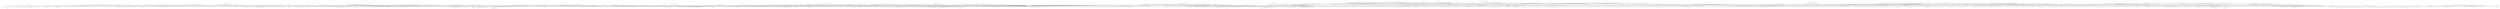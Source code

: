 strict graph  {
	3931	 [height=0.47,
		level=2,
		pos="-12051.32,2259.17",
		width=2.00];
	5327	 [height=0.40,
		level=3,
		pos="-12882.31,1867.95",
		width=1.47];
	3931 -- 5327;
	3542	 [height=0.24,
		level=6,
		pos="-12307.85,2533.96",
		width=1.50];
	3931 -- 3542;
	1331	 [height=0.56,
		level=1,
		pos="-11464.88,839.49",
		width=1.40];
	3931 -- 1331;
	3105	 [height=0.47,
		level=2,
		pos="-12665.05,2736.04",
		width=3.25];
	3931 -- 3105;
	2957	 [height=0.24,
		level=6,
		pos="3535.91,5852.75",
		width=1.35];
	4608	 [height=0.56,
		level=1,
		pos="2352.29,4990.36",
		width=1.54];
	2957 -- 4608;
	1032	 [height=0.32,
		level=4,
		pos="30221.22,-9694.64",
		width=1.71];
	4961	 [height=0.47,
		level=2,
		pos="30294.85,-10002.99",
		width=2.15];
	1032 -- 4961;
	2585	 [height=0.32,
		level=4,
		pos="10049.39,12923.82",
		width=2.04];
	5928	 [height=0.56,
		level=1,
		pos="9441.87,12720.24",
		width=1.93];
	2585 -- 5928;
	2361	 [height=0.47,
		level=2,
		pos="5576.40,-5280.91",
		width=2.12];
	309	 [height=0.28,
		level=5,
		pos="5540.88,-5716.03",
		width=1.03];
	2361 -- 309;
	4064	 [height=0.32,
		level=4,
		pos="5203.86,-6261.90",
		width=1.21];
	2361 -- 4064;
	2556	 [height=0.56,
		level=1,
		pos="2905.84,-5111.66",
		width=2.56];
	2361 -- 2556;
	2836	 [height=0.28,
		level=5,
		pos="4967.07,-6105.80",
		width=1.17];
	2361 -- 2836;
	1594	 [height=0.24,
		level=6,
		pos="-12853.45,-8611.25",
		width=1.22];
	1604	 [height=0.40,
		level=3,
		pos="-12970.94,-8246.53",
		width=1.83];
	1594 -- 1604;
	5899	 [height=0.24,
		level=6,
		pos="-13799.55,-7320.83",
		width=2.10];
	5245	 [height=0.56,
		level=1,
		pos="-13600.40,-6085.11",
		width=2.03];
	5899 -- 5245;
	523	 [height=0.40,
		level=3,
		pos="46.81,9839.81",
		width=0.47];
	1426	 [height=0.28,
		level=5,
		pos="154.53,9840.36",
		width=0.46];
	523 -- 1426;
	2063	 [height=0.56,
		level=1,
		pos="-591.52,9900.33",
		width=0.67];
	523 -- 2063;
	4412	 [height=0.32,
		level=4,
		pos="313.23,10348.57",
		width=0.24];
	523 -- 4412;
	2201	 [height=0.28,
		level=5,
		pos="3429.46,-12481.64",
		width=0.43];
	1245	 [height=0.56,
		level=1,
		pos="1594.66,-13115.77",
		width=1.38];
	2201 -- 1245;
	4299	 [height=0.28,
		level=5,
		pos="-11112.41,8667.95",
		width=1.43];
	1387	 [height=0.47,
		level=2,
		pos="-11016.54,9412.39",
		width=2.50];
	4299 -- 1387;
	4343	 [height=0.47,
		level=2,
		pos="-3803.73,-3389.22",
		width=2.25];
	5226	 [height=0.56,
		level=1,
		pos="-2839.43,-1763.53",
		width=1.51];
	4343 -- 5226;
	3454	 [height=0.28,
		level=5,
		pos="-7394.32,-20262.59",
		width=1.07];
	5255	 [height=0.40,
		level=3,
		pos="-7621.52,-19416.68",
		width=1.33];
	3454 -- 5255;
	4651	 [height=0.24,
		level=6,
		pos="2916.66,25936.86",
		width=0.96];
	1212	 [height=0.47,
		level=2,
		pos="3616.13,25398.55",
		width=3.94];
	4651 -- 1212;
	2954	 [height=0.32,
		level=4,
		pos="5468.40,22024.47",
		width=0.58];
	851	 [height=0.47,
		level=2,
		pos="4988.05,21768.55",
		width=1.53];
	2954 -- 851;
	321	 [height=0.28,
		level=5,
		pos="-22492.23,110.99",
		width=1.08];
	469	 [height=0.56,
		level=1,
		pos="-22444.27,-832.92",
		width=1.17];
	321 -- 469;
	2484	 [height=0.28,
		level=5,
		pos="-1363.54,-6480.42",
		width=0.81];
	2846	 [height=0.47,
		level=2,
		pos="-1417.78,-6934.31",
		width=1.47];
	2484 -- 2846;
	2900	 [height=0.24,
		level=6,
		pos="-4586.94,11003.96",
		width=1.44];
	5094	 [height=0.56,
		level=1,
		pos="-4107.72,10394.18",
		width=5.28];
	2900 -- 5094;
	3328	 [height=0.40,
		level=3,
		pos="-5198.34,1137.81",
		width=2.07];
	1739	 [height=0.56,
		level=1,
		pos="-5901.49,1628.48",
		width=2.24];
	3328 -- 1739;
	199	 [height=0.40,
		level=3,
		pos="13834.99,-27.64",
		width=0.65];
	966	 [height=0.32,
		level=4,
		pos="13452.06,199.49",
		width=2.29];
	199 -- 966;
	3221	 [height=0.32,
		level=4,
		pos="14218.47,221.68",
		width=1.68];
	199 -- 3221;
	2683	 [height=0.56,
		level=1,
		pos="13195.96,-440.71",
		width=2.58];
	199 -- 2683;
	5896	 [height=0.32,
		level=4,
		pos="-4415.07,785.25",
		width=1.10];
	5375	 [height=0.47,
		level=2,
		pos="-4121.28,362.70",
		width=1.90];
	5896 -- 5375;
	5157	 [height=0.24,
		level=6,
		pos="-20692.30,6775.07",
		width=1.68];
	388	 [height=0.47,
		level=2,
		pos="-21573.75,6126.48",
		width=3.40];
	5157 -- 388;
	4998	 [height=0.40,
		level=3,
		pos="-29664.99,8608.91",
		width=0.54];
	1440	 [height=0.47,
		level=2,
		pos="-29983.50,8878.03",
		width=1.33];
	4998 -- 1440;
	4345	 [height=0.28,
		level=5,
		pos="-1298.81,-3970.35",
		width=1.21];
	454	 [height=0.40,
		level=3,
		pos="-1255.65,-3973.53",
		width=2.43];
	4345 -- 454;
	3113	 [height=0.59,
		level=1,
		pos="-26869.00,9281.24",
		width=3.86];
	575	 [height=0.56,
		level=1,
		pos="-26982.91,11027.44",
		width=3.51];
	3113 -- 575;
	2156	 [height=0.28,
		level=5,
		pos="14390.14,-1948.80",
		width=1.32];
	3968	 [height=0.40,
		level=3,
		pos="13847.30,-2534.96",
		width=2.25];
	2156 -- 3968;
	703	 [height=0.28,
		level=5,
		pos="-10674.92,-1603.31",
		width=1.57];
	2140	 [height=0.40,
		level=3,
		pos="-10127.31,-1428.63",
		width=2.49];
	703 -- 2140;
	5271	 [height=0.40,
		level=3,
		pos="-3230.97,1160.68",
		width=1.89];
	3259	 [height=0.56,
		level=1,
		pos="-2288.66,2268.77",
		width=3.69];
	5271 -- 3259;
	5040	 [height=0.24,
		level=6,
		pos="7381.65,16380.37",
		width=0.36];
	786	 [height=0.47,
		level=2,
		pos="7888.14,16361.69",
		width=3.83];
	5040 -- 786;
	5854	 [height=0.40,
		level=3,
		pos="-3630.89,1817.37",
		width=1.68];
	1998	 [height=0.32,
		level=4,
		pos="-3849.44,1583.41",
		width=1.29];
	5854 -- 1998;
	5854 -- 3259;
	5225	 [height=0.28,
		level=5,
		pos="16204.12,-16252.79",
		width=1.60];
	217	 [height=0.56,
		level=1,
		pos="17001.48,-15201.21",
		width=2.35];
	5225 -- 217;
	817	 [height=0.47,
		level=2,
		pos="6064.01,-2538.95",
		width=2.54];
	5121	 [height=0.56,
		level=1,
		pos="5173.96,-2279.47",
		width=1.86];
	817 -- 5121;
	5080	 [height=0.32,
		level=4,
		pos="-9886.55,-4499.61",
		width=1.49];
	5825	 [height=0.56,
		level=1,
		pos="-10386.19,-5202.42",
		width=2.17];
	5080 -- 5825;
	3531	 [height=0.40,
		level=3,
		pos="5848.27,-7088.17",
		width=2.60];
	3627	 [height=0.56,
		level=1,
		pos="5281.85,-7451.52",
		width=1.92];
	3531 -- 3627;
	5143	 [height=0.32,
		level=4,
		pos="-6418.82,-11911.17",
		width=1.32];
	1828	 [height=0.56,
		level=1,
		pos="-5389.79,-10477.36",
		width=2.42];
	5143 -- 1828;
	2867	 [height=0.47,
		level=2,
		pos="-11191.48,-10158.09",
		width=1.58];
	3601	 [height=0.40,
		level=3,
		pos="-11427.49,-10873.07",
		width=1.92];
	2867 -- 3601;
	5334	 [height=0.40,
		level=3,
		pos="-10176.95,-9793.67",
		width=0.90];
	2867 -- 5334;
	2770	 [height=0.56,
		level=1,
		pos="-10861.36,-9496.25",
		width=2.14];
	2867 -- 2770;
	127	 [height=0.28,
		level=5,
		pos="-122.14,-5619.53",
		width=2.08];
	2209	 [height=0.47,
		level=2,
		pos="447.51,-5136.76",
		width=3.15];
	127 -- 2209;
	5471	 [height=0.40,
		level=3,
		pos="10883.69,-688.38",
		width=2.46];
	2199	 [height=0.56,
		level=1,
		pos="10370.70,-702.22",
		width=3.04];
	5471 -- 2199;
	20	 [height=0.40,
		level=3,
		pos="375.50,-1923.19",
		width=2.86];
	1884	 [height=0.56,
		level=1,
		pos="2377.35,-2218.19",
		width=2.65];
	20 -- 1884;
	3986	 [height=0.40,
		level=3,
		pos="-14195.85,-10798.64",
		width=1.71];
	770	 [height=0.56,
		level=1,
		pos="-15452.48,-10748.25",
		width=2.38];
	3986 -- 770;
	1730	 [height=0.40,
		level=3,
		pos="9867.32,454.59",
		width=1.24];
	3355	 [height=0.24,
		level=6,
		pos="10280.90,175.43",
		width=0.75];
	1730 -- 3355;
	2768	 [height=0.47,
		level=2,
		pos="9223.50,1491.33",
		width=2.31];
	1730 -- 2768;
	5712	 [height=0.47,
		level=2,
		pos="-4703.81,-251.65",
		width=1.38];
	1605	 [height=0.32,
		level=4,
		pos="-4910.05,424.38",
		width=2.08];
	5712 -- 1605;
	1008	 [height=0.40,
		level=3,
		pos="-4374.66,-306.17",
		width=2.58];
	5712 -- 1008;
	5712 -- 5375;
	5712 -- 5226;
	2813	 [height=0.40,
		level=3,
		pos="-4618.97,175.88",
		width=1.56];
	5712 -- 2813;
	5448	 [height=0.24,
		level=6,
		pos="-5094.21,57.69",
		width=1.58];
	5712 -- 5448;
	3261	 [height=0.40,
		level=3,
		pos="12987.38,-10628.14",
		width=2.35];
	4397	 [height=0.47,
		level=2,
		pos="12184.97,-11094.88",
		width=2.01];
	3261 -- 4397;
	2210	 [height=0.40,
		level=3,
		pos="-20189.41,-5736.81",
		width=2.06];
	2420	 [height=0.47,
		level=2,
		pos="-20207.48,-4534.06",
		width=3.24];
	2210 -- 2420;
	5516	 [height=0.24,
		level=6,
		pos="-28849.89,12176.64",
		width=1.58];
	4369	 [height=0.32,
		level=4,
		pos="-28446.46,11735.57",
		width=1.99];
	5516 -- 4369;
	2655	 [height=0.24,
		level=6,
		pos="-29186.28,12192.28",
		width=1.17];
	5516 -- 2655;
	2120	 [height=0.32,
		level=4,
		pos="10681.63,-2516.68",
		width=1.44];
	3068	 [height=0.56,
		level=1,
		pos="9712.01,-3349.90",
		width=2.19];
	2120 -- 3068;
	4416	 [height=0.40,
		level=3,
		pos="-22809.86,7248.61",
		width=0.97];
	3688	 [height=0.56,
		level=1,
		pos="-21571.24,8346.19",
		width=2.21];
	4416 -- 3688;
	1388	 [height=0.32,
		level=4,
		pos="-10450.50,292.05",
		width=1.12];
	3944	 [height=0.56,
		level=1,
		pos="-9162.89,1120.24",
		width=1.89];
	1388 -- 3944;
	38	 [height=0.24,
		level=6,
		pos="-14388.51,-7848.87",
		width=1.68];
	5686	 [height=0.40,
		level=3,
		pos="-14380.22,-8078.53",
		width=1.36];
	38 -- 5686;
	2994	 [height=0.24,
		level=6,
		pos="1137.19,3859.18",
		width=1.00];
	2994 -- 4608;
	4687	 [height=0.40,
		level=3,
		pos="-11540.20,-8487.21",
		width=3.17];
	4229	 [height=0.47,
		level=2,
		pos="-11008.62,-8212.94",
		width=2.57];
	4687 -- 4229;
	1015	 [height=0.40,
		level=3,
		pos="25951.17,-2467.94",
		width=2.19];
	5566	 [height=0.32,
		level=4,
		pos="24824.31,-2750.49",
		width=1.56];
	1015 -- 5566;
	5331	 [height=0.32,
		level=4,
		pos="25539.39,-2233.36",
		width=1.14];
	1015 -- 5331;
	1490	 [height=0.32,
		level=4,
		pos="25488.71,-3647.00",
		width=1.69];
	1015 -- 1490;
	4044	 [height=0.32,
		level=4,
		pos="26498.28,-3045.79",
		width=0.97];
	1015 -- 4044;
	3232	 [height=0.47,
		level=2,
		pos="26423.60,-1854.24",
		width=2.10];
	1015 -- 3232;
	5247	 [height=0.28,
		level=5,
		pos="-9624.62,-14176.82",
		width=0.74];
	1268	 [height=0.56,
		level=1,
		pos="-9715.01,-12378.80",
		width=2.33];
	5247 -- 1268;
	815	 [height=0.47,
		level=2,
		pos="10423.22,-13956.86",
		width=2.89];
	3763	 [height=0.56,
		level=1,
		pos="10296.67,-11141.78",
		width=1.89];
	815 -- 3763;
	1489	 [height=0.40,
		level=3,
		pos="9013.90,-13836.92",
		width=1.24];
	815 -- 1489;
	850	 [height=0.40,
		level=3,
		pos="10066.10,-14547.83",
		width=3.24];
	815 -- 850;
	5611	 [height=0.24,
		level=6,
		pos="-286.96,-21217.56",
		width=1.19];
	4225	 [height=0.56,
		level=1,
		pos="-254.42,-20226.42",
		width=3.42];
	5611 -- 4225;
	1500	 [height=0.24,
		level=6,
		pos="-9546.36,-5191.23",
		width=0.81];
	1500 -- 5825;
	1768	 [height=0.28,
		level=5,
		pos="-32435.36,-2182.47",
		width=0.69];
	4375	 [height=0.56,
		level=1,
		pos="-33055.33,-2937.72",
		width=3.88];
	1768 -- 4375;
	402	 [height=0.40,
		level=3,
		pos="-11450.80,20294.78",
		width=1.46];
	30	 [height=0.47,
		level=2,
		pos="-11246.74,19389.82",
		width=1.43];
	402 -- 30;
	2080	 [height=0.24,
		level=6,
		pos="992.78,4636.27",
		width=0.79];
	2080 -- 4608;
	3827	 [height=0.47,
		level=2,
		pos="26036.54,-4468.39",
		width=1.47];
	1092	 [height=0.40,
		level=3,
		pos="25183.33,-4645.31",
		width=0.97];
	3827 -- 1092;
	686	 [height=0.32,
		level=4,
		pos="26909.83,-4884.11",
		width=0.28];
	3827 -- 686;
	3052	 [height=0.47,
		level=2,
		pos="27523.16,-4456.97",
		width=0.97];
	3827 -- 3052;
	3196	 [height=0.24,
		level=6,
		pos="26145.63,-4807.88",
		width=0.58];
	3827 -- 3196;
	1985	 [height=0.24,
		level=6,
		pos="26474.00,-3545.83",
		width=1.69];
	3827 -- 1985;
	3798	 [height=0.40,
		level=3,
		pos="25742.86,-5447.69",
		width=1.26];
	3827 -- 3798;
	4660	 [height=0.28,
		level=5,
		pos="-25485.35,-6835.85",
		width=0.65];
	4927	 [height=0.56,
		level=1,
		pos="-24394.76,-7249.44",
		width=2.07];
	4660 -- 4927;
	1941	 [height=0.47,
		level=2,
		pos="-16346.83,3993.72",
		width=2.90];
	1891	 [height=0.56,
		level=1,
		pos="-15862.39,1528.37",
		width=3.31];
	1941 -- 1891;
	4968	 [height=0.32,
		level=4,
		pos="-17638.93,-9244.56",
		width=1.81];
	5606	 [height=0.56,
		level=1,
		pos="-17327.66,-8356.17",
		width=1.22];
	4968 -- 5606;
	4229 -- 5245;
	909	 [height=0.28,
		level=5,
		pos="-8538.98,11431.41",
		width=1.67];
	4176	 [height=0.47,
		level=2,
		pos="-8721.01,11433.09",
		width=2.07];
	909 -- 4176;
	2541	 [height=0.47,
		level=2,
		pos="15459.54,7134.23",
		width=2.01];
	4448	 [height=0.56,
		level=1,
		pos="14370.18,8974.11",
		width=3.11];
	2541 -- 4448;
	5167	 [height=0.32,
		level=4,
		pos="1487.76,-370.01",
		width=1.83];
	5607	 [height=0.56,
		level=1,
		pos="1939.18,-461.04",
		width=3.25];
	5167 -- 5607;
	4219	 [height=0.56,
		level=1,
		pos="10221.18,-13344.41",
		width=1.15];
	3517	 [height=0.40,
		level=3,
		pos="9276.52,-13094.80",
		width=2.75];
	4219 -- 3517;
	4219 -- 3763;
	2403	 [height=0.28,
		level=5,
		pos="-2561.13,-20274.18",
		width=1.17];
	4361	 [height=0.40,
		level=3,
		pos="-2824.69,-20402.58",
		width=1.32];
	2403 -- 4361;
	5937	 [height=0.32,
		level=4,
		pos="-6431.52,-18574.57",
		width=1.04];
	3148	 [height=0.28,
		level=5,
		pos="-6569.06,-18940.91",
		width=0.88];
	5937 -- 3148;
	4505	 [height=0.56,
		level=1,
		pos="-5893.81,-16828.05",
		width=1.33];
	5937 -- 4505;
	284	 [height=0.47,
		level=2,
		pos="10822.29,5415.85",
		width=2.32];
	2089	 [height=0.56,
		level=1,
		pos="13174.19,6307.92",
		width=4.71];
	284 -- 2089;
	4319	 [height=0.24,
		level=6,
		pos="10687.12,5593.09",
		width=1.75];
	284 -- 4319;
	5817	 [height=0.28,
		level=5,
		pos="10293.46,5123.46",
		width=1.62];
	284 -- 5817;
	1095	 [height=0.56,
		level=1,
		pos="-5784.29,11422.82",
		width=3.25];
	1095 -- 3259;
	2226	 [height=0.47,
		level=2,
		pos="-7014.43,11944.59",
		width=3.75];
	1095 -- 2226;
	1262	 [height=0.28,
		level=5,
		pos="-5386.87,11433.64",
		width=1.06];
	1095 -- 1262;
	4421	 [height=0.56,
		level=1,
		pos="-6641.50,16643.09",
		width=3.56];
	1095 -- 4421;
	2006	 [height=0.56,
		level=1,
		pos="-6577.25,14428.05",
		width=3.21];
	1095 -- 2006;
	5251	 [height=0.40,
		level=3,
		pos="-5468.66,12106.02",
		width=2.49];
	1095 -- 5251;
	4080	 [height=0.56,
		level=1,
		pos="8789.16,15114.43",
		width=4.94];
	2154	 [height=0.40,
		level=3,
		pos="9674.47,15186.94",
		width=1.38];
	4080 -- 2154;
	2647	 [height=0.28,
		level=5,
		pos="9006.57,14634.76",
		width=1.68];
	4080 -- 2647;
	689	 [height=0.24,
		level=6,
		pos="7668.82,15238.52",
		width=1.15];
	4080 -- 689;
	4672	 [height=0.56,
		level=1,
		pos="11087.33,17309.98",
		width=1.57];
	4080 -- 4672;
	4080 -- 786;
	3095	 [height=0.24,
		level=6,
		pos="7905.65,14782.77",
		width=0.90];
	4080 -- 3095;
	4708	 [height=0.56,
		level=1,
		pos="6778.57,11742.65",
		width=3.76];
	4080 -- 4708;
	3088	 [height=0.32,
		level=4,
		pos="8695.01,16157.81",
		width=1.92];
	4080 -- 3088;
	2386	 [height=0.56,
		level=1,
		pos="-15389.15,-8018.07",
		width=4.57];
	5686 -- 2386;
	176	 [height=0.24,
		level=6,
		pos="-16988.83,12121.69",
		width=1.60];
	3641	 [height=0.47,
		level=2,
		pos="-16978.76,11969.89",
		width=3.92];
	176 -- 3641;
	4533	 [height=0.47,
		level=2,
		pos="3991.79,-10452.67",
		width=2.71];
	3049	 [height=0.56,
		level=1,
		pos="4561.28,-10212.57",
		width=4.32];
	4533 -- 3049;
	5847	 [height=0.40,
		level=3,
		pos="-12374.77,-4296.73",
		width=4.00];
	2691	 [height=0.56,
		level=1,
		pos="-12331.36,-2868.56",
		width=2.93];
	5847 -- 2691;
	1721	 [height=0.28,
		level=5,
		pos="24577.15,-4903.28",
		width=0.88];
	1092 -- 1721;
	4783	 [height=0.28,
		level=5,
		pos="24815.01,-3900.27",
		width=1.14];
	1092 -- 4783;
	3362	 [height=0.32,
		level=4,
		pos="11073.29,1402.48",
		width=1.60];
	773	 [height=0.56,
		level=1,
		pos="9227.59,2659.76",
		width=1.68];
	3362 -- 773;
	4704	 [height=0.28,
		level=5,
		pos="-7279.52,-5613.70",
		width=1.22];
	40	 [height=0.56,
		level=1,
		pos="-7856.10,-6122.68",
		width=2.56];
	4704 -- 40;
	1372	 [height=0.28,
		level=5,
		pos="-7011.98,-5280.44",
		width=0.83];
	4704 -- 1372;
	2050	 [height=0.28,
		level=5,
		pos="7388.34,3542.00",
		width=1.49];
	383	 [height=0.40,
		level=3,
		pos="7271.95,3324.55",
		width=1.86];
	2050 -- 383;
	4307	 [height=0.32,
		level=4,
		pos="-8862.38,8556.39",
		width=1.46];
	3379	 [height=0.40,
		level=3,
		pos="-9197.55,8249.19",
		width=1.92];
	4307 -- 3379;
	3499	 [height=0.47,
		level=2,
		pos="-1108.80,10366.80",
		width=1.49];
	5217	 [height=0.28,
		level=5,
		pos="-648.51,10946.51",
		width=1.68];
	3499 -- 5217;
	3499 -- 2063;
	3467	 [height=0.40,
		level=3,
		pos="-1144.39,10665.89",
		width=1.92];
	3499 -- 3467;
	150	 [height=0.56,
		level=1,
		pos="-15507.64,-4002.97",
		width=2.06];
	5245 -- 150;
	1116	 [height=0.40,
		level=3,
		pos="-11089.97,-8096.44",
		width=3.08];
	5245 -- 1116;
	2549	 [height=0.24,
		level=6,
		pos="-14785.30,-6381.69",
		width=0.38];
	5245 -- 2549;
	1451	 [height=0.32,
		level=4,
		pos="-12935.04,-4901.90",
		width=1.64];
	5245 -- 1451;
	4472	 [height=0.28,
		level=5,
		pos="-14254.62,-6874.09",
		width=0.97];
	5245 -- 4472;
	657	 [height=0.56,
		level=1,
		pos="-12860.56,-9593.03",
		width=3.49];
	5245 -- 657;
	2976	 [height=0.28,
		level=5,
		pos="-12451.77,-5631.63",
		width=1.17];
	5245 -- 2976;
	5245 -- 1604;
	2356	 [height=0.28,
		level=5,
		pos="-15066.12,-5156.68",
		width=1.81];
	5245 -- 2356;
	4032	 [height=0.28,
		level=5,
		pos="-15047.35,-6307.88",
		width=2.19];
	5245 -- 4032;
	1077	 [height=0.47,
		level=2,
		pos="-12662.21,-7828.98",
		width=3.26];
	5245 -- 1077;
	3988	 [height=0.40,
		level=3,
		pos="-13510.54,-4303.65",
		width=2.40];
	5245 -- 3988;
	4149	 [height=0.40,
		level=3,
		pos="-11626.48,-8140.70",
		width=1.65];
	5245 -- 4149;
	1714	 [height=0.40,
		level=3,
		pos="-15265.33,-5144.70",
		width=1.90];
	5245 -- 1714;
	159	 [height=0.56,
		level=1,
		pos="-14497.93,-4812.96",
		width=3.76];
	5245 -- 159;
	4563	 [height=0.32,
		level=4,
		pos="-12078.41,-5687.42",
		width=2.64];
	5245 -- 4563;
	1864	 [height=0.47,
		level=2,
		pos="-14213.39,-6988.56",
		width=1.32];
	5245 -- 1864;
	2398	 [height=0.28,
		level=5,
		pos="-12906.17,-4595.42",
		width=2.04];
	5245 -- 2398;
	2451	 [height=0.40,
		level=3,
		pos="-11512.62,-6704.71",
		width=3.86];
	5245 -- 2451;
	4368	 [height=0.56,
		level=1,
		pos="-8325.44,-9554.55",
		width=2.42];
	5245 -- 4368;
	1038	 [height=0.32,
		level=4,
		pos="-11869.90,-6932.26",
		width=1.62];
	5245 -- 1038;
	3394	 [height=0.40,
		level=3,
		pos="-12543.20,-7477.59",
		width=2.58];
	5245 -- 3394;
	5763	 [height=0.28,
		level=5,
		pos="-15253.92,-5709.85",
		width=1.94];
	5245 -- 5763;
	1918	 [height=0.32,
		level=4,
		pos="-11450.48,-6398.80",
		width=0.43];
	5245 -- 1918;
	5853	 [height=0.24,
		level=6,
		pos="-15335.01,-5623.06",
		width=0.81];
	5245 -- 5853;
	4604	 [height=0.40,
		level=3,
		pos="-13723.21,-4822.59",
		width=2.83];
	5245 -- 4604;
	1705	 [height=0.28,
		level=5,
		pos="-19903.63,-11834.61",
		width=1.78];
	3809	 [height=0.47,
		level=2,
		pos="-20172.66,-11297.55",
		width=1.26];
	1705 -- 3809;
	7	 [height=0.47,
		level=2,
		pos="609.87,-731.58",
		width=2.32];
	2177	 [height=0.28,
		level=5,
		pos="-34.47,-478.26",
		width=1.47];
	7 -- 2177;
	7 -- 5607;
	4089	 [height=0.28,
		level=5,
		pos="25747.81,-5824.79",
		width=0.57];
	2055	 [height=0.24,
		level=6,
		pos="26372.32,-6423.59",
		width=0.31];
	4089 -- 2055;
	4089 -- 3798;
	5581	 [height=0.24,
		level=6,
		pos="-4686.58,-13411.39",
		width=1.17];
	59	 [height=0.24,
		level=6,
		pos="-4676.90,-14143.18",
		width=1.15];
	5581 -- 59;
	1552	 [height=0.24,
		level=6,
		pos="1349.54,-1131.63",
		width=0.89];
	1552 -- 5607;
	4323	 [height=0.28,
		level=5,
		pos="133.26,24026.44",
		width=1.90];
	5819	 [height=0.28,
		level=5,
		pos="112.76,23876.37",
		width=1.07];
	4323 -- 5819;
	5096	 [height=0.47,
		level=2,
		pos="4843.22,-5652.13",
		width=2.61];
	5096 -- 2556;
	4823	 [height=0.28,
		level=5,
		pos="-2033.14,-823.65",
		width=0.94];
	4526	 [height=0.47,
		level=2,
		pos="-2327.49,-520.36",
		width=1.12];
	4823 -- 4526;
	1652	 [height=0.28,
		level=5,
		pos="-2012.05,-7764.22",
		width=0.72];
	1652 -- 2846;
	1418	 [height=0.32,
		level=4,
		pos="-1780.70,-3466.17",
		width=1.79];
	3938	 [height=0.56,
		level=1,
		pos="-2513.47,-4832.04",
		width=3.89];
	1418 -- 3938;
	3244	 [height=0.28,
		level=5,
		pos="26384.47,3980.23",
		width=1.57];
	1581	 [height=0.56,
		level=1,
		pos="26709.03,2703.01",
		width=3.74];
	3244 -- 1581;
	3487	 [height=0.28,
		level=5,
		pos="15777.12,-21667.79",
		width=1.31];
	2569	 [height=0.47,
		level=2,
		pos="15355.46,-22633.22",
		width=3.68];
	3487 -- 2569;
	3491	 [height=0.40,
		level=3,
		pos="-10796.00,-13985.92",
		width=1.76];
	3491 -- 1268;
	3584	 [height=0.28,
		level=5,
		pos="3558.16,1087.68",
		width=0.44];
	4677	 [height=0.47,
		level=2,
		pos="3233.99,670.51",
		width=1.21];
	3584 -- 4677;
	665	 [height=0.28,
		level=5,
		pos="5550.81,25191.94",
		width=0.71];
	1858	 [height=0.47,
		level=2,
		pos="6545.74,25071.80",
		width=1.42];
	665 -- 1858;
	1134	 [height=0.28,
		level=5,
		pos="-7466.13,-18719.71",
		width=0.82];
	3037	 [height=0.40,
		level=3,
		pos="-7348.89,-18126.33",
		width=1.19];
	1134 -- 3037;
	4446	 [height=0.28,
		level=5,
		pos="512.40,-3771.60",
		width=1.50];
	4813	 [height=0.56,
		level=1,
		pos="-101.42,-3212.64",
		width=1.75];
	4446 -- 4813;
	1606	 [height=0.28,
		level=5,
		pos="-26205.33,17036.82",
		width=0.65];
	1231	 [height=0.56,
		level=1,
		pos="-25073.74,17218.77",
		width=2.96];
	1606 -- 1231;
	2869	 [height=0.32,
		level=4,
		pos="148.70,-13703.22",
		width=1.49];
	2869 -- 1245;
	5010	 [height=0.24,
		level=6,
		pos="9881.71,26246.32",
		width=1.61];
	3424	 [height=0.56,
		level=1,
		pos="9061.62,26628.59",
		width=4.46];
	5010 -- 3424;
	1512	 [height=0.28,
		level=5,
		pos="4028.48,-24037.94",
		width=0.99];
	1987	 [height=0.56,
		level=1,
		pos="2820.36,-23997.40",
		width=2.26];
	1512 -- 1987;
	5019	 [height=0.28,
		level=5,
		pos="10397.04,1080.58",
		width=1.25];
	979	 [height=0.47,
		level=2,
		pos="10590.61,750.85",
		width=2.76];
	5019 -- 979;
	2017	 [height=0.28,
		level=5,
		pos="-212.00,-8622.18",
		width=1.40];
	3192	 [height=0.40,
		level=3,
		pos="-315.71,-8504.12",
		width=2.24];
	2017 -- 3192;
	3905	 [height=0.56,
		level=1,
		pos="8931.92,-65.73",
		width=2.00];
	2966	 [height=0.40,
		level=3,
		pos="8378.91,-387.83",
		width=2.00];
	3905 -- 2966;
	552	 [height=0.28,
		level=5,
		pos="9272.77,433.11",
		width=0.88];
	3905 -- 552;
	4543	 [height=0.24,
		level=6,
		pos="8801.48,-326.53",
		width=1.19];
	3905 -- 4543;
	2164	 [height=0.47,
		level=2,
		pos="9714.96,219.15",
		width=2.89];
	3905 -- 2164;
	4724	 [height=0.32,
		level=4,
		pos="9425.00,-454.31",
		width=0.46];
	3905 -- 4724;
	4236	 [height=0.56,
		level=1,
		pos="7019.01,71.75",
		width=2.24];
	3905 -- 4236;
	2838	 [height=0.32,
		level=4,
		pos="14756.07,6518.94",
		width=0.29];
	2838 -- 2089;
	1264	 [height=0.24,
		level=6,
		pos="20715.90,1114.28",
		width=0.51];
	2435	 [height=0.56,
		level=1,
		pos="19954.98,1743.66",
		width=1.43];
	1264 -- 2435;
	3109	 [height=0.28,
		level=5,
		pos="3139.46,1446.50",
		width=0.97];
	3900	 [height=0.56,
		level=1,
		pos="3398.45,1456.22",
		width=2.00];
	3109 -- 3900;
	4569	 [height=0.32,
		level=4,
		pos="-277.14,-16179.18",
		width=0.40];
	5063	 [height=0.47,
		level=2,
		pos="25.53,-15573.67",
		width=1.18];
	4569 -- 5063;
	4078	 [height=0.32,
		level=4,
		pos="10829.49,-24438.01",
		width=1.97];
	116	 [height=0.56,
		level=1,
		pos="8599.83,-24945.99",
		width=1.92];
	4078 -- 116;
	2703	 [height=0.28,
		level=5,
		pos="-9491.41,-6423.85",
		width=0.67];
	2333	 [height=0.56,
		level=1,
		pos="-9514.61,-7368.85",
		width=3.24];
	2703 -- 2333;
	3046	 [height=0.28,
		level=5,
		pos="1272.61,-1103.39",
		width=1.56];
	3046 -- 5607;
	1969	 [height=0.28,
		level=5,
		pos="3873.26,-2733.62",
		width=0.90];
	3767	 [height=0.56,
		level=1,
		pos="3581.31,-2900.40",
		width=4.24];
	1969 -- 3767;
	915	 [height=0.28,
		level=5,
		pos="2161.26,-17722.87",
		width=0.46];
	1277	 [height=0.28,
		level=5,
		pos="1181.54,-17603.98",
		width=1.01];
	915 -- 1277;
	1041	 [height=0.56,
		level=1,
		pos="2121.42,-20302.19",
		width=1.31];
	3324	 [height=0.32,
		level=4,
		pos="1242.53,-19728.65",
		width=1.39];
	1041 -- 3324;
	5061	 [height=0.32,
		level=4,
		pos="2417.66,-19890.93",
		width=1.22];
	1041 -- 5061;
	316	 [height=0.28,
		level=5,
		pos="1154.39,-20351.05",
		width=0.86];
	1041 -- 316;
	5138	 [height=0.59,
		level=1,
		pos="2725.85,-17994.17",
		width=1.50];
	1041 -- 5138;
	1378	 [height=0.40,
		level=3,
		pos="2381.11,-20633.03",
		width=1.31];
	1041 -- 1378;
	5586	 [height=0.32,
		level=4,
		pos="1952.28,-20878.47",
		width=1.39];
	1041 -- 5586;
	3214	 [height=0.24,
		level=6,
		pos="17184.23,-14661.24",
		width=1.58];
	3214 -- 217;
	3783	 [height=0.32,
		level=4,
		pos="-32045.40,9947.98",
		width=1.46];
	406	 [height=0.28,
		level=5,
		pos="-32515.41,9403.44",
		width=1.28];
	3783 -- 406;
	3595	 [height=0.40,
		level=3,
		pos="-31779.83,10034.80",
		width=2.35];
	3783 -- 3595;
	1176	 [height=0.24,
		level=6,
		pos="17237.31,3540.18",
		width=1.07];
	1482	 [height=0.56,
		level=1,
		pos="17182.76,2729.34",
		width=0.71];
	1176 -- 1482;
	3805	 [height=0.28,
		level=5,
		pos="-11093.40,-5351.20",
		width=1.19];
	3805 -- 5825;
	1226	 [height=0.28,
		level=5,
		pos="12448.82,-5633.15",
		width=0.71];
	948	 [height=0.28,
		level=5,
		pos="12281.07,-6127.75",
		width=0.79];
	1226 -- 948;
	5947	 [height=0.47,
		level=2,
		pos="-17416.71,-517.10",
		width=2.60];
	1891 -- 5947;
	4396	 [height=0.24,
		level=6,
		pos="-14469.25,-514.22",
		width=0.85];
	1891 -- 4396;
	5173	 [height=0.40,
		level=3,
		pos="-13135.14,795.02",
		width=3.14];
	1891 -- 5173;
	5306	 [height=0.56,
		level=1,
		pos="-18511.84,1308.21",
		width=4.49];
	1891 -- 5306;
	1561	 [height=0.40,
		level=3,
		pos="-12716.53,783.11",
		width=1.19];
	1891 -- 1561;
	4049	 [height=0.40,
		level=3,
		pos="-17702.75,2292.40",
		width=1.85];
	1891 -- 4049;
	2406	 [height=0.56,
		level=1,
		pos="-12397.59,8213.91",
		width=3.11];
	1891 -- 2406;
	1394	 [height=0.56,
		level=1,
		pos="-20909.48,2792.18",
		width=4.93];
	1891 -- 1394;
	4621	 [height=0.24,
		level=6,
		pos="-15890.49,28.18",
		width=1.11];
	1891 -- 4621;
	2934	 [height=0.56,
		level=1,
		pos="-17606.71,5000.74",
		width=4.03];
	1891 -- 2934;
	3853	 [height=0.28,
		level=5,
		pos="-17654.82,3108.72",
		width=1.56];
	1891 -- 3853;
	1413	 [height=0.47,
		level=2,
		pos="-18070.65,-2663.50",
		width=1.39];
	1891 -- 1413;
	1371	 [height=0.40,
		level=3,
		pos="-13762.94,3009.45",
		width=2.53];
	1891 -- 1371;
	560	 [height=0.47,
		level=2,
		pos="-13790.88,-222.04",
		width=3.17];
	1891 -- 560;
	53	 [height=0.32,
		level=4,
		pos="-14401.45,-772.73",
		width=1.93];
	1891 -- 53;
	4291	 [height=0.40,
		level=3,
		pos="-13218.84,2503.38",
		width=1.99];
	1891 -- 4291;
	205	 [height=0.24,
		level=6,
		pos="-17585.49,965.19",
		width=1.06];
	1891 -- 205;
	1900	 [height=0.40,
		level=3,
		pos="-12984.78,-369.23",
		width=3.25];
	1891 -- 1900;
	3144	 [height=0.40,
		level=3,
		pos="-16141.50,3594.20",
		width=0.90];
	1891 -- 3144;
	5374	 [height=0.28,
		level=5,
		pos="-13955.78,-259.03",
		width=1.51];
	1891 -- 5374;
	3819	 [height=0.56,
		level=1,
		pos="-17620.25,-1687.59",
		width=1.72];
	1891 -- 3819;
	1641	 [height=0.28,
		level=5,
		pos="-17398.61,963.42",
		width=1.03];
	1891 -- 1641;
	5382	 [height=0.40,
		level=3,
		pos="-15062.80,-782.91",
		width=2.04];
	1891 -- 5382;
	4162	 [height=0.40,
		level=3,
		pos="-13690.45,3178.14",
		width=2.60];
	1891 -- 4162;
	903	 [height=0.28,
		level=5,
		pos="-16926.14,300.98",
		width=1.36];
	1891 -- 903;
	5464	 [height=0.24,
		level=6,
		pos="-14766.54,-1288.12",
		width=0.51];
	1891 -- 5464;
	3697	 [height=0.47,
		level=2,
		pos="-15347.18,4448.80",
		width=1.68];
	1891 -- 3697;
	2560	 [height=0.56,
		level=1,
		pos="-20306.76,-1447.62",
		width=1.47];
	1891 -- 2560;
	5123	 [height=0.32,
		level=4,
		pos="-12999.37,1446.06",
		width=1.81];
	1891 -- 5123;
	3594	 [height=0.32,
		level=4,
		pos="-13620.28,2197.46",
		width=3.08];
	1891 -- 3594;
	204	 [height=0.59,
		level=1,
		pos="-14411.44,3632.76",
		width=2.40];
	1891 -- 204;
	4873	 [height=0.28,
		level=5,
		pos="-15758.72,-411.10",
		width=1.28];
	1891 -- 4873;
	5101	 [height=0.47,
		level=2,
		pos="-15329.77,3804.00",
		width=3.36];
	1891 -- 5101;
	4896	 [height=0.28,
		level=5,
		pos="-17537.97,1513.33",
		width=1.74];
	1891 -- 4896;
	5711	 [height=0.28,
		level=5,
		pos="-13755.35,406.40",
		width=1.19];
	1891 -- 5711;
	4067	 [height=0.28,
		level=5,
		pos="-17497.44,3082.29",
		width=1.89];
	1891 -- 4067;
	943	 [height=0.56,
		level=1,
		pos="-20129.00,-8556.63",
		width=3.03];
	1891 -- 943;
	2682	 [height=0.59,
		level=1,
		pos="-17224.49,3924.75",
		width=2.00];
	1891 -- 2682;
	4546	 [height=0.40,
		level=3,
		pos="-13195.01,1532.82",
		width=2.57];
	1891 -- 4546;
	4560	 [height=0.28,
		level=5,
		pos="1059.28,4269.21",
		width=0.99];
	4560 -- 4608;
	4902	 [height=0.28,
		level=5,
		pos="11339.08,11118.13",
		width=0.69];
	4346	 [height=0.47,
		level=2,
		pos="11692.44,10299.16",
		width=1.28];
	4902 -- 4346;
	3268	 [height=0.28,
		level=5,
		pos="-9715.10,-14304.08",
		width=1.08];
	1268 -- 3268;
	2311	 [height=0.40,
		level=3,
		pos="-11249.99,-11895.62",
		width=1.11];
	1268 -- 2311;
	1075	 [height=0.56,
		level=1,
		pos="-5527.05,-13378.34",
		width=1.75];
	1268 -- 1075;
	5499	 [height=0.47,
		level=2,
		pos="-7638.89,-11727.43",
		width=2.67];
	1268 -- 5499;
	4544	 [height=0.24,
		level=6,
		pos="-11570.33,-13082.30",
		width=0.85];
	1268 -- 4544;
	3669	 [height=0.28,
		level=5,
		pos="-9008.98,-13665.82",
		width=1.03];
	1268 -- 3669;
	4587	 [height=0.28,
		level=5,
		pos="-10228.64,-10833.05",
		width=1.24];
	1268 -- 4587;
	4146	 [height=0.47,
		level=2,
		pos="-7913.18,-12256.17",
		width=1.43];
	1268 -- 4146;
	1247	 [height=0.24,
		level=6,
		pos="-11076.67,-12335.08",
		width=1.44];
	1268 -- 1247;
	1980	 [height=0.28,
		level=5,
		pos="-10623.73,-11504.52",
		width=0.47];
	1268 -- 1980;
	2498	 [height=0.47,
		level=2,
		pos="-11921.41,-14086.87",
		width=1.11];
	1268 -- 2498;
	4643	 [height=0.32,
		level=4,
		pos="-8969.04,-10579.49",
		width=1.31];
	1268 -- 4643;
	4647	 [height=0.40,
		level=3,
		pos="-8918.72,-10725.50",
		width=1.74];
	1268 -- 4647;
	1268 -- 1828;
	3432	 [height=0.24,
		level=6,
		pos="-10683.11,-11329.27",
		width=0.79];
	1268 -- 3432;
	2969	 [height=0.56,
		level=1,
		pos="-6956.93,-14234.53",
		width=3.60];
	1268 -- 2969;
	3442	 [height=0.40,
		level=3,
		pos="-11689.51,-13802.04",
		width=1.61];
	1268 -- 3442;
	5512	 [height=0.47,
		level=2,
		pos="-10792.63,-14128.35",
		width=1.58];
	1268 -- 5512;
	2592	 [height=0.56,
		level=1,
		pos="-10728.10,-15985.92",
		width=2.44];
	1268 -- 2592;
	4413	 [height=0.28,
		level=5,
		pos="-11747.84,-13070.44",
		width=0.79];
	1268 -- 4413;
	4629	 [height=0.32,
		level=4,
		pos="-8552.89,-11462.66",
		width=2.15];
	1268 -- 4629;
	5282	 [height=0.40,
		level=3,
		pos="-9630.57,-10420.67",
		width=2.00];
	1268 -- 5282;
	2239	 [height=0.32,
		level=4,
		pos="-10362.63,-10745.70",
		width=2.07];
	1268 -- 2239;
	4685	 [height=0.47,
		level=2,
		pos="-7630.01,-12314.47",
		width=1.96];
	1268 -- 4685;
	353	 [height=0.32,
		level=4,
		pos="-11506.90,-12458.45",
		width=2.00];
	1268 -- 353;
	2511	 [height=0.56,
		level=1,
		pos="-9531.44,-10206.19",
		width=1.51];
	1268 -- 2511;
	5543	 [height=0.40,
		level=3,
		pos="-7424.65,-12753.75",
		width=1.90];
	1268 -- 5543;
	5274	 [height=0.28,
		level=5,
		pos="-8286.88,-13136.10",
		width=1.35];
	1268 -- 5274;
	1268 -- 4505;
	2745	 [height=0.47,
		level=2,
		pos="2531.16,-16113.93",
		width=0.93];
	2745 -- 1245;
	4872	 [height=0.47,
		level=2,
		pos="3065.59,-17159.88",
		width=1.31];
	2745 -- 4872;
	525	 [height=0.24,
		level=6,
		pos="3244.50,-3653.29",
		width=0.83];
	525 -- 2556;
	3950	 [height=0.40,
		level=3,
		pos="5423.73,-24709.22",
		width=1.58];
	3122	 [height=0.47,
		level=2,
		pos="5763.99,-25703.67",
		width=3.07];
	3950 -- 3122;
	2284	 [height=0.28,
		level=5,
		pos="-2735.11,15226.44",
		width=1.24];
	5166	 [height=0.56,
		level=1,
		pos="-1475.04,16321.07",
		width=3.96];
	2284 -- 5166;
	1590	 [height=0.28,
		level=5,
		pos="29964.15,-4413.53",
		width=0.38];
	4042	 [height=0.47,
		level=2,
		pos="30127.19,-3599.73",
		width=0.92];
	1590 -- 4042;
	4175	 [height=0.28,
		level=5,
		pos="-34360.86,-2950.50",
		width=1.44];
	4175 -- 4375;
	3310	 [height=0.24,
		level=6,
		pos="-150.96,1309.17",
		width=1.04];
	1963	 [height=0.56,
		level=1,
		pos="506.86,695.51",
		width=3.00];
	3310 -- 1963;
	5530	 [height=0.40,
		level=3,
		pos="-8388.00,17640.14",
		width=2.68];
	3684	 [height=0.47,
		level=2,
		pos="-8480.98,18296.90",
		width=3.40];
	5530 -- 3684;
	3727	 [height=0.40,
		level=3,
		pos="16994.13,-17190.31",
		width=1.06];
	1676	 [height=0.40,
		level=3,
		pos="17106.28,-16568.17",
		width=1.88];
	3727 -- 1676;
	4757	 [height=0.28,
		level=5,
		pos="-3261.95,-8716.56",
		width=1.51];
	3628	 [height=0.56,
		level=1,
		pos="-3659.49,-8843.52",
		width=2.65];
	4757 -- 3628;
	160	 [height=0.28,
		level=5,
		pos="-18970.34,18842.46",
		width=1.53];
	5938	 [height=0.47,
		level=2,
		pos="-18914.19,19010.52",
		width=2.76];
	160 -- 5938;
	3451	 [height=0.47,
		level=2,
		pos="1895.55,670.92",
		width=0.54];
	3451 -- 5607;
	4820	 [height=0.56,
		level=1,
		pos="-4867.97,13540.07",
		width=0.61];
	3984	 [height=0.28,
		level=5,
		pos="-5164.07,14441.57",
		width=0.25];
	4820 -- 3984;
	4434	 [height=0.40,
		level=3,
		pos="-5655.68,13203.17",
		width=0.44];
	4820 -- 4434;
	1744	 [height=0.24,
		level=6,
		pos="-4722.06,14030.94",
		width=0.21];
	4820 -- 1744;
	1925	 [height=0.56,
		level=1,
		pos="-3937.73,12842.99",
		width=4.03];
	4820 -- 1925;
	2552	 [height=0.40,
		level=3,
		pos="-4271.16,13863.60",
		width=0.69];
	4820 -- 2552;
	4726	 [height=0.28,
		level=5,
		pos="-5053.93,12725.83",
		width=0.32];
	4820 -- 4726;
	3513	 [height=0.24,
		level=6,
		pos="-5538.72,13775.52",
		width=1.53];
	4820 -- 3513;
	2173	 [height=0.32,
		level=4,
		pos="23683.86,-1642.78",
		width=2.47];
	196	 [height=0.32,
		level=4,
		pos="23438.14,-1503.88",
		width=2.53];
	2173 -- 196;
	2390	 [height=0.56,
		level=1,
		pos="4775.17,-15564.02",
		width=1.79];
	2390 -- 1245;
	2982	 [height=0.40,
		level=3,
		pos="5661.09,-16029.94",
		width=1.38];
	2390 -- 2982;
	1544	 [height=0.40,
		level=3,
		pos="5182.44,-16217.68",
		width=1.38];
	2390 -- 1544;
	5233	 [height=0.28,
		level=5,
		pos="4273.57,-15405.47",
		width=0.61];
	2390 -- 5233;
	4506	 [height=0.28,
		level=5,
		pos="5172.89,-14779.29",
		width=0.68];
	2390 -- 4506;
	4269	 [height=0.40,
		level=3,
		pos="5827.06,-15364.45",
		width=2.11];
	2390 -- 4269;
	2005	 [height=0.32,
		level=4,
		pos="4662.78,-15820.70",
		width=0.88];
	2390 -- 2005;
	3642	 [height=0.32,
		level=4,
		pos="9362.05,19740.44",
		width=0.90];
	255	 [height=0.56,
		level=1,
		pos="9745.43,18735.87",
		width=2.62];
	3642 -- 255;
	1910	 [height=0.28,
		level=5,
		pos="-7807.06,-3110.33",
		width=0.86];
	1528	 [height=0.47,
		level=2,
		pos="-8051.83,-3129.95",
		width=2.12];
	1910 -- 1528;
	2696	 [height=0.28,
		level=5,
		pos="-22068.35,20724.62",
		width=1.15];
	3781	 [height=0.56,
		level=1,
		pos="-21704.17,21165.57",
		width=5.43];
	2696 -- 3781;
	2507	 [height=0.24,
		level=6,
		pos="-9322.55,-5438.06",
		width=1.32];
	5236	 [height=0.40,
		level=3,
		pos="-9240.25,-5102.70",
		width=1.61];
	2507 -- 5236;
	1856	 [height=0.40,
		level=3,
		pos="1832.68,10029.86",
		width=0.69];
	2640	 [height=0.40,
		level=3,
		pos="1962.24,9543.22",
		width=1.65];
	1856 -- 2640;
	2128	 [height=0.56,
		level=1,
		pos="1361.64,11828.97",
		width=2.62];
	1856 -- 2128;
	5064	 [height=0.32,
		level=4,
		pos="-29842.86,11118.63",
		width=1.97];
	5639	 [height=0.47,
		level=2,
		pos="-29327.84,10153.37",
		width=4.33];
	5064 -- 5639;
	4242	 [height=0.40,
		level=3,
		pos="-8903.63,-1557.02",
		width=2.19];
	1217	 [height=0.40,
		level=3,
		pos="-9214.06,-1161.21",
		width=1.00];
	4242 -- 1217;
	3314	 [height=0.56,
		level=1,
		pos="-7895.97,-73.84",
		width=2.89];
	4242 -- 3314;
	5227	 [height=0.47,
		level=2,
		pos="25613.24,-541.49",
		width=2.60];
	3759	 [height=0.28,
		level=5,
		pos="25144.00,-669.03",
		width=1.79];
	5227 -- 3759;
	3766	 [height=0.40,
		level=3,
		pos="25886.00,275.44",
		width=2.32];
	5227 -- 3766;
	1948	 [height=0.24,
		level=6,
		pos="25148.71,-14.95",
		width=0.96];
	5227 -- 1948;
	5145	 [height=0.24,
		level=6,
		pos="25682.58,-1066.08",
		width=1.18];
	5227 -- 5145;
	1335	 [height=0.28,
		level=5,
		pos="26575.99,-269.41",
		width=0.54];
	5227 -- 1335;
	5227 -- 3232;
	3591	 [height=0.40,
		level=3,
		pos="-11661.20,-10214.14",
		width=1.62];
	3591 -- 2770;
	4073	 [height=0.47,
		level=2,
		pos="-6630.54,2052.79",
		width=1.96];
	4073 -- 1739;
	5689	 [height=0.40,
		level=3,
		pos="-884.70,-1136.12",
		width=1.00];
	527	 [height=0.56,
		level=1,
		pos="-1341.34,-969.80",
		width=2.47];
	5689 -- 527;
	3415	 [height=0.47,
		level=2,
		pos="28525.26,10545.60",
		width=2.90];
	458	 [height=0.28,
		level=5,
		pos="28317.52,10843.47",
		width=1.17];
	3415 -- 458;
	3143	 [height=0.56,
		level=1,
		pos="27482.64,9278.34",
		width=4.81];
	3415 -- 3143;
	3438	 [height=0.47,
		level=2,
		pos="29416.83,11112.34",
		width=2.12];
	3415 -- 3438;
	4844	 [height=0.32,
		level=4,
		pos="1241.44,9205.34",
		width=2.11];
	3563	 [height=0.47,
		level=2,
		pos="621.82,8947.11",
		width=1.71];
	4844 -- 3563;
	617	 [height=0.32,
		level=4,
		pos="1202.61,9581.93",
		width=1.81];
	4844 -- 617;
	2337	 [height=0.47,
		level=2,
		pos="18114.18,-2351.91",
		width=2.86];
	2740	 [height=0.56,
		level=1,
		pos="17066.65,-1199.58",
		width=4.14];
	2337 -- 2740;
	1499	 [height=0.28,
		level=5,
		pos="18516.07,-2229.21",
		width=1.78];
	2337 -- 1499;
	3445	 [height=0.28,
		level=5,
		pos="-33587.69,-4131.32",
		width=1.65];
	3445 -- 4375;
	3315	 [height=0.40,
		level=3,
		pos="-9629.46,-1213.93",
		width=2.39];
	3315 -- 3944;
	3315 -- 2140;
	1030	 [height=0.47,
		level=2,
		pos="16258.48,11011.54",
		width=1.21];
	1300	 [height=0.56,
		level=1,
		pos="15137.04,11042.17",
		width=4.04];
	1030 -- 1300;
	4435	 [height=0.32,
		level=4,
		pos="-10218.47,-3494.36",
		width=1.01];
	3840	 [height=0.40,
		level=3,
		pos="-10625.90,-3359.40",
		width=2.11];
	4435 -- 3840;
	5267	 [height=0.28,
		level=5,
		pos="2089.48,-2670.36",
		width=0.46];
	5267 -- 1884;
	1446	 [height=0.40,
		level=3,
		pos="13944.56,-8597.83",
		width=0.89];
	4920	 [height=0.40,
		level=3,
		pos="14399.37,-8632.04",
		width=1.74];
	1446 -- 4920;
	4503	 [height=0.47,
		level=2,
		pos="12992.58,-9193.60",
		width=1.01];
	1446 -- 4503;
	174	 [height=0.32,
		level=4,
		pos="-23425.04,1787.30",
		width=1.71];
	4745	 [height=0.32,
		level=4,
		pos="-22772.37,1459.73",
		width=0.53];
	174 -- 4745;
	1812	 [height=0.28,
		level=5,
		pos="-23175.62,619.59",
		width=1.15];
	174 -- 1812;
	2233	 [height=0.56,
		level=1,
		pos="-23582.20,2050.39",
		width=2.12];
	174 -- 2233;
	3079	 [height=0.40,
		level=3,
		pos="22642.82,-6664.49",
		width=2.76];
	2761	 [height=0.24,
		level=6,
		pos="21751.14,-7630.16",
		width=1.18];
	3079 -- 2761;
	1839	 [height=0.47,
		level=2,
		pos="23313.33,-6416.87",
		width=2.03];
	3079 -- 1839;
	5073	 [height=0.47,
		level=2,
		pos="2073.35,3361.95",
		width=2.69];
	1128	 [height=0.56,
		level=1,
		pos="1618.19,3141.39",
		width=1.54];
	5073 -- 1128;
	3908	 [height=0.24,
		level=6,
		pos="11625.39,13354.53",
		width=1.79];
	2371	 [height=0.56,
		level=1,
		pos="12095.31,12643.11",
		width=3.32];
	3908 -- 2371;
	2133	 [height=0.28,
		level=5,
		pos="596.87,10060.92",
		width=2.07];
	5496	 [height=0.47,
		level=2,
		pos="1299.68,10059.75",
		width=3.50];
	2133 -- 5496;
	5815	 [height=0.40,
		level=3,
		pos="9396.89,-687.00",
		width=2.62];
	420	 [height=0.40,
		level=3,
		pos="8878.10,-924.71",
		width=2.69];
	5815 -- 420;
	2072	 [height=0.24,
		level=6,
		pos="-21666.99,-2351.06",
		width=1.29];
	5090	 [height=0.40,
		level=3,
		pos="-22379.07,-2793.49",
		width=2.44];
	2072 -- 5090;
	169	 [height=0.28,
		level=5,
		pos="-4951.39,-18324.91",
		width=0.61];
	169 -- 4505;
	3948	 [height=0.28,
		level=5,
		pos="-3660.53,-4338.70",
		width=1.24];
	3948 -- 3938;
	2024	 [height=0.32,
		level=4,
		pos="1085.21,-2758.53",
		width=1.76];
	2024 -- 1884;
	3632	 [height=0.40,
		level=3,
		pos="-15182.81,-2579.62",
		width=2.03];
	2061	 [height=0.56,
		level=1,
		pos="-14072.69,-2238.65",
		width=0.61];
	3632 -- 2061;
	2058	 [height=0.24,
		level=6,
		pos="-15791.23,-3091.94",
		width=1.60];
	3632 -- 2058;
	3656	 [height=0.28,
		level=5,
		pos="1370.18,-493.02",
		width=1.60];
	3656 -- 5607;
	1668	 [height=0.56,
		level=1,
		pos="-10071.43,5895.45",
		width=4.36];
	1986	 [height=0.32,
		level=4,
		pos="-10959.69,6428.04",
		width=2.96];
	1668 -- 1986;
	5775	 [height=0.56,
		level=1,
		pos="-8131.51,6034.68",
		width=2.54];
	1668 -- 5775;
	981	 [height=0.56,
		level=1,
		pos="3879.64,20670.76",
		width=1.65];
	4636	 [height=0.59,
		level=1,
		pos="3499.02,17811.54",
		width=1.98];
	981 -- 4636;
	2930	 [height=0.32,
		level=4,
		pos="4495.55,20552.25",
		width=0.57];
	981 -- 2930;
	981 -- 851;
	4101	 [height=0.56,
		level=1,
		pos="9090.68,22033.62",
		width=3.67];
	981 -- 4101;
	5022	 [height=0.28,
		level=5,
		pos="3897.44,20153.77",
		width=1.12];
	981 -- 5022;
	5299	 [height=0.40,
		level=3,
		pos="-2803.63,-3794.22",
		width=2.61];
	5299 -- 5226;
	5875	 [height=0.28,
		level=5,
		pos="-3989.26,15241.58",
		width=1.62];
	5875 -- 5166;
	1479	 [height=0.32,
		level=4,
		pos="1902.93,-1065.57",
		width=0.49];
	1479 -- 5607;
	2362	 [height=0.47,
		level=2,
		pos="8418.09,-10700.92",
		width=1.61];
	2362 -- 3763;
	816	 [height=0.40,
		level=3,
		pos="7921.53,-10765.44",
		width=1.36];
	2362 -- 816;
	3477	 [height=0.28,
		level=5,
		pos="-26366.78,-1689.23",
		width=1.21];
	1671	 [height=0.56,
		level=1,
		pos="-26829.22,-1496.03",
		width=1.86];
	3477 -- 1671;
	1390	 [height=0.40,
		level=3,
		pos="17709.66,-24887.97",
		width=0.83];
	4499	 [height=0.28,
		level=5,
		pos="17837.85,-25001.44",
		width=0.57];
	1390 -- 4499;
	5781	 [height=0.56,
		level=1,
		pos="16542.21,-25023.19",
		width=2.00];
	1390 -- 5781;
	1556	 [height=0.47,
		level=2,
		pos="-3472.99,-4963.94",
		width=2.57];
	1556 -- 3938;
	2902	 [height=0.24,
		level=6,
		pos="-3540.91,-5208.93",
		width=1.10];
	1556 -- 2902;
	5243	 [height=0.32,
		level=4,
		pos="-7136.58,-2417.49",
		width=1.38];
	2444	 [height=0.47,
		level=2,
		pos="-6738.76,-2789.62",
		width=2.72];
	5243 -- 2444;
	5481	 [height=0.32,
		level=4,
		pos="-7482.07,-2301.40",
		width=1.61];
	5243 -- 5481;
	1628	 [height=0.40,
		level=3,
		pos="1201.90,-11355.27",
		width=1.97];
	1070	 [height=0.56,
		level=1,
		pos="82.04,-11833.01",
		width=4.35];
	1628 -- 1070;
	3213	 [height=0.32,
		level=4,
		pos="-14432.34,7836.44",
		width=1.07];
	1410	 [height=0.56,
		level=1,
		pos="-14625.21,7496.06",
		width=2.86];
	3213 -- 1410;
	114	 [height=0.28,
		level=5,
		pos="15151.29,-13546.10",
		width=1.38];
	3834	 [height=0.56,
		level=1,
		pos="14931.05,-13852.64",
		width=2.49];
	114 -- 3834;
	3822	 [height=0.56,
		level=1,
		pos="23405.63,655.58",
		width=1.54];
	1591	 [height=0.28,
		level=5,
		pos="23722.03,-272.38",
		width=1.57];
	3822 -- 1591;
	3257	 [height=0.56,
		level=1,
		pos="22497.14,2328.08",
		width=2.10];
	3822 -- 3257;
	423	 [height=0.56,
		level=1,
		pos="21536.16,-1748.25",
		width=4.14];
	3822 -- 423;
	2456	 [height=0.40,
		level=3,
		pos="24226.33,932.29",
		width=2.53];
	3822 -- 2456;
	1940	 [height=0.47,
		level=2,
		pos="12289.79,1998.15",
		width=2.86];
	1940 -- 773;
	3423	 [height=0.40,
		level=3,
		pos="12912.93,1469.63",
		width=2.46];
	1940 -- 3423;
	1199	 [height=0.28,
		level=5,
		pos="-27806.77,-1679.02",
		width=1.57];
	1199 -- 1671;
	5829	 [height=0.47,
		level=2,
		pos="14027.57,-11768.81",
		width=1.83];
	1338	 [height=0.24,
		level=6,
		pos="14811.00,-11093.90",
		width=1.11];
	5829 -- 1338;
	3452	 [height=0.24,
		level=6,
		pos="14536.69,-12522.11",
		width=1.42];
	5829 -- 3452;
	4574	 [height=0.40,
		level=3,
		pos="14343.46,-10682.57",
		width=1.90];
	5829 -- 4574;
	2764	 [height=0.40,
		level=3,
		pos="13569.11,-11243.51",
		width=1.03];
	5829 -- 2764;
	780	 [height=0.40,
		level=3,
		pos="15095.30,-12360.10",
		width=0.76];
	5829 -- 780;
	1847	 [height=0.28,
		level=5,
		pos="13619.16,-12512.32",
		width=0.93];
	5829 -- 1847;
	5292	 [height=0.56,
		level=1,
		pos="12280.63,-12821.94",
		width=1.82];
	5829 -- 5292;
	5276	 [height=0.28,
		level=5,
		pos="15177.27,-11819.81",
		width=0.90];
	5829 -- 5276;
	3890	 [height=0.47,
		level=2,
		pos="13433.10,-10637.62",
		width=1.36];
	5829 -- 3890;
	1042	 [height=0.28,
		level=5,
		pos="13339.41,-11863.03",
		width=0.85];
	5829 -- 1042;
	132	 [height=0.40,
		level=3,
		pos="3888.59,5363.41",
		width=0.67];
	5750	 [height=0.40,
		level=3,
		pos="3738.54,5305.27",
		width=0.53];
	132 -- 5750;
	750	 [height=0.40,
		level=3,
		pos="3851.89,5728.46",
		width=1.35];
	132 -- 750;
	2211	 [height=0.40,
		level=3,
		pos="1400.68,1084.21",
		width=1.65];
	4357	 [height=0.24,
		level=6,
		pos="1561.37,1148.79",
		width=1.07];
	2211 -- 4357;
	2211 -- 5607;
	2330	 [height=0.40,
		level=3,
		pos="5957.36,-1204.25",
		width=1.68];
	2605	 [height=0.56,
		level=1,
		pos="5441.96,-929.32",
		width=2.93];
	2330 -- 2605;
	1832	 [height=0.40,
		level=3,
		pos="8504.20,-1912.17",
		width=2.51];
	1281	 [height=0.40,
		level=3,
		pos="7478.76,-1877.19",
		width=2.85];
	1832 -- 1281;
	4147	 [height=0.32,
		level=4,
		pos="8970.29,-1891.98",
		width=1.75];
	1832 -- 4147;
	2383	 [height=0.40,
		level=3,
		pos="-5521.05,2705.74",
		width=2.11];
	2383 -- 1739;
	5147	 [height=0.40,
		level=3,
		pos="-1020.75,-15053.35",
		width=2.17];
	3121	 [height=0.24,
		level=6,
		pos="-814.32,-15036.70",
		width=0.67];
	5147 -- 3121;
	2611	 [height=0.40,
		level=3,
		pos="-499.22,-14247.15",
		width=2.58];
	5147 -- 2611;
	3867	 [height=0.40,
		level=3,
		pos="20489.86,2367.03",
		width=1.57];
	2435 -- 3867;
	3878	 [height=0.47,
		level=2,
		pos="18692.05,1928.11",
		width=1.31];
	2435 -- 3878;
	2435 -- 3257;
	4461	 [height=0.40,
		level=3,
		pos="19239.69,912.26",
		width=1.38];
	2435 -- 4461;
	5213	 [height=0.56,
		level=1,
		pos="16461.95,954.21",
		width=2.07];
	2435 -- 5213;
	5444	 [height=0.56,
		level=1,
		pos="19711.85,4605.08",
		width=3.24];
	2435 -- 5444;
	5549	 [height=0.47,
		level=2,
		pos="20062.10,392.68",
		width=2.75];
	2435 -- 5549;
	2865	 [height=0.24,
		level=6,
		pos="4696.32,16092.73",
		width=1.04];
	893	 [height=0.56,
		level=1,
		pos="3763.13,15319.37",
		width=1.33];
	2865 -- 893;
	1272	 [height=0.47,
		level=2,
		pos="-2876.16,-13795.15",
		width=4.31];
	4670	 [height=0.40,
		level=3,
		pos="-2903.23,-13386.31",
		width=1.90];
	1272 -- 4670;
	4324	 [height=0.28,
		level=5,
		pos="-2447.35,-13898.75",
		width=1.12];
	1272 -- 4324;
	3303	 [height=0.56,
		level=1,
		pos="-3219.24,-14980.93",
		width=3.31];
	1272 -- 3303;
	16	 [height=0.47,
		level=2,
		pos="-8777.74,-16824.66",
		width=2.18];
	580	 [height=0.40,
		level=3,
		pos="-9305.66,-17211.88",
		width=2.00];
	16 -- 580;
	16 -- 4505;
	2584	 [height=0.32,
		level=4,
		pos="-30007.68,2968.56",
		width=1.26];
	806	 [height=0.56,
		level=1,
		pos="-30511.02,4057.78",
		width=3.00];
	2584 -- 806;
	2664	 [height=0.28,
		level=5,
		pos="-19510.77,7895.21",
		width=0.42];
	3633	 [height=0.56,
		level=1,
		pos="-18874.77,8614.57",
		width=1.36];
	2664 -- 3633;
	1662	 [height=0.28,
		level=5,
		pos="14582.40,4785.30",
		width=1.61];
	5739	 [height=0.47,
		level=2,
		pos="15568.70,4422.35",
		width=2.40];
	1662 -- 5739;
	263	 [height=0.28,
		level=5,
		pos="-21215.70,22097.39",
		width=1.50];
	263 -- 3781;
	1064	 [height=0.28,
		level=5,
		pos="6783.32,-20581.69",
		width=1.42];
	4481	 [height=0.56,
		level=1,
		pos="6937.70,-18072.47",
		width=1.99];
	1064 -- 4481;
	5719	 [height=0.47,
		level=2,
		pos="-8855.85,-5556.76",
		width=1.78];
	5719 -- 40;
	4862	 [height=0.28,
		level=5,
		pos="-20276.67,23279.56",
		width=0.99];
	568	 [height=0.28,
		level=5,
		pos="-20785.19,21920.91",
		width=1.12];
	4862 -- 568;
	1043	 [height=0.40,
		level=3,
		pos="-17364.13,-12909.56",
		width=2.58];
	3787	 [height=0.56,
		level=1,
		pos="-18277.93,-12212.22",
		width=1.85];
	1043 -- 3787;
	2037	 [height=0.47,
		level=2,
		pos="-24051.88,-415.99",
		width=2.03];
	3674	 [height=0.47,
		level=2,
		pos="-24819.04,9.51",
		width=2.75];
	2037 -- 3674;
	2037 -- 469;
	2388	 [height=0.56,
		level=1,
		pos="-12447.88,-21510.79",
		width=3.47];
	3056	 [height=0.59,
		level=1,
		pos="-14768.89,-21853.27",
		width=4.32];
	2388 -- 3056;
	482	 [height=0.28,
		level=5,
		pos="-13889.32,-21249.34",
		width=1.35];
	2388 -- 482;
	12	 [height=0.32,
		level=4,
		pos="-11656.29,-20497.37",
		width=0.85];
	2388 -- 12;
	5638	 [height=0.24,
		level=6,
		pos="-13187.63,-19968.62",
		width=0.89];
	2388 -- 5638;
	2961	 [height=0.32,
		level=4,
		pos="-13161.84,-20382.17",
		width=2.03];
	2388 -- 2961;
	1364	 [height=0.28,
		level=5,
		pos="-11424.27,-22044.73",
		width=0.82];
	2388 -- 1364;
	5403	 [height=0.56,
		level=1,
		pos="-17506.04,-18609.60",
		width=2.33];
	2388 -- 5403;
	3482	 [height=0.28,
		level=5,
		pos="-12654.61,-23005.52",
		width=1.26];
	2388 -- 3482;
	3942	 [height=0.56,
		level=1,
		pos="-10200.10,-19680.43",
		width=1.93];
	2388 -- 3942;
	536	 [height=0.24,
		level=6,
		pos="-12774.47,-22709.20",
		width=0.62];
	2388 -- 536;
	5895	 [height=0.47,
		level=2,
		pos="-14190.93,-22822.93",
		width=1.71];
	2388 -- 5895;
	1879	 [height=0.24,
		level=6,
		pos="-11263.69,-22298.70",
		width=0.96];
	2388 -- 1879;
	3786	 [height=0.32,
		level=4,
		pos="-11652.49,-23082.15",
		width=1.39];
	2388 -- 3786;
	5783	 [height=0.40,
		level=3,
		pos="-14094.96,-21283.81",
		width=1.96];
	2388 -- 5783;
	2570	 [height=0.24,
		level=6,
		pos="-11791.25,-23040.32",
		width=1.26];
	2388 -- 2570;
	652	 [height=0.28,
		level=5,
		pos="-12499.40,-19647.78",
		width=0.88];
	2388 -- 652;
	982	 [height=0.24,
		level=6,
		pos="-11491.80,-21223.18",
		width=0.81];
	2388 -- 982;
	5673	 [height=0.28,
		level=5,
		pos="-13783.10,-22286.79",
		width=1.79];
	2388 -- 5673;
	4504	 [height=0.40,
		level=3,
		pos="-12365.01,-19873.32",
		width=1.88];
	2388 -- 4504;
	4989	 [height=0.24,
		level=6,
		pos="6921.79,-21237.95",
		width=1.24];
	1250	 [height=0.47,
		level=2,
		pos="6013.16,-20873.76",
		width=3.86];
	4989 -- 1250;
	1400	 [height=0.24,
		level=6,
		pos="17399.70,-15980.96",
		width=0.62];
	1400 -- 217;
	917	 [height=0.32,
		level=4,
		pos="-2444.50,21922.30",
		width=1.75];
	3864	 [height=0.56,
		level=1,
		pos="-1561.44,22110.63",
		width=3.69];
	917 -- 3864;
	4782	 [height=0.24,
		level=6,
		pos="-147.14,1280.68",
		width=1.35];
	4782 -- 1963;
	2159	 [height=0.28,
		level=5,
		pos="-11715.03,-5670.40",
		width=0.44];
	5028	 [height=0.47,
		level=2,
		pos="-11365.62,-5630.35",
		width=2.79];
	2159 -- 5028;
	4817	 [height=0.28,
		level=5,
		pos="-4088.01,-9802.62",
		width=1.33];
	4817 -- 1828;
	4222	 [height=0.40,
		level=3,
		pos="-111.36,-1991.88",
		width=2.32];
	4222 -- 4813;
	4283	 [height=0.24,
		level=6,
		pos="26030.72,6362.89",
		width=0.93];
	1078	 [height=0.56,
		level=1,
		pos="25616.59,5375.69",
		width=3.28];
	4283 -- 1078;
	4689	 [height=0.24,
		level=6,
		pos="7616.03,-8411.04",
		width=0.28];
	5545	 [height=0.47,
		level=2,
		pos="7361.23,-8174.47",
		width=1.18];
	4689 -- 5545;
	1742	 [height=0.47,
		level=2,
		pos="-3875.58,-3596.48",
		width=1.78];
	2637	 [height=0.40,
		level=3,
		pos="-4230.12,-3730.12",
		width=3.12];
	1742 -- 2637;
	1742 -- 5226;
	5305	 [height=0.40,
		level=3,
		pos="908.11,-5664.08",
		width=2.53];
	5305 -- 2556;
	3458	 [height=0.40,
		level=3,
		pos="2831.29,1211.32",
		width=3.68];
	2092	 [height=0.56,
		level=1,
		pos="3074.72,2165.95",
		width=2.31];
	3458 -- 2092;
	1759	 [height=0.28,
		level=5,
		pos="-29476.75,4031.89",
		width=0.61];
	1759 -- 806;
	2432	 [height=0.28,
		level=5,
		pos="12117.40,8276.28",
		width=1.74];
	2432 -- 4448;
	4352	 [height=0.40,
		level=3,
		pos="7807.44,-16341.90",
		width=2.38];
	4352 -- 4481;
	230	 [height=0.40,
		level=3,
		pos="-3728.57,1209.70",
		width=1.65];
	230 -- 3259;
	2364	 [height=0.40,
		level=3,
		pos="919.27,1355.11",
		width=3.43];
	2364 -- 1963;
	2672	 [height=0.28,
		level=5,
		pos="11627.04,10.80",
		width=1.31];
	4057	 [height=0.47,
		level=2,
		pos="11768.57,-139.00",
		width=3.06];
	2672 -- 4057;
	2980	 [height=0.28,
		level=5,
		pos="9061.53,13650.99",
		width=1.75];
	2980 -- 5928;
	5052	 [height=0.28,
		level=5,
		pos="-10244.38,15987.68",
		width=1.35];
	782	 [height=0.56,
		level=1,
		pos="-9432.55,16607.38",
		width=2.40];
	5052 -- 782;
	1765	 [height=0.47,
		level=2,
		pos="1788.05,-1706.56",
		width=1.88];
	1765 -- 1884;
	1789	 [height=0.40,
		level=3,
		pos="14570.65,-8892.36",
		width=2.57];
	4920 -- 1789;
	270	 [height=0.28,
		level=5,
		pos="15360.95,-8282.63",
		width=2.12];
	4920 -- 270;
	4623	 [height=0.24,
		level=6,
		pos="14080.74,-7714.51",
		width=1.81];
	4920 -- 4623;
	2973	 [height=0.28,
		level=5,
		pos="-30870.56,3343.32",
		width=1.22];
	2973 -- 806;
	4273	 [height=0.32,
		level=4,
		pos="-4028.46,-11368.78",
		width=0.96];
	4273 -- 1828;
	4776	 [height=0.40,
		level=3,
		pos="-19643.29,17382.22",
		width=1.44];
	4978	 [height=0.47,
		level=2,
		pos="-19526.64,16733.85",
		width=0.62];
	4776 -- 4978;
	5747	 [height=0.40,
		level=3,
		pos="-13170.61,14666.52",
		width=3.03];
	1430	 [height=0.47,
		level=2,
		pos="-13400.28,14117.27",
		width=2.28];
	5747 -- 1430;
	1385	 [height=0.47,
		level=2,
		pos="-11772.82,-666.31",
		width=1.24];
	1385 -- 2691;
	1206	 [height=0.28,
		level=5,
		pos="-11311.86,-570.75",
		width=0.92];
	1385 -- 1206;
	2439	 [height=0.32,
		level=4,
		pos="-22501.64,-5004.26",
		width=1.54];
	3267	 [height=0.56,
		level=1,
		pos="-22539.82,-4089.52",
		width=2.40];
	2439 -- 3267;
	4009	 [height=0.32,
		level=4,
		pos="-17339.80,16402.76",
		width=2.19];
	906	 [height=0.56,
		level=1,
		pos="-16290.27,16435.60",
		width=3.35];
	4009 -- 906;
	3924	 [height=0.24,
		level=6,
		pos="-83.18,14840.19",
		width=1.15];
	3924 -- 5166;
	720	 [height=0.40,
		level=3,
		pos="4215.47,-3008.19",
		width=2.57];
	720 -- 3767;
	4803	 [height=0.28,
		level=5,
		pos="4400.05,-2994.37",
		width=0.64];
	720 -- 4803;
	326	 [height=0.24,
		level=6,
		pos="3903.07,-3263.79",
		width=0.72];
	720 -- 326;
	2688	 [height=0.24,
		level=6,
		pos="6665.85,-14153.11",
		width=1.31];
	3775	 [height=0.47,
		level=2,
		pos="6787.63,-14445.26",
		width=1.22];
	2688 -- 3775;
	501	 [height=0.47,
		level=2,
		pos="11445.70,-11722.64",
		width=0.43];
	501 -- 3763;
	1156	 [height=0.40,
		level=3,
		pos="-9273.38,-1897.98",
		width=2.00];
	4825	 [height=0.56,
		level=1,
		pos="-9440.79,-2529.02",
		width=2.96];
	1156 -- 4825;
	5025	 [height=0.40,
		level=3,
		pos="-9195.68,-1734.09",
		width=1.32];
	1156 -- 5025;
	1427	 [height=0.28,
		level=5,
		pos="16911.84,-9428.63",
		width=1.06];
	2924	 [height=0.47,
		level=2,
		pos="16796.66,-10085.08",
		width=2.86];
	1427 -- 2924;
	5366	 [height=0.28,
		level=5,
		pos="16849.63,-12066.08",
		width=0.61];
	113	 [height=0.47,
		level=2,
		pos="16833.40,-11685.03",
		width=3.54];
	5366 -- 113;
	3304	 [height=0.47,
		level=2,
		pos="-7074.28,1441.30",
		width=3.93];
	3304 -- 3314;
	141	 [height=0.28,
		level=5,
		pos="-18136.05,-13065.63",
		width=1.89];
	141 -- 3787;
	4349	 [height=0.40,
		level=3,
		pos="-6636.24,-7606.60",
		width=1.46];
	1501	 [height=0.47,
		level=2,
		pos="-6696.15,-7005.97",
		width=2.57];
	4349 -- 1501;
	4069	 [height=0.28,
		level=5,
		pos="-22576.33,-10727.25",
		width=0.96];
	3159	 [height=0.47,
		level=2,
		pos="-22454.44,-10063.41",
		width=2.18];
	4069 -- 3159;
	292	 [height=0.24,
		level=6,
		pos="-1654.85,19288.21",
		width=1.32];
	3744	 [height=0.56,
		level=1,
		pos="-1221.48,19119.49",
		width=2.96];
	292 -- 3744;
	2266	 [height=0.56,
		level=1,
		pos="3861.30,4686.55",
		width=4.60];
	448	 [height=0.47,
		level=2,
		pos="4803.30,7386.34",
		width=2.72];
	2266 -- 448;
	2948	 [height=0.56,
		level=1,
		pos="1648.94,1340.80",
		width=5.32];
	2266 -- 2948;
	5945	 [height=0.40,
		level=3,
		pos="16273.59,1832.09",
		width=2.24];
	5945 -- 5213;
	5620	 [height=0.24,
		level=6,
		pos="-10108.39,9205.13",
		width=1.31];
	741	 [height=0.56,
		level=1,
		pos="-9867.89,9868.26",
		width=1.40];
	5620 -- 741;
	3949	 [height=0.47,
		level=2,
		pos="1121.73,-3292.51",
		width=1.65];
	3949 -- 4813;
	4793	 [height=0.40,
		level=3,
		pos="1562.38,-3347.41",
		width=1.64];
	3949 -- 4793;
	5939	 [height=0.28,
		level=5,
		pos="-6544.96,125.13",
		width=1.12];
	5939 -- 3314;
	1269	 [height=0.24,
		level=6,
		pos="-16605.24,-3360.87",
		width=1.88];
	5846	 [height=0.40,
		level=3,
		pos="-16646.78,-2815.34",
		width=2.04];
	1269 -- 5846;
	2046	 [height=0.47,
		level=2,
		pos="-296.91,-3987.74",
		width=2.96];
	2046 -- 3938;
	1151	 [height=0.32,
		level=4,
		pos="-241.37,-4294.64",
		width=2.00];
	2046 -- 1151;
	4634	 [height=0.40,
		level=3,
		pos="154.59,-4121.67",
		width=1.83];
	2046 -- 4634;
	4784	 [height=0.47,
		level=2,
		pos="-456.51,-4413.63",
		width=3.11];
	2046 -- 4784;
	1583	 [height=0.40,
		level=3,
		pos="-4601.31,-2059.71",
		width=0.68];
	1583 -- 5226;
	1412	 [height=0.28,
		level=5,
		pos="5459.24,16760.06",
		width=1.56];
	4878	 [height=0.47,
		level=2,
		pos="4288.08,17062.30",
		width=3.21];
	1412 -- 4878;
	3734	 [height=0.28,
		level=5,
		pos="-13152.87,21779.05",
		width=0.79];
	4444	 [height=0.47,
		level=2,
		pos="-13469.28,22089.54",
		width=1.46];
	3734 -- 4444;
	2326	 [height=0.28,
		level=5,
		pos="19958.27,-7939.36",
		width=1.01];
	4068	 [height=0.56,
		level=1,
		pos="18893.65,-9056.51",
		width=3.35];
	2326 -- 4068;
	4206	 [height=0.28,
		level=5,
		pos="-3452.84,20183.20",
		width=1.82];
	3170	 [height=0.56,
		level=1,
		pos="-4659.65,19785.80",
		width=4.11];
	4206 -- 3170;
	1567	 [height=0.32,
		level=4,
		pos="-16375.11,5232.36",
		width=1.96];
	5659	 [height=0.40,
		level=3,
		pos="-16265.77,4996.74",
		width=0.67];
	1567 -- 5659;
	136	 [height=0.32,
		level=4,
		pos="19832.30,161.90",
		width=1.94];
	136 -- 5549;
	2804	 [height=0.32,
		level=4,
		pos="7283.65,25392.32",
		width=0.75];
	2804 -- 1858;
	3685	 [height=0.40,
		level=3,
		pos="-1782.49,4170.31",
		width=1.46];
	3685 -- 3259;
	5392	 [height=0.47,
		level=2,
		pos="-16987.49,10913.75",
		width=1.71];
	4860	 [height=0.56,
		level=1,
		pos="-15351.23,10221.74",
		width=1.68];
	5392 -- 4860;
	2798	 [height=0.47,
		level=2,
		pos="12.50,21569.80",
		width=3.01];
	537	 [height=0.28,
		level=5,
		pos="-176.20,21486.80",
		width=0.68];
	2798 -- 537;
	5391	 [height=0.56,
		level=1,
		pos="1449.08,19670.38",
		width=4.79];
	2798 -- 5391;
	2471	 [height=0.47,
		level=2,
		pos="1017.92,22408.79",
		width=3.17];
	2798 -- 2471;
	3133	 [height=0.28,
		level=5,
		pos="1440.26,21820.76",
		width=1.46];
	2798 -- 3133;
	3072	 [height=0.47,
		level=2,
		pos="131.67,22944.04",
		width=1.12];
	2798 -- 3072;
	4463	 [height=0.28,
		level=5,
		pos="-27147.09,-12211.80",
		width=0.76];
	3059	 [height=0.47,
		level=2,
		pos="-27359.01,-12430.72",
		width=2.71];
	4463 -- 3059;
	1920	 [height=0.47,
		level=2,
		pos="-15638.97,8177.67",
		width=1.88];
	1920 -- 4860;
	4829	 [height=0.56,
		level=1,
		pos="2059.05,-3678.40",
		width=3.68];
	4829 -- 4813;
	5197	 [height=0.32,
		level=4,
		pos="2398.27,-3158.88",
		width=2.11];
	4829 -- 5197;
	2842	 [height=0.47,
		level=2,
		pos="2644.06,-3397.25",
		width=2.88];
	4829 -- 2842;
	2915	 [height=0.47,
		level=2,
		pos="1962.61,-3125.72",
		width=3.44];
	4829 -- 2915;
	2689	 [height=0.40,
		level=3,
		pos="1456.76,-3878.14",
		width=2.12];
	4829 -- 2689;
	3266	 [height=0.32,
		level=4,
		pos="1714.86,-3366.56",
		width=1.14];
	4829 -- 3266;
	5942	 [height=0.28,
		level=5,
		pos="-18320.94,7328.64",
		width=1.01];
	5942 -- 3633;
	3740	 [height=0.28,
		level=5,
		pos="20503.21,3652.05",
		width=0.88];
	3740 -- 5444;
	2949	 [height=0.28,
		level=5,
		pos="-5623.82,-19999.54",
		width=0.90];
	1912	 [height=0.28,
		level=5,
		pos="-5596.11,-20322.86",
		width=0.65];
	2949 -- 1912;
	1325	 [height=0.47,
		level=2,
		pos="6051.62,-5219.82",
		width=3.00];
	1325 -- 2556;
	111	 [height=0.24,
		level=6,
		pos="6408.36,-5509.20",
		width=1.93];
	1325 -- 111;
	3658	 [height=0.28,
		level=5,
		pos="5864.57,-6023.94",
		width=1.17];
	1325 -- 3658;
	634	 [height=0.28,
		level=5,
		pos="5627.16,-6283.84",
		width=1.43];
	1325 -- 634;
	42	 [height=0.40,
		level=3,
		pos="1771.29,7108.23",
		width=2.04];
	42 -- 4608;
	582	 [height=0.24,
		level=6,
		pos="3076.50,-6836.12",
		width=1.10];
	582 -- 2556;
	1555	 [height=0.28,
		level=5,
		pos="-31329.41,-812.57",
		width=1.62];
	677	 [height=0.56,
		level=1,
		pos="-31080.55,878.36",
		width=2.90];
	1555 -- 677;
	1197	 [height=0.47,
		level=2,
		pos="-16472.86,-3841.61",
		width=2.17];
	1197 -- 150;
	2384	 [height=0.28,
		level=5,
		pos="29781.72,1802.12",
		width=1.11];
	5178	 [height=0.56,
		level=1,
		pos="28755.32,1477.38",
		width=3.00];
	2384 -- 5178;
	4395	 [height=0.28,
		level=5,
		pos="10119.10,1745.15",
		width=1.49];
	4395 -- 773;
	500	 [height=0.47,
		level=2,
		pos="-2925.08,10698.21",
		width=2.42];
	3215	 [height=0.47,
		level=2,
		pos="-3216.96,11189.14",
		width=3.79];
	500 -- 3215;
	3808	 [height=0.28,
		level=5,
		pos="-19980.10,3663.28",
		width=1.25];
	3311	 [height=0.40,
		level=3,
		pos="-20043.04,3567.51",
		width=2.68];
	3808 -- 3311;
	256	 [height=0.28,
		level=5,
		pos="-15631.80,-1427.40",
		width=1.76];
	256 -- 5382;
	4279	 [height=0.24,
		level=6,
		pos="-5252.70,-18872.00",
		width=0.90];
	4279 -- 4505;
	379	 [height=0.24,
		level=6,
		pos="14511.29,5232.84",
		width=1.17];
	379 -- 2089;
	1738	 [height=0.40,
		level=3,
		pos="-25412.48,1027.63",
		width=1.93];
	3309	 [height=0.40,
		level=3,
		pos="-25032.95,613.43",
		width=3.81];
	1738 -- 3309;
	738	 [height=0.24,
		level=6,
		pos="-9925.68,-4072.22",
		width=1.04];
	1007	 [height=0.47,
		level=2,
		pos="-10457.84,-4072.02",
		width=1.82];
	738 -- 1007;
	5086	 [height=0.32,
		level=4,
		pos="-12346.11,19711.93",
		width=0.65];
	62	 [height=0.32,
		level=4,
		pos="-12066.89,19666.58",
		width=1.43];
	5086 -- 62;
	2188	 [height=0.47,
		level=2,
		pos="-1342.12,-23630.61",
		width=3.65];
	3512	 [height=0.28,
		level=5,
		pos="-2581.13,-23291.48",
		width=1.18];
	2188 -- 3512;
	2762	 [height=0.47,
		level=2,
		pos="-1133.19,-22159.86",
		width=2.85];
	2188 -- 2762;
	3746	 [height=0.28,
		level=5,
		pos="-1041.13,-23851.72",
		width=2.43];
	2188 -- 3746;
	4154	 [height=0.28,
		level=5,
		pos="-1792.86,-24125.95",
		width=1.40];
	2188 -- 4154;
	2462	 [height=0.40,
		level=3,
		pos="-6831.44,-1417.13",
		width=2.21];
	2462 -- 3314;
	3791	 [height=0.32,
		level=4,
		pos="2331.87,2775.76",
		width=1.96];
	3791 -- 2948;
	1110	 [height=0.40,
		level=3,
		pos="-1532.26,-12892.58",
		width=2.24];
	415	 [height=0.32,
		level=4,
		pos="-2217.54,-12713.79",
		width=2.24];
	1110 -- 415;
	1110 -- 1070;
	967	 [height=0.32,
		level=4,
		pos="-1593.60,-12361.55",
		width=0.68];
	1110 -- 967;
	2090	 [height=0.40,
		level=3,
		pos="-2322.24,-13397.02",
		width=2.71];
	1110 -- 2090;
	2494	 [height=0.40,
		level=3,
		pos="4624.51,12252.36",
		width=2.88];
	2494 -- 4708;
	4712	 [height=0.28,
		level=5,
		pos="-4444.46,-2447.88",
		width=0.78];
	4712 -- 5226;
	832	 [height=0.32,
		level=4,
		pos="-11605.78,18790.37",
		width=1.31];
	832 -- 30;
	203	 [height=0.28,
		level=5,
		pos="280.57,-1011.32",
		width=1.88];
	4203	 [height=0.47,
		level=2,
		pos="1583.28,-1500.72",
		width=5.14];
	203 -- 4203;
	5043	 [height=0.24,
		level=6,
		pos="-4588.84,7301.98",
		width=0.76];
	5657	 [height=0.56,
		level=1,
		pos="-4591.93,6661.25",
		width=2.62];
	5043 -- 5657;
	2473	 [height=0.40,
		level=3,
		pos="-16459.13,-11270.26",
		width=1.85];
	2473 -- 770;
	784	 [height=0.47,
		level=2,
		pos="-3966.19,4991.56",
		width=0.79];
	2013	 [height=0.24,
		level=6,
		pos="-4249.35,5574.68",
		width=1.18];
	784 -- 2013;
	784 -- 3259;
	4921	 [height=0.40,
		level=3,
		pos="-4084.21,4273.02",
		width=2.00];
	784 -- 4921;
	3672	 [height=0.28,
		level=5,
		pos="-4743.77,5140.48",
		width=1.94];
	784 -- 3672;
	706	 [height=0.32,
		level=4,
		pos="-4458.47,4632.00",
		width=1.56];
	784 -- 706;
	1410 -- 2406;
	5850	 [height=0.40,
		level=3,
		pos="-15092.67,6880.15",
		width=2.47];
	1410 -- 5850;
	5631	 [height=0.28,
		level=5,
		pos="-9324.31,-20568.84",
		width=1.01];
	5631 -- 3942;
	4702	 [height=0.24,
		level=6,
		pos="5579.61,2014.51",
		width=1.61];
	1853	 [height=0.56,
		level=1,
		pos="6157.29,1952.09",
		width=3.31];
	4702 -- 1853;
	3463	 [height=0.28,
		level=5,
		pos="17017.21,-13284.39",
		width=0.78];
	1431	 [height=0.40,
		level=3,
		pos="16328.76,-14416.10",
		width=1.08];
	3463 -- 1431;
	425	 [height=0.40,
		level=3,
		pos="-24452.32,-9970.76",
		width=3.01];
	5803	 [height=0.56,
		level=1,
		pos="-24547.69,-10587.85",
		width=2.51];
	425 -- 5803;
	5081	 [height=0.32,
		level=4,
		pos="-11471.59,5963.70",
		width=1.35];
	2122	 [height=0.47,
		level=2,
		pos="-12159.62,6022.09",
		width=2.69];
	5081 -- 2122;
	2872	 [height=0.24,
		level=6,
		pos="-11407.52,6114.69",
		width=0.76];
	5081 -- 2872;
	3832	 [height=0.28,
		level=5,
		pos="11644.91,-24165.89",
		width=1.22];
	3925	 [height=0.47,
		level=2,
		pos="11302.07,-24239.30",
		width=1.43];
	3832 -- 3925;
	62 -- 30;
	3589	 [height=0.24,
		level=6,
		pos="23949.66,12811.34",
		width=0.75];
	5088	 [height=0.56,
		level=1,
		pos="24355.27,13067.66",
		width=1.40];
	3589 -- 5088;
	4917	 [height=0.32,
		level=4,
		pos="-9833.28,-15426.23",
		width=0.72];
	4917 -- 2592;
	3622	 [height=0.28,
		level=5,
		pos="-5478.51,16163.72",
		width=1.49];
	2832	 [height=0.56,
		level=1,
		pos="-4766.63,16032.56",
		width=3.79];
	3622 -- 2832;
	3972	 [height=0.28,
		level=5,
		pos="2556.57,10879.20",
		width=0.94];
	3972 -- 2128;
	181	 [height=0.40,
		level=3,
		pos="-6384.52,4667.78",
		width=1.81];
	3776	 [height=0.56,
		level=1,
		pos="-6170.47,5429.47",
		width=3.72];
	181 -- 3776;
	221	 [height=0.24,
		level=6,
		pos="-6245.48,4395.87",
		width=0.36];
	181 -- 221;
	2047	 [height=0.28,
		level=5,
		pos="12218.25,-1432.29",
		width=1.71];
	3032	 [height=0.47,
		level=2,
		pos="12464.36,-994.48",
		width=3.49];
	2047 -- 3032;
	551	 [height=0.40,
		level=3,
		pos="333.86,-6597.06",
		width=1.82];
	3961	 [height=0.24,
		level=6,
		pos="797.24,-6614.28",
		width=0.72];
	551 -- 3961;
	5793	 [height=0.47,
		level=2,
		pos="-140.79,-6513.06",
		width=2.35];
	551 -- 5793;
	1238	 [height=0.47,
		level=2,
		pos="-21420.93,-527.27",
		width=1.83];
	1238 -- 469;
	1688	 [height=0.24,
		level=6,
		pos="1137.67,1115.28",
		width=1.28];
	1688 -- 1963;
	3017	 [height=0.24,
		level=6,
		pos="-8615.20,-7594.14",
		width=0.68];
	3017 -- 2333;
	5083	 [height=0.40,
		level=3,
		pos="-6252.44,31.74",
		width=3.32];
	965	 [height=0.47,
		level=2,
		pos="-6467.80,590.03",
		width=2.06];
	5083 -- 965;
	3011	 [height=0.28,
		level=5,
		pos="14183.76,-21104.11",
		width=1.47];
	5318	 [height=0.56,
		level=1,
		pos="13363.47,-21246.85",
		width=2.51];
	3011 -- 5318;
	4807	 [height=0.40,
		level=3,
		pos="14044.09,13223.11",
		width=2.72];
	1657	 [height=0.56,
		level=1,
		pos="15512.04,12974.02",
		width=3.65];
	4807 -- 1657;
	3966	 [height=0.28,
		level=5,
		pos="7585.53,-4768.07",
		width=1.61];
	2056	 [height=0.47,
		level=2,
		pos="7100.52,-4801.97",
		width=3.15];
	3966 -- 2056;
	2458	 [height=0.28,
		level=5,
		pos="18848.71,7898.64",
		width=1.54];
	364	 [height=0.56,
		level=1,
		pos="19335.71,7302.32",
		width=3.32];
	2458 -- 364;
	4118	 [height=0.47,
		level=2,
		pos="1450.04,-28125.47",
		width=2.38];
	931	 [height=0.32,
		level=4,
		pos="2496.05,-27991.98",
		width=1.50];
	4118 -- 931;
	2544	 [height=0.24,
		level=6,
		pos="1556.67,-27322.71",
		width=1.07];
	4118 -- 2544;
	1153	 [height=0.28,
		level=5,
		pos="2178.39,-28918.56",
		width=1.38];
	4118 -- 1153;
	396	 [height=0.47,
		level=2,
		pos="636.74,-29975.98",
		width=1.31];
	4118 -- 396;
	5565	 [height=0.47,
		level=2,
		pos="2196.74,-26374.85",
		width=2.10];
	4118 -- 5565;
	2197	 [height=0.24,
		level=6,
		pos="2412.32,-27717.06",
		width=1.25];
	4118 -- 2197;
	820	 [height=0.24,
		level=6,
		pos="697.55,-28032.58",
		width=0.88];
	4118 -- 820;
	2399	 [height=0.40,
		level=3,
		pos="808.58,-28896.85",
		width=0.72];
	4118 -- 2399;
	3204	 [height=0.28,
		level=5,
		pos="624.56,-27856.69",
		width=1.07];
	4118 -- 3204;
	5420	 [height=0.40,
		level=3,
		pos="1975.78,-29467.18",
		width=2.90];
	4118 -- 5420;
	4098	 [height=0.40,
		level=3,
		pos="2870.39,13838.36",
		width=2.94];
	4098 -- 2128;
	436	 [height=0.47,
		level=2,
		pos="1150.23,3107.02",
		width=2.38];
	436 -- 1963;
	1892	 [height=0.28,
		level=5,
		pos="4507.11,-20785.89",
		width=0.81];
	4762	 [height=0.56,
		level=1,
		pos="4476.03,-21506.66",
		width=1.31];
	1892 -- 4762;
	4243	 [height=0.28,
		level=5,
		pos="-12152.52,1070.56",
		width=0.64];
	4243 -- 1331;
	2754	 [height=0.24,
		level=6,
		pos="6438.57,24575.84",
		width=0.25];
	2754 -- 1858;
	1739 -- 1884;
	3976	 [height=0.40,
		level=3,
		pos="-5757.40,1137.70",
		width=2.11];
	1739 -- 3976;
	1626	 [height=0.47,
		level=2,
		pos="-6169.23,3224.78",
		width=2.22];
	1739 -- 1626;
	5569	 [height=0.28,
		level=5,
		pos="-5423.18,1830.57",
		width=0.96];
	1739 -- 5569;
	1739 -- 5775;
	4718	 [height=0.32,
		level=4,
		pos="7218.49,2163.14",
		width=2.26];
	4718 -- 1853;
	1174	 [height=0.40,
		level=3,
		pos="582.37,-437.60",
		width=1.57];
	1174 -- 5607;
	3625	 [height=0.40,
		level=3,
		pos="-12673.25,5435.59",
		width=0.90];
	2375	 [height=0.56,
		level=1,
		pos="-12147.23,4845.02",
		width=0.61];
	3625 -- 2375;
	4490	 [height=0.47,
		level=2,
		pos="17666.09,16307.78",
		width=2.57];
	1236	 [height=0.56,
		level=1,
		pos="18871.58,16365.43",
		width=3.28];
	4490 -- 1236;
	107	 [height=0.47,
		level=2,
		pos="-3484.22,15931.21",
		width=2.51];
	107 -- 5166;
	5579	 [height=0.24,
		level=6,
		pos="12172.53,7108.69",
		width=1.22];
	5579 -- 2089;
	1818	 [height=0.40,
		level=3,
		pos="749.88,-15360.38",
		width=2.28];
	1818 -- 1245;
	1748	 [height=0.56,
		level=1,
		pos="16634.85,6359.56",
		width=3.42];
	2089 -- 1748;
	1763	 [height=0.28,
		level=5,
		pos="14217.80,5309.75",
		width=0.43];
	2089 -- 1763;
	2801	 [height=0.24,
		level=6,
		pos="12021.35,7100.06",
		width=1.01];
	2089 -- 2801;
	1013	 [height=0.28,
		level=5,
		pos="13064.15,7389.05",
		width=1.61];
	2089 -- 1013;
	238	 [height=0.28,
		level=5,
		pos="11588.10,6555.39",
		width=2.01];
	2089 -- 238;
	1548	 [height=0.24,
		level=6,
		pos="14359.25,7178.54",
		width=1.06];
	2089 -- 1548;
	2504	 [height=0.40,
		level=3,
		pos="15120.17,5596.53",
		width=0.76];
	2089 -- 2504;
	5695	 [height=0.32,
		level=4,
		pos="13448.70,5171.37",
		width=0.31];
	2089 -- 5695;
	5889	 [height=0.28,
		level=5,
		pos="12909.71,7497.14",
		width=1.47];
	2089 -- 5889;
	4097	 [height=0.28,
		level=5,
		pos="11777.63,6428.74",
		width=1.79];
	2089 -- 4097;
	4415	 [height=0.32,
		level=4,
		pos="14037.65,7121.04",
		width=2.67];
	2089 -- 4415;
	2027	 [height=0.24,
		level=6,
		pos="13208.50,5440.93",
		width=1.54];
	2089 -- 2027;
	2089 -- 1853;
	3753	 [height=0.32,
		level=4,
		pos="14939.92,5750.81",
		width=2.11];
	2089 -- 3753;
	1689	 [height=0.32,
		level=4,
		pos="11391.45,5742.23",
		width=1.79];
	2089 -- 1689;
	1535	 [height=0.40,
		level=3,
		pos="2149.52,3590.03",
		width=1.76];
	1535 -- 4608;
	3090	 [height=0.28,
		level=5,
		pos="-1743.33,-3331.92",
		width=0.89];
	3090 -- 3938;
	4771	 [height=0.40,
		level=3,
		pos="-10722.69,4153.46",
		width=1.61];
	2343	 [height=0.47,
		level=2,
		pos="-10630.48,3468.90",
		width=2.17];
	4771 -- 2343;
	1558	 [height=0.40,
		level=3,
		pos="-11754.30,-11739.97",
		width=1.19];
	2311 -- 1558;
	4967	 [height=0.24,
		level=6,
		pos="7622.78,-24757.74",
		width=0.42];
	4967 -- 116;
	4625	 [height=0.28,
		level=5,
		pos="-23922.81,16838.06",
		width=0.72];
	4625 -- 1231;
	4948	 [height=0.28,
		level=5,
		pos="-20971.01,5147.04",
		width=2.19];
	1740	 [height=0.47,
		level=2,
		pos="-20029.39,4510.25",
		width=2.50];
	4948 -- 1740;
	1123	 [height=0.56,
		level=1,
		pos="2540.68,-7998.32",
		width=2.47];
	1123 -- 2556;
	4720	 [height=0.40,
		level=3,
		pos="3273.20,-8061.21",
		width=1.85];
	1123 -- 4720;
	5204	 [height=0.32,
		level=4,
		pos="-13910.44,10169.85",
		width=0.93];
	896	 [height=0.56,
		level=1,
		pos="-13357.19,10062.39",
		width=1.71];
	5204 -- 896;
	5440	 [height=0.47,
		level=2,
		pos="-30643.41,5543.39",
		width=2.62];
	3833	 [height=0.24,
		level=6,
		pos="-30436.22,5604.19",
		width=1.42];
	5440 -- 3833;
	315	 [height=0.40,
		level=3,
		pos="-31271.03,5851.15",
		width=2.12];
	5440 -- 315;
	5440 -- 806;
	1093	 [height=0.28,
		level=5,
		pos="-4887.70,4990.59",
		width=1.29];
	1093 -- 706;
	5493	 [height=0.24,
		level=6,
		pos="264.33,-5494.60",
		width=0.90];
	5568	 [height=0.24,
		level=6,
		pos="131.97,-5564.20",
		width=0.81];
	5493 -- 5568;
	5493 -- 2209;
	1339	 [height=0.28,
		level=5,
		pos="344.67,15182.75",
		width=1.29];
	1339 -- 5166;
	2096	 [height=0.40,
		level=3,
		pos="-12996.23,4359.12",
		width=2.99];
	1129	 [height=0.40,
		level=3,
		pos="-13235.16,3709.27",
		width=1.78];
	2096 -- 1129;
	2096 -- 2375;
	5031	 [height=0.24,
		level=6,
		pos="-8399.48,9861.13",
		width=1.92];
	5539	 [height=0.28,
		level=5,
		pos="-8634.90,9787.88",
		width=1.72];
	5031 -- 5539;
	3871	 [height=0.28,
		level=5,
		pos="15728.08,8790.06",
		width=1.43];
	3871 -- 4448;
	1293	 [height=0.24,
		level=6,
		pos="17939.11,-7101.38",
		width=0.85];
	5467	 [height=0.56,
		level=1,
		pos="18465.22,-6472.37",
		width=1.99];
	1293 -- 5467;
	5445	 [height=0.32,
		level=4,
		pos="-5458.07,24904.35",
		width=1.01];
	303	 [height=0.56,
		level=1,
		pos="-5868.90,24850.95",
		width=3.46];
	5445 -- 303;
	4113	 [height=0.32,
		level=4,
		pos="16200.08,-9974.74",
		width=1.71];
	4113 -- 2924;
	3386	 [height=0.40,
		level=3,
		pos="6766.49,6373.29",
		width=2.08];
	2916	 [height=0.56,
		level=1,
		pos="6505.03,5414.13",
		width=2.40];
	3386 -- 2916;
	1133	 [height=0.47,
		level=2,
		pos="22168.61,4915.28",
		width=2.57];
	332	 [height=0.47,
		level=2,
		pos="22814.07,5997.99",
		width=3.74];
	1133 -- 332;
	3533	 [height=0.40,
		level=3,
		pos="23080.25,4115.38",
		width=2.86];
	1133 -- 3533;
	4956	 [height=0.40,
		level=3,
		pos="21943.19,4249.82",
		width=2.88];
	1133 -- 4956;
	4120	 [height=0.40,
		level=3,
		pos="21799.03,5239.02",
		width=2.83];
	1133 -- 4120;
	3410	 [height=0.32,
		level=4,
		pos="23339.78,5061.47",
		width=1.54];
	1133 -- 3410;
	502	 [height=0.32,
		level=4,
		pos="11575.94,-13225.20",
		width=0.86];
	502 -- 5292;
	5289	 [height=0.24,
		level=6,
		pos="3205.23,-852.59",
		width=1.82];
	5289 -- 1884;
	5165	 [height=0.24,
		level=6,
		pos="-3607.54,-4079.49",
		width=0.42];
	5125	 [height=0.47,
		level=2,
		pos="-3532.74,-3753.02",
		width=1.56];
	5165 -- 5125;
	2875	 [height=0.28,
		level=5,
		pos="-6762.60,-5529.60",
		width=1.24];
	3473	 [height=0.40,
		level=3,
		pos="-6578.23,-5563.01",
		width=2.01];
	2875 -- 3473;
	1006	 [height=0.28,
		level=5,
		pos="-20906.16,-7514.45",
		width=0.75];
	1006 -- 943;
	4965	 [height=0.28,
		level=5,
		pos="13094.75,9575.71",
		width=0.33];
	4448 -- 4965;
	1311	 [height=0.24,
		level=6,
		pos="14388.87,7773.88",
		width=1.43];
	4448 -- 1311;
	499	 [height=0.28,
		level=5,
		pos="16117.97,7983.31",
		width=1.67];
	4448 -- 499;
	2039	 [height=0.40,
		level=3,
		pos="12596.03,8318.98",
		width=0.38];
	4448 -- 2039;
	5540	 [height=0.24,
		level=6,
		pos="15063.69,7529.68",
		width=1.50];
	4448 -- 5540;
	1883	 [height=0.40,
		level=3,
		pos="16590.55,7564.55",
		width=1.90];
	4448 -- 1883;
	87	 [height=0.24,
		level=6,
		pos="13758.28,7926.37",
		width=1.32];
	4448 -- 87;
	4448 -- 1300;
	3953	 [height=0.32,
		level=4,
		pos="12764.39,9567.77",
		width=1.72];
	4448 -- 3953;
	5782	 [height=0.24,
		level=6,
		pos="13817.38,10096.77",
		width=0.33];
	4448 -- 5782;
	2228	 [height=0.40,
		level=3,
		pos="16128.17,8591.00",
		width=0.53];
	4448 -- 2228;
	3276	 [height=0.40,
		level=3,
		pos="13961.33,10192.99",
		width=0.53];
	4448 -- 3276;
	3139	 [height=0.56,
		level=1,
		pos="4231.71,2111.23",
		width=1.57];
	4448 -- 3139;
	3663	 [height=0.28,
		level=5,
		pos="13851.50,7880.42",
		width=0.78];
	4448 -- 3663;
	4448 -- 1657;
	3345	 [height=0.56,
		level=1,
		pos="16425.86,9715.83",
		width=3.17];
	4448 -- 3345;
	2264	 [height=0.28,
		level=5,
		pos="12431.69,8950.58",
		width=1.25];
	4448 -- 2264;
	3847	 [height=0.28,
		level=5,
		pos="16006.95,7302.05",
		width=1.58];
	4448 -- 3847;
	2848	 [height=0.40,
		level=3,
		pos="11819.39,8794.23",
		width=1.69];
	4448 -- 2848;
	3587	 [height=0.28,
		level=5,
		pos="15375.96,9835.35",
		width=0.94];
	4448 -- 3587;
	4777	 [height=0.24,
		level=6,
		pos="16326.60,7112.51",
		width=0.97];
	4448 -- 4777;
	4426	 [height=0.24,
		level=6,
		pos="15336.98,9895.59",
		width=0.81];
	4448 -- 4426;
	3599	 [height=0.40,
		level=3,
		pos="757.14,-2641.31",
		width=2.46];
	3599 -- 1884;
	4943	 [height=0.32,
		level=4,
		pos="7691.58,-2614.46",
		width=1.75];
	1109	 [height=0.56,
		level=1,
		pos="6197.98,-2813.80",
		width=1.64];
	4943 -- 1109;
	2807	 [height=0.28,
		level=5,
		pos="12761.70,10233.77",
		width=1.08];
	2807 -- 4346;
	1736	 [height=0.47,
		level=2,
		pos="-6272.10,-5164.48",
		width=1.24];
	1670	 [height=0.47,
		level=2,
		pos="-5633.77,-5114.68",
		width=1.17];
	1736 -- 1670;
	4381	 [height=0.24,
		level=6,
		pos="-5841.78,-4934.67",
		width=0.56];
	1736 -- 4381;
	1530	 [height=0.40,
		level=3,
		pos="-6209.47,-5828.53",
		width=2.24];
	1736 -- 1530;
	1200	 [height=0.24,
		level=6,
		pos="-5714.08,-5379.41",
		width=1.17];
	1736 -- 1200;
	1860	 [height=0.24,
		level=6,
		pos="-6543.48,-5133.81",
		width=0.57];
	1736 -- 1860;
	1618	 [height=0.56,
		level=1,
		pos="-6271.79,-3807.16",
		width=1.75];
	1736 -- 1618;
	1967	 [height=0.40,
		level=3,
		pos="1033.87,23280.46",
		width=1.03];
	2806	 [height=0.28,
		level=5,
		pos="1339.42,23160.17",
		width=0.65];
	1967 -- 2806;
	1967 -- 3072;
	5458	 [height=0.47,
		level=2,
		pos="-16627.91,-5053.83",
		width=1.24];
	150 -- 5458;
	3609	 [height=0.28,
		level=5,
		pos="-15762.58,-3333.46",
		width=1.12];
	150 -- 3609;
	1541	 [height=0.32,
		level=4,
		pos="-14857.47,-3956.29",
		width=1.71];
	150 -- 1541;
	2232	 [height=0.24,
		level=6,
		pos="-15559.94,-3416.32",
		width=0.35];
	150 -- 2232;
	5421	 [height=0.28,
		level=5,
		pos="-15535.54,-4614.13",
		width=1.10];
	150 -- 5421;
	5839	 [height=0.28,
		level=5,
		pos="-16432.66,-4070.45",
		width=0.97];
	150 -- 5839;
	5716	 [height=0.56,
		level=1,
		pos="-18594.55,3534.41",
		width=1.78];
	3582	 [height=0.47,
		level=2,
		pos="-18450.92,4085.76",
		width=1.74];
	5716 -- 3582;
	5716 -- 2682;
	4102	 [height=0.28,
		level=5,
		pos="-3688.35,-12781.94",
		width=1.31];
	921	 [height=0.56,
		level=1,
		pos="-3627.99,-12782.02",
		width=3.17];
	4102 -- 921;
	4295	 [height=0.56,
		level=1,
		pos="8110.96,7743.68",
		width=1.78];
	4732	 [height=0.56,
		level=1,
		pos="6754.97,7040.87",
		width=1.96];
	4295 -- 4732;
	5161	 [height=0.40,
		level=3,
		pos="8058.87,8707.41",
		width=1.43];
	4295 -- 5161;
	913	 [height=0.32,
		level=4,
		pos="-113.07,-22127.82",
		width=1.26];
	913 -- 2762;
	4340	 [height=0.32,
		level=4,
		pos="13700.63,-18032.27",
		width=1.47];
	4658	 [height=0.56,
		level=1,
		pos="12420.89,-18623.39",
		width=3.24];
	4340 -- 4658;
	4239	 [height=0.28,
		level=5,
		pos="19450.21,15341.16",
		width=1.64];
	4239 -- 1236;
	5681	 [height=0.28,
		level=5,
		pos="26641.96,5440.82",
		width=1.00];
	5681 -- 1078;
	1259	 [height=0.40,
		level=3,
		pos="18938.09,19042.15",
		width=2.39];
	4441	 [height=0.56,
		level=1,
		pos="17857.02,19477.56",
		width=3.38];
	1259 -- 4441;
	3455	 [height=0.28,
		level=5,
		pos="-10769.98,20301.26",
		width=1.72];
	3651	 [height=0.56,
		level=1,
		pos="-9691.10,20087.07",
		width=2.07];
	3455 -- 3651;
	68	 [height=0.47,
		level=2,
		pos="8678.52,19156.96",
		width=1.11];
	255 -- 68;
	45	 [height=0.28,
		level=5,
		pos="9126.05,18168.55",
		width=0.46];
	255 -- 45;
	255 -- 4672;
	3880	 [height=0.32,
		level=4,
		pos="9025.03,18621.56",
		width=1.08];
	255 -- 3880;
	4192	 [height=0.32,
		level=4,
		pos="10930.46,18954.68",
		width=1.42];
	255 -- 4192;
	4090	 [height=0.40,
		level=3,
		pos="10565.57,19589.33",
		width=1.14];
	255 -- 4090;
	2751	 [height=0.24,
		level=6,
		pos="10058.33,18037.04",
		width=1.12];
	255 -- 2751;
	5029	 [height=0.32,
		level=4,
		pos="-9038.47,-2668.19",
		width=1.53];
	5029 -- 4825;
	1658	 [height=0.28,
		level=5,
		pos="-1093.22,-2934.36",
		width=1.06];
	4964	 [height=0.40,
		level=3,
		pos="-1172.51,-2967.25",
		width=1.88];
	1658 -- 4964;
	5726	 [height=0.28,
		level=5,
		pos="-11876.06,-9653.55",
		width=0.69];
	5726 -- 2770;
	4043	 [height=0.24,
		level=6,
		pos="-19847.69,8710.06",
		width=0.31];
	3633 -- 4043;
	3633 -- 4860;
	4406	 [height=0.32,
		level=4,
		pos="-17819.03,8255.94",
		width=1.12];
	3633 -- 4406;
	55	 [height=0.40,
		level=3,
		pos="-17707.74,8003.76",
		width=0.83];
	3633 -- 55;
	5472	 [height=0.32,
		level=4,
		pos="-18605.41,7519.08",
		width=0.89];
	3633 -- 5472;
	4804	 [height=0.40,
		level=3,
		pos="-19464.73,7549.81",
		width=1.54];
	3633 -- 4804;
	1731	 [height=0.28,
		level=5,
		pos="-19523.71,9432.52",
		width=0.38];
	3633 -- 1731;
	2717	 [height=0.59,
		level=1,
		pos="-20220.22,9925.49",
		width=2.52];
	3633 -- 2717;
	3633 -- 3688;
	3147	 [height=0.28,
		level=5,
		pos="-18098.25,9202.44",
		width=0.42];
	3633 -- 3147;
	3389	 [height=0.32,
		level=4,
		pos="-18789.23,9821.66",
		width=0.42];
	3633 -- 3389;
	106	 [height=0.56,
		level=1,
		pos="-19774.38,13834.22",
		width=2.47];
	3633 -- 106;
	695	 [height=0.40,
		level=3,
		pos="-13162.77,-12419.03",
		width=2.72];
	3008	 [height=0.56,
		level=1,
		pos="-13130.77,-11771.28",
		width=2.54];
	695 -- 3008;
	5737	 [height=0.28,
		level=5,
		pos="-4798.53,-5180.88",
		width=0.35];
	3363	 [height=0.56,
		level=1,
		pos="-4518.61,-5597.34",
		width=3.32];
	5737 -- 3363;
	2816	 [height=0.40,
		level=3,
		pos="-468.53,-4031.26",
		width=2.58];
	3938 -- 2816;
	3938 -- 454;
	1532	 [height=0.32,
		level=4,
		pos="-2106.72,-2907.02",
		width=1.99];
	3938 -- 1532;
	4594	 [height=0.28,
		level=5,
		pos="-2392.75,-2938.98",
		width=1.12];
	3938 -- 4594;
	5595	 [height=0.28,
		level=5,
		pos="-1545.66,-3525.67",
		width=0.94];
	3938 -- 5595;
	1783	 [height=0.40,
		level=3,
		pos="-1430.22,-4007.32",
		width=1.92];
	3938 -- 1783;
	3711	 [height=0.56,
		level=1,
		pos="-3893.44,-4808.66",
		width=2.90];
	3938 -- 3711;
	4286	 [height=0.32,
		level=4,
		pos="-3411.76,-4078.94",
		width=1.94];
	3938 -- 4286;
	1996	 [height=0.47,
		level=2,
		pos="-4105.73,-4758.74",
		width=2.97];
	3938 -- 1996;
	3938 -- 5226;
	2671	 [height=0.24,
		level=6,
		pos="-1474.25,-4676.12",
		width=1.50];
	3938 -- 2671;
	1475	 [height=0.40,
		level=3,
		pos="-860.53,-3998.61",
		width=1.51];
	3938 -- 1475;
	3097	 [height=0.32,
		level=4,
		pos="-2451.19,-3165.95",
		width=1.65];
	3938 -- 3097;
	1082	 [height=0.28,
		level=5,
		pos="-804.48,-4432.30",
		width=1.08];
	3938 -- 1082;
	3714	 [height=0.32,
		level=4,
		pos="-2138.34,-2896.46",
		width=1.40];
	3938 -- 3714;
	5541	 [height=0.40,
		level=3,
		pos="-707.88,-3950.85",
		width=1.96];
	3938 -- 5541;
	1525	 [height=0.40,
		level=3,
		pos="-1903.70,-3124.98",
		width=2.01];
	3938 -- 1525;
	249	 [height=0.28,
		level=5,
		pos="-3212.89,-5082.48",
		width=1.04];
	3938 -- 249;
	1627	 [height=0.56,
		level=1,
		pos="-4833.64,-4347.54",
		width=3.65];
	3938 -- 1627;
	3597	 [height=0.28,
		level=5,
		pos="-1138.54,-4607.62",
		width=1.43];
	3938 -- 3597;
	3887	 [height=0.28,
		level=5,
		pos="-1736.27,-4788.11",
		width=0.78];
	3938 -- 3887;
	4951	 [height=0.40,
		level=3,
		pos="-3042.65,-3987.87",
		width=2.42];
	3938 -- 4951;
	1750	 [height=0.47,
		level=2,
		pos="-3054.36,-5056.77",
		width=1.90];
	3938 -- 1750;
	5344	 [height=0.24,
		level=6,
		pos="-2325.58,-4901.19",
		width=1.50];
	3938 -- 5344;
	1358	 [height=0.47,
		level=2,
		pos="-933.45,-4346.44",
		width=3.25];
	3938 -- 1358;
	186	 [height=0.32,
		level=4,
		pos="-1814.00,-3963.15",
		width=1.88];
	3938 -- 186;
	3071	 [height=0.32,
		level=4,
		pos="-2050.83,-4890.72",
		width=1.83];
	3938 -- 3071;
	5902	 [height=0.24,
		level=6,
		pos="-2972.96,-3985.50",
		width=1.25];
	3938 -- 5902;
	5009	 [height=0.28,
		level=5,
		pos="-1889.70,-2990.12",
		width=1.24];
	3938 -- 5009;
	2404	 [height=0.47,
		level=2,
		pos="-4023.25,-4262.69",
		width=2.12];
	3938 -- 2404;
	121	 [height=0.24,
		level=6,
		pos="483.82,15702.70",
		width=1.25];
	121 -- 5166;
	3236	 [height=0.47,
		level=2,
		pos="5174.86,1210.62",
		width=2.46];
	2320	 [height=0.47,
		level=2,
		pos="5589.35,1282.03",
		width=2.21];
	3236 -- 2320;
	1979	 [height=0.40,
		level=3,
		pos="-5121.18,-13991.84",
		width=1.00];
	1075 -- 1979;
	2547	 [height=0.47,
		level=2,
		pos="-4700.57,-13298.03",
		width=1.88];
	1075 -- 2547;
	5632	 [height=0.28,
		level=5,
		pos="30767.97,-1886.76",
		width=0.47];
	1485	 [height=0.56,
		level=1,
		pos="29052.51,-1808.06",
		width=4.04];
	5632 -- 1485;
	2522	 [height=0.24,
		level=6,
		pos="-12490.69,-11059.29",
		width=1.07];
	4169	 [height=0.47,
		level=2,
		pos="-12492.07,-10875.91",
		width=3.46];
	2522 -- 4169;
	2461	 [height=0.32,
		level=4,
		pos="-12715.91,6984.23",
		width=1.94];
	2461 -- 2406;
	724	 [height=0.24,
		level=6,
		pos="-6141.89,4122.63",
		width=1.31];
	742	 [height=0.40,
		level=3,
		pos="-6623.85,3974.17",
		width=2.42];
	724 -- 742;
	855	 [height=0.40,
		level=3,
		pos="16904.82,-9210.69",
		width=3.29];
	4068 -- 855;
	4000	 [height=0.40,
		level=3,
		pos="20896.54,-8390.73",
		width=1.14];
	4068 -- 4000;
	4983	 [height=0.32,
		level=4,
		pos="20708.26,-8563.03",
		width=1.58];
	4068 -- 4983;
	391	 [height=0.56,
		level=1,
		pos="21315.45,-11593.47",
		width=3.67];
	4068 -- 391;
	2808	 [height=0.32,
		level=4,
		pos="17094.72,-8517.63",
		width=2.14];
	4068 -- 2808;
	4787	 [height=0.32,
		level=4,
		pos="17210.36,-9269.00",
		width=1.81];
	4068 -- 4787;
	2698	 [height=0.24,
		level=6,
		pos="20205.78,-7877.37",
		width=1.49];
	4068 -- 2698;
	4186	 [height=0.47,
		level=2,
		pos="21131.11,-9416.51",
		width=3.29];
	4068 -- 4186;
	2670	 [height=0.40,
		level=3,
		pos="18161.55,-10092.65",
		width=1.21];
	4068 -- 2670;
	2574	 [height=0.47,
		level=2,
		pos="19562.14,-7279.24",
		width=3.14];
	4068 -- 2574;
	5556	 [height=0.47,
		level=2,
		pos="18983.43,-12028.97",
		width=1.76];
	4068 -- 5556;
	1474	 [height=0.40,
		level=3,
		pos="17544.02,-8067.54",
		width=2.46];
	4068 -- 1474;
	3556	 [height=0.24,
		level=6,
		pos="18772.39,-7951.32",
		width=0.90];
	4068 -- 3556;
	590	 [height=0.47,
		level=2,
		pos="15678.46,-8443.23",
		width=2.46];
	4068 -- 590;
	112	 [height=0.40,
		level=3,
		pos="20527.98,-9480.37",
		width=2.49];
	4068 -- 112;
	2230	 [height=0.56,
		level=1,
		pos="16091.16,-5968.21",
		width=1.57];
	4068 -- 2230;
	290	 [height=0.40,
		level=3,
		pos="18461.45,-7375.96",
		width=3.04];
	4068 -- 290;
	1219	 [height=0.28,
		level=5,
		pos="17965.46,-7694.70",
		width=1.36];
	4068 -- 1219;
	765	 [height=0.24,
		level=6,
		pos="18314.38,-10047.27",
		width=1.72];
	4068 -- 765;
	4068 -- 2924;
	2828	 [height=0.28,
		level=5,
		pos="-10296.48,12338.40",
		width=0.68];
	1589	 [height=0.56,
		level=1,
		pos="-9660.93,12181.71",
		width=1.65];
	2828 -- 1589;
	1011	 [height=0.28,
		level=5,
		pos="-4956.87,4104.32",
		width=0.76];
	3497	 [height=0.47,
		level=2,
		pos="-5447.58,4540.42",
		width=2.22];
	1011 -- 3497;
	2203	 [height=0.28,
		level=5,
		pos="-2125.19,10311.52",
		width=0.99];
	3250	 [height=0.40,
		level=3,
		pos="-1678.75,10603.99",
		width=0.69];
	2203 -- 3250;
	3860	 [height=0.28,
		level=5,
		pos="-1348.91,7597.31",
		width=1.65];
	854	 [height=0.47,
		level=2,
		pos="-1070.61,7416.29",
		width=0.99];
	3860 -- 854;
	4754	 [height=0.32,
		level=4,
		pos="5222.33,-2002.19",
		width=1.12];
	4754 -- 5121;
	5724	 [height=0.28,
		level=5,
		pos="201.39,-14316.31",
		width=0.75];
	5724 -- 1245;
	3769	 [height=0.40,
		level=3,
		pos="3010.61,11282.17",
		width=2.03];
	671	 [height=0.40,
		level=3,
		pos="3046.38,11983.36",
		width=2.54];
	3769 -- 671;
	3769 -- 2128;
	3907	 [height=0.40,
		level=3,
		pos="4080.33,-884.30",
		width=1.14];
	3907 -- 1884;
	5526	 [height=0.40,
		level=3,
		pos="-20139.55,6043.19",
		width=1.18];
	2899	 [height=0.24,
		level=6,
		pos="-20099.55,6195.28",
		width=1.71];
	5526 -- 2899;
	5511	 [height=0.56,
		level=1,
		pos="-19616.97,4968.82",
		width=5.00];
	5526 -- 5511;
	591	 [height=0.28,
		level=5,
		pos="-11171.23,19020.91",
		width=1.06];
	30 -- 591;
	30 -- 3651;
	2983	 [height=0.28,
		level=5,
		pos="-969.22,-11578.94",
		width=1.14];
	2983 -- 1070;
	2260	 [height=0.40,
		level=3,
		pos="-1130.25,-17857.26",
		width=2.51];
	1601	 [height=0.47,
		level=2,
		pos="-1171.92,-17151.23",
		width=2.15];
	2260 -- 1601;
	3676	 [height=0.40,
		level=3,
		pos="-2442.31,-17594.18",
		width=2.67];
	2260 -- 3676;
	4729	 [height=0.32,
		level=4,
		pos="-1436.09,-3652.58",
		width=2.10];
	1221	 [height=0.56,
		level=1,
		pos="-1051.71,-3424.64",
		width=2.17];
	4729 -- 1221;
	350	 [height=0.40,
		level=3,
		pos="5222.40,-3967.14",
		width=1.11];
	350 -- 2556;
	4930	 [height=0.40,
		level=3,
		pos="17242.15,9397.43",
		width=1.49];
	4930 -- 3345;
	5925	 [height=0.24,
		level=6,
		pos="8103.90,8869.30",
		width=1.29];
	5925 -- 5161;
	4849	 [height=0.32,
		level=4,
		pos="11513.08,817.55",
		width=1.62];
	2244	 [height=0.40,
		level=3,
		pos="11159.76,764.09",
		width=2.39];
	4849 -- 2244;
	2030	 [height=0.32,
		level=4,
		pos="-10896.37,-3186.87",
		width=0.60];
	2030 -- 2691;
	5677	 [height=0.32,
		level=4,
		pos="14990.51,16270.35",
		width=2.04];
	2613	 [height=0.56,
		level=1,
		pos="14710.22,17208.35",
		width=3.60];
	5677 -- 2613;
	1909	 [height=0.40,
		level=3,
		pos="4302.62,9487.86",
		width=1.56];
	83	 [height=0.56,
		level=1,
		pos="3105.08,9481.01",
		width=2.61];
	1909 -- 83;
	949	 [height=0.40,
		level=3,
		pos="-19138.74,-20371.36",
		width=0.64];
	2784	 [height=0.40,
		level=3,
		pos="-18715.66,-19969.14",
		width=1.74];
	949 -- 2784;
	4216	 [height=0.28,
		level=5,
		pos="-24053.93,-11487.97",
		width=0.51];
	4216 -- 5803;
	2691 -- 2061;
	5342	 [height=0.28,
		level=5,
		pos="-12016.30,-4003.86",
		width=1.32];
	2691 -- 5342;
	4662	 [height=0.32,
		level=4,
		pos="-11821.17,-571.65",
		width=2.07];
	2691 -- 4662;
	4697	 [height=0.40,
		level=3,
		pos="-12942.61,-1241.54",
		width=2.15];
	2691 -- 4697;
	2691 -- 3944;
	1344	 [height=0.28,
		level=5,
		pos="-11263.39,-1881.75",
		width=0.61];
	2691 -- 1344;
	5643	 [height=0.28,
		level=5,
		pos="-10388.50,-2687.02",
		width=1.29];
	2691 -- 5643;
	2691 -- 3840;
	4399	 [height=0.28,
		level=5,
		pos="-11103.77,-3729.19",
		width=0.42];
	2691 -- 4399;
	4063	 [height=0.28,
		level=5,
		pos="-12392.31,-1049.42",
		width=0.31];
	2691 -- 4063;
	2907	 [height=0.40,
		level=3,
		pos="-13092.08,-3502.86",
		width=1.24];
	2691 -- 2907;
	1757	 [height=0.24,
		level=6,
		pos="-12462.71,-1348.81",
		width=0.75];
	2691 -- 1757;
	5908	 [height=0.40,
		level=3,
		pos="-10685.29,-2087.72",
		width=3.93];
	2691 -- 5908;
	4470	 [height=0.24,
		level=6,
		pos="-12942.46,-4265.63",
		width=1.62];
	2691 -- 4470;
	681	 [height=0.32,
		level=4,
		pos="-11009.64,-3900.95",
		width=2.29];
	2691 -- 681;
	2481	 [height=0.47,
		level=2,
		pos="-11628.99,-4782.55",
		width=1.62];
	2691 -- 2481;
	21	 [height=0.24,
		level=6,
		pos="-10801.42,-2210.15",
		width=1.28];
	2691 -- 21;
	5887	 [height=0.28,
		level=5,
		pos="-13262.13,-3842.10",
		width=1.85];
	2691 -- 5887;
	4451	 [height=0.24,
		level=6,
		pos="-13256.29,-2864.31",
		width=0.90];
	2691 -- 4451;
	1225	 [height=0.32,
		level=4,
		pos="-10520.01,-2637.88",
		width=1.90];
	2691 -- 1225;
	2107	 [height=0.28,
		level=5,
		pos="-11531.02,-1509.94",
		width=0.81];
	2691 -- 2107;
	3852	 [height=0.32,
		level=4,
		pos="-12746.85,-4001.72",
		width=1.10];
	2691 -- 3852;
	578	 [height=0.40,
		level=3,
		pos="-11363.23,-4290.82",
		width=0.61];
	2691 -- 578;
	572	 [height=0.28,
		level=5,
		pos="-11230.70,-4386.06",
		width=1.24];
	2691 -- 572;
	3872	 [height=0.56,
		level=1,
		pos="-23340.45,13495.77",
		width=2.42];
	2318	 [height=0.28,
		level=5,
		pos="-22571.79,12554.30",
		width=0.68];
	3872 -- 2318;
	3872 -- 1231;
	5859	 [height=0.28,
		level=5,
		pos="-24721.37,13451.64",
		width=0.92];
	3872 -- 5859;
	4841	 [height=0.47,
		level=2,
		pos="-21788.22,13208.43",
		width=2.62];
	3872 -- 4841;
	5698	 [height=0.32,
		level=4,
		pos="-23757.11,12504.22",
		width=0.56];
	3872 -- 5698;
	3294	 [height=0.24,
		level=6,
		pos="-23437.67,12323.96",
		width=1.15];
	3872 -- 3294;
	1734	 [height=0.32,
		level=4,
		pos="-24399.12,14367.09",
		width=1.61];
	3872 -- 1734;
	5727	 [height=0.40,
		level=3,
		pos="-22835.32,14808.32",
		width=1.76];
	3872 -- 5727;
	1648	 [height=0.40,
		level=3,
		pos="-24852.20,13284.09",
		width=2.71];
	3872 -- 1648;
	3177	 [height=0.47,
		level=2,
		pos="-21850.13,14858.55",
		width=2.43];
	3872 -- 3177;
	2339	 [height=0.24,
		level=6,
		pos="-24382.84,14160.68",
		width=0.78];
	3872 -- 2339;
	145	 [height=0.56,
		level=1,
		pos="-21981.82,10946.16",
		width=0.64];
	3872 -- 145;
	1685	 [height=0.28,
		level=5,
		pos="-24202.17,12720.72",
		width=1.36];
	3872 -- 1685;
	3228	 [height=0.28,
		level=5,
		pos="-22516.00,13603.80",
		width=1.12];
	3872 -- 3228;
	2336	 [height=0.28,
		level=5,
		pos="-23109.71,14518.61",
		width=1.36];
	3872 -- 2336;
	2723	 [height=0.32,
		level=4,
		pos="9837.29,-6026.67",
		width=1.76];
	5162	 [height=0.56,
		level=1,
		pos="7851.13,-4634.70",
		width=2.61];
	2723 -- 5162;
	1878	 [height=0.24,
		level=6,
		pos="3390.08,2038.54",
		width=1.31];
	1878 -- 2092;
	5590	 [height=0.40,
		level=3,
		pos="8609.96,-7100.72",
		width=1.31];
	1630	 [height=0.47,
		level=2,
		pos="8746.12,-6681.48",
		width=2.22];
	5590 -- 1630;
	1761	 [height=0.40,
		level=3,
		pos="25079.03,-11031.15",
		width=1.18];
	3552	 [height=0.28,
		level=5,
		pos="24273.24,-11863.23",
		width=0.50];
	1761 -- 3552;
	5636	 [height=0.56,
		level=1,
		pos="25456.01,-9471.83",
		width=2.62];
	1761 -- 5636;
	244	 [height=0.24,
		level=6,
		pos="25263.42,-11184.40",
		width=0.78];
	1761 -- 244;
	1465	 [height=0.40,
		level=3,
		pos="25358.23,-12208.07",
		width=1.92];
	1761 -- 1465;
	445	 [height=0.24,
		level=6,
		pos="24282.71,-11084.23",
		width=0.53];
	1761 -- 445;
	5242	 [height=0.32,
		level=4,
		pos="-7838.54,-5410.89",
		width=1.72];
	40 -- 5242;
	5216	 [height=0.47,
		level=2,
		pos="-8044.45,-7479.90",
		width=2.03];
	40 -- 5216;
	3581	 [height=0.32,
		level=4,
		pos="-7009.28,-5955.33",
		width=2.62];
	40 -- 3581;
	1351	 [height=0.28,
		level=5,
		pos="-7855.20,-7136.72",
		width=0.67];
	40 -- 1351;
	5796	 [height=0.28,
		level=5,
		pos="-8689.38,-6414.17",
		width=1.67];
	40 -- 5796;
	1930	 [height=0.47,
		level=2,
		pos="-8349.20,-6781.20",
		width=1.51];
	40 -- 1930;
	3367	 [height=0.24,
		level=6,
		pos="-8834.40,-6045.72",
		width=0.78];
	40 -- 3367;
	119	 [height=0.47,
		level=2,
		pos="-8861.45,-5312.89",
		width=1.92];
	40 -- 119;
	5066	 [height=0.24,
		level=6,
		pos="-7158.75,-6848.70",
		width=0.88];
	40 -- 5066;
	3570	 [height=0.47,
		level=2,
		pos="-7030.76,-6393.10",
		width=2.36];
	40 -- 3570;
	4388	 [height=0.56,
		level=1,
		pos="-8988.46,-4542.35",
		width=1.54];
	40 -- 4388;
	2138	 [height=0.40,
		level=3,
		pos="-8350.77,-5215.42",
		width=1.43];
	40 -- 2138;
	3201	 [height=0.40,
		level=3,
		pos="-7299.32,-6819.47",
		width=2.28];
	40 -- 3201;
	3983	 [height=0.40,
		level=3,
		pos="833.17,-4576.37",
		width=1.93];
	3983 -- 2556;
	3048	 [height=0.40,
		level=3,
		pos="-876.10,-5151.10",
		width=1.49];
	3983 -- 3048;
	1112	 [height=0.40,
		level=3,
		pos="550.79,-16717.53",
		width=0.90];
	1347	 [height=0.56,
		level=1,
		pos="869.54,-17740.31",
		width=0.89];
	1112 -- 1347;
	1723	 [height=0.24,
		level=6,
		pos="2614.37,-11778.92",
		width=0.58];
	5494	 [height=0.47,
		level=2,
		pos="2566.96,-12179.26",
		width=1.36];
	1723 -- 5494;
	348	 [height=0.32,
		level=4,
		pos="-6075.55,-13963.46",
		width=1.19];
	5470	 [height=0.47,
		level=2,
		pos="-6387.55,-13649.53",
		width=1.57];
	348 -- 5470;
	3975	 [height=0.32,
		level=4,
		pos="1676.66,-1272.38",
		width=1.29];
	3975 -- 5607;
	3863	 [height=0.24,
		level=6,
		pos="-30262.49,-10868.72",
		width=1.01];
	781	 [height=0.28,
		level=5,
		pos="-30195.65,-11061.40",
		width=2.08];
	3863 -- 781;
	5536	 [height=0.56,
		level=1,
		pos="-10860.12,12726.54",
		width=2.21];
	3001	 [height=0.47,
		level=2,
		pos="-11517.49,12690.64",
		width=2.07];
	5536 -- 3001;
	5536 -- 1589;
	3802	 [height=0.32,
		level=4,
		pos="-10649.40,13647.92",
		width=1.47];
	5536 -- 3802;
	883	 [height=0.28,
		level=5,
		pos="-11066.27,12487.72",
		width=1.29];
	5536 -- 883;
	4262	 [height=0.32,
		level=4,
		pos="2280.42,-23036.00",
		width=1.76];
	1987 -- 4262;
	1353	 [height=0.32,
		level=4,
		pos="3244.83,-25360.10",
		width=2.12];
	1987 -- 1353;
	1278	 [height=0.28,
		level=5,
		pos="3979.10,-24329.74",
		width=1.25];
	1987 -- 1278;
	1810	 [height=0.28,
		level=5,
		pos="3234.75,-22796.73",
		width=1.43];
	1987 -- 1810;
	3527	 [height=0.47,
		level=2,
		pos="1495.83,-24930.42",
		width=0.49];
	1987 -- 3527;
	626	 [height=0.47,
		level=2,
		pos="1756.80,-22694.08",
		width=0.97];
	1987 -- 626;
	4173	 [height=0.28,
		level=5,
		pos="3396.46,-25091.87",
		width=1.57];
	1987 -- 4173;
	1987 -- 5565;
	1987 -- 4762;
	4624	 [height=0.24,
		level=6,
		pos="2145.34,-24021.97",
		width=1.35];
	1987 -- 4624;
	3849	 [height=0.40,
		level=3,
		pos="3855.09,-23208.50",
		width=0.82];
	1987 -- 3849;
	3956	 [height=0.56,
		level=1,
		pos="11386.93,-982.45",
		width=3.17];
	2199 -- 3956;
	2199 -- 1884;
	3520	 [height=0.24,
		level=6,
		pos="9633.05,-1520.41",
		width=1.57];
	2199 -- 3520;
	4119	 [height=0.40,
		level=3,
		pos="10713.67,-1536.76",
		width=1.21];
	2199 -- 4119;
	1653	 [height=0.32,
		level=4,
		pos="10521.15,-178.14",
		width=1.79];
	2199 -- 1653;
	220	 [height=0.28,
		level=5,
		pos="10031.05,-159.59",
		width=1.17];
	2199 -- 220;
	81	 [height=0.24,
		level=6,
		pos="9889.60,-1667.52",
		width=1.24];
	2199 -- 81;
	4586	 [height=0.28,
		level=5,
		pos="12697.15,-19582.81",
		width=1.24];
	4586 -- 4658;
	5109	 [height=0.32,
		level=4,
		pos="27895.41,78.27",
		width=0.64];
	1405	 [height=0.47,
		level=2,
		pos="27254.90,-943.60",
		width=1.17];
	5109 -- 1405;
	2873	 [height=0.24,
		level=6,
		pos="27950.06,183.61",
		width=1.04];
	5109 -- 2873;
	1096	 [height=0.28,
		level=5,
		pos="-1979.47,14809.13",
		width=0.94];
	1096 -- 5166;
	3985	 [height=0.47,
		level=2,
		pos="12988.10,-2258.03",
		width=2.57];
	3555	 [height=0.47,
		level=2,
		pos="12497.19,-2625.68",
		width=1.62];
	3985 -- 3555;
	5314	 [height=0.47,
		level=2,
		pos="22278.01,-14648.39",
		width=3.29];
	1663	 [height=0.47,
		level=2,
		pos="21038.28,-15216.53",
		width=2.89];
	5314 -- 1663;
	3657	 [height=0.24,
		level=6,
		pos="22962.61,-14439.05",
		width=0.90];
	5314 -- 3657;
	2911	 [height=0.40,
		level=3,
		pos="15063.13,3533.28",
		width=2.75];
	2911 -- 5739;
	2368	 [height=0.40,
		level=3,
		pos="29715.46,-554.77",
		width=1.72];
	2368 -- 1485;
	1507	 [height=0.28,
		level=5,
		pos="-7945.71,-1500.24",
		width=0.83];
	1507 -- 3314;
	3610	 [height=0.32,
		level=4,
		pos="-5404.13,5265.78",
		width=2.24];
	3610 -- 3776;
	1310	 [height=0.24,
		level=6,
		pos="5608.02,1371.34",
		width=1.28];
	1310 -- 2320;
	4554	 [height=0.40,
		level=3,
		pos="13829.86,-18467.09",
		width=2.44];
	2299	 [height=0.40,
		level=3,
		pos="14517.91,-18156.25",
		width=2.32];
	4554 -- 2299;
	4554 -- 4658;
	4138	 [height=0.47,
		level=2,
		pos="-4292.28,9250.73",
		width=1.93];
	4138 -- 5094;
	4589	 [height=0.28,
		level=5,
		pos="2448.84,-1041.61",
		width=1.03];
	4589 -- 5607;
	1375	 [height=0.32,
		level=4,
		pos="-26143.43,-3648.87",
		width=1.99];
	5745	 [height=0.47,
		level=2,
		pos="-26685.14,-2583.10",
		width=3.69];
	1375 -- 5745;
	2784 -- 5403;
	4916	 [height=0.28,
		level=5,
		pos="4698.61,15978.81",
		width=1.44];
	4916 -- 893;
	4207	 [height=0.32,
		level=4,
		pos="-6695.81,46.99",
		width=1.75];
	4207 -- 3314;
	2974	 [height=0.24,
		level=6,
		pos="4644.60,23809.60",
		width=1.31];
	3108	 [height=0.47,
		level=2,
		pos="3220.40,23887.10",
		width=2.50];
	2974 -- 3108;
	4145	 [height=0.47,
		level=2,
		pos="-13760.66,15473.20",
		width=2.40];
	813	 [height=0.47,
		level=2,
		pos="-14570.05,16059.13",
		width=2.92];
	4145 -- 813;
	3434	 [height=0.56,
		level=1,
		pos="-11680.61,16120.27",
		width=1.89];
	4145 -- 3434;
	805	 [height=0.28,
		level=5,
		pos="-13511.92,16346.70",
		width=1.17];
	4145 -- 805;
	3190	 [height=0.28,
		level=5,
		pos="-13949.34,15487.20",
		width=1.62];
	4145 -- 3190;
	3327	 [height=0.28,
		level=5,
		pos="7989.79,-7471.70",
		width=2.03];
	3327 -- 5545;
	2741	 [height=0.24,
		level=6,
		pos="15909.62,4782.89",
		width=0.50];
	2741 -- 5739;
	4830	 [height=0.28,
		level=5,
		pos="-13661.10,11542.82",
		width=1.19];
	4760	 [height=0.47,
		level=2,
		pos="-14017.74,11493.80",
		width=3.83];
	4830 -- 4760;
	697	 [height=0.24,
		level=6,
		pos="14153.73,3630.09",
		width=1.25];
	553	 [height=0.47,
		level=2,
		pos="13962.33,3938.74",
		width=2.22];
	697 -- 553;
	3718	 [height=0.56,
		level=1,
		pos="8564.66,6848.10",
		width=4.57];
	3718 -- 2916;
	3941	 [height=0.32,
		level=4,
		pos="9215.29,7169.04",
		width=2.17];
	3718 -- 3941;
	880	 [height=0.56,
		level=1,
		pos="8655.83,8009.63",
		width=4.11];
	3718 -- 880;
	5208	 [height=0.40,
		level=3,
		pos="8556.61,5973.48",
		width=2.71];
	2538	 [height=0.47,
		level=2,
		pos="8632.96,5664.27",
		width=2.22];
	5208 -- 2538;
	1540	 [height=0.47,
		level=2,
		pos="10729.38,-2349.47",
		width=1.97];
	1540 -- 3068;
	1779	 [height=0.28,
		level=5,
		pos="22859.98,-6277.20",
		width=0.83];
	294	 [height=0.28,
		level=5,
		pos="21348.98,-6031.19",
		width=0.75];
	1779 -- 294;
	1779 -- 1839;
	4460	 [height=0.28,
		level=5,
		pos="26993.00,-5229.76",
		width=1.47];
	4460 -- 686;
	1822	 [height=0.47,
		level=2,
		pos="-4514.45,-19984.93",
		width=1.14];
	2760	 [height=0.56,
		level=1,
		pos="-5441.51,-21601.03",
		width=3.11];
	1822 -- 2760;
	2874	 [height=0.40,
		level=3,
		pos="-16212.06,-18632.45",
		width=1.29];
	2874 -- 5403;
	4100	 [height=0.32,
		level=4,
		pos="5176.47,-9967.14",
		width=1.49];
	13	 [height=0.28,
		level=5,
		pos="5672.86,-9568.60",
		width=0.97];
	4100 -- 13;
	4100 -- 3049;
	4013	 [height=0.24,
		level=6,
		pos="-2572.32,938.43",
		width=1.01];
	236	 [height=0.28,
		level=5,
		pos="-2391.86,1058.67",
		width=1.32];
	4013 -- 236;
	4235	 [height=0.28,
		level=5,
		pos="-14495.07,-10619.74",
		width=1.78];
	4235 -- 770;
	5697	 [height=0.24,
		level=6,
		pos="6301.17,693.11",
		width=0.32];
	5697 -- 4236;
	3005	 [height=0.40,
		level=3,
		pos="5313.36,3408.99",
		width=3.04];
	739	 [height=0.40,
		level=3,
		pos="6806.40,4042.01",
		width=3.18];
	3005 -- 739;
	3005 -- 3900;
	4911	 [height=0.28,
		level=5,
		pos="24813.43,3905.30",
		width=2.00];
	1470	 [height=0.47,
		level=2,
		pos="24589.00,4015.99",
		width=2.69];
	4911 -- 1470;
	5723	 [height=0.28,
		level=5,
		pos="17499.46,-22007.13",
		width=0.78];
	3655	 [height=0.28,
		level=5,
		pos="17533.89,-22127.13",
		width=1.07];
	5723 -- 3655;
	3117	 [height=0.28,
		level=5,
		pos="-7452.31,8934.02",
		width=1.24];
	2355	 [height=0.56,
		level=1,
		pos="-6385.79,8764.97",
		width=2.42];
	3117 -- 2355;
	2441	 [height=0.47,
		level=2,
		pos="17679.85,6245.79",
		width=2.17];
	1748 -- 2441;
	4808	 [height=0.32,
		level=4,
		pos="16347.92,6590.47",
		width=0.68];
	1748 -- 4808;
	3466	 [height=0.40,
		level=3,
		pos="16110.26,5377.67",
		width=3.14];
	1748 -- 3466;
	3199	 [height=0.40,
		level=3,
		pos="17237.78,6720.19",
		width=1.96];
	1748 -- 3199;
	2470	 [height=0.40,
		level=3,
		pos="17087.84,5398.45",
		width=2.81];
	1748 -- 2470;
	3237	 [height=0.40,
		level=3,
		pos="7910.77,-2633.83",
		width=2.93];
	3237 -- 1109;
	752	 [height=0.28,
		level=5,
		pos="-9818.11,-18648.02",
		width=1.31];
	752 -- 3942;
	1186	 [height=0.40,
		level=3,
		pos="4992.91,-3257.45",
		width=2.06];
	1186 -- 1109;
	3319	 [height=0.47,
		level=2,
		pos="18004.86,-4282.28",
		width=1.18];
	1801	 [height=0.40,
		level=3,
		pos="18617.05,-4595.24",
		width=0.89];
	3319 -- 1801;
	808	 [height=0.56,
		level=1,
		pos="16207.48,-4614.89",
		width=1.79];
	3319 -- 808;
	3868	 [height=0.32,
		level=4,
		pos="17814.57,-4703.56",
		width=1.79];
	3319 -- 3868;
	2628	 [height=0.47,
		level=2,
		pos="19272.52,-3955.81",
		width=1.24];
	3319 -- 2628;
	5873	 [height=0.56,
		level=1,
		pos="1152.71,8104.51",
		width=3.10];
	2063 -- 5873;
	223	 [height=0.40,
		level=3,
		pos="-1523.15,9912.41",
		width=1.11];
	2063 -- 223;
	3762	 [height=0.40,
		level=3,
		pos="-319.33,10539.00",
		width=0.69];
	2063 -- 3762;
	4656	 [height=0.40,
		level=3,
		pos="-7126.52,-12368.87",
		width=1.44];
	5499 -- 4656;
	3083	 [height=0.28,
		level=5,
		pos="-7096.32,-11721.87",
		width=0.85];
	5499 -- 3083;
	4130	 [height=0.32,
		level=4,
		pos="-6689.98,-11852.87",
		width=2.60];
	5499 -- 4130;
	1122	 [height=0.24,
		level=6,
		pos="-10958.94,-18998.62",
		width=0.96];
	1122 -- 3942;
	3522	 [height=0.40,
		level=3,
		pos="-3820.89,3185.03",
		width=1.92];
	3522 -- 3259;
	5644	 [height=0.32,
		level=4,
		pos="23924.33,6338.27",
		width=2.50];
	5685	 [height=0.47,
		level=2,
		pos="23818.48,6221.21",
		width=2.81];
	5644 -- 5685;
	745	 [height=0.47,
		level=2,
		pos="-4595.36,11878.97",
		width=2.67];
	745 -- 5094;
	1502	 [height=0.40,
		level=3,
		pos="-14758.75,8932.59",
		width=2.14];
	4860 -- 1502;
	3251	 [height=0.32,
		level=4,
		pos="-14435.14,10933.00",
		width=1.89];
	4860 -- 3251;
	2231	 [height=0.40,
		level=3,
		pos="-17249.91,11251.34",
		width=3.28];
	4860 -- 2231;
	3182	 [height=0.47,
		level=2,
		pos="-14704.12,12106.57",
		width=2.50];
	4860 -- 3182;
	4860 -- 2406;
	4611	 [height=0.40,
		level=3,
		pos="-16666.62,8583.19",
		width=0.39];
	4860 -- 4611;
	2123	 [height=0.40,
		level=3,
		pos="-15985.91,7391.50",
		width=2.06];
	4860 -- 2123;
	758	 [height=0.40,
		level=3,
		pos="-16247.39,11519.55",
		width=2.03];
	4860 -- 758;
	3439	 [height=0.28,
		level=5,
		pos="-14867.48,8984.95",
		width=0.43];
	4860 -- 3439;
	1323	 [height=0.28,
		level=5,
		pos="-14478.50,10475.18",
		width=1.31];
	4860 -- 1323;
	2892	 [height=0.40,
		level=3,
		pos="-16549.31,7647.42",
		width=2.60];
	4860 -- 2892;
	1379	 [height=0.28,
		level=5,
		pos="-16502.14,7566.79",
		width=2.17];
	4860 -- 1379;
	1040	 [height=0.56,
		level=1,
		pos="-15235.07,13364.10",
		width=3.67];
	4860 -- 1040;
	1827	 [height=0.24,
		level=6,
		pos="-16507.72,9966.80",
		width=0.96];
	4860 -- 1827;
	5562	 [height=0.40,
		level=3,
		pos="-14469.45,9928.40",
		width=1.03];
	4860 -- 5562;
	4860 -- 906;
	4860 -- 3641;
	180	 [height=0.28,
		level=5,
		pos="-16309.37,9216.38",
		width=1.42];
	4860 -- 180;
	3999	 [height=0.32,
		level=4,
		pos="-14394.93,-9418.54",
		width=2.42];
	4698	 [height=0.47,
		level=2,
		pos="-14769.58,-9089.12",
		width=3.01];
	3999 -- 4698;
	4327	 [height=0.24,
		level=6,
		pos="4095.12,19456.26",
		width=1.21];
	5228	 [height=0.56,
		level=1,
		pos="4364.98,18453.36",
		width=3.60];
	4327 -- 5228;
	3929	 [height=0.28,
		level=5,
		pos="2439.27,-3850.83",
		width=1.35];
	3929 -- 2556;
	1869	 [height=0.28,
		level=5,
		pos="5829.40,-3243.09",
		width=0.69];
	1869 -- 1109;
	3687	 [height=0.24,
		level=6,
		pos="-13703.76,21259.92",
		width=0.83];
	4444 -- 3687;
	359	 [height=0.28,
		level=5,
		pos="-13528.57,23261.81",
		width=1.14];
	4444 -- 359;
	3926	 [height=0.56,
		level=1,
		pos="-11749.87,22863.74",
		width=1.17];
	4444 -- 3926;
	144	 [height=0.28,
		level=5,
		pos="-14063.30,21502.60",
		width=1.51];
	4444 -- 144;
	3670	 [height=0.32,
		level=4,
		pos="-14116.34,22639.28",
		width=1.38];
	4444 -- 3670;
	4133	 [height=0.28,
		level=5,
		pos="28402.35,-783.00",
		width=1.90];
	4133 -- 1485;
	3495	 [height=0.32,
		level=4,
		pos="-6673.06,-3727.79",
		width=2.15];
	2187	 [height=0.56,
		level=1,
		pos="-7373.63,-3659.39",
		width=1.72];
	3495 -- 2187;
	3730	 [height=0.28,
		level=5,
		pos="3625.35,-8891.50",
		width=0.97];
	1919	 [height=0.32,
		level=4,
		pos="3694.01,-8779.38",
		width=1.88];
	3730 -- 1919;
	314	 [height=0.40,
		level=3,
		pos="-5117.39,5916.58",
		width=1.43];
	314 -- 5657;
	1336	 [height=0.40,
		level=3,
		pos="1428.77,21136.64",
		width=2.53];
	1336 -- 5391;
	1130	 [height=0.47,
		level=2,
		pos="-14773.52,-10000.40",
		width=1.82];
	770 -- 1130;
	4995	 [height=0.24,
		level=6,
		pos="-15170.58,-11268.98",
		width=1.18];
	770 -- 4995;
	770 -- 5606;
	3441	 [height=0.47,
		level=2,
		pos="-16673.37,-10590.22",
		width=1.92];
	770 -- 3441;
	867	 [height=0.24,
		level=6,
		pos="-15430.74,-9957.24",
		width=1.11];
	770 -- 867;
	2358	 [height=0.40,
		level=3,
		pos="-16222.38,-10151.20",
		width=1.21];
	770 -- 2358;
	5821	 [height=0.28,
		level=5,
		pos="-15906.44,-11225.41",
		width=1.38];
	770 -- 5821;
	1159	 [height=0.32,
		level=4,
		pos="-14730.12,-11445.69",
		width=1.10];
	770 -- 1159;
	466	 [height=0.40,
		level=3,
		pos="10666.33,10259.24",
		width=1.36];
	2535	 [height=0.56,
		level=1,
		pos="9691.18,10700.32",
		width=3.39];
	466 -- 2535;
	1908	 [height=0.47,
		level=2,
		pos="-3070.02,19193.46",
		width=0.58];
	3979	 [height=0.28,
		level=5,
		pos="-2974.86,19574.54",
		width=0.79];
	1908 -- 3979;
	1908 -- 3170;
	4290	 [height=0.28,
		level=5,
		pos="-2450.23,18910.67",
		width=0.35];
	1908 -- 4290;
	3282	 [height=0.24,
		level=6,
		pos="-97.12,3916.86",
		width=2.12];
	3282 -- 3259;
	1911	 [height=0.47,
		level=2,
		pos="11918.28,-21750.89",
		width=1.46];
	1911 -- 5318;
	3731	 [height=0.40,
		level=3,
		pos="-8902.64,12947.47",
		width=3.46];
	1114	 [height=0.47,
		level=2,
		pos="-8636.13,13697.16",
		width=2.81];
	3731 -- 1114;
	2097	 [height=0.40,
		level=3,
		pos="-30604.42,-5983.49",
		width=0.68];
	3505	 [height=0.40,
		level=3,
		pos="-31856.46,-5830.38",
		width=0.54];
	2097 -- 3505;
	3450	 [height=0.40,
		level=3,
		pos="-30233.88,-6075.12",
		width=0.60];
	2097 -- 3450;
	4163	 [height=0.28,
		level=5,
		pos="-15014.58,-1855.65",
		width=1.21];
	2061 -- 4163;
	2101	 [height=0.24,
		level=6,
		pos="-14993.10,-2433.64",
		width=1.32];
	2061 -- 2101;
	2457	 [height=0.28,
		level=5,
		pos="-14689.73,-3163.25",
		width=1.31];
	2061 -- 2457;
	801	 [height=0.32,
		level=4,
		pos="-14807.96,-3175.70",
		width=0.86];
	2061 -- 801;
	456	 [height=0.32,
		level=4,
		pos="-13608.08,-3091.70",
		width=1.65];
	2061 -- 456;
	5623	 [height=0.40,
		level=3,
		pos="-14214.31,-3518.19",
		width=1.56];
	2061 -- 5623;
	841	 [height=0.47,
		level=2,
		pos="-13564.26,-3589.63",
		width=2.44];
	2061 -- 841;
	1704	 [height=0.40,
		level=3,
		pos="-14431.87,-1311.70",
		width=2.18];
	2061 -- 1704;
	1296	 [height=0.56,
		level=1,
		pos="-15263.05,-1476.09",
		width=2.06];
	2061 -- 1296;
	1350	 [height=0.32,
		level=4,
		pos="-13377.06,-2010.21",
		width=1.40];
	2061 -- 1350;
	2654	 [height=0.28,
		level=5,
		pos="-14032.27,-1588.06",
		width=1.42];
	2061 -- 2654;
	610	 [height=0.24,
		level=6,
		pos="-13442.03,-1931.68",
		width=0.26];
	2061 -- 610;
	1164	 [height=0.40,
		level=3,
		pos="4062.29,-2679.81",
		width=2.15];
	1164 -- 5121;
	5196	 [height=0.28,
		level=5,
		pos="-7902.79,10064.15",
		width=0.93];
	3264	 [height=0.47,
		level=2,
		pos="-7020.66,10505.88",
		width=1.39];
	5196 -- 3264;
	2372	 [height=0.28,
		level=5,
		pos="-10903.25,-18790.58",
		width=1.10];
	2372 -- 3942;
	2334	 [height=0.40,
		level=3,
		pos="14192.16,703.14",
		width=2.71];
	840	 [height=0.32,
		level=4,
		pos="13634.15,1484.89",
		width=1.65];
	2334 -- 840;
	1943	 [height=0.40,
		level=3,
		pos="14681.86,954.53",
		width=2.40];
	2334 -- 1943;
	2418	 [height=0.47,
		level=2,
		pos="13509.99,629.88",
		width=2.72];
	2334 -- 2418;
	3801	 [height=0.28,
		level=5,
		pos="-10282.88,-6710.72",
		width=0.65];
	3801 -- 2333;
	5554	 [height=0.28,
		level=5,
		pos="2700.68,-3749.73",
		width=1.07];
	5554 -- 2556;
	3125	 [height=0.28,
		level=5,
		pos="2920.87,-19723.48",
		width=1.19];
	2927	 [height=0.56,
		level=1,
		pos="3641.90,-19555.88",
		width=1.43];
	3125 -- 2927;
	5594	 [height=0.28,
		level=5,
		pos="18834.92,11753.32",
		width=0.78];
	3649	 [height=0.56,
		level=1,
		pos="19945.82,12018.88",
		width=1.61];
	5594 -- 3649;
	413	 [height=0.40,
		level=3,
		pos="-6448.58,19991.94",
		width=2.28];
	413 -- 3170;
	723	 [height=0.32,
		level=4,
		pos="4168.68,13415.40",
		width=0.90];
	3653	 [height=0.40,
		level=3,
		pos="4162.45,13921.50",
		width=1.35];
	723 -- 3653;
	5253	 [height=0.40,
		level=3,
		pos="-26236.21,11637.64",
		width=3.04];
	5253 -- 575;
	4479	 [height=0.47,
		level=2,
		pos="18269.20,12875.41",
		width=3.15];
	3218	 [height=0.56,
		level=1,
		pos="18575.12,13792.71",
		width=1.75];
	4479 -- 3218;
	2862	 [height=0.28,
		level=5,
		pos="19948.36,-7038.37",
		width=1.07];
	2862 -- 2574;
	951	 [height=0.28,
		level=5,
		pos="-21359.53,15063.49",
		width=0.81];
	951 -- 3177;
	3723	 [height=0.28,
		level=5,
		pos="31896.34,-9388.45",
		width=2.17];
	2281	 [height=0.47,
		level=2,
		pos="32319.53,-9542.84",
		width=3.46];
	3723 -- 2281;
	1203	 [height=0.32,
		level=4,
		pos="-20408.04,-3297.70",
		width=2.49];
	4536	 [height=0.32,
		level=4,
		pos="-21072.82,-3564.55",
		width=1.68];
	1203 -- 4536;
	598	 [height=0.47,
		level=2,
		pos="-19932.13,-3843.98",
		width=3.40];
	1203 -- 598;
	893 -- 4636;
	532	 [height=0.28,
		level=5,
		pos="2864.82,16805.55",
		width=0.85];
	893 -- 532;
	5691	 [height=0.40,
		level=3,
		pos="2657.28,16913.94",
		width=1.38];
	893 -- 5691;
	893 -- 3653;
	123	 [height=0.40,
		level=3,
		pos="2586.03,14522.03",
		width=2.19];
	893 -- 123;
	4257	 [height=0.28,
		level=5,
		pos="4220.14,14007.88",
		width=0.94];
	893 -- 4257;
	3951	 [height=0.40,
		level=3,
		pos="1961.93,16522.63",
		width=1.01];
	893 -- 3951;
	2294	 [height=0.28,
		level=5,
		pos="2288.43,16116.78",
		width=1.76];
	893 -- 2294;
	4661	 [height=0.28,
		level=5,
		pos="2893.21,14549.15",
		width=0.65];
	893 -- 4661;
	4549	 [height=0.28,
		level=5,
		pos="2156.23,15297.10",
		width=1.61];
	893 -- 4549;
	893 -- 4608;
	1003	 [height=0.40,
		level=3,
		pos="5129.11,15334.01",
		width=2.21];
	893 -- 1003;
	5699	 [height=0.28,
		level=5,
		pos="4620.89,14835.74",
		width=0.72];
	893 -- 5699;
	893 -- 4878;
	1124	 [height=0.40,
		level=3,
		pos="4940.86,14358.25",
		width=1.82];
	893 -- 1124;
	893 -- 5228;
	2397	 [height=0.40,
		level=3,
		pos="1847.45,15442.58",
		width=2.32];
	893 -- 2397;
	3422	 [height=0.32,
		level=4,
		pos="1363.22,-8179.38",
		width=1.88];
	3936	 [height=0.56,
		level=1,
		pos="655.93,-8542.40",
		width=1.31];
	3422 -- 3936;
	3344	 [height=0.24,
		level=6,
		pos="11965.77,-7504.52",
		width=1.32];
	4190	 [height=0.56,
		level=1,
		pos="11240.77,-6526.02",
		width=1.10];
	3344 -- 4190;
	5654	 [height=0.28,
		level=5,
		pos="4211.81,-8170.05",
		width=1.12];
	3137	 [height=0.47,
		level=2,
		pos="4101.41,-7555.30",
		width=1.01];
	5654 -- 3137;
	5206	 [height=0.32,
		level=4,
		pos="1777.76,-4115.89",
		width=1.39];
	5206 -- 2556;
	5091	 [height=0.28,
		level=5,
		pos="6284.48,-890.05",
		width=0.93];
	5091 -- 4236;
	638	 [height=0.24,
		level=6,
		pos="-10620.75,-5878.70",
		width=0.74];
	638 -- 5825;
	2261	 [height=0.28,
		level=5,
		pos="32857.15,-7206.99",
		width=1.83];
	1142	 [height=0.56,
		level=1,
		pos="31791.56,-7142.48",
		width=2.40];
	2261 -- 1142;
	696	 [height=0.28,
		level=5,
		pos="17346.43,-25616.07",
		width=1.57];
	696 -- 5781;
	1220	 [height=0.59,
		level=1,
		pos="1610.80,-10245.07",
		width=3.44];
	1220 -- 2556;
	593	 [height=0.56,
		level=1,
		pos="-1349.64,-9095.83",
		width=1.99];
	1220 -- 593;
	1438	 [height=0.32,
		level=4,
		pos="2394.29,-1139.89",
		width=1.81];
	1438 -- 5607;
	77	 [height=0.40,
		level=3,
		pos="4992.35,-5401.04",
		width=2.54];
	77 -- 2556;
	5169	 [height=0.28,
		level=5,
		pos="6583.25,12991.68",
		width=1.94];
	5169 -- 4708;
	985	 [height=0.40,
		level=3,
		pos="3079.67,-3200.85",
		width=1.21];
	3767 -- 985;
	3767 -- 1109;
	2468	 [height=0.28,
		level=5,
		pos="3593.42,-3293.71",
		width=1.17];
	3767 -- 2468;
	3174	 [height=0.28,
		level=5,
		pos="2996.88,-2844.75",
		width=0.74];
	3767 -- 3174;
	2901	 [height=0.47,
		level=2,
		pos="2812.54,-3208.13",
		width=2.65];
	3767 -- 2901;
	1455	 [height=0.24,
		level=6,
		pos="2978.41,-1030.70",
		width=1.81];
	1455 -- 1884;
	4028	 [height=0.56,
		level=1,
		pos="-20419.13,-2867.53",
		width=2.44];
	4028 -- 2560;
	4028 -- 598;
	3406	 [height=0.40,
		level=3,
		pos="4959.98,-5961.41",
		width=1.75];
	3406 -- 2556;
	2817	 [height=0.28,
		level=5,
		pos="-3464.10,22559.71",
		width=1.61];
	17	 [height=0.40,
		level=3,
		pos="-3313.82,21665.89",
		width=1.18];
	2817 -- 17;
	1964	 [height=0.28,
		level=5,
		pos="1935.02,-2783.27",
		width=1.14];
	1964 -- 1884;
	397	 [height=0.40,
		level=3,
		pos="13945.12,4786.45",
		width=1.47];
	397 -- 553;
	3884	 [height=0.47,
		level=2,
		pos="11331.83,-5060.29",
		width=0.67];
	1608	 [height=0.28,
		level=5,
		pos="11649.86,-4149.22",
		width=0.28];
	3884 -- 1608;
	3171	 [height=0.40,
		level=3,
		pos="11081.79,-5074.55",
		width=0.49];
	3884 -- 3171;
	37	 [height=0.32,
		level=4,
		pos="11749.67,-4765.40",
		width=0.49];
	3884 -- 37;
	4456	 [height=0.56,
		level=1,
		pos="9763.95,-4320.34",
		width=0.78];
	3884 -- 4456;
	1929	 [height=0.28,
		level=5,
		pos="4880.07,-17456.78",
		width=1.33];
	4709	 [height=0.47,
		level=2,
		pos="5593.74,-17023.47",
		width=3.31];
	1929 -- 4709;
	4033	 [height=0.47,
		level=2,
		pos="2966.30,22975.20",
		width=3.10];
	4033 -- 3108;
	3249	 [height=0.40,
		level=3,
		pos="7599.42,5816.28",
		width=2.12];
	2916 -- 3249;
	569	 [height=0.32,
		level=4,
		pos="6550.76,6067.15",
		width=1.43];
	2916 -- 569;
	1429	 [height=0.40,
		level=3,
		pos="7264.09,6405.78",
		width=2.81];
	2916 -- 1429;
	3592	 [height=0.47,
		level=2,
		pos="7798.19,6475.65",
		width=2.97];
	2916 -- 3592;
	5319	 [height=0.24,
		level=6,
		pos="6025.04,5735.74",
		width=0.92];
	2916 -- 5319;
	2020	 [height=0.40,
		level=3,
		pos="5790.94,5287.55",
		width=1.96];
	2916 -- 2020;
	337	 [height=0.28,
		level=5,
		pos="6819.00,5053.94",
		width=1.65];
	2916 -- 337;
	1273	 [height=0.24,
		level=6,
		pos="7324.53,5544.59",
		width=1.00];
	2916 -- 1273;
	2916 -- 2092;
	265	 [height=0.28,
		level=5,
		pos="2307.01,9172.00",
		width=0.72];
	2351	 [height=0.40,
		level=3,
		pos="2296.79,8872.91",
		width=2.04];
	265 -- 2351;
	3803	 [height=0.32,
		level=4,
		pos="-2840.36,13299.58",
		width=1.53];
	5030	 [height=0.28,
		level=5,
		pos="-2409.17,12670.18",
		width=1.08];
	3803 -- 5030;
	826	 [height=0.47,
		level=2,
		pos="-3452.63,12599.65",
		width=2.81];
	3803 -- 826;
	5555	 [height=0.40,
		level=3,
		pos="7655.29,-25820.52",
		width=1.06];
	5555 -- 116;
	485	 [height=0.40,
		level=3,
		pos="-3415.53,21325.11",
		width=2.76];
	485 -- 3170;
	485 -- 17;
	3956 -- 3032;
	3956 -- 4057;
	1443	 [height=0.40,
		level=3,
		pos="11061.34,-1620.90",
		width=2.58];
	3956 -- 1443;
	3947	 [height=0.28,
		level=5,
		pos="11421.69,-1678.92",
		width=1.60];
	3956 -- 3947;
	1033	 [height=0.32,
		level=4,
		pos="11612.01,-314.39",
		width=1.94];
	3956 -- 1033;
	3407	 [height=0.32,
		level=4,
		pos="4916.27,-8629.60",
		width=1.93];
	5154	 [height=0.24,
		level=6,
		pos="5257.06,-8485.47",
		width=0.97];
	3407 -- 5154;
	727	 [height=0.56,
		level=1,
		pos="4104.88,-8711.03",
		width=2.17];
	3407 -- 727;
	1376	 [height=0.47,
		level=2,
		pos="-208.59,-13989.04",
		width=0.86];
	1245 -- 1376;
	824	 [height=0.47,
		level=2,
		pos="4547.14,-11955.90",
		width=2.86];
	1245 -- 824;
	595	 [height=0.47,
		level=2,
		pos="-542.35,-16226.07",
		width=0.82];
	1245 -- 595;
	245	 [height=0.47,
		level=2,
		pos="2978.68,-14955.18",
		width=3.10];
	1245 -- 245;
	4715	 [height=0.28,
		level=5,
		pos="315.11,-13081.19",
		width=0.61];
	1245 -- 4715;
	4602	 [height=0.28,
		level=5,
		pos="694.73,-12538.59",
		width=1.76];
	1245 -- 4602;
	492	 [height=0.40,
		level=3,
		pos="3444.69,-14696.60",
		width=1.92];
	1245 -- 492;
	4980	 [height=0.47,
		level=2,
		pos="5216.65,-12812.98",
		width=0.99];
	1245 -- 4980;
	1245 -- 3763;
	57	 [height=0.32,
		level=4,
		pos="3933.19,-13672.55",
		width=1.24];
	1245 -- 57;
	5182	 [height=0.47,
		level=2,
		pos="3768.72,-15785.85",
		width=1.43];
	1245 -- 5182;
	1304	 [height=0.40,
		level=3,
		pos="520.06,-12540.31",
		width=1.19];
	1245 -- 1304;
	1245 -- 1347;
	1517	 [height=0.40,
		level=3,
		pos="2648.97,-15169.09",
		width=0.74];
	1245 -- 1517;
	3675	 [height=0.32,
		level=4,
		pos="2568.47,-12252.26",
		width=0.65];
	1245 -- 3675;
	1005	 [height=0.47,
		level=2,
		pos="136.48,-12992.94",
		width=4.06];
	1245 -- 1005;
	1684	 [height=0.40,
		level=3,
		pos="68.32,-14536.37",
		width=1.46];
	1245 -- 1684;
	1245 -- 5063;
	2490	 [height=0.28,
		level=5,
		pos="629.68,-15493.37",
		width=1.25];
	1245 -- 2490;
	1245 -- 5138;
	2259	 [height=0.47,
		level=2,
		pos="5253.36,-14170.88",
		width=1.56];
	1245 -- 2259;
	3465	 [height=0.32,
		level=4,
		pos="1532.68,-12182.33",
		width=0.51];
	1245 -- 3465;
	3398	 [height=0.24,
		level=6,
		pos="1247.56,-12223.13",
		width=1.08];
	1245 -- 3398;
	208	 [height=0.56,
		level=1,
		pos="1251.61,-16310.13",
		width=1.33];
	1245 -- 208;
	1245 -- 5494;
	4885	 [height=0.47,
		level=2,
		pos="1848.24,-12254.37",
		width=2.01];
	1245 -- 4885;
	5211	 [height=0.24,
		level=6,
		pos="3041.35,-13887.87",
		width=1.22];
	1245 -- 5211;
	941	 [height=0.40,
		level=3,
		pos="4525.05,-13325.84",
		width=1.64];
	1245 -- 941;
	1256	 [height=0.40,
		level=3,
		pos="2823.47,-12446.75",
		width=0.97];
	1245 -- 1256;
	3541	 [height=0.40,
		level=3,
		pos="4851.86,-13286.04",
		width=1.89];
	1245 -- 3541;
	298	 [height=0.40,
		level=3,
		pos="1878.44,-15409.67",
		width=2.47];
	1245 -- 298;
	3039	 [height=0.28,
		level=5,
		pos="-17368.96,-22877.44",
		width=1.18];
	5024	 [height=0.40,
		level=3,
		pos="-17222.04,-22812.04",
		width=0.53];
	3039 -- 5024;
	2091	 [height=0.28,
		level=5,
		pos="9574.21,-2808.50",
		width=1.21];
	3068 -- 2091;
	3068 -- 1109;
	4725	 [height=0.28,
		level=5,
		pos="10656.91,-3316.28",
		width=1.31];
	3068 -- 4725;
	1706	 [height=0.32,
		level=4,
		pos="9911.95,-2271.71",
		width=1.51];
	3068 -- 1706;
	698	 [height=0.40,
		level=3,
		pos="9063.53,-3423.23",
		width=1.31];
	3068 -- 698;
	1393	 [height=0.40,
		level=3,
		pos="5557.82,-4191.95",
		width=2.25];
	1393 -- 2556;
	2018	 [height=0.40,
		level=3,
		pos="-23184.42,11450.58",
		width=1.76];
	4693	 [height=0.40,
		level=3,
		pos="-23722.44,11154.09",
		width=0.62];
	2018 -- 4693;
	2018 -- 145;
	5234	 [height=0.28,
		level=5,
		pos="-382.28,-13876.01",
		width=1.24];
	1376 -- 5234;
	1376 -- 2611;
	1257	 [height=0.28,
		level=5,
		pos="1875.07,573.71",
		width=0.92];
	1257 -- 5607;
	3258	 [height=0.28,
		level=5,
		pos="-746.26,8155.42",
		width=1.25];
	131	 [height=0.28,
		level=5,
		pos="-603.66,7974.95",
		width=1.22];
	3258 -- 131;
	323	 [height=0.47,
		level=2,
		pos="-796.72,8801.53",
		width=2.53];
	3258 -- 323;
	2386 -- 657;
	1448	 [height=0.47,
		level=2,
		pos="-15909.01,-6537.63",
		width=3.10];
	2386 -- 1448;
	5170	 [height=0.47,
		level=2,
		pos="-15977.44,-7631.76",
		width=3.26];
	2386 -- 5170;
	2003	 [height=0.40,
		level=3,
		pos="-15604.52,-7024.96",
		width=3.18];
	2386 -- 2003;
	4320	 [height=0.32,
		level=4,
		pos="-16015.51,-8623.64",
		width=2.47];
	2386 -- 4320;
	1399	 [height=0.40,
		level=3,
		pos="-14617.67,-7857.11",
		width=2.43];
	2386 -- 1399;
	2386 -- 4698;
	5068	 [height=0.28,
		level=5,
		pos="-4426.85,-11258.44",
		width=0.82];
	5068 -- 1828;
	2753	 [height=0.47,
		level=2,
		pos="-11837.98,-16320.02",
		width=2.51];
	2753 -- 2592;
	5505	 [height=0.40,
		level=3,
		pos="-14902.07,-7026.57",
		width=1.14];
	5505 -- 1864;
	3112	 [height=0.56,
		level=1,
		pos="-21196.35,-6584.23",
		width=2.42];
	1471	 [height=0.40,
		level=3,
		pos="-20707.19,-5960.63",
		width=2.69];
	3112 -- 1471;
	3112 -- 943;
	2520	 [height=0.32,
		level=4,
		pos="9108.89,21305.55",
		width=1.62];
	2520 -- 4101;
	1192	 [height=0.32,
		level=4,
		pos="2000.35,-1058.78",
		width=1.71];
	1192 -- 5607;
	2752	 [height=0.28,
		level=5,
		pos="18078.92,3311.16",
		width=1.71];
	2752 -- 1482;
	3889	 [height=0.24,
		level=6,
		pos="-1372.58,-21130.33",
		width=1.12];
	3889 -- 2762;
	5353	 [height=0.47,
		level=2,
		pos="718.15,576.38",
		width=2.11];
	5353 -- 5607;
	3550	 [height=0.28,
		level=5,
		pos="2805.98,1113.65",
		width=1.88];
	254	 [height=0.40,
		level=3,
		pos="2783.38,863.23",
		width=2.42];
	3550 -- 254;
	2429	 [height=0.28,
		level=5,
		pos="9602.62,-27042.35",
		width=0.54];
	1924	 [height=0.47,
		level=2,
		pos="9002.52,-27212.71",
		width=1.22];
	2429 -- 1924;
	1533	 [height=0.47,
		level=2,
		pos="10444.48,-7598.51",
		width=1.42];
	1533 -- 4190;
	1867	 [height=0.24,
		level=6,
		pos="-16882.03,-17443.46",
		width=0.58];
	1867 -- 5403;
	1266	 [height=0.28,
		level=5,
		pos="1805.30,-1294.01",
		width=2.28];
	1884 -- 1266;
	2476	 [height=0.47,
		level=2,
		pos="8006.99,-1058.29",
		width=2.90];
	1884 -- 2476;
	2059	 [height=0.40,
		level=3,
		pos="279.98,-1541.42",
		width=2.93];
	1884 -- 2059;
	2512	 [height=0.40,
		level=3,
		pos="949.92,-2231.83",
		width=2.03];
	1884 -- 2512;
	5601	 [height=0.32,
		level=4,
		pos="3432.22,-2472.07",
		width=2.04];
	1884 -- 5601;
	4913	 [height=0.40,
		level=3,
		pos="4421.21,-1031.28",
		width=3.50];
	1884 -- 4913;
	4884	 [height=0.28,
		level=5,
		pos="3610.53,-813.86",
		width=1.43];
	1884 -- 4884;
	1884 -- 5121;
	664	 [height=0.28,
		level=5,
		pos="3914.45,-963.55",
		width=0.93];
	1884 -- 664;
	1016	 [height=0.24,
		level=6,
		pos="2066.28,-1350.55",
		width=1.15];
	1884 -- 1016;
	1067	 [height=0.47,
		level=2,
		pos="4662.19,-1021.81",
		width=2.60];
	1884 -- 1067;
	5134	 [height=0.40,
		level=3,
		pos="1976.67,-1666.05",
		width=2.11];
	1884 -- 5134;
	3974	 [height=0.47,
		level=2,
		pos="4485.56,-2096.20",
		width=2.35];
	1884 -- 3974;
	4938	 [height=0.28,
		level=5,
		pos="3682.58,-2503.80",
		width=0.50];
	1884 -- 4938;
	5118	 [height=0.56,
		level=1,
		pos="-301.32,-1256.87",
		width=4.11];
	1884 -- 5118;
	5696	 [height=0.24,
		level=6,
		pos="2434.84,-2652.36",
		width=0.90];
	1884 -- 5696;
	5171	 [height=0.32,
		level=4,
		pos="980.09,-2835.96",
		width=2.28];
	1884 -- 5171;
	1497	 [height=0.28,
		level=5,
		pos="2605.20,-2646.64",
		width=0.82];
	1884 -- 1497;
	787	 [height=0.56,
		level=1,
		pos="-3874.29,857.90",
		width=2.12];
	1884 -- 787;
	1031	 [height=0.28,
		level=5,
		pos="2906.31,-2527.96",
		width=1.32];
	1884 -- 1031;
	1069	 [height=0.40,
		level=3,
		pos="3666.75,-2371.55",
		width=0.53];
	1884 -- 1069;
	189	 [height=0.32,
		level=4,
		pos="4499.75,-1434.67",
		width=1.69];
	1884 -- 189;
	1647	 [height=0.28,
		level=5,
		pos="1307.41,-2900.57",
		width=0.61];
	1884 -- 1647;
	5749	 [height=0.28,
		level=5,
		pos="3116.50,-2581.99",
		width=2.22];
	1884 -- 5749;
	1697	 [height=0.40,
		level=3,
		pos="641.68,-1918.87",
		width=0.49];
	1884 -- 1697;
	1884 -- 5607;
	4155	 [height=0.28,
		level=5,
		pos="1574.15,-2772.44",
		width=1.14];
	1884 -- 4155;
	3428	 [height=0.47,
		level=2,
		pos="5099.30,-1336.88",
		width=3.07];
	1884 -- 3428;
	1074	 [height=0.40,
		level=3,
		pos="970.43,-2254.12",
		width=2.85];
	1884 -- 1074;
	193	 [height=0.32,
		level=4,
		pos="667.38,-2613.06",
		width=2.49];
	1884 -- 193;
	4773	 [height=0.47,
		level=2,
		pos="3834.52,-2372.27",
		width=2.71];
	1884 -- 4773;
	122	 [height=0.40,
		level=3,
		pos="3731.60,-736.59",
		width=2.54];
	1884 -- 122;
	293	 [height=0.28,
		level=5,
		pos="-3823.22,-19278.23",
		width=1.04];
	4361 -- 293;
	4981	 [height=0.47,
		level=2,
		pos="-2958.35,-21525.94",
		width=1.88];
	4361 -- 4981;
	5291	 [height=0.28,
		level=5,
		pos="-2660.96,-19887.12",
		width=0.96];
	4361 -- 5291;
	401	 [height=0.28,
		level=5,
		pos="1247.49,9034.14",
		width=1.12];
	401 -- 3563;
	4325	 [height=0.47,
		level=2,
		pos="-3664.00,3826.39",
		width=1.40];
	4325 -- 3259;
	1062	 [height=0.40,
		level=3,
		pos="959.46,-9680.69",
		width=1.88];
	2825	 [height=0.56,
		level=1,
		pos="1469.02,-9360.92",
		width=2.06];
	1062 -- 2825;
	4141	 [height=0.24,
		level=6,
		pos="2792.92,1950.83",
		width=1.11];
	4141 -- 2092;
	2855	 [height=0.47,
		level=2,
		pos="-30020.17,-14389.80",
		width=1.74];
	3913	 [height=0.47,
		level=2,
		pos="-29154.04,-11968.46",
		width=1.51];
	2855 -- 3913;
	3203	 [height=0.24,
		level=6,
		pos="-30071.55,-14898.59",
		width=1.08];
	2855 -- 3203;
	2840	 [height=0.47,
		level=2,
		pos="-30760.75,-14073.49",
		width=0.29];
	2855 -- 2840;
	1080	 [height=0.47,
		level=2,
		pos="-7049.43,7299.14",
		width=3.31];
	1080 -- 5775;
	4258	 [height=0.24,
		level=6,
		pos="5258.03,1843.91",
		width=1.17];
	11	 [height=0.28,
		level=5,
		pos="5002.98,1819.02",
		width=0.51];
	4258 -- 11;
	5439	 [height=0.24,
		level=6,
		pos="21996.81,1489.75",
		width=0.92];
	5439 -- 3257;
	5857	 [height=0.40,
		level=3,
		pos="-10160.73,17170.98",
		width=2.94];
	5857 -- 782;
	3044	 [height=0.28,
		level=5,
		pos="-10422.89,1446.18",
		width=1.35];
	3044 -- 3944;
	2074	 [height=0.28,
		level=5,
		pos="3029.59,-155.95",
		width=2.25];
	2074 -- 5607;
	1538	 [height=0.28,
		level=5,
		pos="5205.08,10629.49",
		width=1.39];
	1538 -- 4708;
	926	 [height=0.40,
		level=3,
		pos="-28130.72,-944.51",
		width=1.43];
	926 -- 1671;
	2849	 [height=0.28,
		level=5,
		pos="-28259.48,-1090.99",
		width=1.47];
	926 -- 2849;
	953	 [height=0.32,
		level=4,
		pos="7249.97,7050.06",
		width=1.61];
	953 -- 4732;
	4246	 [height=0.28,
		level=5,
		pos="7724.18,-16886.73",
		width=1.56];
	4246 -- 4481;
	1402	 [height=0.40,
		level=3,
		pos="4003.00,-6590.88",
		width=2.67];
	1402 -- 2556;
	2925	 [height=0.28,
		level=5,
		pos="12845.42,-20630.41",
		width=1.79];
	2925 -- 5318;
	1802	 [height=0.28,
		level=5,
		pos="19269.28,10926.47",
		width=0.46];
	2971	 [height=0.40,
		level=3,
		pos="19592.80,11040.76",
		width=2.26];
	1802 -- 2971;
	4722	 [height=0.40,
		level=3,
		pos="8997.78,-8871.04",
		width=1.97];
	5735	 [height=0.47,
		level=2,
		pos="8333.98,-8665.11",
		width=2.96];
	4722 -- 5735;
	5338	 [height=0.28,
		level=5,
		pos="-17373.59,-6395.70",
		width=0.81];
	996	 [height=0.56,
		level=1,
		pos="-17579.72,-6652.74",
		width=1.54];
	5338 -- 996;
	2996	 [height=0.28,
		level=5,
		pos="6310.71,-6090.56",
		width=0.75];
	2295	 [height=0.40,
		level=3,
		pos="6743.32,-5024.92",
		width=1.01];
	2996 -- 2295;
	836	 [height=0.32,
		level=4,
		pos="-10863.82,61.26",
		width=2.11];
	836 -- 1331;
	2430	 [height=0.28,
		level=5,
		pos="28067.52,-5142.93",
		width=1.08];
	1348	 [height=0.47,
		level=2,
		pos="28761.82,-4499.69",
		width=2.01];
	2430 -- 1348;
	977	 [height=0.32,
		level=4,
		pos="-23748.53,-3764.35",
		width=1.32];
	977 -- 3267;
	4305	 [height=0.28,
		level=5,
		pos="24835.29,-2056.54",
		width=1.03];
	5331 -- 4305;
	3006	 [height=0.24,
		level=6,
		pos="-4591.89,-4948.40",
		width=1.35];
	3006 -- 1627;
	5102	 [height=0.47,
		level=2,
		pos="19165.23,-14123.50",
		width=1.93];
	1663 -- 5102;
	1368	 [height=0.28,
		level=5,
		pos="21139.07,-15825.54",
		width=1.17];
	1663 -- 1368;
	3271	 [height=0.32,
		level=4,
		pos="14123.19,-2969.02",
		width=1.58];
	3968 -- 3271;
	1458	 [height=0.32,
		level=4,
		pos="14715.96,-2763.66",
		width=2.03];
	3968 -- 1458;
	1696	 [height=0.56,
		level=1,
		pos="12306.16,-3528.98",
		width=2.69];
	3968 -- 1696;
	4300	 [height=0.28,
		level=5,
		pos="21469.59,2951.18",
		width=0.99];
	3867 -- 4300;
	3219	 [height=0.28,
		level=5,
		pos="-9801.98,6719.46",
		width=0.88];
	679	 [height=0.40,
		level=3,
		pos="-9447.90,6688.18",
		width=1.28];
	3219 -- 679;
	904	 [height=0.56,
		level=1,
		pos="5099.18,-11327.65",
		width=1.68];
	5513	 [height=0.47,
		level=2,
		pos="6835.44,-10705.59",
		width=1.71];
	904 -- 5513;
	2389	 [height=0.40,
		level=3,
		pos="3855.02,-11068.82",
		width=1.90];
	904 -- 2389;
	4615	 [height=0.40,
		level=3,
		pos="5911.14,-10698.51",
		width=2.12];
	904 -- 4615;
	5181	 [height=0.40,
		level=3,
		pos="6483.98,-10925.23",
		width=2.10];
	904 -- 5181;
	5918	 [height=0.40,
		level=3,
		pos="3374.81,-10843.13",
		width=2.04];
	904 -- 5918;
	904 -- 3049;
	1655	 [height=0.28,
		level=5,
		pos="5339.81,-10660.97",
		width=1.15];
	904 -- 1655;
	1346	 [height=0.32,
		level=4,
		pos="6189.25,-945.07",
		width=1.97];
	1346 -- 4236;
	2833	 [height=0.32,
		level=4,
		pos="-16171.01,-18232.57",
		width=1.61];
	2833 -- 5403;
	3111	 [height=0.40,
		level=3,
		pos="4743.80,-27305.78",
		width=1.86];
	1788	 [height=0.40,
		level=3,
		pos="5149.20,-26723.49",
		width=1.62];
	3111 -- 1788;
	3600	 [height=0.40,
		level=3,
		pos="-6597.59,1318.25",
		width=1.03];
	3600 -- 3314;
	2466	 [height=0.28,
		level=5,
		pos="-19125.60,22591.97",
		width=0.94];
	4510	 [height=0.47,
		level=2,
		pos="-17684.41,22094.31",
		width=2.57];
	2466 -- 4510;
	2666	 [height=0.24,
		level=6,
		pos="-1851.30,415.78",
		width=1.17];
	140	 [height=0.56,
		level=1,
		pos="-1008.59,571.95",
		width=5.28];
	2666 -- 140;
	311	 [height=0.40,
		level=3,
		pos="7898.56,13308.90",
		width=3.44];
	311 -- 4708;
	2697	 [height=0.32,
		level=4,
		pos="11133.62,-8660.42",
		width=1.22];
	378	 [height=0.56,
		level=1,
		pos="12118.13,-8336.90",
		width=1.22];
	2697 -- 378;
	5784	 [height=0.24,
		level=6,
		pos="-15624.72,-23383.60",
		width=0.94];
	3693	 [height=0.47,
		level=2,
		pos="-15804.67,-23039.11",
		width=3.58];
	5784 -- 3693;
	1254	 [height=0.47,
		level=2,
		pos="4238.97,-2327.52",
		width=2.47];
	1254 -- 5121;
	2191	 [height=0.28,
		level=5,
		pos="4050.23,-2410.34",
		width=1.44];
	1254 -- 2191;
	2620	 [height=0.47,
		level=2,
		pos="-16838.46,20692.10",
		width=1.90];
	2116	 [height=0.56,
		level=1,
		pos="-17535.61,19219.46",
		width=3.74];
	2620 -- 2116;
	3335	 [height=0.24,
		level=6,
		pos="-9054.78,7592.65",
		width=0.96];
	2729	 [height=0.56,
		level=1,
		pos="-9991.51,7757.23",
		width=1.57];
	3335 -- 2729;
	3296	 [height=0.47,
		level=2,
		pos="-26784.89,-8076.41",
		width=3.15];
	4360	 [height=0.47,
		level=2,
		pos="-25422.38,-8688.50",
		width=2.46];
	3296 -- 4360;
	1841	 [height=0.28,
		level=5,
		pos="-26800.07,-7943.89",
		width=1.21];
	3296 -- 1841;
	1202	 [height=0.24,
		level=6,
		pos="-2201.06,-1012.89",
		width=0.36];
	1202 -- 5226;
	3348	 [height=0.24,
		level=6,
		pos="-2043.27,-22694.49",
		width=1.51];
	3348 -- 2762;
	3018	 [height=0.47,
		level=2,
		pos="-7471.98,2930.80",
		width=1.86];
	1004	 [height=0.40,
		level=3,
		pos="-7473.78,3557.32",
		width=3.54];
	3018 -- 1004;
	1824	 [height=0.47,
		level=2,
		pos="-8329.66,3993.69",
		width=3.56];
	3018 -- 1824;
	3018 -- 3314;
	2736	 [height=0.28,
		level=5,
		pos="-6928.32,3067.29",
		width=1.17];
	3018 -- 2736;
	394	 [height=0.32,
		level=4,
		pos="-7816.80,3150.55",
		width=2.07];
	3018 -- 394;
	3806	 [height=0.28,
		level=5,
		pos="-22977.45,7929.15",
		width=0.93];
	3806 -- 3688;
	2104	 [height=0.47,
		level=2,
		pos="2068.07,-9797.04",
		width=2.56];
	554	 [height=0.56,
		level=1,
		pos="2317.38,-8896.76",
		width=4.38];
	2104 -- 554;
	4058	 [height=0.32,
		level=4,
		pos="6705.57,-20657.74",
		width=1.12];
	4058 -- 4481;
	2331	 [height=0.24,
		level=6,
		pos="-11845.11,17063.33",
		width=1.67];
	2331 -- 3434;
	1746	 [height=0.32,
		level=4,
		pos="-2312.56,-7174.37",
		width=0.71];
	1746 -- 2846;
	3997	 [height=0.32,
		level=4,
		pos="2798.83,24185.54",
		width=1.92];
	3997 -- 3108;
	2846 -- 2556;
	4106	 [height=0.40,
		level=3,
		pos="-2551.59,-6928.07",
		width=0.96];
	2846 -- 4106;
	4694	 [height=0.28,
		level=5,
		pos="-1251.06,-7525.48",
		width=1.88];
	2846 -- 4694;
	3708	 [height=0.28,
		level=5,
		pos="-1161.14,-7324.11",
		width=1.78];
	2846 -- 3708;
	5462	 [height=0.47,
		level=2,
		pos="-1993.84,-6187.33",
		width=3.85];
	2846 -- 5462;
	4871	 [height=0.24,
		level=6,
		pos="31.53,-1694.15",
		width=1.71];
	4253	 [height=0.47,
		level=2,
		pos="-459.73,-1939.73",
		width=2.53];
	4871 -- 4253;
	1047	 [height=0.24,
		level=6,
		pos="-9897.89,-1893.56",
		width=1.38];
	1047 -- 4825;
	250	 [height=0.47,
		level=2,
		pos="26185.15,-7789.61",
		width=2.67];
	43	 [height=0.40,
		level=3,
		pos="27085.21,-7801.55",
		width=1.86];
	250 -- 43;
	3107	 [height=0.28,
		level=5,
		pos="26050.56,-7214.04",
		width=1.07];
	250 -- 3107;
	250 -- 5636;
	688	 [height=0.28,
		level=5,
		pos="26432.26,-7122.08",
		width=0.72];
	250 -- 688;
	4588	 [height=0.24,
		level=6,
		pos="26883.17,-8413.80",
		width=2.08];
	250 -- 4588;
	3815	 [height=0.24,
		level=6,
		pos="25643.88,-8068.10",
		width=0.79];
	250 -- 3815;
	170	 [height=0.32,
		level=4,
		pos="1323.41,-784.76",
		width=2.31];
	170 -- 5607;
	5176	 [height=0.47,
		level=2,
		pos="-19285.00,-12751.80",
		width=2.86];
	5176 -- 3787;
	1061	 [height=0.28,
		level=5,
		pos="11930.49,9241.65",
		width=1.32];
	1061 -- 4346;
	5376	 [height=0.24,
		level=6,
		pos="7620.97,11613.05",
		width=1.42];
	5376 -- 4708;
	4556	 [height=0.40,
		level=3,
		pos="-4218.98,18641.28",
		width=2.40];
	4556 -- 3170;
	2837	 [height=0.28,
		level=5,
		pos="16823.42,-1495.62",
		width=0.64];
	2837 -- 2740;
	3440	 [height=0.40,
		level=3,
		pos="-9592.08,-8495.31",
		width=2.47];
	3440 -- 2333;
	3157	 [height=0.28,
		level=5,
		pos="16534.00,13018.37",
		width=1.46];
	3157 -- 1657;
	3472	 [height=0.28,
		level=5,
		pos="-4876.83,-2759.34",
		width=1.86];
	2478	 [height=0.56,
		level=1,
		pos="-5055.79,-2544.45",
		width=3.76];
	3472 -- 2478;
	5629	 [height=0.40,
		level=3,
		pos="88.99,2687.03",
		width=2.86];
	5629 -- 1963;
	4691	 [height=0.32,
		level=4,
		pos="-18423.32,10229.05",
		width=0.29];
	4691 -- 3389;
	4402	 [height=0.28,
		level=5,
		pos="-2595.75,-13241.32",
		width=1.29];
	4670 -- 4402;
	2146	 [height=0.28,
		level=5,
		pos="-5854.28,-12374.06",
		width=1.01];
	2146 -- 1828;
	479	 [height=0.32,
		level=4,
		pos="-2607.87,18481.59",
		width=1.35];
	325	 [height=0.56,
		level=1,
		pos="-3209.56,17806.81",
		width=4.58];
	479 -- 325;
	5340	 [height=0.40,
		level=3,
		pos="2517.32,3250.30",
		width=2.10];
	5340 -- 4608;
	4326	 [height=0.32,
		level=4,
		pos="17432.04,1943.96",
		width=1.17];
	4326 -- 1482;
	3800	 [height=0.32,
		level=4,
		pos="-14150.28,12604.16",
		width=2.86];
	3800 -- 3182;
	3245	 [height=0.47,
		level=2,
		pos="958.25,14298.10",
		width=2.06];
	1223	 [height=0.40,
		level=3,
		pos="452.81,14251.85",
		width=2.10];
	3245 -- 1223;
	3245 -- 2128;
	4384	 [height=0.32,
		level=4,
		pos="899.99,13738.52",
		width=1.35];
	3245 -- 4384;
	2256	 [height=0.32,
		level=4,
		pos="569.02,15004.35",
		width=1.07];
	3245 -- 2256;
	5916	 [height=0.24,
		level=6,
		pos="1088.92,15023.21",
		width=0.99];
	3245 -- 5916;
	3352	 [height=0.32,
		level=4,
		pos="382.79,14387.37",
		width=1.96];
	3245 -- 3352;
	2591	 [height=0.24,
		level=6,
		pos="25038.80,8430.27",
		width=0.90];
	5495	 [height=0.56,
		level=1,
		pos="24973.36,7954.34",
		width=4.58];
	2591 -- 5495;
	1163	 [height=0.28,
		level=5,
		pos="-10193.33,-774.00",
		width=0.72];
	4303	 [height=0.47,
		level=2,
		pos="-9998.85,-735.36",
		width=2.03];
	1163 -- 4303;
	190	 [height=0.40,
		level=3,
		pos="3130.24,-12232.33",
		width=0.82];
	190 -- 5494;
	4366	 [height=0.28,
		level=5,
		pos="-2805.88,11689.68",
		width=1.11];
	1213	 [height=0.47,
		level=2,
		pos="-3520.08,12033.87",
		width=2.56];
	4366 -- 1213;
	5433	 [height=0.47,
		level=2,
		pos="-19935.12,-14926.50",
		width=2.35];
	3596	 [height=0.56,
		level=1,
		pos="-21258.65,-14323.96",
		width=2.47];
	5433 -- 3596;
	1710	 [height=0.28,
		level=5,
		pos="-16001.43,-3149.08",
		width=1.15];
	1710 -- 5846;
	1897	 [height=0.32,
		level=4,
		pos="4064.81,-20272.88",
		width=0.99];
	1897 -- 2927;
	3346	 [height=0.32,
		level=4,
		pos="4681.69,11225.05",
		width=2.03];
	3346 -- 4708;
	1646	 [height=0.24,
		level=6,
		pos="5773.78,-23497.08",
		width=1.53];
	3681	 [height=0.47,
		level=2,
		pos="6151.95,-23007.37",
		width=3.00];
	1646 -- 3681;
	2888	 [height=0.56,
		level=1,
		pos="21229.16,20942.81",
		width=3.35];
	2888 -- 4441;
	785	 [height=0.24,
		level=6,
		pos="24671.28,20486.14",
		width=1.53];
	2888 -- 785;
	5275	 [height=0.47,
		level=2,
		pos="20779.71,21576.97",
		width=3.26];
	2888 -- 5275;
	3751	 [height=0.24,
		level=6,
		pos="4772.49,-5603.71",
		width=1.10];
	3751 -- 2556;
	3215 -- 5094;
	449	 [height=0.28,
		level=5,
		pos="-20766.07,20575.04",
		width=1.08];
	449 -- 3781;
	4657	 [height=0.40,
		level=3,
		pos="-15912.91,19528.72",
		width=3.43];
	2116 -- 4657;
	2205	 [height=0.28,
		level=5,
		pos="-17721.78,18702.80",
		width=1.42];
	2116 -- 2205;
	5175	 [height=0.59,
		level=1,
		pos="-15640.26,20755.51",
		width=2.93];
	2116 -- 5175;
	3804	 [height=0.56,
		level=1,
		pos="-18520.05,21095.44",
		width=3.17];
	2116 -- 3804;
	4095	 [height=0.40,
		level=3,
		pos="-17228.48,20766.92",
		width=3.35];
	2116 -- 4095;
	2909	 [height=0.28,
		level=5,
		pos="-16600.21,18637.66",
		width=1.31];
	2116 -- 2909;
	847	 [height=0.24,
		level=6,
		pos="-16411.07,19179.52",
		width=1.01];
	2116 -- 847;
	2116 -- 906;
	2116 -- 5938;
	1677	 [height=0.28,
		level=5,
		pos="-14015.47,-11501.43",
		width=1.04];
	1677 -- 3008;
	5008	 [height=0.47,
		level=2,
		pos="-2194.56,5538.79",
		width=3.17];
	5008 -- 3259;
	2293	 [height=0.32,
		level=4,
		pos="-1348.82,5716.30",
		width=2.49];
	5008 -- 2293;
	3902	 [height=0.28,
		level=5,
		pos="-2033.04,6207.29",
		width=1.40];
	5008 -- 3902;
	4512	 [height=0.32,
		level=4,
		pos="-12365.03,-703.94",
		width=0.96];
	4697 -- 4512;
	4950	 [height=0.28,
		level=5,
		pos="-13072.91,-578.76",
		width=1.75];
	4697 -- 4950;
	4372	 [height=0.24,
		level=6,
		pos="-13219.71,-891.65",
		width=1.94];
	4697 -- 4372;
	143	 [height=0.28,
		level=5,
		pos="-13804.95,9506.95",
		width=0.99];
	896 -- 143;
	896 -- 2406;
	4065	 [height=0.24,
		level=6,
		pos="-13248.36,10195.87",
		width=1.40];
	896 -- 4065;
	1140	 [height=0.47,
		level=2,
		pos="-13801.93,10466.53",
		width=1.42];
	896 -- 1140;
	5017	 [height=0.28,
		level=5,
		pos="-13140.53,9826.63",
		width=1.22];
	896 -- 5017;
	5588	 [height=0.47,
		level=2,
		pos="10296.70,-20207.64",
		width=3.44];
	335	 [height=0.28,
		level=5,
		pos="11148.50,-19490.07",
		width=1.90];
	5588 -- 335;
	3717	 [height=0.32,
		level=4,
		pos="11005.71,-20575.16",
		width=1.71];
	5588 -- 3717;
	416	 [height=0.28,
		level=5,
		pos="9900.55,-20128.56",
		width=1.35];
	5588 -- 416;
	371	 [height=0.24,
		level=6,
		pos="10657.60,-20507.30",
		width=1.25];
	5588 -- 371;
	4581	 [height=0.24,
		level=6,
		pos="9720.36,-19932.05",
		width=2.03];
	5588 -- 4581;
	2975	 [height=0.56,
		level=1,
		pos="9764.60,-21406.46",
		width=1.57];
	5588 -- 2975;
	96	 [height=0.28,
		level=5,
		pos="10375.11,-19068.54",
		width=1.38];
	5588 -- 96;
	3426	 [height=0.47,
		level=2,
		pos="-1614.59,-2599.69",
		width=1.28];
	3426 -- 5226;
	1025	 [height=0.47,
		level=2,
		pos="-6884.65,-8491.95",
		width=2.97];
	1025 -- 1828;
	3712	 [height=0.47,
		level=2,
		pos="-15113.57,-9234.40",
		width=3.83];
	2988	 [height=0.47,
		level=2,
		pos="-15421.51,-8753.43",
		width=5.03];
	3712 -- 2988;
	3712 -- 4698;
	1494	 [height=0.32,
		level=4,
		pos="-13821.29,-8421.51",
		width=1.28];
	4568	 [height=0.47,
		level=2,
		pos="-13480.78,-8919.58",
		width=2.44];
	1494 -- 4568;
	4335	 [height=0.24,
		level=6,
		pos="-16384.86,-12814.48",
		width=0.36];
	2630	 [height=0.56,
		level=1,
		pos="-15467.12,-12972.16",
		width=3.00];
	4335 -- 2630;
	644	 [height=0.40,
		level=3,
		pos="-6453.39,-2012.35",
		width=1.50];
	4508	 [height=0.47,
		level=2,
		pos="-5870.16,-1502.68",
		width=2.25];
	644 -- 4508;
	2121	 [height=0.40,
		level=3,
		pos="5838.93,-11519.23",
		width=2.25];
	824 -- 2121;
	1868	 [height=0.32,
		level=4,
		pos="4324.44,-12172.44",
		width=1.51];
	824 -- 1868;
	3652	 [height=0.32,
		level=4,
		pos="4868.75,-12050.04",
		width=0.82];
	824 -- 3652;
	2463	 [height=0.40,
		level=3,
		pos="5577.44,-11976.84",
		width=3.07];
	824 -- 2463;
	4810	 [height=0.32,
		level=4,
		pos="3713.61,-12056.66",
		width=1.11];
	824 -- 4810;
	1389	 [height=0.28,
		level=5,
		pos="4075.58,-11686.79",
		width=1.39];
	824 -- 1389;
	164	 [height=0.40,
		level=3,
		pos="-19165.04,948.12",
		width=2.90];
	5306 -- 164;
	4110	 [height=0.24,
		level=6,
		pos="12519.03,-698.88",
		width=1.61];
	4110 -- 3032;
	1637	 [height=0.32,
		level=4,
		pos="7129.58,-10647.94",
		width=0.62];
	5513 -- 1637;
	2823	 [height=0.32,
		level=4,
		pos="6943.65,-10424.97",
		width=2.22];
	5513 -- 2823;
	2291	 [height=0.32,
		level=4,
		pos="3553.30,10166.19",
		width=1.46];
	2291 -- 83;
	291	 [height=0.59,
		level=1,
		pos="-4864.89,-3655.09",
		width=1.54];
	291 -- 5226;
	291 -- 1618;
	1380	 [height=0.32,
		level=4,
		pos="-18876.69,-6827.18",
		width=0.79];
	1384	 [height=0.47,
		level=2,
		pos="-19171.27,-6993.53",
		width=2.81];
	1380 -- 1384;
	1870	 [height=0.32,
		level=4,
		pos="-18606.67,-6452.53",
		width=1.79];
	1380 -- 1870;
	1912 -- 2760;
	3073	 [height=0.28,
		level=5,
		pos="-33571.35,-2005.98",
		width=1.56];
	3073 -- 4375;
	5244	 [height=0.32,
		level=4,
		pos="5653.70,10772.87",
		width=1.96];
	5244 -- 4708;
	4104	 [height=0.40,
		level=3,
		pos="-1608.30,-16467.41",
		width=3.28];
	595 -- 4104;
	597	 [height=0.28,
		level=5,
		pos="-933.85,-15480.03",
		width=0.96];
	595 -- 597;
	1120	 [height=0.40,
		level=3,
		pos="-630.02,-16775.76",
		width=1.60];
	595 -- 1120;
	595 -- 1601;
	947	 [height=0.28,
		level=5,
		pos="-26671.66,-10087.54",
		width=1.51];
	5871	 [height=0.47,
		level=2,
		pos="-26022.27,-9608.57",
		width=2.47];
	947 -- 5871;
	5474	 [height=0.40,
		level=3,
		pos="18801.88,9695.66",
		width=1.62];
	1966	 [height=0.47,
		level=2,
		pos="19081.39,8952.97",
		width=3.85];
	5474 -- 1966;
	544	 [height=0.40,
		level=3,
		pos="-20731.97,-4512.57",
		width=1.61];
	2420 -- 544;
	2420 -- 598;
	5303	 [height=0.47,
		level=2,
		pos="31779.26,6605.88",
		width=1.90];
	834	 [height=0.47,
		level=2,
		pos="30933.66,5444.80",
		width=3.25];
	5303 -- 834;
	5770	 [height=0.32,
		level=4,
		pos="31835.95,6957.42",
		width=1.18];
	5303 -- 5770;
	2536	 [height=0.47,
		level=2,
		pos="32780.06,6482.55",
		width=1.61];
	5303 -- 2536;
	3293	 [height=0.32,
		level=4,
		pos="32811.60,-9164.90",
		width=1.82];
	3293 -- 2281;
	4734	 [height=0.28,
		level=5,
		pos="-32442.35,-3877.98",
		width=1.43];
	4734 -- 4375;
	5426	 [height=0.40,
		level=3,
		pos="10001.96,11433.13",
		width=2.62];
	5426 -- 2535;
	3879	 [height=0.32,
		level=4,
		pos="-3810.03,6530.03",
		width=2.51];
	3035	 [height=0.47,
		level=2,
		pos="-3574.83,5936.44",
		width=3.94];
	3879 -- 3035;
	4526 -- 5226;
	4066	 [height=0.47,
		level=2,
		pos="-18588.85,14862.86",
		width=4.64];
	3814	 [height=0.40,
		level=3,
		pos="-18040.53,14892.69",
		width=1.99];
	4066 -- 3814;
	4066 -- 106;
	1615	 [height=0.32,
		level=4,
		pos="31395.10,-1690.15",
		width=1.56];
	224	 [height=0.40,
		level=3,
		pos="30859.31,-1779.54",
		width=1.18];
	1615 -- 224;
	5205	 [height=0.32,
		level=4,
		pos="-10135.91,-3344.34",
		width=1.83];
	5205 -- 4825;
	4812	 [height=0.47,
		level=2,
		pos="3534.09,2001.69",
		width=4.50];
	4812 -- 3900;
	2854	 [height=0.47,
		level=2,
		pos="16210.17,395.39",
		width=2.25];
	2854 -- 5213;
	5820	 [height=0.40,
		level=3,
		pos="15450.15,1008.33",
		width=0.93];
	2854 -- 5820;
	1982	 [height=0.47,
		level=2,
		pos="8781.86,397.15",
		width=3.06];
	1982 -- 4236;
	5288	 [height=0.28,
		level=5,
		pos="8967.55,815.05",
		width=1.72];
	1982 -- 5288;
	1510	 [height=0.24,
		level=6,
		pos="-12258.28,14373.08",
		width=0.82];
	1643	 [height=0.47,
		level=2,
		pos="-12476.05,15432.45",
		width=1.68];
	1510 -- 1643;
	1960	 [height=0.28,
		level=5,
		pos="982.01,-8962.15",
		width=1.83];
	1960 -- 3936;
	5237	 [height=0.28,
		level=5,
		pos="-8084.71,1553.19",
		width=0.46];
	3944 -- 5237;
	3944 -- 4825;
	760	 [height=0.28,
		level=5,
		pos="-10173.83,2881.93",
		width=2.10];
	3944 -- 760;
	4897	 [height=0.40,
		level=3,
		pos="-7957.20,1676.73",
		width=2.76];
	3944 -- 4897;
	3114	 [height=0.28,
		level=5,
		pos="-10169.51,2013.85",
		width=0.76];
	3944 -- 3114;
	3944 -- 4303;
	4129	 [height=0.40,
		level=3,
		pos="-8134.85,2040.73",
		width=3.76];
	3944 -- 4129;
	5287	 [height=0.28,
		level=5,
		pos="-10647.55,1629.45",
		width=1.64];
	3944 -- 5287;
	282	 [height=0.28,
		level=5,
		pos="-8484.73,2294.41",
		width=2.06];
	3944 -- 282;
	4796	 [height=0.47,
		level=2,
		pos="-9891.56,-327.57",
		width=2.56];
	3944 -- 4796;
	5692	 [height=0.32,
		level=4,
		pos="-9768.85,3134.15",
		width=0.62];
	3944 -- 5692;
	4092	 [height=0.28,
		level=5,
		pos="-8833.61,3223.81",
		width=1.26];
	3944 -- 4092;
	5106	 [height=0.40,
		level=3,
		pos="-8804.59,3016.68",
		width=1.15];
	3944 -- 5106;
	3944 -- 3314;
	1719	 [height=0.28,
		level=5,
		pos="-8845.31,-82.93",
		width=1.46];
	3944 -- 1719;
	2791	 [height=0.28,
		level=5,
		pos="-9346.65,3278.52",
		width=1.24];
	3944 -- 2791;
	1035	 [height=0.28,
		level=5,
		pos="-10325.67,471.13",
		width=0.60];
	3944 -- 1035;
	1694	 [height=0.40,
		level=3,
		pos="-8445.75,2523.65",
		width=1.33];
	3944 -- 1694;
	3944 -- 1331;
	3944 -- 2343;
	4832	 [height=0.24,
		level=6,
		pos="-8434.08,877.41",
		width=1.64];
	3944 -- 4832;
	3101	 [height=0.24,
		level=6,
		pos="-8262.68,1141.35",
		width=1.38];
	3944 -- 3101;
	3919	 [height=0.40,
		level=3,
		pos="-9863.43,3255.13",
		width=2.79];
	3944 -- 3919;
	4692	 [height=0.47,
		level=2,
		pos="-8843.94,191.06",
		width=2.15];
	3944 -- 4692;
	5694	 [height=0.28,
		level=5,
		pos="-9287.13,3186.44",
		width=0.88];
	3944 -- 5694;
	4184	 [height=0.47,
		level=2,
		pos="20679.99,6804.71",
		width=3.36];
	4114	 [height=0.24,
		level=6,
		pos="20615.98,6525.19",
		width=1.32];
	4184 -- 4114;
	3568	 [height=0.56,
		level=1,
		pos="22221.53,7269.09",
		width=3.11];
	4184 -- 3568;
	283	 [height=0.28,
		level=5,
		pos="-13606.55,-16859.16",
		width=1.15];
	5258	 [height=0.47,
		level=2,
		pos="-14532.31,-17352.59",
		width=1.42];
	283 -- 5258;
	3468	 [height=0.28,
		level=5,
		pos="10222.22,3213.68",
		width=1.04];
	3468 -- 773;
	5336	 [height=0.32,
		level=4,
		pos="9865.78,9678.05",
		width=1.28];
	5336 -- 2535;
	3566	 [height=0.24,
		level=6,
		pos="9014.68,-14133.60",
		width=0.93];
	3566 -- 1489;
	237	 [height=0.40,
		level=3,
		pos="12009.78,-10361.81",
		width=0.89];
	237 -- 4397;
	5278	 [height=0.24,
		level=6,
		pos="10482.11,12686.88",
		width=1.15];
	5278 -- 2371;
	811	 [height=0.47,
		level=2,
		pos="3181.61,7509.42",
		width=1.81];
	811 -- 4608;
	1965	 [height=0.32,
		level=4,
		pos="-1483.41,-3467.60",
		width=1.17];
	1965 -- 1221;
	4891	 [height=0.40,
		level=3,
		pos="2546.44,23574.23",
		width=0.90];
	4891 -- 3108;
	5159	 [height=0.40,
		level=3,
		pos="-3744.33,3602.92",
		width=2.38];
	4525	 [height=0.28,
		level=5,
		pos="-4044.96,3570.57",
		width=1.14];
	5159 -- 4525;
	5159 -- 3259;
	4682	 [height=0.28,
		level=5,
		pos="-135.49,13106.83",
		width=0.64];
	4682 -- 2128;
	4385	 [height=0.28,
		level=5,
		pos="-7591.81,-4302.89",
		width=1.38];
	3736	 [height=0.47,
		level=2,
		pos="-7914.15,-4737.84",
		width=2.32];
	4385 -- 3736;
	3761	 [height=0.28,
		level=5,
		pos="-6764.86,5828.28",
		width=1.39];
	3761 -- 3776;
	4191	 [height=0.40,
		level=3,
		pos="-20971.33,13960.64",
		width=3.53];
	4191 -- 106;
	4128	 [height=0.47,
		level=2,
		pos="6137.46,-1668.88",
		width=3.35];
	4128 -- 5121;
	1415	 [height=0.40,
		level=3,
		pos="5505.31,18281.91",
		width=2.65];
	1415 -- 5228;
	1024	 [height=0.28,
		level=5,
		pos="-29933.37,1698.42",
		width=2.32];
	1024 -- 677;
	4561	 [height=0.28,
		level=5,
		pos="-9956.17,4006.50",
		width=1.50];
	2609	 [height=0.28,
		level=5,
		pos="-9293.75,3578.88",
		width=1.03];
	4561 -- 2609;
	3429	 [height=0.47,
		level=2,
		pos="-10335.15,15038.34",
		width=1.57];
	1972	 [height=0.47,
		level=2,
		pos="-11320.38,14634.45",
		width=1.68];
	3429 -- 1972;
	3429 -- 3434;
	15	 [height=0.40,
		level=3,
		pos="-10216.86,14255.60",
		width=2.35];
	3429 -- 15;
	4275	 [height=0.32,
		level=4,
		pos="-10136.15,14764.38",
		width=0.81];
	3429 -- 4275;
	5932	 [height=0.32,
		level=4,
		pos="-811.45,-2971.30",
		width=0.72];
	5932 -- 4813;
	2583	 [height=0.28,
		level=5,
		pos="7284.98,-2375.53",
		width=0.96];
	2583 -- 1109;
	1974	 [height=0.24,
		level=6,
		pos="-922.44,17508.54",
		width=1.92];
	1974 -- 5166;
	2651	 [height=0.32,
		level=4,
		pos="24927.11,-6728.39",
		width=1.74];
	674	 [height=0.40,
		level=3,
		pos="24297.10,-6803.15",
		width=2.33];
	2651 -- 674;
	1101	 [height=0.32,
		level=4,
		pos="-22718.57,8175.16",
		width=0.36];
	1101 -- 3688;
	2316	 [height=0.28,
		level=5,
		pos="20192.36,12927.47",
		width=0.96];
	19	 [height=0.40,
		level=3,
		pos="19611.79,13680.05",
		width=2.00];
	2316 -- 19;
	1182	 [height=0.40,
		level=3,
		pos="-4089.14,2059.86",
		width=3.07];
	1182 -- 3259;
	1302	 [height=0.47,
		level=2,
		pos="-15807.36,18024.36",
		width=2.90];
	1302 -- 906;
	3848	 [height=0.24,
		level=6,
		pos="1186.75,-3733.12",
		width=1.12];
	3848 -- 2689;
	4281	 [height=0.24,
		level=6,
		pos="5889.30,24978.26",
		width=0.56];
	4281 -- 1858;
	4811	 [height=0.28,
		level=5,
		pos="-7796.71,-5117.04",
		width=1.07];
	4811 -- 3736;
	3614	 [height=0.28,
		level=5,
		pos="28352.77,-9695.69",
		width=0.61];
	4250	 [height=0.56,
		level=1,
		pos="28571.22,-9381.09",
		width=4.39];
	3614 -- 4250;
	4334	 [height=0.28,
		level=5,
		pos="-24817.30,18133.74",
		width=0.74];
	1231 -- 4334;
	3825	 [height=0.24,
		level=6,
		pos="-24235.64,16825.72",
		width=0.92];
	1231 -- 3825;
	2881	 [height=0.40,
		level=3,
		pos="-25364.70,18329.03",
		width=1.49];
	1231 -- 2881;
	3094	 [height=0.40,
		level=3,
		pos="-26312.71,17218.17",
		width=2.72];
	1231 -- 3094;
	2965	 [height=0.24,
		level=6,
		pos="-24865.43,16253.63",
		width=1.14];
	1231 -- 2965;
	2677	 [height=0.40,
		level=3,
		pos="-23772.94,17628.71",
		width=1.79];
	1231 -- 2677;
	2070	 [height=0.47,
		level=2,
		pos="-26677.13,18581.28",
		width=2.25];
	1231 -- 2070;
	2503	 [height=0.28,
		level=5,
		pos="-25536.92,16182.08",
		width=0.28];
	1231 -- 2503;
	5399	 [height=0.56,
		level=1,
		pos="-22320.44,18673.05",
		width=2.03];
	1231 -- 5399;
	940	 [height=0.56,
		level=1,
		pos="-26856.34,14604.53",
		width=3.90];
	1231 -- 940;
	2296	 [height=0.32,
		level=4,
		pos="-682.32,-18498.21",
		width=2.08];
	4238	 [height=0.47,
		level=2,
		pos="-83.68,-18773.73",
		width=1.36];
	2296 -- 4238;
	1019	 [height=0.32,
		level=4,
		pos="-14640.74,-13683.13",
		width=1.33];
	1019 -- 2630;
	1137	 [height=0.59,
		level=1,
		pos="25010.48,16815.18",
		width=3.51];
	3963	 [height=0.56,
		level=1,
		pos="24159.38,15478.39",
		width=2.49];
	1137 -- 3963;
	783	 [height=0.32,
		level=4,
		pos="-6242.52,-7096.90",
		width=1.31];
	4259	 [height=0.28,
		level=5,
		pos="-6082.09,-6951.26",
		width=0.79];
	783 -- 4259;
	783 -- 1501;
	4922	 [height=0.40,
		level=3,
		pos="5405.98,-17685.73",
		width=1.65];
	4922 -- 4481;
	5900	 [height=0.40,
		level=3,
		pos="22698.68,-2626.15",
		width=1.10];
	907	 [height=0.40,
		level=3,
		pos="23200.38,-2743.90",
		width=1.54];
	5900 -- 907;
	5900 -- 423;
	332 -- 5685;
	332 -- 3568;
	4530	 [height=0.32,
		level=4,
		pos="-28596.23,-13041.65",
		width=2.18];
	4530 -- 3913;
	1321	 [height=0.28,
		level=5,
		pos="-10440.39,18676.63",
		width=1.62];
	4230	 [height=0.40,
		level=3,
		pos="-10518.39,19057.14",
		width=2.06];
	1321 -- 4230;
	831	 [height=0.28,
		level=5,
		pos="7332.95,4426.68",
		width=1.26];
	831 -- 739;
	4139	 [height=0.28,
		level=5,
		pos="-10783.50,23455.76",
		width=1.04];
	4139 -- 3926;
	1899	 [height=0.56,
		level=1,
		pos="13097.61,-3617.30",
		width=1.75];
	1899 -- 808;
	1899 -- 2556;
	541	 [height=0.24,
		level=6,
		pos="13778.08,-3377.17",
		width=1.18];
	1899 -- 541;
	1899 -- 2230;
	1899 -- 4190;
	1060	 [height=0.32,
		level=4,
		pos="-8652.68,9572.16",
		width=1.46];
	1060 -- 741;
	3895	 [height=0.24,
		level=6,
		pos="-2873.46,955.93",
		width=0.28];
	984	 [height=0.40,
		level=3,
		pos="-2920.96,978.32",
		width=3.00];
	3895 -- 984;
	4898	 [height=0.28,
		level=5,
		pos="-16251.01,-5601.77",
		width=1.32];
	4898 -- 5458;
	1617	 [height=0.32,
		level=4,
		pos="6343.72,-6956.99",
		width=1.58];
	2860	 [height=0.40,
		level=3,
		pos="6709.92,-6643.64",
		width=2.25];
	1617 -- 2860;
	2114	 [height=0.28,
		level=5,
		pos="-14248.27,-10019.69",
		width=0.89];
	1130 -- 2114;
	3904	 [height=0.28,
		level=5,
		pos="-640.27,-9965.90",
		width=0.82];
	3904 -- 593;
	1436	 [height=0.40,
		level=3,
		pos="17947.39,-10797.75",
		width=1.78];
	1436 -- 2670;
	4977	 [height=0.47,
		level=2,
		pos="15896.66,-3313.47",
		width=0.99];
	808 -- 4977;
	2718	 [height=0.40,
		level=3,
		pos="15681.86,-4783.90",
		width=2.15];
	808 -- 2718;
	2204	 [height=0.28,
		level=5,
		pos="16560.21,-4889.15",
		width=0.75];
	808 -- 2204;
	3187	 [height=0.32,
		level=4,
		pos="16606.21,-3820.81",
		width=0.79];
	808 -- 3187;
	3678	 [height=0.24,
		level=6,
		pos="-14260.28,17413.43",
		width=1.47];
	2034	 [height=0.47,
		level=2,
		pos="-15608.52,17503.15",
		width=4.04];
	3678 -- 2034;
	3192 -- 3936;
	5460	 [height=0.47,
		level=2,
		pos="5317.52,-2597.93",
		width=2.62];
	5460 -- 5121;
	3930	 [height=0.28,
		level=5,
		pos="1982.66,-16478.99",
		width=1.69];
	3930 -- 208;
	5823	 [height=0.40,
		level=3,
		pos="542.74,-2894.84",
		width=1.35];
	5823 -- 4813;
	5269	 [height=0.40,
		level=3,
		pos="-856.17,-3219.69",
		width=1.82];
	4813 -- 5269;
	871	 [height=0.47,
		level=2,
		pos="1109.62,-3553.80",
		width=1.42];
	4813 -- 871;
	4202	 [height=0.40,
		level=3,
		pos="-32.19,-1807.09",
		width=1.54];
	4813 -- 4202;
	4813 -- 5121;
	477	 [height=0.28,
		level=5,
		pos="569.57,-3877.70",
		width=1.47];
	4813 -- 477;
	3962	 [height=0.47,
		level=2,
		pos="-934.80,-1596.83",
		width=1.61];
	4813 -- 3962;
	2347	 [height=0.28,
		level=5,
		pos="-129.40,-3515.64",
		width=0.78];
	4813 -- 2347;
	4813 -- 5226;
	4249	 [height=0.47,
		level=2,
		pos="682.75,-3587.35",
		width=2.56];
	4813 -- 4249;
	4365	 [height=0.28,
		level=5,
		pos="-301.60,-3562.08",
		width=1.82];
	4813 -- 4365;
	2222	 [height=0.28,
		level=5,
		pos="256.70,-2631.61",
		width=1.06];
	4813 -- 2222;
	4152	 [height=0.28,
		level=5,
		pos="-561.26,-3485.66",
		width=0.88];
	4813 -- 4152;
	2489	 [height=0.47,
		level=2,
		pos="233.39,-2412.47",
		width=1.90];
	4813 -- 2489;
	2285	 [height=0.56,
		level=1,
		pos="-969.73,-2084.47",
		width=2.62];
	4813 -- 2285;
	4813 -- 527;
	4813 -- 4253;
	3222	 [height=0.28,
		level=5,
		pos="768.94,-2849.71",
		width=0.42];
	4813 -- 3222;
	4740	 [height=0.32,
		level=4,
		pos="322.57,-3953.10",
		width=1.64];
	4813 -- 4740;
	4954	 [height=0.40,
		level=3,
		pos="6671.76,-27546.18",
		width=2.40];
	5034	 [height=0.40,
		level=3,
		pos="6727.72,-27817.63",
		width=2.00];
	4954 -- 5034;
	1764	 [height=0.28,
		level=5,
		pos="6139.24,7164.63",
		width=1.42];
	1764 -- 4732;
	1741	 [height=0.28,
		level=5,
		pos="3611.42,-3738.45",
		width=0.75];
	2556 -- 1741;
	1907	 [height=0.24,
		level=6,
		pos="4603.57,-5861.14",
		width=0.90];
	2556 -- 1907;
	618	 [height=0.47,
		level=2,
		pos="7139.59,-4143.97",
		width=1.42];
	2556 -- 618;
	2556 -- 1109;
	1790	 [height=0.28,
		level=5,
		pos="2089.09,-3973.75",
		width=1.04];
	2556 -- 1790;
	192	 [height=0.28,
		level=5,
		pos="1190.28,-4296.24",
		width=1.50];
	2556 -- 192;
	2302	 [height=0.40,
		level=3,
		pos="4482.97,-6193.99",
		width=2.29];
	2556 -- 2302;
	2800	 [height=0.56,
		level=1,
		pos="11088.54,-3458.16",
		width=1.96];
	2556 -- 2800;
	3989	 [height=0.40,
		level=3,
		pos="3440.63,-3711.26",
		width=1.65];
	2556 -- 3989;
	2134	 [height=0.47,
		level=2,
		pos="1274.30,-7369.89",
		width=2.03];
	2556 -- 2134;
	2029	 [height=0.40,
		level=3,
		pos="3016.20,-7512.76",
		width=2.38];
	2556 -- 2029;
	2556 -- 3627;
	5308	 [height=0.24,
		level=6,
		pos="2397.42,-3831.27",
		width=0.75];
	2556 -- 5308;
	1598	 [height=0.28,
		level=5,
		pos="3633.61,-3734.10",
		width=0.85];
	2556 -- 1598;
	2742	 [height=0.40,
		level=3,
		pos="4613.16,-3653.60",
		width=2.25];
	2556 -- 2742;
	1695	 [height=0.47,
		level=2,
		pos="6474.46,-3228.93",
		width=0.92];
	2556 -- 1695;
	5877	 [height=0.32,
		level=4,
		pos="1097.52,-4718.61",
		width=1.38];
	2556 -- 5877;
	5263	 [height=0.32,
		level=4,
		pos="4283.52,-3883.89",
		width=1.78];
	2556 -- 5263;
	2950	 [height=0.32,
		level=4,
		pos="4080.53,-3760.32",
		width=1.49];
	2556 -- 2950;
	4085	 [height=0.28,
		level=5,
		pos="3796.42,-6774.38",
		width=1.58];
	2556 -- 4085;
	491	 [height=0.40,
		level=3,
		pos="4353.85,-6052.96",
		width=2.17];
	2556 -- 491;
	3365	 [height=0.47,
		level=2,
		pos="1550.86,-6160.62",
		width=1.36];
	2556 -- 3365;
	1352	 [height=0.28,
		level=5,
		pos="2995.63,-3761.89",
		width=2.19];
	2556 -- 1352;
	2556 -- 1696;
	2556 -- 554;
	3664	 [height=0.47,
		level=2,
		pos="5192.73,-5459.06",
		width=2.11];
	2556 -- 3664;
	1862	 [height=0.24,
		level=6,
		pos="2746.99,-3832.35",
		width=0.97];
	2556 -- 1862;
	3493	 [height=0.28,
		level=5,
		pos="4070.52,-3804.02",
		width=1.25];
	2556 -- 3493;
	2826	 [height=0.47,
		level=2,
		pos="4752.24,-6847.55",
		width=0.97];
	2556 -- 2826;
	4436	 [height=0.28,
		level=5,
		pos="3901.84,-3649.75",
		width=1.03];
	2556 -- 4436;
	4485	 [height=0.40,
		level=3,
		pos="1079.25,-6333.04",
		width=1.83];
	2556 -- 4485;
	1050	 [height=0.47,
		level=2,
		pos="7496.90,-4974.11",
		width=0.74];
	2556 -- 1050;
	2556 -- 3137;
	2556 -- 2295;
	1575	 [height=0.32,
		level=4,
		pos="4012.05,-3536.23",
		width=0.99];
	2556 -- 1575;
	2236	 [height=0.47,
		level=2,
		pos="1222.40,-6877.66",
		width=2.11];
	2556 -- 2236;
	2556 -- 4456;
	2556 -- 2209;
	2556 -- 2825;
	5930	 [height=0.32,
		level=4,
		pos="3243.95,-3752.18",
		width=1.32];
	2556 -- 5930;
	2556 -- 727;
	1922	 [height=0.40,
		level=3,
		pos="1054.25,-5211.54",
		width=2.71];
	2556 -- 1922;
	614	 [height=0.32,
		level=4,
		pos="1360.62,-4319.19",
		width=1.56];
	2556 -- 614;
	409	 [height=0.47,
		level=2,
		pos="5555.03,-4010.92",
		width=4.44];
	2556 -- 409;
	2556 -- 5162;
	2556 -- 2056;
	2731	 [height=0.28,
		level=5,
		pos="2150.81,-3998.62",
		width=0.28];
	2556 -- 2731;
	2556 -- 3936;
	3350	 [height=0.28,
		level=5,
		pos="1791.25,-4173.33",
		width=1.15];
	2556 -- 3350;
	3667	 [height=0.24,
		level=6,
		pos="2173.69,-6862.14",
		width=1.17];
	2556 -- 3667;
	2556 -- 5793;
	2238	 [height=0.28,
		level=5,
		pos="3029.57,-3680.66",
		width=1.97];
	2556 -- 2238;
	5090 -- 3267;
	227	 [height=0.24,
		level=6,
		pos="-14111.06,-15349.22",
		width=0.43];
	2098	 [height=0.56,
		level=1,
		pos="-14041.46,-16186.14",
		width=2.19];
	227 -- 2098;
	5799	 [height=0.47,
		level=2,
		pos="-7886.49,-8405.43",
		width=2.94];
	5799 -- 5216;
	2000	 [height=0.47,
		level=2,
		pos="-8718.88,-8430.85",
		width=2.67];
	5799 -- 2000;
	2081	 [height=0.32,
		level=4,
		pos="-7514.01,-8189.71",
		width=1.74];
	5799 -- 2081;
	1520	 [height=0.56,
		level=1,
		pos="8875.82,-30038.70",
		width=3.07];
	2563	 [height=0.40,
		level=3,
		pos="10071.77,-29892.06",
		width=2.12];
	1520 -- 2563;
	2157	 [height=0.47,
		level=2,
		pos="8585.28,-30994.42",
		width=1.51];
	1520 -- 2157;
	4833	 [height=0.32,
		level=4,
		pos="7904.35,-30250.06",
		width=0.90];
	1520 -- 4833;
	2328	 [height=0.56,
		level=1,
		pos="8065.62,-28178.95",
		width=3.62];
	1520 -- 2328;
	632	 [height=0.28,
		level=5,
		pos="8988.46,1876.86",
		width=1.65];
	632 -- 773;
	5155	 [height=0.40,
		level=3,
		pos="-23147.93,10379.08",
		width=1.96];
	5155 -- 145;
	4271	 [height=0.40,
		level=3,
		pos="3463.44,-9622.21",
		width=2.85];
	4271 -- 3049;
	133	 [height=0.40,
		level=3,
		pos="1148.72,-811.09",
		width=2.29];
	133 -- 5607;
	1180	 [height=0.40,
		level=3,
		pos="18564.83,20408.60",
		width=2.00];
	1180 -- 4441;
	1343	 [height=0.28,
		level=5,
		pos="-5057.25,603.75",
		width=1.25];
	1605 -- 1343;
	5795	 [height=0.28,
		level=5,
		pos="13281.93,-21961.61",
		width=1.68];
	5795 -- 5318;
	881	 [height=0.24,
		level=6,
		pos="811.64,10372.22",
		width=0.40];
	881 -- 2128;
	3579	 [height=0.28,
		level=5,
		pos="-5842.46,17788.34",
		width=1.68];
	467	 [height=0.40,
		level=3,
		pos="-5210.44,18210.33",
		width=3.62];
	3579 -- 467;
	4077	 [height=0.40,
		level=3,
		pos="-5955.54,-4572.66",
		width=0.61];
	1670 -- 4077;
	1065	 [height=0.32,
		level=4,
		pos="-5123.26,-5087.85",
		width=1.38];
	1670 -- 1065;
	923	 [height=0.40,
		level=3,
		pos="18929.58,-6026.50",
		width=1.83];
	923 -- 5467;
	3478	 [height=0.24,
		level=6,
		pos="7384.66,2305.84",
		width=1.75];
	3162	 [height=0.47,
		level=2,
		pos="7834.95,2223.24",
		width=2.31];
	3478 -- 3162;
	2758	 [height=0.40,
		level=3,
		pos="31483.12,5230.17",
		width=2.51];
	834 -- 2758;
	539	 [height=0.56,
		level=1,
		pos="29896.33,4282.11",
		width=2.35];
	834 -- 539;
	2850	 [height=0.32,
		level=4,
		pos="30165.61,6447.54",
		width=1.64];
	834 -- 2850;
	2510	 [height=0.28,
		level=5,
		pos="-10278.92,11671.68",
		width=1.12];
	2510 -- 1589;
	5690	 [height=0.24,
		level=6,
		pos="5320.75,-6860.51",
		width=1.32];
	5690 -- 2826;
	2820	 [height=0.40,
		level=3,
		pos="31391.98,-8781.33",
		width=4.42];
	2820 -- 1142;
	1205	 [height=0.28,
		level=5,
		pos="-20655.07,1639.19",
		width=1.49];
	1205 -- 1394;
	1978	 [height=0.32,
		level=4,
		pos="-12322.25,-4700.19",
		width=2.49];
	1451 -- 1978;
	5188	 [height=0.28,
		level=5,
		pos="21481.35,3067.30",
		width=0.94];
	5188 -- 4300;
	4764	 [height=0.40,
		level=3,
		pos="-3647.50,-21742.48",
		width=2.72];
	4764 -- 2760;
	540	 [height=0.40,
		level=3,
		pos="8783.79,20934.97",
		width=2.28];
	540 -- 4101;
	2245	 [height=0.28,
		level=5,
		pos="-24674.53,-6117.50",
		width=1.24];
	2245 -- 4927;
	3126	 [height=0.24,
		level=6,
		pos="-3414.53,6325.15",
		width=1.24];
	3035 -- 3126;
	3035 -- 3259;
	4603	 [height=0.47,
		level=2,
		pos="-2025.24,8903.66",
		width=1.76];
	2851	 [height=0.56,
		level=1,
		pos="-2657.33,8464.39",
		width=3.35];
	4603 -- 2851;
	1244	 [height=0.40,
		level=3,
		pos="-11958.00,9506.01",
		width=2.14];
	1244 -- 2406;
	167	 [height=0.32,
		level=4,
		pos="9270.31,-7118.44",
		width=1.49];
	1630 -- 167;
	1630 -- 5162;
	958	 [height=0.40,
		level=3,
		pos="187.06,20961.41",
		width=2.08];
	958 -- 5391;
	4755	 [height=0.24,
		level=6,
		pos="17579.32,10947.61",
		width=1.22];
	2079	 [height=0.56,
		level=1,
		pos="16771.40,10957.81",
		width=4.74];
	4755 -- 2079;
	2307	 [height=0.32,
		level=4,
		pos="-6942.45,13403.63",
		width=1.49];
	2307 -- 2006;
	1232	 [height=0.28,
		level=5,
		pos="3875.88,1836.66",
		width=1.58];
	1232 -- 3900;
	5571	 [height=0.32,
		level=4,
		pos="23675.32,-7962.39",
		width=1.83];
	5184	 [height=0.40,
		level=3,
		pos="22851.45,-7621.25",
		width=2.83];
	5571 -- 5184;
	798	 [height=0.28,
		level=5,
		pos="-28657.04,2690.23",
		width=1.17];
	2483	 [height=0.28,
		level=5,
		pos="-28357.36,2854.49",
		width=1.99];
	798 -- 2483;
	345	 [height=0.40,
		level=3,
		pos="-30283.49,2538.30",
		width=1.97];
	798 -- 345;
	2376	 [height=0.24,
		level=6,
		pos="-28731.45,18185.88",
		width=2.40];
	4723	 [height=0.28,
		level=5,
		pos="-27377.07,18671.35",
		width=1.06];
	2376 -- 4723;
	4088	 [height=0.40,
		level=3,
		pos="7613.88,11115.35",
		width=2.18];
	2303	 [height=0.40,
		level=3,
		pos="7439.91,10580.26",
		width=1.60];
	4088 -- 2303;
	4088 -- 4708;
	3692	 [height=0.40,
		level=3,
		pos="-5176.03,-518.10",
		width=2.15];
	1931	 [height=0.56,
		level=1,
		pos="-5649.09,109.85",
		width=2.24];
	3692 -- 1931;
	2554	 [height=0.24,
		level=6,
		pos="4533.30,22713.06",
		width=0.32];
	1588	 [height=0.32,
		level=4,
		pos="5043.98,22173.53",
		width=1.06];
	2554 -- 1588;
	3146	 [height=0.24,
		level=6,
		pos="4551.47,22773.32",
		width=0.36];
	2554 -- 3146;
	1204	 [height=0.40,
		level=3,
		pos="18171.70,-10697.66",
		width=1.60];
	1204 -- 2670;
	2196	 [height=0.28,
		level=5,
		pos="17651.37,-425.91",
		width=1.31];
	2196 -- 2740;
	2127	 [height=0.32,
		level=4,
		pos="11239.05,13447.48",
		width=1.32];
	2127 -- 2371;
	3837	 [height=0.28,
		level=5,
		pos="-4913.89,1690.08",
		width=0.78];
	3837 -- 787;
	5337	 [height=0.28,
		level=5,
		pos="-8038.03,-19705.42",
		width=0.61];
	5337 -- 5255;
	391 -- 5636;
	1088	 [height=0.32,
		level=4,
		pos="22100.92,-11886.29",
		width=1.19];
	391 -- 1088;
	640	 [height=0.24,
		level=6,
		pos="21225.26,-11752.12",
		width=1.51];
	391 -- 640;
	393	 [height=0.24,
		level=6,
		pos="25549.19,-12766.29",
		width=1.21];
	393 -- 1465;
	1866	 [height=0.40,
		level=3,
		pos="1530.57,-528.45",
		width=2.81];
	1866 -- 5607;
	4001	 [height=0.24,
		level=6,
		pos="-5347.45,419.91",
		width=0.83];
	4001 -- 1931;
	2194	 [height=0.47,
		level=2,
		pos="3160.96,-9787.68",
		width=2.69];
	2194 -- 3049;
	3028	 [height=0.28,
		level=5,
		pos="24415.79,1768.70",
		width=0.46];
	3518	 [height=0.47,
		level=2,
		pos="25218.16,2162.27",
		width=2.06];
	3028 -- 3518;
	583	 [height=0.28,
		level=5,
		pos="8094.99,-697.70",
		width=1.44];
	2476 -- 583;
	2476 -- 420;
	818	 [height=0.47,
		level=2,
		pos="-13179.06,-15535.20",
		width=1.24];
	2098 -- 818;
	4859	 [height=0.28,
		level=5,
		pos="-13860.21,-16264.02",
		width=0.54];
	2098 -- 4859;
	5087	 [height=0.56,
		level=1,
		pos="-15889.39,-16577.48",
		width=1.78];
	2098 -- 5087;
	555	 [height=0.32,
		level=4,
		pos="-15015.29,-15149.65",
		width=0.71];
	2098 -- 555;
	306	 [height=0.32,
		level=4,
		pos="-4270.24,6633.53",
		width=1.21];
	306 -- 5657;
	1573	 [height=0.47,
		level=2,
		pos="-7716.48,14311.65",
		width=4.47];
	1114 -- 1573;
	3045	 [height=0.32,
		level=4,
		pos="-8127.93,14272.85",
		width=1.69];
	1114 -- 3045;
	3243	 [height=0.24,
		level=6,
		pos="-8418.31,12921.50",
		width=0.26];
	1114 -- 3243;
	387	 [height=0.24,
		level=6,
		pos="-8941.17,13311.48",
		width=1.35];
	1114 -- 387;
	5032	 [height=0.32,
		level=4,
		pos="-7670.54,13345.13",
		width=0.51];
	1114 -- 5032;
	4289	 [height=0.24,
		level=6,
		pos="-8933.52,14116.55",
		width=1.15];
	1114 -- 4289;
	2262	 [height=0.28,
		level=5,
		pos="-9098.75,13953.58",
		width=0.32];
	1114 -- 2262;
	2048	 [height=0.28,
		level=5,
		pos="15552.59,17436.63",
		width=1.61];
	2048 -- 2613;
	2310	 [height=0.28,
		level=5,
		pos="24139.09,14242.47",
		width=1.12];
	2310 -- 3963;
	759	 [height=0.28,
		level=5,
		pos="-1048.14,-22913.79",
		width=1.31];
	759 -- 2762;
	2110	 [height=0.47,
		level=2,
		pos="-801.18,23443.27",
		width=0.76];
	4652	 [height=0.28,
		level=5,
		pos="-954.39,23732.38",
		width=0.33];
	2110 -- 4652;
	3461	 [height=0.40,
		level=3,
		pos="-1444.85,23862.71",
		width=0.54];
	2110 -- 3461;
	2110 -- 3864;
	417	 [height=0.47,
		level=2,
		pos="-3809.13,4312.39",
		width=1.12];
	417 -- 3259;
	4062	 [height=0.47,
		level=2,
		pos="-1591.58,7075.59",
		width=2.72];
	2168	 [height=0.56,
		level=1,
		pos="869.06,6794.38",
		width=3.35];
	4062 -- 2168;
	547	 [height=0.40,
		level=3,
		pos="-1604.30,6654.63",
		width=1.56];
	4062 -- 547;
	2835	 [height=0.47,
		level=2,
		pos="-2182.59,7480.17",
		width=3.93];
	4062 -- 2835;
	3208	 [height=0.24,
		level=6,
		pos="-385.54,13874.73",
		width=1.11];
	5050	 [height=0.47,
		level=2,
		pos="155.33,13640.09",
		width=1.88];
	3208 -- 5050;
	2469	 [height=0.28,
		level=5,
		pos="18239.10,-6135.44",
		width=0.85];
	2469 -- 5467;
	5739 -- 553;
	308	 [height=0.47,
		level=2,
		pos="15882.34,3794.87",
		width=2.12];
	5739 -- 308;
	928	 [height=0.28,
		level=5,
		pos="15777.07,4981.46",
		width=1.44];
	5739 -- 928;
	3360	 [height=0.47,
		level=2,
		pos="16539.35,4198.19",
		width=2.36];
	5739 -- 3360;
	99	 [height=0.56,
		level=1,
		pos="4389.76,26666.58",
		width=3.07];
	848	 [height=0.28,
		level=5,
		pos="5305.72,26572.82",
		width=0.78];
	99 -- 848;
	631	 [height=0.32,
		level=4,
		pos="4156.36,27135.92",
		width=1.17];
	99 -- 631;
	99 -- 1212;
	4417	 [height=0.56,
		level=1,
		pos="5585.18,29272.86",
		width=4.10];
	99 -- 4417;
	2694	 [height=0.32,
		level=4,
		pos="-9138.96,10744.05",
		width=1.90];
	2694 -- 741;
	198	 [height=0.24,
		level=6,
		pos="19510.06,-1537.08",
		width=1.49];
	637	 [height=0.40,
		level=3,
		pos="19861.25,-986.97",
		width=3.69];
	198 -- 637;
	2893	 [height=0.40,
		level=3,
		pos="-21385.57,12682.63",
		width=1.01];
	4841 -- 2893;
	2748	 [height=0.40,
		level=3,
		pos="18343.93,-1288.97",
		width=2.58];
	2740 -- 2748;
	2740 -- 5213;
	585	 [height=0.32,
		level=4,
		pos="16586.40,-934.27",
		width=2.38];
	2740 -- 585;
	4893	 [height=0.47,
		level=2,
		pos="17164.18,-2086.16",
		width=3.81];
	2740 -- 4893;
	2920	 [height=0.32,
		level=4,
		pos="18406.53,-523.19",
		width=0.85];
	2740 -- 2920;
	2777	 [height=0.28,
		level=5,
		pos="-3943.50,13252.07",
		width=1.12];
	2777 -- 1925;
	4226	 [height=0.28,
		level=5,
		pos="9326.50,-4213.56",
		width=0.25];
	4226 -- 4456;
	3536	 [height=0.24,
		level=6,
		pos="-4194.81,15836.84",
		width=1.31];
	2832 -- 3536;
	3347	 [height=0.40,
		level=3,
		pos="-4068.82,16811.88",
		width=1.62];
	2832 -- 3347;
	5792	 [height=0.24,
		level=6,
		pos="-4865.53,15455.07",
		width=0.79];
	2832 -- 5792;
	1421	 [height=0.47,
		level=2,
		pos="-5022.31,17043.66",
		width=3.58];
	2832 -- 1421;
	2832 -- 5166;
	5099	 [height=0.28,
		level=5,
		pos="-5631.22,16613.80",
		width=1.53];
	2832 -- 5099;
	3851	 [height=0.40,
		level=3,
		pos="-4413.70,16956.22",
		width=1.79];
	2832 -- 3851;
	5232	 [height=0.40,
		level=3,
		pos="-5214.56,15226.64",
		width=3.93];
	2832 -- 5232;
	4532	 [height=0.32,
		level=4,
		pos="4331.14,3068.18",
		width=1.25];
	5934	 [height=0.47,
		level=2,
		pos="4231.04,3007.02",
		width=1.43];
	4532 -- 5934;
	1322	 [height=0.28,
		level=5,
		pos="-18955.24,3276.37",
		width=2.58];
	4087	 [height=0.47,
		level=2,
		pos="-19659.16,2647.04",
		width=2.76];
	1322 -- 4087;
	3166	 [height=0.40,
		level=3,
		pos="1263.16,5872.27",
		width=0.67];
	3166 -- 4608;
	1829	 [height=0.40,
		level=3,
		pos="30645.76,3903.17",
		width=1.88];
	1829 -- 539;
	2477	 [height=0.28,
		level=5,
		pos="23535.11,4071.57",
		width=1.50];
	2477 -- 1470;
	768	 [height=0.28,
		level=5,
		pos="-8746.41,-3010.56",
		width=1.33];
	4825 -- 768;
	4741	 [height=0.32,
		level=4,
		pos="-9616.84,-3213.20",
		width=2.08];
	4825 -- 4741;
	714	 [height=0.28,
		level=5,
		pos="-8802.17,-2322.16",
		width=1.40];
	4825 -- 714;
	1939	 [height=0.40,
		level=3,
		pos="-10022.78,-3357.48",
		width=2.46];
	4825 -- 1939;
	1340	 [height=0.28,
		level=5,
		pos="-10224.62,-2829.27",
		width=0.83];
	4825 -- 1340;
	3411	 [height=0.28,
		level=5,
		pos="-10295.58,-2538.65",
		width=0.46];
	4825 -- 3411;
	4825 -- 4388;
	3467 -- 3250;
	4986	 [height=0.32,
		level=4,
		pos="-17141.16,-22045.76",
		width=0.47];
	4986 -- 5024;
	3260	 [height=0.24,
		level=6,
		pos="-4916.56,2285.40",
		width=1.43];
	1778	 [height=0.32,
		level=4,
		pos="-4549.09,1866.58",
		width=1.01];
	3260 -- 1778;
	2269	 [height=0.28,
		level=5,
		pos="21382.94,-1643.23",
		width=1.65];
	2269 -- 423;
	1785	 [height=0.40,
		level=3,
		pos="2043.38,1385.50",
		width=2.74];
	1785 -- 2948;
	3380	 [height=0.28,
		level=5,
		pos="-17283.40,-12048.58",
		width=0.96];
	3380 -- 3787;
	1755	 [height=0.40,
		level=3,
		pos="5831.81,-21632.49",
		width=3.15];
	1755 -- 1250;
	952	 [height=0.24,
		level=6,
		pos="509.13,617.19",
		width=0.79];
	952 -- 1963;
	2946	 [height=0.47,
		level=2,
		pos="601.71,58.42",
		width=2.62];
	2946 -- 5607;
	2857	 [height=0.28,
		level=5,
		pos="-1319.49,4360.83",
		width=1.49];
	1411	 [height=0.56,
		level=1,
		pos="-1223.02,4505.65",
		width=2.42];
	2857 -- 1411;
	5248	 [height=0.28,
		level=5,
		pos="7513.30,-3916.52",
		width=1.62];
	5248 -- 618;
	5269 -- 4964;
	27	 [height=0.28,
		level=5,
		pos="-760.92,-3487.54",
		width=1.06];
	5269 -- 27;
	1026	 [height=0.24,
		level=6,
		pos="-1110.15,-3305.04",
		width=0.96];
	5269 -- 1026;
	515	 [height=0.32,
		level=4,
		pos="4817.33,1601.58",
		width=1.53];
	5909	 [height=0.40,
		level=3,
		pos="4229.38,1355.63",
		width=3.32];
	515 -- 5909;
	5906	 [height=0.24,
		level=6,
		pos="5540.57,-10346.99",
		width=1.18];
	4615 -- 5906;
	1550	 [height=0.24,
		level=6,
		pos="819.39,-6964.48",
		width=0.36];
	1550 -- 2236;
	3156	 [height=0.28,
		level=5,
		pos="24516.69,-1382.91",
		width=1.65];
	3156 -- 3759;
	1010	 [height=0.40,
		level=3,
		pos="-17279.15,22917.21",
		width=1.94];
	1010 -- 4510;
	369	 [height=0.32,
		level=4,
		pos="-17223.84,23141.38",
		width=1.54];
	1010 -- 369;
	1292	 [height=0.28,
		level=5,
		pos="-11824.78,22405.59",
		width=0.85];
	1292 -- 3926;
	5078	 [height=0.24,
		level=6,
		pos="-10056.06,-18523.38",
		width=1.07];
	5078 -- 3942;
	1409	 [height=0.28,
		level=5,
		pos="-11381.37,3187.67",
		width=1.26];
	3331	 [height=0.28,
		level=5,
		pos="-11609.03,3393.28",
		width=1.42];
	1409 -- 3331;
	1409 -- 2343;
	5158	 [height=0.24,
		level=6,
		pos="-4761.72,1502.94",
		width=1.39];
	5158 -- 787;
	5585	 [height=0.40,
		level=3,
		pos="-20359.43,-6788.70",
		width=1.35];
	5585 -- 943;
	1612	 [height=0.32,
		level=4,
		pos="-4419.29,-2761.95",
		width=0.85];
	1612 -- 5226;
	1045	 [height=0.28,
		level=5,
		pos="-12825.96,-15266.15",
		width=1.81];
	1045 -- 818;
	4347	 [height=0.32,
		level=4,
		pos="9602.75,-27599.84",
		width=0.99];
	4347 -- 1924;
	3914	 [height=0.28,
		level=5,
		pos="-15055.72,12817.03",
		width=0.33];
	3182 -- 3914;
	3182 -- 4760;
	2009	 [height=0.40,
		level=3,
		pos="-14027.71,12336.18",
		width=3.46];
	3182 -- 2009;
	346	 [height=0.47,
		level=2,
		pos="16567.37,12106.47",
		width=2.90];
	842	 [height=0.40,
		level=3,
		pos="16650.60,11653.86",
		width=2.11];
	346 -- 842;
	346 -- 1657;
	5321	 [height=0.28,
		level=5,
		pos="17189.81,12187.34",
		width=0.90];
	346 -- 5321;
	3272	 [height=0.24,
		level=6,
		pos="3157.26,-139.22",
		width=1.32];
	3272 -- 5607;
	5842	 [height=0.28,
		level=5,
		pos="4360.92,7305.27",
		width=1.25];
	5842 -- 448;
	5826	 [height=0.40,
		level=3,
		pos="19390.10,-12912.36",
		width=1.47];
	5826 -- 5556;
	3559	 [height=0.32,
		level=4,
		pos="-5826.04,-20283.22",
		width=1.94];
	3559 -- 2760;
	3205	 [height=0.32,
		level=4,
		pos="2871.13,3693.12",
		width=1.60];
	3205 -- 4608;
	4477	 [height=0.28,
		level=5,
		pos="-5766.03,7509.07",
		width=1.32];
	4477 -- 2355;
	240	 [height=0.24,
		level=6,
		pos="-7845.09,-19172.00",
		width=1.14];
	240 -- 5255;
	1737	 [height=0.32,
		level=4,
		pos="-5197.53,-4834.28",
		width=2.29];
	3163	 [height=0.28,
		level=5,
		pos="-5114.21,-4510.41",
		width=1.33];
	1737 -- 3163;
	1737 -- 1065;
	3161	 [height=0.32,
		level=4,
		pos="28084.61,-627.95",
		width=0.81];
	3161 -- 1485;
	358	 [height=0.24,
		level=6,
		pos="18368.97,-23696.50",
		width=1.67];
	2214	 [height=0.47,
		level=2,
		pos="17692.37,-23376.89",
		width=4.72];
	358 -- 2214;
	3604	 [height=0.47,
		level=2,
		pos="-13325.23,5459.60",
		width=0.72];
	3604 -- 2375;
	5423	 [height=0.32,
		level=4,
		pos="-15253.41,-18586.30",
		width=1.42];
	1184	 [height=0.47,
		level=2,
		pos="-15405.71,-18081.96",
		width=1.92];
	5423 -- 1184;
	2370	 [height=0.32,
		level=4,
		pos="-28454.34,-11700.60",
		width=1.15];
	2370 -- 3913;
	1441	 [height=0.24,
		level=6,
		pos="-16115.68,-6410.23",
		width=1.89];
	1441 -- 1448;
	5683	 [height=0.28,
		level=5,
		pos="-16361.56,15510.92",
		width=1.08];
	5683 -- 906;
	1527	 [height=0.47,
		level=2,
		pos="-8810.07,15664.04",
		width=2.12];
	1527 -- 782;
	912	 [height=0.47,
		level=2,
		pos="-1309.43,-2231.07",
		width=2.56];
	912 -- 2285;
	3311 -- 1394;
	3188	 [height=0.40,
		level=3,
		pos="12461.24,2707.10",
		width=2.39];
	352	 [height=0.56,
		level=1,
		pos="12618.36,2004.85",
		width=2.56];
	3188 -- 352;
	5744	 [height=0.24,
		level=6,
		pos="11270.21,6465.75",
		width=2.17];
	5744 -- 238;
	4756	 [height=0.47,
		level=2,
		pos="6681.11,26511.51",
		width=2.46];
	421	 [height=0.32,
		level=4,
		pos="6234.82,27617.32",
		width=2.01];
	4756 -- 421;
	5294	 [height=0.47,
		level=2,
		pos="7404.12,26483.60",
		width=1.61];
	4756 -- 5294;
	2099	 [height=0.28,
		level=5,
		pos="-31.93,999.78",
		width=0.88];
	2099 -- 1963;
	3416	 [height=0.24,
		level=6,
		pos="-7224.20,11398.06",
		width=1.15];
	691	 [height=0.28,
		level=5,
		pos="-7231.12,10890.77",
		width=1.10];
	3416 -- 691;
	2065	 [height=0.28,
		level=5,
		pos="-10783.72,15966.85",
		width=0.96];
	2065 -- 3434;
	2913	 [height=0.28,
		level=5,
		pos="10030.41,21536.87",
		width=1.86];
	3509	 [height=0.47,
		level=2,
		pos="10310.58,20983.79",
		width=4.28];
	2913 -- 3509;
	188	 [height=0.32,
		level=4,
		pos="15634.44,-6938.52",
		width=1.21];
	188 -- 2230;
	2240	 [height=0.40,
		level=3,
		pos="20182.70,-1481.32",
		width=0.53];
	3765	 [height=0.40,
		level=3,
		pos="20260.99,-873.24",
		width=3.28];
	2240 -- 3765;
	812	 [height=0.24,
		level=6,
		pos="-8315.29,-3922.30",
		width=0.89];
	812 -- 4388;
	2526	 [height=0.28,
		level=5,
		pos="-27012.56,1048.73",
		width=1.12];
	3500	 [height=0.56,
		level=1,
		pos="-27167.24,618.06",
		width=2.89];
	2526 -- 3500;
	2023	 [height=0.28,
		level=5,
		pos="11609.49,-17915.82",
		width=1.31];
	2023 -- 4658;
	3323	 [height=0.32,
		level=4,
		pos="-20617.84,7910.54",
		width=1.60];
	3323 -- 3688;
	4814	 [height=0.40,
		level=3,
		pos="1231.44,-671.84",
		width=2.24];
	4814 -- 5607;
	1194	 [height=0.32,
		level=4,
		pos="4115.79,2942.68",
		width=1.93];
	1194 -- 5934;
	2419	 [height=0.28,
		level=5,
		pos="-8558.52,-2592.94",
		width=1.71];
	2419 -- 768;
	3076	 [height=0.28,
		level=5,
		pos="31559.50,-8593.33",
		width=1.47];
	3076 -- 1142;
	4125	 [height=0.28,
		level=5,
		pos="1790.56,2622.06",
		width=0.68];
	4125 -- 2948;
	3226	 [height=0.40,
		level=3,
		pos="-347.99,18401.49",
		width=2.26];
	5740	 [height=0.40,
		level=3,
		pos="-184.02,18612.47",
		width=2.01];
	3226 -- 5740;
	4992	 [height=0.28,
		level=5,
		pos="12183.09,-15446.17",
		width=1.24];
	2659	 [height=0.56,
		level=1,
		pos="12671.36,-15221.17",
		width=1.50];
	4992 -- 2659;
	2366	 [height=0.32,
		level=4,
		pos="7263.64,-14287.32",
		width=0.74];
	2366 -- 3775;
	3246	 [height=0.47,
		level=2,
		pos="9133.69,6460.88",
		width=2.32];
	2166	 [height=0.47,
		level=2,
		pos="9476.63,8166.02",
		width=3.04];
	3246 -- 2166;
	4304	 [height=0.24,
		level=6,
		pos="9832.39,6663.12",
		width=1.36];
	3246 -- 4304;
	3246 -- 2538;
	3168	 [height=0.28,
		level=5,
		pos="-5470.99,-14342.26",
		width=1.31];
	3168 -- 1979;
	3677	 [height=0.28,
		level=5,
		pos="-5383.01,6848.78",
		width=0.90];
	3677 -- 5657;
	2519	 [height=0.24,
		level=6,
		pos="1926.42,-26331.34",
		width=0.89];
	2519 -- 5565;
	814	 [height=0.24,
		level=6,
		pos="-10064.32,-2110.19",
		width=0.60];
	814 -- 3411;
	636	 [height=0.28,
		level=5,
		pos="14803.85,-2750.40",
		width=1.29];
	636 -- 1458;
	4398	 [height=0.28,
		level=5,
		pos="30511.38,-3641.78",
		width=0.71];
	4398 -- 4042;
	3084	 [height=0.28,
		level=5,
		pos="-703.51,6465.98",
		width=1.42];
	3084 -- 2168;
	2747	 [height=0.40,
		level=3,
		pos="12927.02,-8204.20",
		width=2.38];
	378 -- 2747;
	5768	 [height=0.47,
		level=2,
		pos="12241.26,-9158.66",
		width=1.65];
	378 -- 5768;
	5722	 [height=0.28,
		level=5,
		pos="12224.03,-7865.88",
		width=1.12];
	378 -- 5722;
	378 -- 4190;
	4631	 [height=0.28,
		level=5,
		pos="11423.96,-9320.43",
		width=0.51];
	378 -- 4631;
	378 -- 4503;
	709	 [height=0.40,
		level=3,
		pos="11273.88,-7874.42",
		width=2.19];
	378 -- 709;
	2952	 [height=0.28,
		level=5,
		pos="-23262.30,3205.79",
		width=1.17];
	2952 -- 2233;
	5578	 [height=0.40,
		level=3,
		pos="11128.33,-25806.26",
		width=2.10];
	5139	 [height=0.40,
		level=3,
		pos="10235.20,-25747.62",
		width=2.60];
	5578 -- 5139;
	2695	 [height=0.28,
		level=5,
		pos="6424.54,26146.32",
		width=1.60];
	2695 -- 1858;
	1537	 [height=0.28,
		level=5,
		pos="-6757.05,16932.43",
		width=2.24];
	1537 -- 4421;
	608	 [height=0.32,
		level=4,
		pos="1510.91,-25487.35",
		width=0.88];
	608 -- 3527;
	4111	 [height=0.32,
		level=4,
		pos="17909.62,-11304.62",
		width=3.53];
	4111 -- 113;
	1791	 [height=0.28,
		level=5,
		pos="5455.61,29383.94",
		width=1.42];
	1791 -- 4417;
	3291	 [height=0.40,
		level=3,
		pos="-12050.04,6385.13",
		width=2.51];
	2122 -- 3291;
	3694	 [height=0.40,
		level=3,
		pos="-12954.82,6182.29",
		width=3.62];
	2122 -- 3694;
	2805	 [height=0.32,
		level=4,
		pos="-12612.82,6340.74",
		width=1.47];
	2122 -- 2805;
	2122 -- 2375;
	1680	 [height=0.28,
		level=5,
		pos="15133.64,2570.20",
		width=0.74];
	2631	 [height=0.47,
		level=2,
		pos="14946.10,2420.11",
		width=0.62];
	1680 -- 2631;
	3612	 [height=0.28,
		level=5,
		pos="15791.95,2013.64",
		width=0.43];
	1680 -- 3612;
	2551	 [height=0.40,
		level=3,
		pos="7442.39,2426.76",
		width=1.42];
	2551 -- 1853;
	827	 [height=0.24,
		level=6,
		pos="5294.18,26426.43",
		width=0.56];
	848 -- 827;
	5485	 [height=0.28,
		level=5,
		pos="-22856.10,18813.31",
		width=1.56];
	5485 -- 5399;
	5891	 [height=0.28,
		level=5,
		pos="13492.39,-7026.59",
		width=0.79];
	4394	 [height=0.47,
		level=2,
		pos="13192.13,-7020.03",
		width=1.51];
	5891 -- 4394;
	1716	 [height=0.47,
		level=2,
		pos="-22351.43,-7930.10",
		width=2.97];
	5335	 [height=0.56,
		level=1,
		pos="-22364.21,-9427.95",
		width=1.93];
	1716 -- 5335;
	5748	 [height=0.40,
		level=3,
		pos="-22236.98,-6937.78",
		width=2.31];
	1716 -- 5748;
	4857	 [height=0.32,
		level=4,
		pos="-21548.31,-7692.04",
		width=0.47];
	1716 -- 4857;
	89	 [height=0.40,
		level=3,
		pos="-22741.65,-7281.78",
		width=2.33];
	1716 -- 89;
	4894	 [height=0.28,
		level=5,
		pos="-22849.24,-7962.42",
		width=1.53];
	1716 -- 4894;
	3392	 [height=0.40,
		level=3,
		pos="-22833.39,-8460.51",
		width=2.69];
	1716 -- 3392;
	5148	 [height=0.40,
		level=3,
		pos="-3324.26,19451.92",
		width=3.21];
	5148 -- 3170;
	3141	 [height=0.28,
		level=5,
		pos="-19336.02,-3222.43",
		width=1.39];
	3141 -- 598;
	1904	 [height=0.32,
		level=4,
		pos="32457.34,-8104.63",
		width=1.82];
	1904 -- 1142;
	5120	 [height=0.32,
		level=4,
		pos="5423.50,-13696.16",
		width=1.79];
	4980 -- 5120;
	518	 [height=0.32,
		level=4,
		pos="5767.13,-12935.70",
		width=0.89];
	4980 -- 518;
	3903	 [height=0.24,
		level=6,
		pos="1099.21,1045.64",
		width=1.40];
	3903 -- 1963;
	439	 [height=0.28,
		level=5,
		pos="-2942.98,16671.89",
		width=1.64];
	439 -- 5166;
	363	 [height=0.28,
		level=5,
		pos="8198.99,687.44",
		width=1.40];
	363 -- 4236;
	310	 [height=0.40,
		level=3,
		pos="-18535.72,-8671.09",
		width=0.54];
	310 -- 943;
	2623	 [height=0.32,
		level=4,
		pos="12319.51,11214.04",
		width=1.33];
	2623 -- 4346;
	4392	 [height=0.24,
		level=6,
		pos="-2703.49,-14613.67",
		width=1.25];
	4392 -- 3303;
	5558	 [height=0.47,
		level=2,
		pos="-5960.79,-2576.77",
		width=3.17];
	2444 -- 5558;
	4116	 [height=0.40,
		level=3,
		pos="-7394.59,-2949.43",
		width=1.88];
	2444 -- 4116;
	2223	 [height=0.32,
		level=4,
		pos="-6694.51,-3066.71",
		width=1.21];
	2444 -- 2223;
	1406	 [height=0.28,
		level=5,
		pos="-6828.04,-2096.58",
		width=1.61];
	2444 -- 1406;
	4627	 [height=0.32,
		level=4,
		pos="-6295.35,-2917.67",
		width=1.56];
	2444 -- 4627;
	1610	 [height=0.24,
		level=6,
		pos="-5797.64,6300.90",
		width=1.21];
	1568	 [height=0.32,
		level=4,
		pos="-5367.18,6356.97",
		width=0.99];
	1610 -- 1568;
	1161	 [height=0.32,
		level=4,
		pos="17020.41,19963.52",
		width=2.26];
	4441 -- 1161;
	1519	 [height=0.28,
		level=5,
		pos="17740.58,18484.38",
		width=1.22];
	4441 -- 1519;
	519	 [height=0.28,
		level=5,
		pos="16921.68,19093.31",
		width=1.43];
	4441 -- 519;
	4744	 [height=0.28,
		level=5,
		pos="17444.74,20163.19",
		width=0.47];
	4441 -- 4744;
	1076	 [height=0.47,
		level=2,
		pos="18413.97,18371.39",
		width=2.61];
	4441 -- 1076;
	3876	 [height=0.28,
		level=5,
		pos="18144.18,20199.34",
		width=1.22];
	4441 -- 3876;
	4441 -- 2613;
	5818	 [height=0.24,
		level=6,
		pos="-6861.20,-3269.83",
		width=1.03];
	5001	 [height=0.32,
		level=4,
		pos="-7312.13,-3224.35",
		width=1.58];
	5818 -- 5001;
	307	 [height=0.24,
		level=6,
		pos="-11790.01,15233.91",
		width=0.49];
	307 -- 3434;
	4618	 [height=0.28,
		level=5,
		pos="3089.68,24902.41",
		width=1.64];
	4618 -- 1212;
	3433	 [height=0.47,
		level=2,
		pos="10565.25,-23992.51",
		width=1.76];
	3433 -- 116;
	166	 [height=0.24,
		level=6,
		pos="10867.10,-23566.94",
		width=1.74];
	3433 -- 166;
	5400	 [height=0.32,
		level=4,
		pos="12475.83,11132.71",
		width=0.35];
	5400 -- 4346;
	4403	 [height=0.40,
		level=3,
		pos="-6342.45,-15122.51",
		width=1.99];
	4403 -- 4505;
	202	 [height=0.28,
		level=5,
		pos="-5387.18,8165.08",
		width=1.17];
	2355 -- 202;
	2713	 [height=0.28,
		level=5,
		pos="-5448.82,9088.47",
		width=0.97];
	2355 -- 2713;
	5069	 [height=0.24,
		level=6,
		pos="-5944.50,7595.03",
		width=1.28];
	2355 -- 5069;
	726	 [height=0.32,
		level=4,
		pos="-7430.31,8463.08",
		width=0.79];
	2355 -- 726;
	1491	 [height=0.32,
		level=4,
		pos="-5301.57,8992.42",
		width=1.94];
	2355 -- 1491;
	2355 -- 5775;
	2355 -- 3264;
	4458	 [height=0.40,
		level=3,
		pos="-5881.73,10278.61",
		width=1.62];
	2355 -- 4458;
	4975	 [height=0.47,
		level=2,
		pos="-5895.81,9756.77",
		width=2.67];
	2355 -- 4975;
	4663	 [height=0.40,
		level=3,
		pos="-5229.82,8184.01",
		width=2.31];
	2355 -- 4663;
	2401	 [height=0.28,
		level=5,
		pos="-6694.58,10050.86",
		width=1.47];
	2355 -- 2401;
	875	 [height=0.32,
		level=4,
		pos="-6747.03,7605.37",
		width=1.46];
	2355 -- 875;
	2687	 [height=0.24,
		level=6,
		pos="2404.62,-1007.04",
		width=1.51];
	2687 -- 5607;
	1534	 [height=0.40,
		level=3,
		pos="-15207.73,5463.46",
		width=1.03];
	1369	 [height=0.28,
		level=5,
		pos="-15373.54,5680.43",
		width=1.08];
	1534 -- 1369;
	1534 -- 3697;
	1834	 [height=0.24,
		level=6,
		pos="17197.77,20545.69",
		width=0.49];
	1834 -- 4744;
	4498	 [height=0.24,
		level=6,
		pos="9649.46,-9721.31",
		width=0.96];
	3763 -- 4498;
	2639	 [height=0.28,
		level=5,
		pos="9743.81,-12399.16",
		width=0.61];
	3763 -- 2639;
	3502	 [height=0.40,
		level=3,
		pos="8975.49,-10245.05",
		width=2.00];
	3763 -- 3502;
	4008	 [height=0.47,
		level=2,
		pos="9178.47,-12186.03",
		width=2.06];
	3763 -- 4008;
	3308	 [height=0.32,
		level=4,
		pos="10524.74,-9865.45",
		width=1.33];
	3763 -- 3308;
	1210	 [height=0.28,
		level=5,
		pos="11205.28,-10849.47",
		width=1.15];
	3763 -- 1210;
	3824	 [height=0.40,
		level=3,
		pos="9402.29,-9608.77",
		width=2.88];
	3763 -- 3824;
	3763 -- 5292;
	128	 [height=0.40,
		level=3,
		pos="11201.40,-10502.35",
		width=1.17];
	3763 -- 128;
	3402	 [height=0.28,
		level=5,
		pos="10423.42,-9553.22",
		width=1.25];
	3763 -- 3402;
	3763 -- 727;
	1513	 [height=0.56,
		level=1,
		pos="11339.78,-15150.01",
		width=2.10];
	3763 -- 1513;
	3763 -- 1070;
	277	 [height=0.32,
		level=4,
		pos="9396.22,-12208.94",
		width=1.46];
	3763 -- 277;
	1289	 [height=0.28,
		level=5,
		pos="8685.63,-11741.08",
		width=1.38];
	3763 -- 1289;
	2408	 [height=0.28,
		level=5,
		pos="-29185.34,-10809.68",
		width=0.44];
	2408 -- 3913;
	5924	 [height=0.28,
		level=5,
		pos="-5925.93,20878.06",
		width=1.82];
	5924 -- 3170;
	4550	 [height=0.28,
		level=5,
		pos="-6277.88,21192.79",
		width=0.78];
	5924 -- 4550;
	4492	 [height=0.40,
		level=3,
		pos="5361.09,-6783.45",
		width=1.89];
	4492 -- 2826;
	5363	 [height=0.24,
		level=6,
		pos="-4290.83,-5019.97",
		width=1.24];
	5363 -- 1996;
	5898	 [height=0.47,
		level=2,
		pos="-10218.02,13033.31",
		width=3.61];
	5898 -- 1589;
	1115	 [height=0.28,
		level=5,
		pos="-2529.09,-14703.70",
		width=1.24];
	1115 -- 3303;
	5076	 [height=0.28,
		level=5,
		pos="-25719.59,-14880.96",
		width=1.15];
	14	 [height=0.47,
		level=2,
		pos="-24122.64,-13962.22",
		width=2.90];
	5076 -- 14;
	1386	 [height=0.24,
		level=6,
		pos="13747.09,3857.42",
		width=1.19];
	553 -- 1386;
	4565	 [height=0.56,
		level=1,
		pos="11935.46,5136.51",
		width=2.89];
	553 -- 4565;
	790	 [height=0.24,
		level=6,
		pos="14794.21,3777.54",
		width=1.56];
	553 -- 790;
	3033	 [height=0.32,
		level=4,
		pos="26877.56,-808.34",
		width=1.69];
	3033 -- 3232;
	5442	 [height=0.47,
		level=2,
		pos="16611.54,-7234.39",
		width=2.94];
	5596	 [height=0.47,
		level=2,
		pos="16920.43,-7803.17",
		width=1.93];
	5442 -- 5596;
	5442 -- 2230;
	5240	 [height=0.24,
		level=6,
		pos="15410.97,-7734.69",
		width=2.04];
	5442 -- 5240;
	657 -- 4169;
	252	 [height=0.28,
		level=5,
		pos="-13930.80,-9921.73",
		width=1.10];
	657 -- 252;
	777	 [height=0.28,
		level=5,
		pos="-12615.37,-9204.21",
		width=1.74];
	657 -- 777;
	657 -- 4568;
	657 -- 3008;
	3789	 [height=0.40,
		level=3,
		pos="-12439.00,-9850.40",
		width=2.18];
	657 -- 3789;
	803	 [height=0.40,
		level=3,
		pos="-13647.09,-10487.25",
		width=2.40];
	657 -- 803;
	1239	 [height=0.24,
		level=6,
		pos="3968.14,2612.78",
		width=1.31];
	3578	 [height=0.40,
		level=3,
		pos="3902.73,2489.37",
		width=1.97];
	1239 -- 3578;
	2340	 [height=0.28,
		level=5,
		pos="-13753.18,13303.54",
		width=1.62];
	1097	 [height=0.56,
		level=1,
		pos="-12958.76,12831.85",
		width=2.69];
	2340 -- 1097;
	2685	 [height=0.24,
		level=6,
		pos="-7909.14,-7602.46",
		width=1.04];
	2685 -- 5216;
	5602	 [height=0.28,
		level=5,
		pos="-9089.01,-905.64",
		width=1.36];
	1217 -- 5602;
	299	 [height=0.32,
		level=4,
		pos="-21588.73,-9699.49",
		width=1.07];
	299 -- 943;
	3883	 [height=0.28,
		level=5,
		pos="8207.86,12524.32",
		width=1.79];
	3883 -- 4708;
	1888	 [height=0.24,
		level=6,
		pos="-21458.50,7273.25",
		width=1.14];
	1888 -- 3688;
	4341	 [height=0.32,
		level=4,
		pos="13309.81,-1404.82",
		width=2.29];
	4341 -- 2683;
	2369	 [height=0.28,
		level=5,
		pos="15129.76,-15908.35",
		width=1.97];
	5616	 [height=0.32,
		level=4,
		pos="15418.55,-15600.25",
		width=1.53];
	2369 -- 5616;
	3298	 [height=0.40,
		level=3,
		pos="16982.69,3495.88",
		width=0.94];
	3298 -- 1482;
	973	 [height=0.47,
		level=2,
		pos="4377.30,2719.79",
		width=1.04];
	973 -- 3900;
	3464	 [height=0.28,
		level=5,
		pos="7268.46,-624.49",
		width=1.82];
	3464 -- 4236;
	2467	 [height=0.28,
		level=5,
		pos="10979.56,21081.54",
		width=1.24];
	2467 -- 3509;
	4987	 [height=0.47,
		level=2,
		pos="-22540.52,-1884.42",
		width=1.01];
	1240	 [height=0.28,
		level=5,
		pos="-23651.59,-2471.73",
		width=0.93];
	4987 -- 1240;
	4987 -- 469;
	2852	 [height=0.24,
		level=6,
		pos="-4791.99,4029.28",
		width=1.31];
	117	 [height=0.32,
		level=4,
		pos="-4022.47,3990.71",
		width=1.74];
	2852 -- 117;
	4350	 [height=0.40,
		level=3,
		pos="2856.70,3404.40",
		width=2.19];
	4350 -- 4608;
	975	 [height=0.28,
		level=5,
		pos="30098.87,-5914.61",
		width=1.85];
	5272	 [height=0.40,
		level=3,
		pos="30013.61,-7427.56",
		width=1.93];
	975 -- 5272;
	2221	 [height=0.40,
		level=3,
		pos="-6568.74,-6672.73",
		width=1.71];
	2221 -- 1501;
	3618	 [height=0.56,
		level=1,
		pos="-922.28,1500.64",
		width=3.53];
	288	 [height=0.47,
		level=2,
		pos="-413.79,1980.08",
		width=1.67];
	3618 -- 288;
	3618 -- 5607;
	2989	 [height=0.28,
		level=5,
		pos="-18358.67,-5323.33",
		width=0.57];
	3003	 [height=0.28,
		level=5,
		pos="-17700.70,-5466.48",
		width=1.64];
	2989 -- 3003;
	4476	 [height=0.47,
		level=2,
		pos="31761.67,-5588.42",
		width=1.76];
	4476 -- 1142;
	999	 [height=0.28,
		level=5,
		pos="10098.96,-25093.66",
		width=1.43];
	116 -- 999;
	116 -- 3925;
	71	 [height=0.28,
		level=5,
		pos="7725.76,-24443.42",
		width=1.25];
	116 -- 71;
	116 -- 5318;
	408	 [height=0.24,
		level=6,
		pos="10374.09,-25022.64",
		width=0.72];
	116 -- 408;
	2704	 [height=0.28,
		level=5,
		pos="9249.48,-23822.35",
		width=1.29];
	116 -- 2704;
	561	 [height=0.40,
		level=3,
		pos="8955.70,-23491.27",
		width=0.90];
	116 -- 561;
	116 -- 1924;
	2495	 [height=0.24,
		level=6,
		pos="9478.40,-26182.62",
		width=1.57];
	116 -- 2495;
	1880	 [height=0.32,
		level=4,
		pos="7713.35,-26099.97",
		width=2.06];
	116 -- 1880;
	5428	 [height=0.24,
		level=6,
		pos="8657.90,-23996.05",
		width=0.56];
	116 -- 5428;
	2008	 [height=0.40,
		level=3,
		pos="8217.95,-23846.38",
		width=1.10];
	116 -- 2008;
	116 -- 2328;
	5572	 [height=0.32,
		level=4,
		pos="9009.00,-26676.73",
		width=2.14];
	116 -- 5572;
	116 -- 5139;
	1198	 [height=0.28,
		level=5,
		pos="9385.60,-25876.50",
		width=1.43];
	116 -- 1198;
	2908	 [height=0.28,
		level=5,
		pos="-9678.11,-5769.26",
		width=0.96];
	2908 -- 5825;
	2132	 [height=0.24,
		level=6,
		pos="-9464.60,-5780.97",
		width=1.72];
	2908 -- 2132;
	3850	 [height=0.32,
		level=4,
		pos="-3996.64,-10274.71",
		width=2.11];
	3850 -- 1828;
	4337	 [height=0.47,
		level=2,
		pos="-7186.20,-7488.91",
		width=2.40];
	1501 -- 4337;
	1501 -- 3363;
	4200	 [height=0.24,
		level=6,
		pos="-13039.89,-15861.57",
		width=1.00];
	818 -- 4200;
	3022	 [height=0.32,
		level=4,
		pos="9278.86,-23088.30",
		width=2.07];
	3022 -- 561;
	2714	 [height=0.28,
		level=5,
		pos="9326.82,-5096.75",
		width=1.10];
	2714 -- 5162;
	248	 [height=0.32,
		level=4,
		pos="10454.24,-4874.01",
		width=1.14];
	248 -- 4456;
	1944	 [height=0.40,
		level=3,
		pos="-12399.70,1573.85",
		width=0.74];
	1561 -- 1944;
	807	 [height=0.24,
		level=6,
		pos="-27268.33,-3335.76",
		width=1.67];
	807 -- 5745;
	3640	 [height=0.24,
		level=6,
		pos="-22710.07,-9232.40",
		width=0.76];
	3640 -- 5335;
	3038	 [height=0.40,
		level=3,
		pos="-18335.64,2501.31",
		width=2.81];
	4049 -- 3038;
	1666	 [height=0.24,
		level=6,
		pos="26408.76,-8679.49",
		width=1.25];
	1666 -- 5636;
	667	 [height=0.24,
		level=6,
		pos="-6354.35,-22453.43",
		width=1.28];
	667 -- 2760;
	4883	 [height=0.24,
		level=6,
		pos="2319.04,-1157.85",
		width=1.83];
	4883 -- 5607;
	4674	 [height=0.32,
		level=4,
		pos="-17770.24,12087.30",
		width=0.90];
	4674 -- 3641;
	2137	 [height=0.40,
		level=3,
		pos="-4595.18,-23360.01",
		width=2.11];
	2137 -- 2760;
	5752	 [height=0.40,
		level=3,
		pos="-28313.94,285.00",
		width=2.90];
	5752 -- 3500;
	3662	 [height=0.47,
		level=2,
		pos="-4552.73,6140.11",
		width=1.67];
	3662 -- 5657;
	3066	 [height=0.28,
		level=5,
		pos="-5157.77,5569.95",
		width=1.53];
	3662 -- 3066;
	3336	 [height=0.28,
		level=5,
		pos="4934.97,3577.46",
		width=1.32];
	2411	 [height=0.40,
		level=3,
		pos="4686.45,3483.44",
		width=1.92];
	3336 -- 2411;
	2283	 [height=0.47,
		level=2,
		pos="13634.79,-15330.14",
		width=2.96];
	2659 -- 2283;
	4390	 [height=0.32,
		level=4,
		pos="12163.61,-14267.67",
		width=1.64];
	2659 -- 4390;
	4888	 [height=0.32,
		level=4,
		pos="12954.72,-15604.08",
		width=1.90];
	2659 -- 4888;
	2659 -- 1513;
	1251	 [height=0.32,
		level=4,
		pos="22812.93,1263.29",
		width=0.36];
	1251 -- 3257;
	3103	 [height=0.28,
		level=5,
		pos="-5949.35,-2714.72",
		width=1.22];
	5558 -- 3103;
	5558 -- 2478;
	4036	 [height=0.28,
		level=5,
		pos="-16619.10,-7116.49",
		width=1.40];
	4036 -- 5170;
	4675	 [height=0.24,
		level=6,
		pos="8295.20,3961.72",
		width=1.58];
	2889	 [height=0.47,
		level=2,
		pos="7943.77,3903.11",
		width=3.26];
	4675 -- 2889;
	3964	 [height=0.24,
		level=6,
		pos="6216.59,-26865.03",
		width=0.71];
	3964 -- 1788;
	5640	 [height=0.28,
		level=5,
		pos="11452.59,5070.55",
		width=0.93];
	5640 -- 4565;
	2606	 [height=0.28,
		level=5,
		pos="-4660.77,-17764.39",
		width=0.74];
	2646	 [height=0.32,
		level=4,
		pos="-5015.45,-18103.50",
		width=0.46];
	2606 -- 2646;
	1126	 [height=0.47,
		level=2,
		pos="-2331.78,23260.11",
		width=2.81];
	1126 -- 3864;
	604	 [height=0.47,
		level=2,
		pos="-2632.04,14624.61",
		width=3.26];
	1299	 [height=0.40,
		level=3,
		pos="-3405.92,13992.36",
		width=2.43];
	604 -- 1299;
	604 -- 5166;
	5394	 [height=0.24,
		level=6,
		pos="32025.13,-5816.28",
		width=1.35];
	5394 -- 1142;
	702	 [height=0.32,
		level=4,
		pos="2889.43,-20468.23",
		width=1.26];
	702 -- 1378;
	2781	 [height=0.28,
		level=5,
		pos="-9277.54,-20301.00",
		width=1.44];
	2781 -- 3942;
	1955	 [height=0.24,
		level=6,
		pos="5952.93,-18453.29",
		width=0.25];
	1955 -- 4481;
	2992	 [height=0.47,
		level=2,
		pos="861.40,114.38",
		width=4.50];
	2992 -- 5607;
	957	 [height=0.40,
		level=3,
		pos="11951.27,380.54",
		width=1.51];
	4057 -- 957;
	2979	 [height=0.24,
		level=6,
		pos="12613.61,-3.46",
		width=1.43];
	4057 -- 2979;
	444	 [height=0.28,
		level=5,
		pos="-1832.67,11350.00",
		width=0.93];
	444 -- 3250;
	3602	 [height=0.32,
		level=4,
		pos="-89.78,26366.31",
		width=2.07];
	4761	 [height=0.40,
		level=3,
		pos="-277.63,25998.64",
		width=2.69];
	3602 -- 4761;
	5808	 [height=0.28,
		level=5,
		pos="881.46,16202.92",
		width=1.32];
	5808 -- 5166;
	4834	 [height=0.40,
		level=3,
		pos="5241.67,-271.05",
		width=1.00];
	2049	 [height=0.47,
		level=2,
		pos="5758.33,-228.25",
		width=2.81];
	4834 -- 2049;
	5868	 [height=0.40,
		level=3,
		pos="4666.70,-422.80",
		width=1.64];
	4834 -- 5868;
	287	 [height=0.40,
		level=3,
		pos="5426.48,-564.76",
		width=1.07];
	4834 -- 287;
	1821	 [height=0.24,
		level=6,
		pos="-31915.56,-3151.21",
		width=1.75];
	1821 -- 4375;
	4680	 [height=0.28,
		level=5,
		pos="2673.67,13442.81",
		width=1.82];
	4680 -- 2128;
	5612	 [height=0.24,
		level=6,
		pos="5249.49,102.52",
		width=0.47];
	864	 [height=0.47,
		level=2,
		pos="4558.60,-15.15",
		width=2.90];
	5612 -- 864;
	3446	 [height=0.24,
		level=6,
		pos="1911.70,-1094.34",
		width=0.65];
	3446 -- 5607;
	3690	 [height=0.24,
		level=6,
		pos="10596.14,-29731.89",
		width=1.53];
	3690 -- 2563;
	4124	 [height=0.28,
		level=5,
		pos="6152.12,-3802.37",
		width=0.51];
	4124 -- 409;
	1054	 [height=0.32,
		level=4,
		pos="3134.81,-691.11",
		width=1.92];
	243	 [height=0.32,
		level=4,
		pos="3850.19,-449.80",
		width=1.69];
	1054 -- 243;
	1054 -- 5607;
	1950	 [height=0.47,
		level=2,
		pos="-19058.70,15896.62",
		width=1.56];
	4978 -- 1950;
	5520	 [height=0.28,
		level=5,
		pos="951.19,-3712.03",
		width=0.79];
	871 -- 5520;
	898	 [height=0.32,
		level=4,
		pos="11857.55,-17638.04",
		width=1.40];
	3654	 [height=0.24,
		level=6,
		pos="11893.92,-17426.21",
		width=0.96];
	898 -- 3654;
	898 -- 4658;
	4180	 [height=0.40,
		level=3,
		pos="687.46,25401.12",
		width=2.85];
	3901	 [height=0.40,
		level=3,
		pos="1768.83,25202.52",
		width=1.88];
	4180 -- 3901;
	4180 -- 4761;
	2185	 [height=0.40,
		level=3,
		pos="-14704.37,13481.84",
		width=2.85];
	2185 -- 1040;
	2513	 [height=0.32,
		level=4,
		pos="1751.83,18346.26",
		width=1.83];
	2513 -- 5391;
	1530 -- 3473;
	1814	 [height=0.24,
		level=6,
		pos="18938.91,-989.86",
		width=1.18];
	1814 -- 637;
	2531	 [height=0.24,
		level=6,
		pos="10174.64,-5841.23",
		width=1.21];
	2531 -- 4190;
	1430 -- 1097;
	3160	 [height=0.40,
		level=3,
		pos="-14422.39,14391.82",
		width=1.78];
	1430 -- 3160;
	3299	 [height=0.40,
		level=3,
		pos="-4854.97,3441.16",
		width=2.88];
	4377	 [height=0.56,
		level=1,
		pos="-5243.73,3756.72",
		width=3.60];
	3299 -- 4377;
	5702	 [height=0.40,
		level=3,
		pos="-29114.22,-9789.06",
		width=1.18];
	3155	 [height=0.28,
		level=5,
		pos="-29616.89,-9510.54",
		width=0.29];
	5702 -- 3155;
	2162	 [height=0.56,
		level=1,
		pos="-27965.40,-10434.55",
		width=2.69];
	5702 -- 2162;
	1384 -- 943;
	3207	 [height=0.28,
		level=5,
		pos="-19542.82,-10182.18",
		width=1.50];
	3207 -- 943;
	509	 [height=0.32,
		level=4,
		pos="5102.92,19068.97",
		width=1.38];
	509 -- 5228;
	2981	 [height=0.28,
		level=5,
		pos="-10113.41,14182.25",
		width=1.36];
	2981 -- 15;
	1284	 [height=0.40,
		level=3,
		pos="-12410.84,14338.58",
		width=1.93];
	1773	 [height=0.47,
		level=2,
		pos="-12283.64,14198.11",
		width=1.24];
	1284 -- 1773;
	4268	 [height=0.47,
		level=2,
		pos="28079.40,-7196.92",
		width=1.67];
	4161	 [height=0.28,
		level=5,
		pos="28237.59,-7278.64",
		width=1.01];
	4268 -- 4161;
	954	 [height=0.47,
		level=2,
		pos="29167.20,-6075.65",
		width=1.78];
	4268 -- 954;
	4268 -- 4250;
	3447	 [height=0.47,
		level=2,
		pos="-13055.26,16859.32",
		width=1.08];
	3447 -- 3434;
	2217	 [height=0.47,
		level=2,
		pos="-12900.37,17867.95",
		width=1.65];
	3447 -- 2217;
	5424	 [height=0.47,
		level=2,
		pos="-13763.67,17398.82",
		width=1.90];
	3447 -- 5424;
	1923	 [height=0.40,
		level=3,
		pos="3125.69,13166.39",
		width=2.12];
	1923 -- 2128;
	35	 [height=0.32,
		level=4,
		pos="-11516.28,-15914.23",
		width=0.67];
	35 -- 2592;
	1237	 [height=0.28,
		level=5,
		pos="16718.66,-10675.94",
		width=1.26];
	1237 -- 2924;
	1454	 [height=0.28,
		level=5,
		pos="-14191.94,23743.20",
		width=1.26];
	600	 [height=0.47,
		level=2,
		pos="-13948.91,23823.23",
		width=3.00];
	1454 -- 600;
	575 -- 4369;
	4610	 [height=0.28,
		level=5,
		pos="-28395.91,11445.53",
		width=0.43];
	575 -- 4610;
	5295	 [height=0.40,
		level=3,
		pos="-27799.64,12356.01",
		width=3.46];
	575 -- 5295;
	575 -- 5639;
	5194	 [height=0.47,
		level=2,
		pos="-26058.70,10515.35",
		width=3.40];
	575 -- 5194;
	575 -- 940;
	2955	 [height=0.32,
		level=4,
		pos="-11457.45,8667.35",
		width=2.07];
	2406 -- 2955;
	1691	 [height=0.40,
		level=3,
		pos="-13407.79,7092.89",
		width=2.56];
	2406 -- 1691;
	2406 -- 1097;
	3370	 [height=0.28,
		level=5,
		pos="-11425.94,8834.88",
		width=1.29];
	2406 -- 3370;
	2673	 [height=0.47,
		level=2,
		pos="-11262.36,7234.72",
		width=2.46];
	2406 -- 2673;
	963	 [height=0.47,
		level=2,
		pos="-12075.39,10091.16",
		width=1.51];
	2406 -- 963;
	5436	 [height=0.24,
		level=6,
		pos="-12014.28,6839.64",
		width=1.32];
	2406 -- 5436;
	3456	 [height=0.24,
		level=6,
		pos="-11546.24,7720.96",
		width=1.01];
	2406 -- 3456;
	5709	 [height=0.28,
		level=5,
		pos="-11763.35,6755.04",
		width=1.26];
	2406 -- 5709;
	1549	 [height=0.28,
		level=5,
		pos="-13616.05,8109.57",
		width=1.43];
	2406 -- 1549;
	901	 [height=0.32,
		level=4,
		pos="17370.39,15129.01",
		width=1.56];
	722	 [height=0.47,
		level=2,
		pos="17652.43,14674.22",
		width=1.33];
	901 -- 722;
	3302	 [height=0.28,
		level=5,
		pos="3210.10,3985.05",
		width=0.78];
	3302 -- 4608;
	1178	 [height=0.47,
		level=2,
		pos="-20167.35,-10678.56",
		width=3.07];
	1178 -- 3809;
	1178 -- 943;
	1444	 [height=0.28,
		level=5,
		pos="9113.84,-2232.70",
		width=0.89];
	4955	 [height=0.56,
		level=1,
		pos="8916.05,-2997.04",
		width=2.42];
	1444 -- 4955;
	3741	 [height=0.28,
		level=5,
		pos="-18603.08,11554.37",
		width=0.69];
	4713	 [height=0.40,
		level=3,
		pos="-18727.76,11739.62",
		width=2.51];
	3741 -- 4713;
	3596 -- 5403;
	1616	 [height=0.40,
		level=3,
		pos="-20249.41,-13467.30",
		width=3.12];
	3596 -- 1616;
	2464	 [height=0.24,
		level=6,
		pos="-22161.95,-13630.88",
		width=0.40];
	3596 -- 2464;
	5084	 [height=0.24,
		level=6,
		pos="-21835.00,-15223.05",
		width=1.82];
	3596 -- 5084;
	3082	 [height=0.40,
		level=3,
		pos="-22407.28,-13649.76",
		width=1.92];
	3596 -- 3082;
	3709	 [height=0.56,
		level=1,
		pos="-23426.08,-14834.67",
		width=2.68];
	3596 -- 3709;
	398	 [height=0.28,
		level=5,
		pos="-21269.91,-15298.15",
		width=1.62];
	3596 -- 398;
	1506	 [height=0.28,
		level=5,
		pos="-20269.41,-14106.97",
		width=0.86];
	3596 -- 1506;
	218	 [height=0.28,
		level=5,
		pos="-21327.24,-13129.75",
		width=0.79];
	3596 -- 218;
	5339	 [height=0.59,
		level=1,
		pos="-23000.68,-14341.66",
		width=2.70];
	3596 -- 5339;
	3596 -- 943;
	1875	 [height=0.47,
		level=2,
		pos="7035.16,-23930.05",
		width=1.03];
	3624	 [height=0.28,
		level=5,
		pos="6027.83,-23902.18",
		width=1.39];
	1875 -- 3624;
	4854	 [height=0.32,
		level=4,
		pos="6980.59,-24184.74",
		width=0.85];
	1875 -- 4854;
	1875 -- 3122;
	3958	 [height=0.47,
		level=2,
		pos="7945.61,-22366.17",
		width=2.03];
	1875 -- 3958;
	1875 -- 3681;
	5830	 [height=0.28,
		level=5,
		pos="-1355.65,-15235.40",
		width=2.26];
	5830 -- 4104;
	2506	 [height=0.40,
		level=3,
		pos="-3768.92,15266.64",
		width=3.85];
	2506 -- 5166;
	4431	 [height=0.40,
		level=3,
		pos="-25417.32,-5252.54",
		width=1.83];
	2387	 [height=0.56,
		level=1,
		pos="-24889.28,-4123.99",
		width=2.93];
	4431 -- 2387;
	1049	 [height=0.28,
		level=5,
		pos="-26605.28,-5191.00",
		width=1.11];
	4431 -- 1049;
	1382	 [height=0.40,
		level=3,
		pos="-25379.24,-5586.90",
		width=1.69];
	4431 -- 1382;
	1360	 [height=0.28,
		level=5,
		pos="7797.08,-14921.91",
		width=0.97];
	3242	 [height=0.47,
		level=2,
		pos="7736.68,-15010.90",
		width=1.96];
	1360 -- 3242;
	4886	 [height=0.40,
		level=3,
		pos="-19875.49,2074.74",
		width=2.33];
	1394 -- 4886;
	2044	 [height=0.47,
		level=2,
		pos="-22345.29,3127.37",
		width=2.94];
	1394 -- 2044;
	1394 -- 2233;
	3211	 [height=0.28,
		level=5,
		pos="-21167.45,1637.11",
		width=1.17];
	1394 -- 3211;
	2417	 [height=0.47,
		level=2,
		pos="-22225.99,2103.68",
		width=3.50];
	1394 -- 2417;
	1394 -- 4087;
	2423	 [height=0.28,
		level=5,
		pos="-21714.52,3191.34",
		width=1.78];
	1394 -- 2423;
	3010	 [height=0.24,
		level=6,
		pos="-20983.94,3269.82",
		width=1.92];
	1394 -- 3010;
	1568 -- 5657;
	3792	 [height=0.40,
		level=3,
		pos="-21339.40,-8434.89",
		width=2.74];
	3792 -- 943;
	5438	 [height=0.28,
		level=5,
		pos="1457.29,7396.57",
		width=1.01];
	5548	 [height=0.47,
		level=2,
		pos="1434.18,7536.92",
		width=4.53];
	5438 -- 5548;
	3777	 [height=0.40,
		level=3,
		pos="14865.15,2884.42",
		width=0.97];
	3777 -- 2631;
	2953	 [height=0.28,
		level=5,
		pos="12149.61,8159.15",
		width=0.36];
	2039 -- 2953;
	4905	 [height=0.24,
		level=6,
		pos="-29095.58,14126.99",
		width=0.71];
	4905 -- 940;
	5641	 [height=0.40,
		level=3,
		pos="-31495.43,-13808.05",
		width=0.92];
	5641 -- 2840;
	4452	 [height=0.47,
		level=2,
		pos="-1944.63,-948.19",
		width=0.93];
	4452 -- 527;
	4171	 [height=0.40,
		level=3,
		pos="-16657.73,-2361.42",
		width=2.62];
	4156	 [height=0.47,
		level=2,
		pos="-16281.73,-2433.04",
		width=2.89];
	4171 -- 4156;
	5113	 [height=0.32,
		level=4,
		pos="2697.33,20836.38",
		width=1.29];
	5416	 [height=0.47,
		level=2,
		pos="2496.57,21274.24",
		width=2.56];
	5113 -- 5416;
	3239	 [height=0.24,
		level=6,
		pos="29577.11,-630.11",
		width=1.14];
	3239 -- 1485;
	630	 [height=0.28,
		level=5,
		pos="6891.87,4596.75",
		width=1.67];
	739 -- 630;
	693	 [height=0.28,
		level=5,
		pos="-3022.72,59.77",
		width=0.79];
	3195	 [height=0.47,
		level=2,
		pos="-2666.21,-6.28",
		width=2.35];
	693 -- 3195;
	5773	 [height=0.40,
		level=3,
		pos="4270.48,-2665.31",
		width=1.04];
	5773 -- 5121;
	91	 [height=0.32,
		level=4,
		pos="-17420.34,-5201.16",
		width=1.08];
	5458 -- 91;
	1495	 [height=0.47,
		level=2,
		pos="-17243.90,-4235.62",
		width=1.58];
	5458 -- 1495;
	4187	 [height=0.28,
		level=5,
		pos="-17211.80,-5441.63",
		width=0.79];
	5458 -- 4187;
	802	 [height=0.32,
		level=4,
		pos="-16052.83,-5587.71",
		width=1.61];
	5458 -- 802;
	5246	 [height=0.28,
		level=5,
		pos="-16684.27,-4288.61",
		width=1.62];
	5458 -- 5246;
	4478	 [height=0.32,
		level=4,
		pos="-15770.42,-5095.97",
		width=0.72];
	5458 -- 4478;
	2373	 [height=0.28,
		level=5,
		pos="13646.35,10933.99",
		width=0.44];
	5772	 [height=0.47,
		level=2,
		pos="13535.16,10941.49",
		width=1.38];
	2373 -- 5772;
	3036	 [height=0.28,
		level=5,
		pos="14224.40,11226.62",
		width=0.69];
	2373 -- 3036;
	2381	 [height=0.28,
		level=5,
		pos="21808.71,1621.67",
		width=0.79];
	2381 -- 3257;
	1072	 [height=0.28,
		level=5,
		pos="18042.98,2323.39",
		width=0.65];
	1072 -- 1482;
	5463	 [height=0.32,
		level=4,
		pos="-13105.15,4795.78",
		width=1.10];
	5463 -- 2375;
	3523	 [height=0.28,
		level=5,
		pos="-13647.02,4724.70",
		width=1.83];
	5463 -- 3523;
	260	 [height=0.40,
		level=3,
		pos="5729.79,-21369.71",
		width=2.88];
	260 -- 1250;
	2644	 [height=0.24,
		level=6,
		pos="6490.54,-2527.40",
		width=0.47];
	1109 -- 2644;
	1109 -- 5121;
	4288	 [height=0.40,
		level=3,
		pos="7817.58,-3331.45",
		width=1.36];
	1109 -- 4288;
	1109 -- 3363;
	5911	 [height=0.40,
		level=3,
		pos="4881.87,-3036.53",
		width=0.75];
	1109 -- 5911;
	4459	 [height=0.47,
		level=2,
		pos="8393.35,-2907.58",
		width=2.28];
	1109 -- 4459;
	1109 -- 4955;
	4072	 [height=0.32,
		level=4,
		pos="7422.64,-3313.55",
		width=1.01];
	1109 -- 4072;
	743	 [height=0.40,
		level=3,
		pos="7196.59,-9155.56",
		width=4.06];
	624	 [height=0.47,
		level=2,
		pos="6483.81,-8878.25",
		width=1.78];
	743 -- 624;
	2653	 [height=0.28,
		level=5,
		pos="13127.68,-17444.19",
		width=1.01];
	2653 -- 4658;
	1797	 [height=0.28,
		level=5,
		pos="1551.85,8517.61",
		width=1.07];
	5358	 [height=0.47,
		level=2,
		pos="1630.70,8101.72",
		width=3.75];
	1797 -- 5358;
	2344	 [height=0.32,
		level=4,
		pos="-22385.42,7434.73",
		width=1.50];
	2344 -- 3688;
	4939	 [height=0.28,
		level=5,
		pos="1146.10,3818.53",
		width=1.86];
	4939 -- 4608;
	1819	 [height=0.47,
		level=2,
		pos="-21579.07,17608.21",
		width=3.25];
	1819 -- 5399;
	1976	 [height=0.32,
		level=4,
		pos="28320.83,1167.29",
		width=1.90];
	1976 -- 5178;
	1467	 [height=0.24,
		level=6,
		pos="-9315.03,18693.65",
		width=1.89];
	1467 -- 3684;
	4284	 [height=0.40,
		level=3,
		pos="-22011.59,6903.11",
		width=2.49];
	4284 -- 388;
	4091	 [height=0.24,
		level=6,
		pos="954.59,-1391.80",
		width=1.14];
	4203 -- 4091;
	616	 [height=0.40,
		level=3,
		pos="-631.69,-581.61",
		width=3.31];
	4203 -- 616;
	1131	 [height=0.28,
		level=5,
		pos="1331.80,-1506.91",
		width=1.25];
	4203 -- 1131;
	4203 -- 5607;
	1281 -- 5121;
	2493	 [height=0.24,
		level=6,
		pos="-25675.98,-16024.49",
		width=0.88];
	2493 -- 3709;
	5473	 [height=0.28,
		level=5,
		pos="16212.61,3033.84",
		width=0.68];
	308 -- 5473;
	4364	 [height=0.40,
		level=3,
		pos="-3727.27,-341.60",
		width=2.32];
	4364 -- 5226;
	2919	 [height=0.28,
		level=5,
		pos="6885.75,-10941.49",
		width=1.21];
	5181 -- 2919;
	3516	 [height=0.32,
		level=4,
		pos="-23394.56,-1338.52",
		width=1.10];
	3516 -- 469;
	1566	 [height=0.28,
		level=5,
		pos="21682.08,-4374.65",
		width=1.18];
	3262	 [height=0.56,
		level=1,
		pos="22763.79,-4483.33",
		width=3.31];
	1566 -- 3262;
	5813	 [height=0.40,
		level=3,
		pos="25454.92,3020.39",
		width=2.04];
	1581 -- 5813;
	1992	 [height=0.40,
		level=3,
		pos="26010.31,1301.87",
		width=2.01];
	1581 -- 1992;
	1581 -- 3518;
	1581 -- 5178;
	3341	 [height=0.32,
		level=4,
		pos="25939.07,1711.65",
		width=1.62];
	1581 -- 3341;
	3131	 [height=0.28,
		level=5,
		pos="27747.92,2933.65",
		width=1.28];
	1581 -- 3131;
	5389	 [height=0.28,
		level=5,
		pos="27274.37,3757.78",
		width=1.14];
	1581 -- 5389;
	3285	 [height=0.32,
		level=4,
		pos="27015.15,1221.04",
		width=1.99];
	1581 -- 3285;
	3754	 [height=0.28,
		level=5,
		pos="27054.79,1813.77",
		width=1.38];
	1581 -- 3754;
	272	 [height=0.28,
		level=5,
		pos="25601.68,3159.57",
		width=1.07];
	1581 -- 272;
	5801	 [height=0.32,
		level=4,
		pos="27223.73,4008.36",
		width=2.81];
	1581 -- 5801;
	1581 -- 1078;
	1173	 [height=0.28,
		level=5,
		pos="27739.67,2831.32",
		width=2.40];
	1581 -- 1173;
	4331	 [height=0.40,
		level=3,
		pos="-2286.34,-16713.92",
		width=1.19];
	4331 -- 4104;
	661	 [height=0.32,
		level=4,
		pos="30074.20,-927.59",
		width=1.49];
	661 -- 1485;
	5214	 [height=0.40,
		level=3,
		pos="-8697.68,8194.84",
		width=1.17];
	3444	 [height=0.40,
		level=3,
		pos="-9022.22,7339.72",
		width=1.49];
	5214 -- 3444;
	179	 [height=0.40,
		level=3,
		pos="-7452.38,-13731.72",
		width=1.57];
	179 -- 2969;
	1573 -- 2006;
	49	 [height=0.24,
		level=6,
		pos="-7478.12,13649.69",
		width=0.79];
	1573 -- 49;
	3134	 [height=0.28,
		level=5,
		pos="-7513.73,-9522.57",
		width=1.01];
	3134 -- 4368;
	4332	 [height=0.32,
		level=4,
		pos="-6415.35,1335.66",
		width=2.35];
	3976 -- 4332;
	961	 [height=0.28,
		level=5,
		pos="-1818.25,18554.60",
		width=1.68];
	4598	 [height=0.28,
		level=5,
		pos="-1731.44,18551.68",
		width=0.72];
	961 -- 4598;
	380	 [height=0.24,
		level=6,
		pos="-17705.53,-5913.84",
		width=1.31];
	4552	 [height=0.47,
		level=2,
		pos="-17932.67,-5957.97",
		width=2.92];
	380 -- 4552;
	902	 [height=0.28,
		level=5,
		pos="-3783.92,2155.69",
		width=1.32];
	3259 -- 902;
	2402	 [height=0.40,
		level=3,
		pos="-1758.38,4029.80",
		width=1.57];
	3259 -- 2402;
	4805	 [height=0.28,
		level=5,
		pos="-895.73,836.65",
		width=1.46];
	3259 -- 4805;
	1902	 [height=0.40,
		level=3,
		pos="-2713.91,1244.07",
		width=1.38];
	3259 -- 1902;
	268	 [height=0.28,
		level=5,
		pos="-53.61,3813.25",
		width=1.29];
	3259 -- 268;
	2491	 [height=0.47,
		level=2,
		pos="-2871.34,6258.83",
		width=4.06];
	3259 -- 2491;
	5380	 [height=0.40,
		level=3,
		pos="-1373.17,3716.92",
		width=2.33];
	3259 -- 5380;
	1314	 [height=0.24,
		level=6,
		pos="-4228.59,2949.34",
		width=0.51];
	3259 -- 1314;
	1901	 [height=0.28,
		level=5,
		pos="-913.50,3824.59",
		width=1.56];
	3259 -- 1901;
	821	 [height=0.40,
		level=3,
		pos="-3992.93,2502.76",
		width=2.39];
	3259 -- 821;
	830	 [height=0.40,
		level=3,
		pos="-4290.90,3356.88",
		width=2.94];
	3259 -- 830;
	2035	 [height=0.28,
		level=5,
		pos="-1342.85,721.65",
		width=1.26];
	3259 -- 2035;
	3259 -- 2851;
	3259 -- 5094;
	2859	 [height=0.28,
		level=5,
		pos="-471.16,3064.24",
		width=1.14];
	3259 -- 2859;
	628	 [height=0.32,
		level=4,
		pos="-1077.35,1106.62",
		width=1.76];
	3259 -- 628;
	3259 -- 5657;
	429	 [height=0.28,
		level=5,
		pos="-1171.09,1853.14",
		width=1.71];
	3259 -- 429;
	5663	 [height=0.40,
		level=3,
		pos="-4024.39,2829.31",
		width=1.86];
	3259 -- 5663;
	4681	 [height=0.40,
		level=3,
		pos="-3632.70,1568.76",
		width=2.69];
	3259 -- 4681;
	3259 -- 5607;
	3259 -- 236;
	3259 -- 984;
	4622	 [height=0.32,
		level=4,
		pos="-1838.84,750.48",
		width=1.88];
	3259 -- 4622;
	2068	 [height=0.32,
		level=4,
		pos="-113.10,3311.03",
		width=2.18];
	3259 -- 2068;
	3400	 [height=0.32,
		level=4,
		pos="-1961.12,924.14",
		width=2.47];
	3259 -- 3400;
	5146	 [height=0.24,
		level=6,
		pos="-1090.59,2377.58",
		width=1.11];
	3259 -- 5146;
	2145	 [height=0.28,
		level=5,
		pos="-1254.08,680.08",
		width=1.38];
	3259 -- 2145;
	5597	 [height=0.28,
		level=5,
		pos="-294.57,4195.17",
		width=1.54];
	3259 -- 5597;
	584	 [height=0.28,
		level=5,
		pos="-655.12,2538.24",
		width=1.25];
	3259 -- 584;
	4863	 [height=0.28,
		level=5,
		pos="-23531.10,5786.17",
		width=0.75];
	889	 [height=0.47,
		level=2,
		pos="-23506.47,6047.91",
		width=0.93];
	4863 -- 889;
	3993	 [height=0.32,
		level=4,
		pos="-57.25,17145.88",
		width=1.61];
	3993 -- 5166;
	2276	 [height=0.24,
		level=6,
		pos="-10963.81,-4821.29",
		width=0.57];
	2276 -- 5825;
	366	 [height=0.24,
		level=6,
		pos="16847.51,2842.16",
		width=0.49];
	366 -- 1482;
	1181	 [height=0.32,
		level=4,
		pos="-5604.98,-5763.14",
		width=1.86];
	1181 -- 3363;
	2895	 [height=0.24,
		level=6,
		pos="-4572.96,-16379.77",
		width=0.72];
	2895 -- 4505;
	1633	 [height=0.28,
		level=5,
		pos="15306.57,-3480.67",
		width=1.32];
	1633 -- 4977;
	1391	 [height=0.32,
		level=4,
		pos="-11577.54,12226.77",
		width=1.29];
	1391 -- 3001;
	3098	 [height=0.28,
		level=5,
		pos="4317.07,-20746.72",
		width=1.58];
	3098 -- 4762;
	3067	 [height=0.24,
		level=6,
		pos="-8759.06,-2050.29",
		width=1.08];
	3067 -- 3314;
	2200	 [height=0.32,
		level=4,
		pos="3592.82,4731.93",
		width=1.18];
	2200 -- 4608;
	34	 [height=0.47,
		level=2,
		pos="-12928.17,-14327.55",
		width=1.22];
	2498 -- 34;
	414	 [height=0.32,
		level=4,
		pos="-23786.60,-4974.86",
		width=1.10];
	414 -- 3267;
	2012	 [height=0.47,
		level=2,
		pos="3751.34,-17877.14",
		width=2.03];
	1849	 [height=0.47,
		level=2,
		pos="4370.75,-18337.12",
		width=1.71];
	2012 -- 1849;
	2012 -- 4872;
	4739	 [height=0.47,
		level=2,
		pos="-2687.85,11394.66",
		width=1.33];
	1213 -- 4739;
	1213 -- 5094;
	3047	 [height=0.28,
		level=5,
		pos="-23919.58,-6748.26",
		width=0.54];
	3047 -- 4927;
	2436	 [height=0.40,
		level=3,
		pos="11268.01,3505.25",
		width=2.07];
	2124	 [height=0.40,
		level=3,
		pos="11191.39,2758.75",
		width=2.32];
	2436 -- 2124;
	565	 [height=0.32,
		level=4,
		pos="-11003.17,1913.75",
		width=2.50];
	2184	 [height=0.47,
		level=2,
		pos="-11474.06,2341.20",
		width=3.64];
	565 -- 2184;
	11 -- 5909;
	4211	 [height=0.40,
		level=3,
		pos="17928.67,-13017.48",
		width=2.47];
	3381	 [height=0.40,
		level=3,
		pos="18104.02,-12674.46",
		width=2.17];
	4211 -- 3381;
	5309	 [height=0.47,
		level=2,
		pos="-19495.82,-4694.54",
		width=3.24];
	4684	 [height=0.40,
		level=3,
		pos="-18683.35,-3760.20",
		width=2.39];
	5309 -- 4684;
	5309 -- 598;
	3698	 [height=0.28,
		level=5,
		pos="-3778.12,-5272.61",
		width=0.72];
	3711 -- 3698;
	304	 [height=0.28,
		level=5,
		pos="-4290.31,-5156.56",
		width=1.17];
	3711 -- 304;
	672	 [height=0.24,
		level=6,
		pos="-14382.52,-4417.86",
		width=1.68];
	672 -- 159;
	5186	 [height=0.47,
		level=2,
		pos="-28425.80,-8044.26",
		width=2.46];
	4963	 [height=0.56,
		level=1,
		pos="-29338.01,-6638.86",
		width=2.17];
	5186 -- 4963;
	2564	 [height=0.24,
		level=6,
		pos="6665.30,24542.79",
		width=1.22];
	1858 -- 2564;
	1858 -- 5294;
	3575	 [height=0.40,
		level=3,
		pos="3958.69,-16225.60",
		width=2.44];
	5182 -- 3575;
	3586	 [height=0.40,
		level=3,
		pos="-1459.70,4979.59",
		width=1.29];
	2409	 [height=0.56,
		level=1,
		pos="619.69,5122.66",
		width=3.51];
	3586 -- 2409;
	4585	 [height=0.28,
		level=5,
		pos="3244.09,1816.69",
		width=0.57];
	4585 -- 3900;
	1420	 [height=0.40,
		level=3,
		pos="2850.61,-10764.42",
		width=1.93];
	5918 -- 1420;
	602	 [height=0.32,
		level=4,
		pos="-1645.50,-10214.08",
		width=0.47];
	5480	 [height=0.56,
		level=1,
		pos="-1944.26,-11015.00",
		width=1.58];
	602 -- 5480;
	3726	 [height=0.28,
		level=5,
		pos="-18.06,1456.51",
		width=0.85];
	3726 -- 1963;
	2405	 [height=0.28,
		level=5,
		pos="7293.48,702.60",
		width=1.60];
	2405 -- 4236;
	4311	 [height=0.28,
		level=5,
		pos="-21732.23,-5989.69",
		width=1.82];
	5407	 [height=0.40,
		level=3,
		pos="-21751.32,-6116.09",
		width=2.67];
	4311 -- 5407;
	3706	 [height=0.28,
		level=5,
		pos="8478.28,2932.47",
		width=1.42];
	5371	 [height=0.40,
		level=3,
		pos="8003.82,2771.81",
		width=3.57];
	3706 -- 5371;
	2410	 [height=0.40,
		level=3,
		pos="-16654.26,-16748.89",
		width=1.21];
	2410 -- 5087;
	2049 -- 4236;
	4501	 [height=0.32,
		level=4,
		pos="5233.40,3968.28",
		width=1.60];
	4501 -- 2411;
	2352	 [height=0.24,
		level=6,
		pos="-5904.27,5954.92",
		width=0.81];
	3776 -- 2352;
	3776 -- 4377;
	447	 [height=0.24,
		level=6,
		pos="-6818.01,4938.40",
		width=1.43];
	3776 -- 447;
	5670	 [height=0.47,
		level=2,
		pos="-6059.34,6189.83",
		width=3.85];
	3776 -- 5670;
	4619	 [height=0.40,
		level=3,
		pos="-2247.65,-11890.91",
		width=1.82];
	4455	 [height=0.28,
		level=5,
		pos="-2129.39,-11930.31",
		width=1.62];
	4619 -- 4455;
	4619 -- 5480;
	5604	 [height=0.40,
		level=3,
		pos="6570.33,-1754.28",
		width=1.64];
	5121 -- 5604;
	5323	 [height=0.24,
		level=6,
		pos="5564.24,-2585.80",
		width=1.11];
	5121 -- 5323;
	5119	 [height=0.47,
		level=2,
		pos="6933.36,-2185.17",
		width=2.42];
	5121 -- 5119;
	774	 [height=0.24,
		level=6,
		pos="4991.49,-2609.38",
		width=1.29];
	5121 -- 774;
	844	 [height=0.40,
		level=3,
		pos="6980.09,-1890.77",
		width=2.61];
	5121 -- 844;
	1949	 [height=0.40,
		level=3,
		pos="4694.79,-2723.26",
		width=1.44];
	5121 -- 1949;
	2216	 [height=0.28,
		level=5,
		pos="5484.52,-1908.23",
		width=1.67];
	5121 -- 2216;
	1484	 [height=0.47,
		level=2,
		pos="15105.77,-10313.92",
		width=4.18];
	1484 -- 590;
	700	 [height=0.24,
		level=6,
		pos="15134.29,-10434.71",
		width=1.64];
	1484 -- 700;
	1484 -- 113;
	4821	 [height=0.32,
		level=4,
		pos="-16881.21,-9964.66",
		width=1.89];
	2871	 [height=0.47,
		level=2,
		pos="-16861.96,-9565.45",
		width=2.85];
	4821 -- 2871;
	2289	 [height=0.24,
		level=6,
		pos="7094.28,-3550.55",
		width=0.67];
	2289 -- 1695;
	5592	 [height=0.40,
		level=3,
		pos="-22402.87,-11316.27",
		width=2.42];
	5885	 [height=0.56,
		level=1,
		pos="-21946.03,-11709.56",
		width=2.10];
	5592 -- 5885;
	5707	 [height=0.28,
		level=5,
		pos="-10222.25,-1904.30",
		width=0.58];
	1777	 [height=0.32,
		level=4,
		pos="-10224.36,-1792.86",
		width=1.76];
	5707 -- 1777;
	4730	 [height=0.28,
		level=5,
		pos="9028.72,10740.71",
		width=0.42];
	4730 -- 2535;
	472	 [height=0.24,
		level=6,
		pos="1091.58,682.15",
		width=1.74];
	4644	 [height=0.47,
		level=2,
		pos="824.69,575.13",
		width=3.67];
	472 -- 4644;
	2208	 [height=0.40,
		level=3,
		pos="-16476.85,-8042.61",
		width=0.76];
	2208 -- 5606;
	3140	 [height=0.28,
		level=5,
		pos="-15905.76,-22045.89",
		width=1.25];
	3693 -- 3140;
	2665	 [height=0.28,
		level=5,
		pos="-16215.37,-23228.79",
		width=1.82];
	3693 -- 2665;
	3693 -- 5895;
	3693 -- 5024;
	1057	 [height=0.40,
		level=3,
		pos="-2408.42,-9616.74",
		width=1.56];
	3054	 [height=0.28,
		level=5,
		pos="-2691.86,-9662.94",
		width=1.11];
	1057 -- 3054;
	1057 -- 593;
	5873 -- 323;
	5873 -- 3563;
	5873 -- 1963;
	5873 -- 5548;
	4831	 [height=0.40,
		level=3,
		pos="-26.33,8272.97",
		width=2.85];
	5873 -- 4831;
	5870	 [height=0.28,
		level=5,
		pos="151.62,23152.98",
		width=0.47];
	5870 -- 5819;
	5870 -- 3072;
	5659 -- 3697;
	4567	 [height=0.28,
		level=5,
		pos="6764.36,-22055.05",
		width=1.01];
	4567 -- 3958;
	3356	 [height=0.40,
		level=3,
		pos="-23038.28,8721.96",
		width=3.54];
	3356 -- 3688;
	60	 [height=0.32,
		level=4,
		pos="-20533.22,13120.03",
		width=0.67];
	60 -- 106;
	1363	 [height=0.32,
		level=4,
		pos="12125.80,3786.72",
		width=2.50];
	2546	 [height=0.47,
		level=2,
		pos="12017.29,3901.26",
		width=1.81];
	1363 -- 2546;
	3052 -- 1348;
	2580	 [height=0.28,
		level=5,
		pos="-1573.56,4346.57",
		width=0.96];
	2580 -- 1411;
	747	 [height=0.32,
		level=4,
		pos="-18812.62,-9175.22",
		width=1.18];
	747 -- 943;
	3183	 [height=0.24,
		level=6,
		pos="12257.56,-2852.71",
		width=1.06];
	3555 -- 3183;
	3960	 [height=0.28,
		level=5,
		pos="12789.37,-2298.19",
		width=1.26];
	3555 -- 3960;
	3555 -- 1696;
	4094	 [height=0.24,
		level=6,
		pos="7957.70,-22645.58",
		width=1.61];
	4094 -- 3958;
	2290	 [height=0.40,
		level=3,
		pos="14716.76,12067.17",
		width=1.83];
	2290 -- 1657;
	1271	 [height=0.28,
		level=5,
		pos="-6624.53,-4483.57",
		width=1.15];
	5651	 [height=0.47,
		level=2,
		pos="-6571.91,-4301.80",
		width=2.82];
	1271 -- 5651;
	1542	 [height=0.28,
		level=5,
		pos="-18220.54,-9660.99",
		width=0.78];
	2629	 [height=0.40,
		level=3,
		pos="-17892.37,-9880.77",
		width=1.67];
	1542 -- 2629;
	4856	 [height=0.32,
		level=4,
		pos="20320.21,13641.99",
		width=1.44];
	4856 -- 19;
	1626 -- 742;
	4212	 [height=0.47,
		level=2,
		pos="28576.61,2850.79",
		width=2.07];
	4212 -- 5178;
	4143	 [height=0.28,
		level=5,
		pos="28613.19,3028.07",
		width=1.03];
	4212 -- 4143;
	4973	 [height=0.40,
		level=3,
		pos="-8406.20,-7763.00",
		width=2.28];
	4973 -- 2333;
	3845	 [height=0.28,
		level=5,
		pos="-10085.99,-8050.01",
		width=1.65];
	3845 -- 2333;
	4429	 [height=0.32,
		level=4,
		pos="4660.44,-8134.91",
		width=0.68];
	4429 -- 3137;
	125	 [height=0.40,
		level=3,
		pos="-2327.87,-2474.93",
		width=1.82];
	4449	 [height=0.56,
		level=1,
		pos="-1619.62,-3062.55",
		width=2.61];
	125 -- 4449;
	3583	 [height=0.40,
		level=3,
		pos="-658.78,-18750.48",
		width=1.49];
	3583 -- 4238;
	5650	 [height=0.40,
		level=3,
		pos="-3410.70,-7083.37",
		width=2.47];
	5650 -- 3363;
	5034 -- 2328;
	1157	 [height=0.32,
		level=4,
		pos="6202.52,-11615.46",
		width=1.64];
	2121 -- 1157;
	2824	 [height=0.32,
		level=4,
		pos="198.81,-30328.31",
		width=1.39];
	2824 -- 396;
	1692	 [height=0.40,
		level=3,
		pos="-15446.83,-15768.04",
		width=1.58];
	1692 -- 5087;
	2633	 [height=0.32,
		level=4,
		pos="-20218.06,14592.46",
		width=1.36];
	2633 -- 106;
	2626	 [height=0.40,
		level=3,
		pos="-17521.40,-10023.54",
		width=1.62];
	2871 -- 2626;
	2871 -- 5606;
	4797	 [height=0.32,
		level=4,
		pos="1468.12,-1117.84",
		width=1.92];
	4797 -- 5607;
	5636 -- 4250;
	5789	 [height=0.28,
		level=5,
		pos="26403.41,-8765.57",
		width=1.14];
	5636 -- 5789;
	660	 [height=0.47,
		level=2,
		pos="25762.90,-10535.06",
		width=2.67];
	5636 -- 660;
	1473	 [height=0.24,
		level=6,
		pos="24941.33,-8963.87",
		width=0.89];
	5636 -- 1473;
	3877	 [height=0.40,
		level=3,
		pos="26471.38,-9971.21",
		width=2.97];
	5636 -- 3877;
	4626	 [height=0.40,
		level=3,
		pos="-477.43,-283.67",
		width=1.58];
	4626 -- 616;
	3248	 [height=0.28,
		level=5,
		pos="-350.69,133.05",
		width=1.22];
	4626 -- 3248;
	2391	 [height=0.40,
		level=3,
		pos="-34.47,-7663.42",
		width=3.25];
	2391 -- 3936;
	3233	 [height=0.40,
		level=3,
		pos="-868.37,-7786.78",
		width=3.21];
	2391 -- 3233;
	4932	 [height=0.28,
		level=5,
		pos="228.09,-4128.71",
		width=1.60];
	1037	 [height=0.28,
		level=5,
		pos="173.14,-3864.05",
		width=1.58];
	4932 -- 1037;
	1405 -- 1485;
	2610	 [height=0.40,
		level=3,
		pos="27275.52,-220.27",
		width=1.44];
	1405 -- 2610;
	2710	 [height=0.40,
		level=3,
		pos="349.36,-12234.67",
		width=2.46];
	2853	 [height=0.40,
		level=3,
		pos="1177.11,-12096.61",
		width=2.99];
	2710 -- 2853;
	2710 -- 1070;
	4255	 [height=0.40,
		level=3,
		pos="-7520.41,-4970.30",
		width=1.53];
	4255 -- 3736;
	1277 -- 1347;
	2818	 [height=0.24,
		level=6,
		pos="-26978.01,-9324.08",
		width=1.06];
	2818 -- 5871;
	1183	 [height=0.28,
		level=5,
		pos="11667.70,-3350.89",
		width=1.19];
	2800 -- 1183;
	2800 -- 2683;
	3058	 [height=0.28,
		level=5,
		pos="-1330.75,-2248.08",
		width=0.68];
	2576	 [height=0.56,
		level=1,
		pos="-1698.70,-2264.71",
		width=2.44];
	3058 -- 2576;
	4716	 [height=0.28,
		level=5,
		pos="-30385.95,-7163.80",
		width=0.53];
	1600	 [height=0.32,
		level=4,
		pos="-30298.26,-6985.09",
		width=0.47];
	4716 -- 1600;
	5622	 [height=0.28,
		level=5,
		pos="5978.08,-6484.77",
		width=0.62];
	5622 -- 634;
	489	 [height=0.40,
		level=3,
		pos="19786.99,-4330.94",
		width=1.08];
	5037	 [height=0.28,
		level=5,
		pos="20011.19,-4636.79",
		width=1.39];
	489 -- 5037;
	489 -- 2628;
	4743	 [height=0.40,
		level=3,
		pos="-6723.14,-1467.72",
		width=0.75];
	4743 -- 3314;
	85	 [height=0.28,
		level=5,
		pos="-6744.95,-1736.24",
		width=0.58];
	4743 -- 85;
	5335 -- 5803;
	5335 -- 3159;
	2941	 [height=0.40,
		level=3,
		pos="-23256.93,-9631.12",
		width=0.46];
	5335 -- 2941;
	5335 -- 943;
	3390	 [height=0.47,
		level=2,
		pos="10321.67,17207.81",
		width=2.01];
	4672 -- 3390;
	1887	 [height=0.40,
		level=3,
		pos="-178.86,-17494.23",
		width=2.04];
	1887 -- 1347;
	2028	 [height=0.28,
		level=5,
		pos="15646.98,15304.01",
		width=1.50];
	5851	 [height=0.32,
		level=4,
		pos="16082.86,14725.92",
		width=0.72];
	2028 -- 5851;
	3444 -- 5775;
	1102	 [height=0.32,
		level=4,
		pos="-7888.53,7616.68",
		width=1.07];
	3444 -- 1102;
	4150	 [height=0.28,
		level=5,
		pos="2921.60,12300.83",
		width=1.24];
	4150 -- 2128;
	4309	 [height=0.28,
		level=5,
		pos="256.94,19062.93",
		width=1.33];
	4309 -- 5391;
	3252	 [height=0.32,
		level=4,
		pos="-2781.46,12576.18",
		width=1.85];
	3252 -- 826;
	4937	 [height=0.47,
		level=2,
		pos="-20137.03,-160.71",
		width=2.86];
	1290	 [height=0.40,
		level=3,
		pos="-20180.80,234.10",
		width=2.21];
	4937 -- 1290;
	4937 -- 2560;
	557	 [height=0.24,
		level=6,
		pos="-258.93,11916.65",
		width=1.24];
	557 -- 2128;
	4437	 [height=0.28,
		level=5,
		pos="3140.60,-11920.73",
		width=0.69];
	4437 -- 5494;
	1937	 [height=0.32,
		level=4,
		pos="-18663.50,-18252.51",
		width=1.89];
	1937 -- 5403;
	882	 [height=0.28,
		level=5,
		pos="16478.38,-10336.17",
		width=0.54];
	882 -- 2924;
	1007 -- 5825;
	5414	 [height=0.24,
		level=6,
		pos="-16752.72,5346.16",
		width=1.51];
	2934 -- 5414;
	4881	 [height=0.28,
		level=5,
		pos="-17482.89,5791.88",
		width=1.39];
	2934 -- 4881;
	2934 -- 5511;
	2575	 [height=0.28,
		level=5,
		pos="-12902.70,13351.44",
		width=1.62];
	1097 -- 2575;
	2095	 [height=0.28,
		level=5,
		pos="-13992.83,12614.87",
		width=1.00];
	1097 -- 2095;
	5168	 [height=0.40,
		level=3,
		pos="-12513.97,11984.60",
		width=1.03];
	1097 -- 5168;
	1667	 [height=0.28,
		level=5,
		pos="-13485.33,12133.46",
		width=2.26];
	1097 -- 1667;
	1486	 [height=0.28,
		level=5,
		pos="-12306.45,12794.23",
		width=1.17];
	1097 -- 1486;
	2737	 [height=0.47,
		level=2,
		pos="-12048.03,13057.65",
		width=2.92];
	1097 -- 2737;
	2407	 [height=0.28,
		level=5,
		pos="24144.90,4694.35",
		width=0.99];
	2407 -- 1470;
	1563	 [height=0.24,
		level=6,
		pos="-14929.73,-13660.24",
		width=0.51];
	1563 -- 2630;
	5277	 [height=0.47,
		level=2,
		pos="12416.99,755.94",
		width=3.31];
	5277 -- 2418;
	4453	 [height=0.47,
		level=2,
		pos="11801.68,1660.61",
		width=1.67];
	5277 -- 4453;
	2454	 [height=0.40,
		level=3,
		pos="-5377.21,21796.95",
		width=2.69];
	2454 -- 3170;
	2827	 [height=0.24,
		level=6,
		pos="11747.41,-12807.42",
		width=0.94];
	2827 -- 5292;
	2325	 [height=0.24,
		level=6,
		pos="1121.74,-364.99",
		width=1.22];
	2325 -- 5607;
	5049	 [height=0.24,
		level=6,
		pos="8576.47,-443.21",
		width=0.62];
	4543 -- 5049;
	1160	 [height=0.28,
		level=5,
		pos="9657.04,1530.55",
		width=1.49];
	1160 -- 773;
	2614	 [height=0.32,
		level=4,
		pos="706.26,-7506.37",
		width=1.62];
	2134 -- 2614;
	4780	 [height=0.32,
		level=4,
		pos="8497.28,-13157.87",
		width=1.10];
	1489 -- 4780;
	5864	 [height=0.40,
		level=3,
		pos="8279.40,-14001.99",
		width=1.96];
	1489 -- 5864;
	3839	 [height=0.24,
		level=6,
		pos="-10181.53,-859.74",
		width=1.46];
	4303 -- 3839;
	1724	 [height=0.40,
		level=3,
		pos="-19177.54,-11664.95",
		width=2.47];
	3809 -- 1724;
	3823	 [height=0.32,
		level=4,
		pos="990.95,4176.20",
		width=1.31];
	3823 -- 4608;
	517	 [height=0.47,
		level=2,
		pos="12841.77,10371.82",
		width=1.61];
	5772 -- 517;
	3287	 [height=0.32,
		level=4,
		pos="13562.06,11422.63",
		width=0.88];
	5772 -- 3287;
	995	 [height=0.40,
		level=3,
		pos="-1243.45,26313.87",
		width=2.49];
	1518	 [height=0.28,
		level=5,
		pos="-1975.62,25581.52",
		width=1.51];
	995 -- 1518;
	5492	 [height=0.24,
		level=6,
		pos="-1438.47,26529.30",
		width=1.33];
	995 -- 5492;
	995 -- 4761;
	1477	 [height=0.32,
		level=4,
		pos="-4830.53,-1283.97",
		width=2.28];
	1477 -- 5226;
	4751	 [height=0.40,
		level=3,
		pos="18498.43,2800.45",
		width=1.53];
	4751 -- 1482;
	2488	 [height=0.24,
		level=6,
		pos="-21882.67,5502.99",
		width=1.86];
	388 -- 2488;
	3053	 [height=0.28,
		level=5,
		pos="-21169.15,5543.45",
		width=1.28];
	388 -- 3053;
	388 -- 5511;
	2115	 [height=0.32,
		level=4,
		pos="-22227.38,5855.93",
		width=2.10];
	388 -- 2115;
	388 -- 889;
	534	 [height=0.40,
		level=3,
		pos="-430.90,-13138.46",
		width=2.97];
	534 -- 1070;
	1687	 [height=0.40,
		level=3,
		pos="2198.24,13757.73",
		width=1.43];
	2128 -- 1687;
	2617	 [height=0.28,
		level=5,
		pos="1818.38,13203.11",
		width=0.86];
	2128 -- 2617;
	4379	 [height=0.32,
		level=4,
		pos="2910.01,12904.28",
		width=0.42];
	2128 -- 4379;
	2789	 [height=0.28,
		level=5,
		pos="-53.25,11375.58",
		width=1.03];
	2128 -- 2789;
	2128 -- 4608;
	2786	 [height=0.32,
		level=4,
		pos="734.52,10387.44",
		width=0.57];
	2128 -- 2786;
	4167	 [height=0.40,
		level=3,
		pos="337.02,10938.21",
		width=1.15];
	2128 -- 4167;
	4520	 [height=0.47,
		level=2,
		pos="-210.58,11229.08",
		width=2.31];
	2128 -- 4520;
	707	 [height=0.32,
		level=4,
		pos="-540.39,12038.39",
		width=0.57];
	2128 -- 707;
	3911	 [height=0.32,
		level=4,
		pos="2358.15,10148.84",
		width=1.75];
	2128 -- 3911;
	2128 -- 5050;
	5215	 [height=0.40,
		level=3,
		pos="2651.09,11526.31",
		width=1.67];
	2128 -- 5215;
	5886	 [height=0.47,
		level=2,
		pos="942.64,13410.35",
		width=2.61];
	2128 -- 5886;
	2128 -- 5391;
	5411	 [height=0.32,
		level=4,
		pos="-282.94,12518.07",
		width=0.74];
	2128 -- 5411;
	3119	 [height=0.40,
		level=3,
		pos="-607.05,12786.96",
		width=2.81];
	2128 -- 3119;
	2271	 [height=0.24,
		level=6,
		pos="2655.44,12105.65",
		width=1.40];
	2128 -- 2271;
	621	 [height=0.40,
		level=3,
		pos="2583.90,9576.44",
		width=1.68];
	2128 -- 621;
	2128 -- 5496;
	589	 [height=0.24,
		level=6,
		pos="2687.24,10649.67",
		width=1.75];
	2128 -- 589;
	4945	 [height=0.32,
		level=4,
		pos="-53.61,13111.45",
		width=1.14];
	2128 -- 4945;
	5797	 [height=0.28,
		level=5,
		pos="20843.35,17834.42",
		width=1.17];
	1167	 [height=0.56,
		level=1,
		pos="19744.79,18931.25",
		width=3.67];
	5797 -- 1167;
	129	 [height=0.28,
		level=5,
		pos="-21865.27,-4008.20",
		width=1.21];
	129 -- 3267;
	5131	 [height=0.28,
		level=5,
		pos="-9768.23,-16755.43",
		width=0.89];
	437	 [height=0.40,
		level=3,
		pos="-10565.49,-17138.16",
		width=1.44];
	5131 -- 437;
	5045	 [height=0.24,
		level=6,
		pos="-2163.34,-175.78",
		width=0.93];
	5045 -- 3195;
	4517	 [height=0.40,
		level=3,
		pos="17029.35,-5598.26",
		width=1.99];
	4517 -- 2230;
	789	 [height=0.40,
		level=3,
		pos="14117.69,18080.84",
		width=0.93];
	789 -- 2613;
	4316	 [height=0.47,
		level=2,
		pos="5094.15,-731.53",
		width=1.31];
	1067 -- 4316;
	185	 [height=0.28,
		level=5,
		pos="-12525.96,24326.25",
		width=1.28];
	600 -- 185;
	5762	 [height=0.47,
		level=2,
		pos="-14541.12,25144.38",
		width=2.31];
	600 -- 5762;
	1218	 [height=0.47,
		level=2,
		pos="-12767.93,25068.96",
		width=0.97];
	600 -- 1218;
	600 -- 3926;
	1815	 [height=0.28,
		level=5,
		pos="25559.37,9890.03",
		width=0.83];
	2586	 [height=0.47,
		level=2,
		pos="25998.23,9322.87",
		width=3.54];
	1815 -- 2586;
	3588	 [height=0.40,
		level=3,
		pos="-5493.04,-15228.89",
		width=1.88];
	3588 -- 4505;
	1926	 [height=0.40,
		level=3,
		pos="6557.82,29652.56",
		width=1.97];
	1926 -- 4417;
	4483	 [height=0.40,
		level=3,
		pos="5921.10,224.55",
		width=1.49];
	4483 -- 4236;
	2224	 [height=0.28,
		level=5,
		pos="4546.47,-505.71",
		width=0.76];
	2224 -- 5868;
	3381 -- 5556;
	5687	 [height=0.24,
		level=6,
		pos="17343.22,14083.00",
		width=1.42];
	253	 [height=0.28,
		level=5,
		pos="17580.85,14253.98",
		width=1.24];
	5687 -- 253;
	1098	 [height=0.28,
		level=5,
		pos="9374.94,12113.28",
		width=1.14];
	1098 -- 5928;
	3353	 [height=0.47,
		level=2,
		pos="-6465.62,-8441.62",
		width=2.97];
	3492	 [height=0.56,
		level=1,
		pos="-5712.95,-8010.04",
		width=2.76];
	3353 -- 3492;
	2568	 [height=0.28,
		level=5,
		pos="431.81,16814.57",
		width=2.03];
	2568 -- 5166;
	620	 [height=0.59,
		level=1,
		pos="2841.48,119.80",
		width=2.75];
	620 -- 5607;
	5401	 [height=0.28,
		level=5,
		pos="907.16,-24859.54",
		width=0.50];
	3527 -- 5401;
	5720	 [height=0.40,
		level=3,
		pos="-8712.43,4327.79",
		width=1.28];
	1824 -- 5720;
	5861	 [height=0.28,
		level=5,
		pos="-7597.30,4176.69",
		width=0.51];
	1824 -- 5861;
	1145	 [height=0.47,
		level=2,
		pos="-9059.06,3742.00",
		width=1.39];
	1824 -- 1145;
	5780	 [height=0.28,
		level=5,
		pos="-30304.83,154.31",
		width=1.04];
	5780 -- 677;
	1671 -- 4963;
	1671 -- 5745;
	1671 -- 3500;
	5372	 [height=0.32,
		level=4,
		pos="-26366.07,-626.09",
		width=1.44];
	1671 -- 5372;
	1671 -- 469;
	4785	 [height=0.40,
		level=3,
		pos="3882.86,-9344.43",
		width=3.14];
	4785 -- 3049;
	2241	 [height=0.24,
		level=6,
		pos="11249.94,-15730.55",
		width=1.31];
	2241 -- 1513;
	2103	 [height=0.56,
		level=1,
		pos="-30320.21,-3309.38",
		width=2.79];
	4963 -- 2103;
	5035	 [height=0.32,
		level=4,
		pos="-28566.41,-5832.53",
		width=1.14];
	4963 -- 5035;
	1059	 [height=0.40,
		level=3,
		pos="-29719.63,-7641.69",
		width=1.04];
	4963 -- 1059;
	4963 -- 1600;
	3376	 [height=0.28,
		level=5,
		pos="-28315.87,-6781.82",
		width=1.14];
	4963 -- 3376;
	431	 [height=0.40,
		level=3,
		pos="-28097.19,-7025.02",
		width=1.42];
	4963 -- 431;
	4963 -- 3450;
	4963 -- 2162;
	1813	 [height=0.24,
		level=6,
		pos="-8079.28,-11184.22",
		width=0.94];
	2288	 [height=0.47,
		level=2,
		pos="-7929.25,-11165.67",
		width=2.44];
	1813 -- 2288;
	3870	 [height=0.28,
		level=5,
		pos="-21384.62,9328.60",
		width=0.54];
	3870 -- 3688;
	1357	 [height=0.40,
		level=3,
		pos="5437.06,14425.54",
		width=1.26];
	1357 -- 1124;
	5185	 [height=0.24,
		level=6,
		pos="-598.77,-1441.02",
		width=1.11];
	3962 -- 5185;
	241	 [height=0.28,
		level=5,
		pos="-1898.45,9819.63",
		width=0.68];
	241 -- 223;
	5786	 [height=0.32,
		level=4,
		pos="-11550.41,14290.16",
		width=1.82];
	5786 -- 1972;
	4135	 [height=0.32,
		level=4,
		pos="18924.41,-22157.05",
		width=0.43];
	5452	 [height=0.32,
		level=4,
		pos="18323.55,-22826.10",
		width=2.01];
	4135 -- 5452;
	908	 [height=0.32,
		level=4,
		pos="6380.00,10299.11",
		width=1.57];
	908 -- 4708;
	329	 [height=0.40,
		level=3,
		pos="4519.16,24874.77",
		width=1.90];
	329 -- 1212;
	4924	 [height=0.28,
		level=5,
		pos="-22244.04,93.02",
		width=0.65];
	4924 -- 469;
	2021	 [height=0.28,
		level=5,
		pos="5890.88,2654.18",
		width=1.28];
	2021 -- 1853;
	1766	 [height=0.32,
		level=4,
		pos="-7342.84,-7713.74",
		width=1.35];
	1766 -- 4337;
	869	 [height=0.40,
		level=3,
		pos="-7958.81,-17437.98",
		width=0.78];
	869 -- 4505;
	643	 [height=0.40,
		level=3,
		pos="-18930.95,14159.28",
		width=0.46];
	643 -- 106;
	3354	 [height=0.47,
		level=2,
		pos="-15509.03,-2155.36",
		width=2.17];
	3354 -- 4156;
	3354 -- 1296;
	4899	 [height=0.47,
		level=2,
		pos="-769.01,11739.83",
		width=3.11];
	5824	 [height=0.24,
		level=6,
		pos="-1713.88,11581.49",
		width=0.86];
	4899 -- 5824;
	4899 -- 4520;
	5290	 [height=0.28,
		level=5,
		pos="-922.44,12177.50",
		width=1.85];
	4899 -- 5290;
	2206	 [height=0.24,
		level=6,
		pos="9080.90,-12637.42",
		width=0.96];
	2206 -- 277;
	3918	 [height=0.40,
		level=3,
		pos="9553.36,-8090.24",
		width=1.89];
	2523	 [height=0.32,
		level=4,
		pos="9685.03,-8689.01",
		width=1.06];
	3918 -- 2523;
	3918 -- 5735;
	4214	 [height=0.40,
		level=3,
		pos="-9651.38,5377.27",
		width=2.19];
	4214 -- 5775;
	340	 [height=0.32,
		level=4,
		pos="-18821.75,-2396.57",
		width=0.68];
	1413 -- 340;
	4121	 [height=0.40,
		level=3,
		pos="-18736.29,-3146.02",
		width=2.53];
	1413 -- 4121;
	3716	 [height=0.28,
		level=5,
		pos="-18669.99,-2320.22",
		width=0.79];
	1413 -- 3716;
	3110	 [height=0.32,
		level=4,
		pos="-17778.47,-2709.11",
		width=1.76];
	1413 -- 3110;
	1017	 [height=0.28,
		level=5,
		pos="-18212.87,-3437.66",
		width=0.43];
	1413 -- 1017;
	4359	 [height=0.28,
		level=5,
		pos="19730.92,-12026.33",
		width=1.53];
	5556 -- 4359;
	5556 -- 5102;
	845	 [height=0.40,
		level=3,
		pos="19310.34,-10956.31",
		width=2.68];
	5556 -- 845;
	377	 [height=0.24,
		level=6,
		pos="19813.85,-11854.83",
		width=0.65];
	5556 -- 377;
	3725	 [height=0.28,
		level=5,
		pos="-7464.22,-8192.87",
		width=1.11];
	3725 -- 2081;
	5262	 [height=0.28,
		level=5,
		pos="-1032.38,13471.16",
		width=0.62];
	911	 [height=0.47,
		level=2,
		pos="-877.96,13526.46",
		width=2.28];
	5262 -- 911;
	1158	 [height=0.40,
		level=3,
		pos="-4918.80,-15763.67",
		width=1.42];
	1058	 [height=0.24,
		level=6,
		pos="-4836.47,-15503.21",
		width=0.61];
	1158 -- 1058;
	1158 -- 4505;
	1457	 [height=0.40,
		level=3,
		pos="516.25,-23212.97",
		width=2.47];
	626 -- 1457;
	4789	 [height=0.32,
		level=4,
		pos="1614.93,-22258.30",
		width=1.62];
	626 -- 4789;
	2993	 [height=0.40,
		level=3,
		pos="880.19,-22192.13",
		width=1.71];
	626 -- 2993;
	2183	 [height=0.28,
		level=5,
		pos="1358.64,-23476.76",
		width=1.71];
	626 -- 2183;
	4030	 [height=0.24,
		level=6,
		pos="-18333.21,-1820.73",
		width=0.31];
	4030 -- 3819;
	1020	 [height=0.40,
		level=3,
		pos="-19240.13,-19154.81",
		width=2.42];
	1020 -- 5403;
	4852	 [height=0.47,
		level=2,
		pos="-20752.80,21470.14",
		width=2.47];
	4023	 [height=0.28,
		level=5,
		pos="-19627.91,21052.18",
		width=1.82];
	4852 -- 4023;
	4852 -- 3781;
	1233	 [height=0.24,
		level=6,
		pos="-20169.08,21813.23",
		width=0.78];
	4852 -- 1233;
	4852 -- 568;
	2502	 [height=0.28,
		level=5,
		pos="-19198.95,-1568.63",
		width=1.99];
	4571	 [height=0.47,
		level=2,
		pos="-19305.63,-1717.50",
		width=3.93];
	2502 -- 4571;
	2103 -- 677;
	2701	 [height=0.40,
		level=3,
		pos="-29811.79,-2722.22",
		width=2.15];
	2103 -- 2701;
	3724	 [height=0.28,
		level=5,
		pos="-29825.26,-3534.85",
		width=1.24];
	2103 -- 3724;
	4093	 [height=0.24,
		level=6,
		pos="-31182.25,-3263.13",
		width=1.04];
	2103 -- 4093;
	5535	 [height=0.28,
		level=5,
		pos="-30903.78,-3842.56",
		width=1.22];
	2103 -- 5535;
	2917	 [height=0.24,
		level=6,
		pos="861.82,6366.78",
		width=1.12];
	2917 -- 2168;
	4328	 [height=0.28,
		level=5,
		pos="22039.77,-3636.00",
		width=1.68];
	4328 -- 3262;
	317	 [height=0.40,
		level=3,
		pos="11083.70,-18787.15",
		width=3.07];
	5838	 [height=0.28,
		level=5,
		pos="10742.02,-19096.83",
		width=1.50];
	317 -- 5838;
	317 -- 4658;
	498	 [height=0.47,
		level=2,
		pos="-3026.06,-98.02",
		width=2.61];
	498 -- 5226;
	4630	 [height=0.28,
		level=5,
		pos="29173.73,-6936.29",
		width=1.78];
	4630 -- 5272;
	1172	 [height=0.28,
		level=5,
		pos="15776.88,-3061.33",
		width=0.51];
	4977 -- 1172;
	4059	 [height=0.40,
		level=3,
		pos="16336.57,-2589.61",
		width=2.10];
	4977 -- 4059;
	212	 [height=0.28,
		level=5,
		pos="17218.79,-3586.14",
		width=0.88];
	4977 -- 212;
	5200	 [height=0.24,
		level=6,
		pos="-4452.02,14890.72",
		width=0.21];
	1744 -- 5200;
	4019	 [height=0.28,
		level=5,
		pos="1815.56,-1087.13",
		width=1.10];
	4019 -- 5607;
	457	 [height=0.28,
		level=5,
		pos="-10762.07,7222.86",
		width=1.31];
	457 -- 2729;
	2716	 [height=0.24,
		level=6,
		pos="12795.37,-11277.55",
		width=0.64];
	2716 -- 4397;
	3231	 [height=0.32,
		level=4,
		pos="-10498.97,-1016.88",
		width=0.79];
	3231 -- 2140;
	4752	 [height=0.40,
		level=3,
		pos="-17173.13,-2909.00",
		width=3.36];
	4752 -- 5846;
	2149	 [height=0.32,
		level=4,
		pos="-20400.78,7519.96",
		width=1.62];
	2149 -- 3688;
	3932	 [height=0.40,
		level=3,
		pos="10066.56,8643.23",
		width=2.71];
	2166 -- 3932;
	2163	 [height=0.32,
		level=4,
		pos="10529.80,8295.97",
		width=1.67];
	2166 -- 2163;
	5506	 [height=0.28,
		level=5,
		pos="10247.30,7678.59",
		width=1.54];
	2166 -- 5506;
	3721	 [height=0.32,
		level=4,
		pos="5612.21,-14991.80",
		width=1.17];
	3721 -- 2259;
	2645	 [height=0.59,
		level=1,
		pos="6315.85,-10162.97",
		width=4.07];
	3049 -- 2645;
	538	 [height=0.28,
		level=5,
		pos="5134.12,-9536.56",
		width=1.15];
	3049 -- 538;
	3049 -- 5480;
	3049 -- 727;
	110	 [height=0.24,
		level=6,
		pos="4891.57,-10338.80",
		width=1.18];
	3049 -- 110;
	670	 [height=0.28,
		level=5,
		pos="4474.73,-9371.88",
		width=1.43];
	3049 -- 670;
	1767	 [height=0.28,
		level=5,
		pos="-11470.49,13404.48",
		width=0.61];
	3001 -- 1767;
	5582	 [height=0.28,
		level=5,
		pos="3720.52,6052.57",
		width=0.97];
	5582 -- 4608;
	2010	 [height=0.47,
		level=2,
		pos="-6998.92,-13689.79",
		width=1.22];
	3619	 [height=0.24,
		level=6,
		pos="-6556.81,-13572.84",
		width=0.82];
	2010 -- 3619;
	2010 -- 2969;
	3689	 [height=0.40,
		level=3,
		pos="7732.14,2734.95",
		width=0.74];
	3689 -- 1853;
	2349	 [height=0.40,
		level=3,
		pos="12786.04,-6219.79",
		width=1.54];
	1511	 [height=0.40,
		level=3,
		pos="13172.25,-5861.11",
		width=1.21];
	2349 -- 1511;
	2349 -- 4190;
	2479	 [height=0.40,
		level=3,
		pos="13412.65,-2969.08",
		width=1.31];
	2479 -- 1696;
	4944	 [height=0.32,
		level=4,
		pos="-14692.34,15981.64",
		width=1.26];
	813 -- 4944;
	3846	 [height=0.28,
		level=5,
		pos="-10676.91,-4351.49",
		width=0.75];
	3567	 [height=0.40,
		level=3,
		pos="-10759.78,-4403.89",
		width=1.14];
	3846 -- 3567;
	1148	 [height=0.40,
		level=3,
		pos="912.00,-19437.18",
		width=2.03];
	2165	 [height=0.47,
		level=2,
		pos="1240.15,-18659.10",
		width=1.88];
	1148 -- 2165;
	3132	 [height=0.28,
		level=5,
		pos="10341.92,8777.36",
		width=1.72];
	3932 -- 3132;
	729	 [height=0.40,
		level=3,
		pos="-5820.66,-14694.18",
		width=1.78];
	729 -- 4505;
	924	 [height=0.24,
		level=6,
		pos="3534.04,5165.88",
		width=1.43];
	924 -- 4608;
	5779	 [height=0.28,
		level=5,
		pos="15400.67,-6734.08",
		width=0.69];
	5779 -- 2230;
	1303	 [height=0.28,
		level=5,
		pos="-7033.96,-7434.83",
		width=1.21];
	4337 -- 1303;
	4552 -- 3003;
	4552 -- 996;
	5915	 [height=0.28,
		level=5,
		pos="-1057.14,-2508.27",
		width=1.08];
	5915 -- 2285;
	2847	 [height=0.40,
		level=3,
		pos="-18637.96,16575.77",
		width=1.19];
	2847 -- 1950;
	285	 [height=0.28,
		level=5,
		pos="-11728.75,-5772.00",
		width=0.43];
	285 -- 5028;
	3508	 [height=0.28,
		level=5,
		pos="13698.03,-20230.54",
		width=0.93];
	3508 -- 5318;
	3764	 [height=0.28,
		level=5,
		pos="-13853.63,25670.06",
		width=1.83];
	3764 -- 5762;
	2558	 [height=0.28,
		level=5,
		pos="-5258.92,14971.91",
		width=1.97];
	2558 -- 5232;
	3862	 [height=0.28,
		level=5,
		pos="4803.01,-2106.93",
		width=1.43];
	3974 -- 3862;
	5725	 [height=0.28,
		level=5,
		pos="-1468.75,-2949.12",
		width=1.33];
	5725 -- 4964;
	891	 [height=0.24,
		level=6,
		pos="10527.08,-7960.91",
		width=1.39];
	891 -- 2523;
	488	 [height=0.24,
		level=6,
		pos="8547.15,25974.10",
		width=0.64];
	3424 -- 488;
	3424 -- 4101;
	987	 [height=0.28,
		level=5,
		pos="10026.75,26983.16",
		width=1.11];
	3424 -- 987;
	3424 -- 4417;
	4906	 [height=0.28,
		level=5,
		pos="8355.17,26856.03",
		width=1.74];
	3424 -- 4906;
	3424 -- 5294;
	1578	 [height=0.28,
		level=5,
		pos="8893.36,25837.25",
		width=1.36];
	3424 -- 1578;
	2929	 [height=0.32,
		level=4,
		pos="9374.35,27452.67",
		width=1.76];
	3424 -- 2929;
	24	 [height=0.40,
		level=3,
		pos="-2154.62,8223.55",
		width=1.72];
	24 -- 2851;
	5642	 [height=0.24,
		level=6,
		pos="-6654.04,-19445.42",
		width=1.28];
	5642 -- 5255;
	1121	 [height=0.28,
		level=5,
		pos="-6779.24,-12500.61",
		width=1.43];
	4656 -- 1121;
	5404	 [height=0.28,
		level=5,
		pos="25456.83,11795.50",
		width=0.78];
	666	 [height=0.47,
		level=2,
		pos="25373.99,11890.06",
		width=0.76];
	5404 -- 666;
	5618	 [height=0.24,
		level=6,
		pos="-7768.53,13019.91",
		width=0.26];
	5618 -- 5032;
	3269	 [height=0.40,
		level=3,
		pos="6966.90,-621.75",
		width=2.33];
	3269 -- 4236;
	5518	 [height=0.40,
		level=3,
		pos="-1870.45,8776.39",
		width=2.33];
	323 -- 5518;
	2202	 [height=0.32,
		level=4,
		pos="-1184.60,9276.96",
		width=1.60];
	323 -- 2202;
	513	 [height=0.28,
		level=5,
		pos="-168.45,8712.72",
		width=0.96];
	323 -- 513;
	2251	 [height=0.32,
		level=4,
		pos="-1522.92,8257.51",
		width=1.15];
	323 -- 2251;
	708	 [height=0.32,
		level=4,
		pos="-568.23,8939.66",
		width=2.11];
	323 -- 708;
	5627	 [height=0.28,
		level=5,
		pos="-889.22,9101.79",
		width=0.76];
	323 -- 5627;
	1717	 [height=0.40,
		level=3,
		pos="-34560.52,-2735.50",
		width=2.57];
	1717 -- 4375;
	2533	 [height=0.24,
		level=6,
		pos="-10094.33,-6056.43",
		width=1.01];
	778	 [height=0.47,
		level=2,
		pos="-10135.97,-5884.17",
		width=2.12];
	2533 -- 778;
	473	 [height=0.32,
		level=4,
		pos="18003.51,-15372.42",
		width=1.47];
	473 -- 217;
	3255	 [height=0.40,
		level=3,
		pos="-9527.58,-9960.76",
		width=1.89];
	3255 -- 5334;
	1952	 [height=0.47,
		level=2,
		pos="-11381.22,9984.96",
		width=1.38];
	1387 -- 1952;
	1769	 [height=0.24,
		level=6,
		pos="-10529.39,9131.01",
		width=1.26];
	1387 -- 1769;
	4875	 [height=0.24,
		level=6,
		pos="-11061.78,9749.53",
		width=0.50];
	1387 -- 4875;
	1387 -- 741;
	3940	 [height=0.24,
		level=6,
		pos="2184.46,3334.67",
		width=0.64];
	3940 -- 4608;
	182	 [height=0.32,
		level=4,
		pos="18569.52,3364.54",
		width=1.35];
	4742	 [height=0.40,
		level=3,
		pos="19275.86,3441.18",
		width=2.18];
	182 -- 4742;
	4160	 [height=0.28,
		level=5,
		pos="4611.02,-3082.34",
		width=1.96];
	4803 -- 4160;
	1596	 [height=0.32,
		level=4,
		pos="1596.91,-1210.17",
		width=2.06];
	1596 -- 5607;
	5378	 [height=0.24,
		level=6,
		pos="5060.91,-25737.05",
		width=1.61];
	5378 -- 3122;
	312	 [height=0.40,
		level=3,
		pos="-8461.00,4836.99",
		width=2.01];
	312 -- 5775;
	4165	 [height=0.28,
		level=5,
		pos="-8219.24,830.77",
		width=0.57];
	4165 -- 3314;
	4910	 [height=0.28,
		level=5,
		pos="-616.64,-11444.19",
		width=1.47];
	4910 -- 1070;
	5350	 [height=0.28,
		level=5,
		pos="7460.20,-6464.67",
		width=1.04];
	763	 [height=0.32,
		level=4,
		pos="7632.61,-6093.28",
		width=1.07];
	5350 -- 763;
	1777 -- 2140;
	3785	 [height=0.28,
		level=5,
		pos="-42.46,-17176.94",
		width=0.44];
	3785 -- 1347;
	2182	 [height=0.28,
		level=5,
		pos="5274.02,12974.86",
		width=1.51];
	2182 -- 4708;
	1229	 [height=0.47,
		level=2,
		pos="7765.62,-21223.85",
		width=1.49];
	1631	 [height=0.47,
		level=2,
		pos="7515.51,-20559.31",
		width=3.10];
	1229 -- 1631;
	1229 -- 3958;
	239	 [height=0.28,
		level=5,
		pos="21479.91,17085.01",
		width=1.25];
	1928	 [height=0.28,
		level=5,
		pos="21279.08,16980.71",
		width=1.14];
	239 -- 1928;
	4565 -- 2546;
	756	 [height=0.28,
		level=5,
		pos="12946.87,5097.81",
		width=1.04];
	4565 -- 756;
	1241	 [height=0.56,
		level=1,
		pos="13845.80,2560.49",
		width=1.22];
	4565 -- 1241;
	4565 -- 1853;
	5361	 [height=0.28,
		level=5,
		pos="12514.76,5333.10",
		width=1.10];
	4565 -- 5361;
	480	 [height=0.40,
		level=3,
		pos="21053.67,4425.54",
		width=2.65];
	480 -- 5444;
	4607	 [height=0.40,
		level=3,
		pos="-6793.28,1908.75",
		width=2.31];
	716	 [height=0.56,
		level=1,
		pos="-7246.34,2209.27",
		width=2.03];
	4607 -- 716;
	3855	 [height=0.47,
		level=2,
		pos="2499.66,7896.26",
		width=2.50];
	3855 -- 4608;
	2242	 [height=0.28,
		level=5,
		pos="28960.48,-4411.59",
		width=0.79];
	1348 -- 2242;
	1348 -- 954;
	914	 [height=0.28,
		level=5,
		pos="28300.84,-5496.93",
		width=0.38];
	1348 -- 914;
	835	 [height=0.28,
		level=5,
		pos="11194.78,9985.18",
		width=0.85];
	835 -- 4346;
	1105	 [height=0.24,
		level=6,
		pos="-27089.21,3428.46",
		width=0.86];
	2483 -- 1105;
	2977	 [height=0.40,
		level=3,
		pos="870.45,-30870.03",
		width=3.10];
	2977 -- 396;
	627	 [height=0.28,
		level=5,
		pos="-4047.61,304.20",
		width=1.11];
	5375 -- 627;
	2537	 [height=0.28,
		level=5,
		pos="6108.06,4185.38",
		width=1.08];
	4108	 [height=0.47,
		level=2,
		pos="5702.75,4011.48",
		width=3.79];
	2537 -- 4108;
	562	 [height=0.32,
		level=4,
		pos="-16185.09,-1789.12",
		width=1.75];
	562 -- 4156;
	3483	 [height=0.24,
		level=6,
		pos="-16061.53,-1277.21",
		width=1.18];
	562 -- 3483;
	3562	 [height=0.28,
		level=5,
		pos="-16427.93,-1821.79",
		width=1.49];
	562 -- 3562;
	2171	 [height=0.32,
		level=4,
		pos="-820.99,-1063.85",
		width=2.22];
	5118 -- 2171;
	2987	 [height=0.40,
		level=3,
		pos="-569.70,-1424.96",
		width=3.11];
	5118 -- 2987;
	2676	 [height=0.28,
		level=5,
		pos="20151.15,12232.72",
		width=0.69];
	3649 -- 2676;
	1334	 [height=0.40,
		level=3,
		pos="20533.37,11612.95",
		width=0.94];
	3649 -- 1334;
	3649 -- 3218;
	3649 -- 2971;
	3031	 [height=0.28,
		level=5,
		pos="-10583.75,-3249.98",
		width=0.94];
	3840 -- 3031;
	1843	 [height=0.28,
		level=5,
		pos="-10680.57,-3965.76",
		width=1.10];
	3840 -- 1843;
	1152	 [height=0.28,
		level=5,
		pos="3919.04,23014.12",
		width=0.75];
	1152 -- 3108;
	685	 [height=0.40,
		level=3,
		pos="439.52,-7223.44",
		width=1.29];
	685 -- 5793;
	2792	 [height=0.28,
		level=5,
		pos="-4686.41,-1644.84",
		width=1.71];
	5226 -- 2792;
	4370	 [height=0.28,
		level=5,
		pos="-4610.80,-1686.43",
		width=0.54];
	5226 -- 4370;
	1492	 [height=0.40,
		level=3,
		pos="-3129.02,-3666.96",
		width=3.79];
	5226 -- 1492;
	5226 -- 4449;
	2051	 [height=0.28,
		level=5,
		pos="-3670.91,-300.42",
		width=0.57];
	5226 -- 2051;
	4753	 [height=0.40,
		level=3,
		pos="-2606.77,-2899.63",
		width=1.33];
	5226 -- 4753;
	1039	 [height=0.28,
		level=5,
		pos="-4132.98,-635.67",
		width=1.86];
	5226 -- 1039;
	5226 -- 3314;
	5226 -- 1931;
	3420	 [height=0.24,
		level=6,
		pos="-2174.89,-920.04",
		width=1.04];
	5226 -- 3420;
	2669	 [height=0.24,
		level=6,
		pos="-1682.70,-1719.10",
		width=0.76];
	5226 -- 2669;
	2815	 [height=0.47,
		level=2,
		pos="-1845.59,-1418.57",
		width=2.18];
	5226 -- 2815;
	2305	 [height=0.28,
		level=5,
		pos="-4339.17,-3077.52",
		width=0.38];
	5226 -- 2305;
	2722	 [height=0.32,
		level=4,
		pos="-4001.68,-3213.09",
		width=1.29];
	5226 -- 2722;
	1881	 [height=0.47,
		level=2,
		pos="-3915.83,-457.02",
		width=1.61];
	5226 -- 1881;
	5226 -- 1221;
	3682	 [height=0.28,
		level=5,
		pos="-2637.49,-230.70",
		width=0.74];
	5226 -- 3682;
	300	 [height=0.28,
		level=5,
		pos="-3116.49,35.45",
		width=0.85];
	5226 -- 300;
	5226 -- 5125;
	5226 -- 2478;
	5226 -- 2576;
	899	 [height=0.40,
		level=3,
		pos="-3454.00,65.70",
		width=2.06];
	5226 -- 899;
	4903	 [height=0.32,
		level=4,
		pos="-4458.27,-2826.57",
		width=2.06];
	5226 -- 4903;
	235	 [height=0.40,
		level=3,
		pos="-4148.55,-3334.72",
		width=1.35];
	5226 -- 235;
	888	 [height=0.40,
		level=3,
		pos="-3151.89,-3573.59",
		width=1.60];
	5226 -- 888;
	658	 [height=0.40,
		level=3,
		pos="-3474.03,-3435.59",
		width=0.51];
	5226 -- 658;
	1021	 [height=0.59,
		level=1,
		pos="-4792.84,-928.36",
		width=4.37];
	5226 -- 1021;
	3403	 [height=0.24,
		level=6,
		pos="-1967.67,-1403.77",
		width=0.75];
	5226 -- 3403;
	1882	 [height=0.28,
		level=5,
		pos="-1937.68,-1809.25",
		width=0.72];
	5226 -- 1882;
	1118	 [height=0.28,
		level=5,
		pos="-2333.19,-393.32",
		width=0.42];
	5226 -- 1118;
	5498	 [height=0.28,
		level=5,
		pos="-4505.40,-2003.52",
		width=0.71];
	5226 -- 5498;
	2379	 [height=0.47,
		level=2,
		pos="-3537.63,180.77",
		width=2.28];
	5226 -- 2379;
	5226 -- 3195;
	5190	 [height=0.28,
		level=5,
		pos="15063.35,-12621.50",
		width=0.71];
	5190 -- 780;
	2385	 [height=0.47,
		level=2,
		pos="-6400.23,-18794.33",
		width=1.43];
	2385 -- 4505;
	3646	 [height=0.40,
		level=3,
		pos="-2387.07,13648.82",
		width=2.68];
	1299 -- 3646;
	1398	 [height=0.32,
		level=4,
		pos="17748.39,8468.00",
		width=1.44];
	94	 [height=0.47,
		level=2,
		pos="18318.31,8158.15",
		width=2.01];
	1398 -- 94;
	701	 [height=0.47,
		level=2,
		pos="20619.80,16763.92",
		width=2.86];
	1928 -- 701;
	124	 [height=0.28,
		level=5,
		pos="16234.92,-2313.29",
		width=1.29];
	124 -- 4059;
	691 -- 3264;
	139	 [height=0.24,
		level=6,
		pos="5.55,-18374.84",
		width=0.97];
	1347 -- 139;
	1347 -- 4238;
	1347 -- 2165;
	3605	 [height=0.28,
		level=5,
		pos="-692.49,14809.04",
		width=1.96];
	3605 -- 5166;
	1665	 [height=0.47,
		level=2,
		pos="-18074.05,-4610.77",
		width=1.22];
	1665 -- 1495;
	5048	 [height=0.28,
		level=5,
		pos="-1040.53,-229.29",
		width=1.50];
	616 -- 5048;
	1798	 [height=0.28,
		level=5,
		pos="7552.80,27129.23",
		width=2.65];
	1798 -- 4906;
	2367	 [height=0.28,
		level=5,
		pos="-22237.31,-12202.14",
		width=0.74];
	2367 -- 5885;
	4244	 [height=0.32,
		level=4,
		pos="2663.07,18899.12",
		width=1.94];
	4244 -- 5391;
	3025	 [height=0.24,
		level=6,
		pos="-5952.46,-12457.00",
		width=0.67];
	3025 -- 1828;
	5542	 [height=0.40,
		level=3,
		pos="3175.56,-15616.55",
		width=1.50];
	1517 -- 5542;
	5435	 [height=0.28,
		level=5,
		pos="24517.16,12463.00",
		width=1.12];
	5435 -- 5088;
	2626 -- 2629;
	2646 -- 4505;
	3020	 [height=0.47,
		level=2,
		pos="32502.36,-8420.65",
		width=2.03];
	3020 -- 1142;
	4007	 [height=0.40,
		level=3,
		pos="5765.55,-7862.58",
		width=2.19];
	4007 -- 3627;
	4892	 [height=0.47,
		level=2,
		pos="4298.56,4883.12",
		width=2.51];
	4892 -- 2092;
	3636	 [height=0.40,
		level=3,
		pos="22089.32,-175.03",
		width=1.58];
	4199	 [height=0.47,
		level=2,
		pos="20577.85,-325.34",
		width=3.25];
	3636 -- 4199;
	5771	 [height=0.28,
		level=5,
		pos="3159.53,1492.06",
		width=0.86];
	5771 -- 2092;
	4529	 [height=0.40,
		level=3,
		pos="27507.90,-2024.05",
		width=2.62];
	1485 -- 4529;
	1485 -- 5178;
	4035	 [height=0.24,
		level=6,
		pos="30420.11,-2506.72",
		width=1.51];
	1485 -- 4035;
	4198	 [height=0.28,
		level=5,
		pos="28821.62,-3207.90",
		width=1.51];
	1485 -- 4198;
	4014	 [height=0.24,
		level=6,
		pos="28126.59,-2703.51",
		width=1.38];
	1485 -- 4014;
	1143	 [height=0.24,
		level=6,
		pos="29018.30,-2960.48",
		width=0.76];
	1485 -- 1143;
	3857	 [height=0.32,
		level=4,
		pos="28044.20,-3007.91",
		width=1.65];
	1485 -- 3857;
	330	 [height=0.47,
		level=2,
		pos="30939.41,-1186.01",
		width=4.74];
	1485 -- 330;
	1865	 [height=0.32,
		level=4,
		pos="30057.45,-2556.90",
		width=0.42];
	1485 -- 1865;
	2516	 [height=0.32,
		level=4,
		pos="27493.57,-1175.29",
		width=1.75];
	1485 -- 2516;
	1485 -- 3232;
	1485 -- 4042;
	1485 -- 224;
	3317	 [height=0.47,
		level=2,
		pos="1283.54,-341.79",
		width=3.11];
	3317 -- 5607;
	5717	 [height=0.40,
		level=3,
		pos="-25815.22,-2568.32",
		width=2.07];
	5745 -- 5717;
	430	 [height=0.40,
		level=3,
		pos="8183.55,11814.14",
		width=2.72];
	430 -- 4708;
	5039	 [height=0.40,
		level=3,
		pos="-801.53,-3722.93",
		width=2.93];
	1475 -- 5039;
	1104	 [height=0.47,
		level=2,
		pos="14628.78,-619.76",
		width=1.81];
	2555	 [height=0.40,
		level=3,
		pos="15228.95,0.00",
		width=1.62];
	1104 -- 2555;
	1104 -- 2683;
	2079 -- 3345;
	2042	 [height=0.24,
		level=6,
		pos="17536.62,10304.14",
		width=1.61];
	2079 -- 2042;
	1404	 [height=0.47,
		level=2,
		pos="-1188.01,-13361.45",
		width=1.62];
	1274	 [height=0.40,
		level=3,
		pos="-1803.68,-13765.93",
		width=3.79];
	1404 -- 1274;
	1404 -- 1070;
	5137	 [height=0.28,
		level=5,
		pos="4205.35,6062.49",
		width=0.83];
	5137 -- 750;
	1496	 [height=0.28,
		level=5,
		pos="6680.81,19601.49",
		width=1.60];
	5522	 [height=0.47,
		level=2,
		pos="5722.10,18563.97",
		width=3.35];
	1496 -- 5522;
	229	 [height=0.32,
		level=4,
		pos="-16995.58,-19682.48",
		width=2.06];
	229 -- 5403;
	3301	 [height=0.28,
		level=5,
		pos="-2624.88,17044.00",
		width=1.47];
	3301 -- 5166;
	215	 [height=0.32,
		level=4,
		pos="-1200.79,-2820.26",
		width=1.06];
	215 -- 4964;
	3795	 [height=0.28,
		level=5,
		pos="-10337.72,-17582.99",
		width=0.67];
	437 -- 3795;
	437 -- 2592;
	4836	 [height=0.28,
		level=5,
		pos="-10852.11,-17375.00",
		width=0.88];
	437 -- 4836;
	470	 [height=0.24,
		level=6,
		pos="6415.67,-22697.30",
		width=1.49];
	470 -- 3681;
	4315	 [height=0.47,
		level=2,
		pos="-7033.84,-10717.93",
		width=1.56];
	4315 -- 1828;
	2189	 [height=0.24,
		level=6,
		pos="-7138.02,-10613.53",
		width=1.12];
	4315 -- 2189;
	4315 -- 2288;
	2167	 [height=0.28,
		level=5,
		pos="-18183.23,-1159.70",
		width=0.33];
	2167 -- 3819;
	4156 -- 5846;
	3014	 [height=0.40,
		level=3,
		pos="-22345.62,21878.47",
		width=3.12];
	3781 -- 3014;
	279	 [height=0.24,
		level=6,
		pos="-22161.50,21330.34",
		width=1.43];
	3781 -- 279;
	3781 -- 5399;
	2978	 [height=0.28,
		level=5,
		pos="7136.13,1794.77",
		width=1.60];
	3162 -- 2978;
	2997	 [height=0.28,
		level=5,
		pos="7745.04,2338.17",
		width=1.54];
	3162 -- 2997;
	3162 -- 5371;
	3162 -- 2320;
	3162 -- 773;
	5941	 [height=0.28,
		level=5,
		pos="8016.19,2159.62",
		width=1.71];
	3162 -- 5941;
	2486	 [height=0.28,
		level=5,
		pos="-6002.62,19074.05",
		width=1.28];
	2486 -- 3170;
	5318 -- 5781;
	5318 -- 2569;
	5318 -- 2975;
	4974	 [height=0.40,
		level=3,
		pos="-13060.82,-13577.11",
		width=0.68];
	4974 -- 34;
	5867	 [height=0.28,
		level=5,
		pos="-4065.37,18764.01",
		width=1.72];
	5867 -- 3170;
	4949	 [height=0.28,
		level=5,
		pos="1328.53,-635.26",
		width=0.72];
	4949 -- 5607;
	4457	 [height=0.28,
		level=5,
		pos="-5156.48,21561.24",
		width=1.46];
	4457 -- 3170;
	5591	 [height=0.28,
		level=5,
		pos="4301.69,-23332.34",
		width=0.46];
	5591 -- 3849;
	1165	 [height=0.59,
		level=1,
		pos="1101.99,-51.39",
		width=2.56];
	1165 -- 5607;
	1679	 [height=0.47,
		level=2,
		pos="3607.30,7721.86",
		width=1.18];
	1973	 [height=0.28,
		level=5,
		pos="3881.70,7983.14",
		width=1.21];
	1679 -- 1973;
	1679 -- 4608;
	4765	 [height=0.47,
		level=2,
		pos="1983.42,561.28",
		width=2.21];
	4765 -- 5607;
	3373	 [height=0.28,
		level=5,
		pos="24617.96,6949.73",
		width=1.31];
	3373 -- 5495;
	4676	 [height=0.28,
		level=5,
		pos="15090.09,105.32",
		width=1.36];
	4676 -- 2555;
	5359	 [height=0.28,
		level=5,
		pos="9717.77,9537.17",
		width=1.17];
	2841	 [height=0.47,
		level=2,
		pos="9457.55,9445.71",
		width=2.69];
	5359 -- 2841;
	734	 [height=0.24,
		level=6,
		pos="21930.87,6067.63",
		width=1.46];
	734 -- 3568;
	2557	 [height=0.24,
		level=6,
		pos="-6815.05,-4723.18",
		width=1.62];
	2557 -- 5651;
	1776	 [height=0.28,
		level=5,
		pos="3282.06,-7627.93",
		width=0.71];
	2029 -- 1776;
	4475	 [height=0.28,
		level=5,
		pos="499.54,-10897.38",
		width=1.56];
	4475 -- 1070;
	385	 [height=0.28,
		level=5,
		pos="-3148.69,-3799.40",
		width=0.81];
	1492 -- 385;
	478	 [height=0.32,
		level=4,
		pos="6623.19,3254.59",
		width=2.14];
	478 -- 1853;
	2763	 [height=0.28,
		level=5,
		pos="-2979.99,7013.75",
		width=1.28];
	2491 -- 2763;
	4245	 [height=0.24,
		level=6,
		pos="-2805.72,6058.75",
		width=1.33];
	2491 -- 4245;
	779	 [height=0.40,
		level=3,
		pos="-2915.60,6857.32",
		width=1.31];
	2491 -- 779;
	4721	 [height=0.24,
		level=6,
		pos="12696.13,13600.28",
		width=1.19];
	4721 -- 2371;
	5004	 [height=0.47,
		level=2,
		pos="-32499.33,-4300.15",
		width=3.14];
	5004 -- 4375;
	5484	 [height=0.28,
		level=5,
		pos="-842.52,7402.82",
		width=1.03];
	5484 -- 2168;
	1693	 [height=0.28,
		level=5,
		pos="6546.98,-15303.27",
		width=1.18];
	3775 -- 1693;
	3775 -- 2259;
	3775 -- 3242;
	3330	 [height=0.47,
		level=2,
		pos="-17763.43,-8768.80",
		width=2.53];
	3330 -- 5606;
	3333	 [height=0.59,
		level=1,
		pos="-20065.17,-19651.02",
		width=2.96];
	3333 -- 5403;
	4710	 [height=0.28,
		level=5,
		pos="-15091.78,4694.52",
		width=0.93];
	4710 -- 3697;
	5461	 [height=0.28,
		level=5,
		pos="12440.84,-10040.81",
		width=0.81];
	5768 -- 5461;
	1807	 [height=0.32,
		level=4,
		pos="1068.50,4704.57",
		width=1.68];
	1807 -- 4608;
	4972	 [height=0.28,
		level=5,
		pos="-8467.21,-8192.59",
		width=2.03];
	4972 -- 2000;
	3745	 [height=0.32,
		level=4,
		pos="-22070.25,-1575.12",
		width=1.54];
	3745 -- 469;
	3660	 [height=0.28,
		level=5,
		pos="18447.45,14901.10",
		width=0.33];
	3660 -- 3218;
	4934	 [height=0.24,
		level=6,
		pos="-3316.40,8201.41",
		width=0.40];
	4934 -- 2851;
	51	 [height=0.40,
		level=3,
		pos="-3610.25,9175.10",
		width=2.57];
	51 -- 5094;
	5486	 [height=0.24,
		level=6,
		pos="-3363.78,8981.24",
		width=0.96];
	51 -- 5486;
	1416	 [height=0.40,
		level=3,
		pos="18318.68,-15580.58",
		width=1.35];
	1416 -- 217;
	3771	 [height=0.40,
		level=3,
		pos="-10701.54,22708.35",
		width=2.25];
	3771 -- 3926;
	5144	 [height=0.28,
		level=5,
		pos="10782.51,-4191.04",
		width=1.61];
	5144 -- 4456;
	3154	 [height=0.32,
		level=4,
		pos="4387.80,-7464.00",
		width=1.33];
	3154 -- 3137;
	3471	 [height=0.32,
		level=4,
		pos="11132.39,20599.23",
		width=1.54];
	3471 -- 3509;
	1283	 [height=0.32,
		level=4,
		pos="-12495.13,25309.52",
		width=1.97];
	1283 -- 1218;
	4509	 [height=0.28,
		level=5,
		pos="-18623.78,5687.17",
		width=0.90];
	4509 -- 5511;
	5894	 [height=0.28,
		level=5,
		pos="19210.36,2713.22",
		width=1.38];
	3878 -- 5894;
	4410	 [height=0.32,
		level=4,
		pos="6285.99,4374.94",
		width=1.32];
	1079	 [height=0.56,
		level=1,
		pos="5948.11,4540.64",
		width=2.42];
	4410 -- 1079;
	4887	 [height=0.28,
		level=5,
		pos="15805.70,-900.63",
		width=0.92];
	1844	 [height=0.32,
		level=4,
		pos="15501.86,-606.17",
		width=1.40];
	4887 -- 1844;
	1632	 [height=0.24,
		level=6,
		pos="-11410.91,4823.65",
		width=0.31];
	1632 -- 2375;
	4742 -- 5444;
	2073	 [height=0.47,
		level=2,
		pos="-15410.08,15593.20",
		width=1.53];
	2073 -- 906;
	1523	 [height=0.28,
		level=5,
		pos="-14376.48,-3905.04",
		width=1.19];
	5623 -- 1523;
	338	 [height=0.24,
		level=6,
		pos="-6700.01,10751.72",
		width=1.07];
	338 -- 3264;
	522	 [height=0.28,
		level=5,
		pos="6879.60,10411.84",
		width=1.89];
	522 -- 4708;
	3359	 [height=0.40,
		level=3,
		pos="7379.98,-20461.86",
		width=3.12];
	3359 -- 4481;
	1585	 [height=0.28,
		level=5,
		pos="-17666.20,-11549.58",
		width=1.29];
	1585 -- 3787;
	2799	 [height=0.28,
		level=5,
		pos="-5113.79,-4836.98",
		width=1.46];
	2799 -- 1627;
	1179	 [height=0.28,
		level=5,
		pos="-1249.30,-11219.35",
		width=0.85];
	1179 -- 5480;
	4112	 [height=0.40,
		level=3,
		pos="5948.71,-8832.45",
		width=1.25];
	4112 -- 624;
	4391	 [height=0.47,
		level=2,
		pos="3061.71,7288.23",
		width=2.15];
	4391 -- 4608;
	5264	 [height=0.24,
		level=6,
		pos="8052.05,12536.76",
		width=1.03];
	5264 -- 4708;
	3980	 [height=0.32,
		level=4,
		pos="-5236.54,-12514.83",
		width=1.18];
	3980 -- 1828;
	5273	 [height=0.40,
		level=3,
		pos="1590.77,6590.31",
		width=2.69];
	5273 -- 4608;
	942	 [height=0.24,
		level=6,
		pos="9271.08,8737.62",
		width=1.18];
	942 -- 880;
	4292	 [height=0.47,
		level=2,
		pos="5322.53,2612.39",
		width=1.43];
	4292 -- 3139;
	446	 [height=0.28,
		level=5,
		pos="-1461.92,-3312.23",
		width=2.12];
	4449 -- 446;
	4614	 [height=0.24,
		level=6,
		pos="-11804.87,-10581.00",
		width=1.56];
	4169 -- 4614;
	791	 [height=0.28,
		level=5,
		pos="-31805.80,-6078.37",
		width=0.39];
	3505 -- 791;
	4538	 [height=0.40,
		level=3,
		pos="171.62,1540.14",
		width=1.96];
	4538 -- 1963;
	3701	 [height=0.47,
		level=2,
		pos="-12069.00,-8162.47",
		width=3.25];
	1077 -- 3701;
	2353	 [height=0.28,
		level=5,
		pos="10965.61,64.83",
		width=0.93];
	979 -- 2353;
	979 -- 2244;
	979 -- 2768;
	4176 -- 1589;
	1726	 [height=0.40,
		level=3,
		pos="8242.52,-9058.20",
		width=2.18];
	1726 -- 5735;
	2762 -- 4225;
	1243	 [height=0.28,
		level=5,
		pos="-2127.15,-22471.64",
		width=1.43];
	2762 -- 1243;
	1586	 [height=0.40,
		level=3,
		pos="-2193.19,-21765.69",
		width=3.25];
	2762 -- 1586;
	3788	 [height=0.24,
		level=6,
		pos="-388.05,-22256.11",
		width=1.62];
	2762 -- 3788;
	5504	 [height=0.28,
		level=5,
		pos="-1874.23,-21249.46",
		width=1.35];
	2762 -- 5504;
	4383	 [height=0.28,
		level=5,
		pos="-596.89,-21409.16",
		width=1.64];
	2762 -- 4383;
	1355	 [height=0.47,
		level=2,
		pos="912.64,-348.66",
		width=2.75];
	1355 -- 5607;
	3326	 [height=0.40,
		level=3,
		pos="-1938.64,8982.52",
		width=1.51];
	5518 -- 3326;
	2342	 [height=0.32,
		level=4,
		pos="-2630.47,-24029.02",
		width=1.35];
	3300	 [height=0.56,
		level=1,
		pos="-2880.43,-23465.05",
		width=2.72];
	2342 -- 3300;
	3994	 [height=0.28,
		level=5,
		pos="-8259.39,791.04",
		width=1.65];
	3994 -- 3314;
	1564	 [height=0.24,
		level=6,
		pos="-18874.19,-18322.86",
		width=1.24];
	5403 -- 1564;
	1196	 [height=0.40,
		level=3,
		pos="-17395.40,-20103.52",
		width=0.69];
	5403 -- 1196;
	3580	 [height=0.24,
		level=6,
		pos="-17793.68,-17371.64",
		width=1.62];
	5403 -- 3580;
	2943	 [height=0.47,
		level=2,
		pos="-18755.20,-20424.82",
		width=2.21];
	5403 -- 2943;
	3782	 [height=0.32,
		level=4,
		pos="-17727.04,-17138.02",
		width=1.51];
	5403 -- 3782;
	5403 -- 5087;
	5011	 [height=0.47,
		level=2,
		pos="-24618.63,3280.40",
		width=1.74];
	5011 -- 2233;
	6	 [height=0.32,
		level=4,
		pos="-24836.97,3430.56",
		width=1.54];
	5011 -- 6;
	5300	 [height=0.28,
		level=5,
		pos="-6681.88,-10565.94",
		width=1.49];
	5300 -- 1828;
	3628 -- 1828;
	4788	 [height=0.32,
		level=4,
		pos="-3725.74,-8566.63",
		width=2.28];
	3628 -- 4788;
	4985	 [height=0.28,
		level=5,
		pos="-2673.23,-7076.56",
		width=0.67];
	4106 -- 4985;
	1301	 [height=0.40,
		level=3,
		pos="-6735.17,-12901.80",
		width=1.46];
	1301 -- 5543;
	3061	 [height=0.40,
		level=3,
		pos="-7842.85,4737.69",
		width=2.49];
	3061 -- 5775;
	4172	 [height=0.32,
		level=4,
		pos="1618.68,22046.55",
		width=2.28];
	4172 -- 5416;
	4750	 [height=0.28,
		level=5,
		pos="26820.39,-2586.65",
		width=2.04];
	4529 -- 4750;
	4686	 [height=0.40,
		level=3,
		pos="8287.06,6886.69",
		width=1.83];
	3592 -- 4686;
	344	 [height=0.47,
		level=2,
		pos="6265.79,-7856.93",
		width=1.03];
	3627 -- 344;
	5222	 [height=0.24,
		level=6,
		pos="4696.47,-7653.24",
		width=1.19];
	3627 -- 5222;
	5811	 [height=0.28,
		level=5,
		pos="9432.38,336.69",
		width=0.99];
	5811 -- 2164;
	390	 [height=0.40,
		level=3,
		pos="19460.04,-15862.10",
		width=1.38];
	4012	 [height=0.47,
		level=2,
		pos="19309.40,-15353.35",
		width=1.67];
	390 -- 4012;
	4079	 [height=0.28,
		level=5,
		pos="22041.43,15103.58",
		width=1.08];
	197	 [height=0.56,
		level=1,
		pos="22154.34,14644.56",
		width=1.51];
	4079 -- 197;
	3910	 [height=0.28,
		level=5,
		pos="-1149.18,-73.16",
		width=1.90];
	3910 -- 140;
	3720	 [height=0.40,
		level=3,
		pos="-5478.85,-3200.95",
		width=2.62];
	3720 -- 2478;
	2876	 [height=0.28,
		level=5,
		pos="1251.67,-181.09",
		width=2.12];
	2876 -- 5607;
	2918	 [height=0.32,
		level=4,
		pos="-14361.14,-17688.40",
		width=1.85];
	2918 -- 5258;
	2474	 [height=0.24,
		level=6,
		pos="-10262.34,-6401.73",
		width=0.29];
	3093	 [height=0.47,
		level=2,
		pos="-10181.85,-6535.03",
		width=0.68];
	2474 -- 3093;
	950	 [height=0.24,
		level=6,
		pos="-2312.27,-2734.91",
		width=0.40];
	4753 -- 950;
	419	 [height=0.32,
		level=4,
		pos="-6950.66,4509.14",
		width=2.39];
	419 -- 742;
	4901	 [height=0.32,
		level=4,
		pos="-12346.09,797.57",
		width=1.17];
	4901 -- 1331;
	4869	 [height=0.24,
		level=6,
		pos="3514.69,-19015.14",
		width=0.71];
	4869 -- 2927;
	1945	 [height=0.24,
		level=6,
		pos="22042.49,-5029.51",
		width=0.35];
	1945 -- 3262;
	705	 [height=0.40,
		level=3,
		pos="-10302.64,-10266.65",
		width=2.29];
	5334 -- 705;
	4958	 [height=0.40,
		level=3,
		pos="23185.75,2598.64",
		width=1.06];
	3257 -- 4958;
	3164	 [height=0.40,
		level=3,
		pos="5071.28,-22401.68",
		width=1.90];
	3164 -- 4762;
	5871 -- 4360;
	2329	 [height=0.28,
		level=5,
		pos="-26059.42,-10261.91",
		width=0.67];
	5871 -- 2329;
	3842	 [height=0.24,
		level=6,
		pos="-25843.90,-9662.36",
		width=1.00];
	5871 -- 3842;
	895	 [height=0.32,
		level=4,
		pos="-50.57,-3879.48",
		width=1.46];
	895 -- 5039;
	895 -- 1037;
	851 -- 1588;
	900	 [height=0.32,
		level=4,
		pos="6410.65,7654.95",
		width=0.28];
	900 -- 4732;
	295	 [height=0.40,
		level=3,
		pos="-16011.18,-797.97",
		width=2.31];
	295 -- 5382;
	319	 [height=0.28,
		level=5,
		pos="-5156.57,-3421.92",
		width=0.81];
	4487	 [height=0.40,
		level=3,
		pos="-5736.45,-3629.85",
		width=2.71];
	319 -- 4487;
	3861	 [height=0.28,
		level=5,
		pos="-21107.07,18517.38",
		width=0.54];
	3861 -- 5399;
	673	 [height=0.24,
		level=6,
		pos="-6337.84,-15630.29",
		width=0.71];
	673 -- 4505;
	200	 [height=0.40,
		level=3,
		pos="3498.85,-337.87",
		width=3.64];
	200 -- 5607;
	5270	 [height=0.24,
		level=6,
		pos="4362.90,-393.57",
		width=1.36];
	200 -- 5270;
	3892	 [height=0.47,
		level=2,
		pos="1029.64,447.90",
		width=1.71];
	3892 -- 5607;
	3765 -- 637;
	3765 -- 4199;
	5633	 [height=0.47,
		level=2,
		pos="4653.99,-25249.71",
		width=2.31];
	3122 -- 5633;
	3175	 [height=0.28,
		level=5,
		pos="6259.00,-25758.08",
		width=1.50];
	3122 -- 3175;
	3122 -- 1788;
	4609	 [height=0.28,
		level=5,
		pos="-6871.93,6652.44",
		width=0.76];
	4609 -- 5775;
	1906	 [height=0.24,
		level=6,
		pos="-6523.94,6828.54",
		width=1.96];
	4609 -- 1906;
	4422	 [height=0.28,
		level=5,
		pos="2263.03,3102.66",
		width=1.10];
	3334	 [height=0.40,
		level=3,
		pos="2468.34,2971.19",
		width=2.38];
	4422 -- 3334;
	647	 [height=0.28,
		level=5,
		pos="8441.05,12745.51",
		width=1.78];
	5928 -- 647;
	4593	 [height=0.59,
		level=1,
		pos="6975.26,9235.02",
		width=3.00];
	5928 -- 4593;
	135	 [height=0.40,
		level=3,
		pos="8826.07,13487.91",
		width=2.31];
	5928 -- 135;
	5676	 [height=0.32,
		level=4,
		pos="10028.45,13364.75",
		width=1.72];
	5928 -- 5676;
	2453	 [height=0.40,
		level=3,
		pos="-30872.28,10024.26",
		width=2.31];
	2453 -- 5639;
	5430	 [height=0.24,
		level=6,
		pos="-30952.79,9594.15",
		width=1.76];
	2453 -- 5430;
	2453 -- 3595;
	3645	 [height=0.24,
		level=6,
		pos="-7580.09,16103.39",
		width=1.71];
	3645 -- 4421;
	4201	 [height=0.40,
		level=3,
		pos="-7400.26,17559.25",
		width=2.72];
	2822	 [height=0.47,
		level=2,
		pos="-7357.04,18675.74",
		width=2.76];
	4201 -- 2822;
	4234	 [height=0.28,
		level=5,
		pos="-8932.61,-745.18",
		width=0.81];
	4234 -- 3314;
	2734	 [height=0.28,
		level=5,
		pos="-25734.04,-4354.46",
		width=1.06];
	2734 -- 2387;
	1894	 [height=0.32,
		level=4,
		pos="22119.59,5998.45",
		width=1.79];
	1894 -- 3568;
	98	 [height=0.28,
		level=5,
		pos="-458.13,7707.37",
		width=0.46];
	98 -- 2168;
	5479	 [height=0.24,
		level=6,
		pos="-8446.13,10470.29",
		width=0.64];
	2539	 [height=0.40,
		level=3,
		pos="-8818.66,10641.82",
		width=1.38];
	5479 -- 2539;
	4017	 [height=0.24,
		level=6,
		pos="345.96,688.36",
		width=1.00];
	4017 -- 1963;
	4270	 [height=0.32,
		level=4,
		pos="8608.78,-20719.81",
		width=0.75];
	4270 -- 1631;
	5856	 [height=0.40,
		level=3,
		pos="-7729.82,-20619.94",
		width=1.89];
	2906	 [height=0.40,
		level=3,
		pos="-7984.11,-21171.97",
		width=0.79];
	5856 -- 2906;
	5856 -- 5255;
	4778	 [height=0.47,
		level=2,
		pos="-9560.09,4362.05",
		width=0.92];
	4778 -- 1145;
	2243	 [height=0.28,
		level=5,
		pos="19082.69,-23024.70",
		width=1.28];
	2243 -- 5452;
	1547	 [height=0.32,
		level=4,
		pos="-10142.65,11631.61",
		width=1.54];
	1589 -- 1547;
	1091	 [height=0.47,
		level=2,
		pos="-8408.17,12025.91",
		width=2.25];
	1589 -- 1091;
	4822	 [height=0.32,
		level=4,
		pos="-9501.79,13037.38",
		width=1.64];
	1589 -- 4822;
	1589 -- 741;
	5397	 [height=0.56,
		level=1,
		pos="5276.07,865.82",
		width=3.74];
	2442	 [height=0.28,
		level=5,
		pos="6656.69,1177.59",
		width=0.89];
	5397 -- 2442;
	5397 -- 5607;
	5515	 [height=0.28,
		level=5,
		pos="5674.04,548.91",
		width=0.56];
	5397 -- 5515;
	5397 -- 2768;
	4306	 [height=0.24,
		level=6,
		pos="6723.11,-996.10",
		width=0.92];
	4306 -- 4236;
	178	 [height=0.40,
		level=3,
		pos="-10114.61,-21004.61",
		width=1.64];
	178 -- 3942;
	4407	 [height=0.28,
		level=5,
		pos="-1622.86,-20178.20",
		width=1.47];
	4407 -- 4225;
	1125	 [height=0.28,
		level=5,
		pos="26074.13,14497.09",
		width=0.79];
	5563	 [height=0.47,
		level=2,
		pos="25673.35,14963.94",
		width=3.10];
	1125 -- 5563;
	1809	 [height=0.32,
		level=4,
		pos="-1591.72,-5440.88",
		width=1.04];
	3048 -- 1809;
	2891	 [height=0.47,
		level=2,
		pos="4391.12,12437.34",
		width=1.75];
	2891 -- 4708;
	3136	 [height=0.32,
		level=4,
		pos="-7739.00,23150.74",
		width=1.74];
	2151	 [height=0.56,
		level=1,
		pos="-7059.51,22747.51",
		width=5.36];
	3136 -- 2151;
	4247	 [height=0.24,
		level=6,
		pos="7652.40,7009.49",
		width=0.67];
	4247 -- 4686;
	4360 -- 4927;
	4144	 [height=0.28,
		level=5,
		pos="-25239.04,-8849.60",
		width=0.60];
	4360 -- 4144;
	5669	 [height=0.28,
		level=5,
		pos="15788.11,-15335.26",
		width=1.04];
	5669 -- 217;
	4990	 [height=0.40,
		level=3,
		pos="6209.10,-3844.61",
		width=2.26];
	1695 -- 4990;
	2548	 [height=0.28,
		level=5,
		pos="6707.43,-3859.11",
		width=1.06];
	1695 -- 2548;
	2052	 [height=0.28,
		level=5,
		pos="-2305.49,7158.56",
		width=1.19];
	2052 -- 2835;
	3253	 [height=0.47,
		level=2,
		pos="16693.85,13872.04",
		width=2.03];
	3253 -- 1657;
	3253 -- 5851;
	3865	 [height=0.28,
		level=5,
		pos="11748.55,-19481.93",
		width=0.46];
	3865 -- 4658;
	2527	 [height=0.28,
		level=5,
		pos="-6497.92,-14763.01",
		width=1.17];
	2527 -- 2969;
	5355	 [height=0.28,
		level=5,
		pos="17001.77,-24189.97",
		width=1.75];
	5355 -- 5781;
	4559	 [height=0.47,
		level=2,
		pos="-5725.11,-8779.45",
		width=1.26];
	4559 -- 1828;
	2034 -- 906;
	368	 [height=0.32,
		level=4,
		pos="-15008.70,17964.22",
		width=1.79];
	2034 -- 368;
	1631 -- 4481;
	787 -- 4377;
	787 -- 1778;
	2831	 [height=0.40,
		level=3,
		pos="1364.80,3593.19",
		width=0.53];
	2831 -- 4608;
	5016	 [height=0.28,
		level=5,
		pos="1066.64,-437.83",
		width=1.76];
	5016 -- 5607;
	4464	 [height=0.40,
		level=3,
		pos="15683.44,-13872.19",
		width=1.62];
	4464 -- 3834;
	3728	 [height=0.28,
		level=5,
		pos="5185.28,22643.90",
		width=0.31];
	3728 -- 1588;
	1796	 [height=0.28,
		level=5,
		pos="-7869.45,-2307.73",
		width=1.88];
	764	 [height=0.24,
		level=6,
		pos="-7757.85,-2730.18",
		width=1.78];
	1796 -- 764;
	1796 -- 5481;
	3225	 [height=0.32,
		level=4,
		pos="8339.05,22879.19",
		width=1.26];
	3225 -- 4101;
	2693	 [height=0.40,
		level=3,
		pos="10337.46,7232.70",
		width=1.14];
	3078	 [height=0.40,
		level=3,
		pos="10613.34,7147.25",
		width=1.24];
	2693 -- 3078;
	497	 [height=0.28,
		level=5,
		pos="10117.21,7171.07",
		width=1.69];
	2693 -- 497;
	1727	 [height=0.32,
		level=4,
		pos="-821.66,22265.60",
		width=0.58];
	1727 -- 3864;
	4578	 [height=0.32,
		level=4,
		pos="11168.40,9416.43",
		width=0.58];
	4578 -- 4346;
	1514	 [height=0.28,
		level=5,
		pos="-8864.38,3689.93",
		width=0.68];
	1514 -- 1145;
	10	 [height=0.40,
		level=3,
		pos="-14703.70,14570.67",
		width=2.96];
	10 -- 3160;
	3074	 [height=0.28,
		level=5,
		pos="-14763.24,14975.15",
		width=0.79];
	10 -- 3074;
	854 -- 2168;
	4468	 [height=0.28,
		level=5,
		pos="-15152.71,14424.68",
		width=1.58];
	1603	 [height=0.40,
		level=3,
		pos="-15112.59,13966.74",
		width=2.86];
	4468 -- 1603;
	3661	 [height=0.28,
		level=5,
		pos="1448.37,-1176.21",
		width=1.10];
	3661 -- 5607;
	5142	 [height=0.28,
		level=5,
		pos="9628.66,-5027.03",
		width=0.33];
	5142 -- 4456;
	3325	 [height=0.28,
		level=5,
		pos="4840.52,8084.61",
		width=1.42];
	3325 -- 448;
	5072	 [height=0.24,
		level=6,
		pos="12308.51,11679.36",
		width=0.94];
	5072 -- 2371;
	2169	 [height=0.24,
		level=6,
		pos="-30047.14,891.03",
		width=1.57];
	677 -- 2169;
	5441	 [height=0.32,
		level=4,
		pos="-30273.91,-54.07",
		width=1.92];
	677 -- 5441;
	405	 [height=0.24,
		level=6,
		pos="-32074.11,1927.94",
		width=1.32];
	677 -- 405;
	2624	 [height=0.28,
		level=5,
		pos="-30160.02,1320.58",
		width=1.42];
	677 -- 2624;
	677 -- 806;
	677 -- 345;
	459	 [height=0.47,
		level=2,
		pos="-31461.20,-1019.12",
		width=2.36];
	677 -- 459;
	1307	 [height=0.40,
		level=3,
		pos="-32448.03,490.49",
		width=1.96];
	677 -- 1307;
	1464	 [height=0.32,
		level=4,
		pos="-32113.40,1720.52",
		width=1.07];
	677 -- 1464;
	677 -- 4375;
	4914	 [height=0.28,
		level=5,
		pos="-32266.90,256.37",
		width=2.08];
	677 -- 4914;
	5006	 [height=0.28,
		level=5,
		pos="-31176.69,2216.38",
		width=1.81];
	677 -- 5006;
	4432	 [height=0.40,
		level=3,
		pos="-32607.05,909.89",
		width=3.46];
	677 -- 4432;
	2936	 [height=0.28,
		level=5,
		pos="24755.65,2358.21",
		width=0.58];
	3518 -- 2936;
	5060	 [height=0.40,
		level=3,
		pos="-18273.99,13005.53",
		width=2.24];
	4970	 [height=0.47,
		level=2,
		pos="-18778.65,12784.81",
		width=3.36];
	5060 -- 4970;
	4421 -- 782;
	476	 [height=0.28,
		level=5,
		pos="-7149.62,15709.69",
		width=0.61];
	4421 -- 476;
	4020	 [height=0.28,
		level=5,
		pos="1174.49,6620.13",
		width=1.47];
	4020 -- 4608;
	822	 [height=0.40,
		level=3,
		pos="-8334.87,2723.11",
		width=2.46];
	5106 -- 822;
	5272 -- 1142;
	5156	 [height=0.24,
		level=6,
		pos="29592.62,-7670.53",
		width=1.43];
	5272 -- 5156;
	5865	 [height=0.32,
		level=4,
		pos="4362.72,1867.93",
		width=1.96];
	5865 -- 4677;
	2150	 [height=0.28,
		level=5,
		pos="-18097.39,-7793.52",
		width=1.43];
	2150 -- 5606;
	4510 -- 3804;
	4639	 [height=0.28,
		level=5,
		pos="-17198.04,21809.82",
		width=1.21];
	4510 -- 4639;
	3309 -- 3674;
	3241	 [height=0.28,
		level=5,
		pos="15728.02,-8004.10",
		width=0.81];
	5596 -- 3241;
	4342	 [height=0.40,
		level=3,
		pos="2976.98,-9072.02",
		width=2.39];
	4642	 [height=0.28,
		level=5,
		pos="2647.42,-9718.44",
		width=1.24];
	4342 -- 4642;
	4342 -- 554;
	4182	 [height=0.28,
		level=5,
		pos="2730.69,-8852.37",
		width=1.24];
	4342 -- 4182;
	4213	 [height=0.24,
		level=6,
		pos="10431.90,-26090.55",
		width=1.24];
	4213 -- 5139;
	2749	 [height=0.32,
		level=4,
		pos="9241.86,-6020.94",
		width=1.17];
	2749 -- 5162;
	462	 [height=0.40,
		level=3,
		pos="-18506.05,5957.30",
		width=3.62];
	462 -- 5511;
	3991	 [height=0.28,
		level=5,
		pos="-25524.07,-7599.87",
		width=1.90];
	4927 -- 3991;
	1445	 [height=0.24,
		level=6,
		pos="-23963.75,-7362.57",
		width=1.40];
	4927 -- 1445;
	2604	 [height=0.28,
		level=5,
		pos="-24870.30,-8128.67",
		width=1.50];
	4927 -- 2604;
	2505	 [height=0.32,
		level=4,
		pos="-24006.61,-8006.04",
		width=1.11];
	4927 -- 2505;
	4927 -- 3267;
	5834	 [height=0.40,
		level=3,
		pos="-25812.24,-7109.82",
		width=2.11];
	4927 -- 5834;
	302	 [height=0.32,
		level=4,
		pos="-24925.54,-6219.79",
		width=1.01];
	4927 -- 302;
	4264	 [height=0.32,
		level=4,
		pos="16829.96,2192.77",
		width=0.90];
	1482 -- 4264;
	1482 -- 5213;
	612	 [height=0.40,
		level=3,
		pos="3467.81,4309.42",
		width=1.46];
	612 -- 4608;
	3736 -- 4388;
	3732	 [height=0.40,
		level=3,
		pos="-7288.56,-4792.27",
		width=1.99];
	3736 -- 3732;
	5892	 [height=0.24,
		level=6,
		pos="-8029.72,-4523.58",
		width=1.51];
	3736 -- 5892;
	5693	 [height=0.40,
		level=3,
		pos="-1011.48,-12302.05",
		width=1.89];
	152	 [height=0.32,
		level=4,
		pos="-1526.43,-11895.68",
		width=1.78];
	5693 -- 152;
	5693 -- 1070;
	1250 -- 4481;
	3875	 [height=0.40,
		level=3,
		pos="-27755.94,1218.50",
		width=2.89];
	3875 -- 3500;
	1342	 [height=0.28,
		level=5,
		pos="3335.39,-11865.17",
		width=0.43];
	4810 -- 1342;
	3436	 [height=0.24,
		level=6,
		pos="-24874.16,-3278.89",
		width=1.29];
	2387 -- 3436;
	2387 -- 3267;
	1291	 [height=0.24,
		level=6,
		pos="-25745.73,-3956.04",
		width=1.32];
	2387 -- 1291;
	4439	 [height=0.28,
		level=5,
		pos="-24722.64,-4647.64",
		width=0.39];
	2387 -- 4439;
	1103	 [height=0.32,
		level=4,
		pos="-25196.81,-3277.77",
		width=2.25];
	2387 -- 1103;
	3529	 [height=0.28,
		level=5,
		pos="-24185.97,-3829.18",
		width=0.50];
	2387 -- 3529;
	5705	 [height=0.24,
		level=6,
		pos="12991.51,17603.76",
		width=1.51];
	5705 -- 2613;
	1682	 [height=0.40,
		level=3,
		pos="16313.00,-11685.40",
		width=2.89];
	1682 -- 113;
	3379 -- 2729;
	2958	 [height=0.32,
		level=4,
		pos="24669.98,14137.37",
		width=1.15];
	2958 -- 5088;
	655	 [height=0.32,
		level=4,
		pos="9446.47,-9444.04",
		width=1.19];
	3824 -- 655;
	3139 -- 5607;
	3635	 [height=0.32,
		level=4,
		pos="-8193.41,15436.96",
		width=1.42];
	392	 [height=0.47,
		level=2,
		pos="-7808.77,15299.79",
		width=1.90];
	3635 -- 392;
	3108 -- 1212;
	5177	 [height=0.28,
		level=5,
		pos="-12601.06,15035.53",
		width=0.89];
	5177 -- 1643;
	4218	 [height=0.47,
		level=2,
		pos="-28812.80,-13480.75",
		width=4.97];
	3913 -- 4218;
	3913 -- 3059;
	4866	 [height=0.28,
		level=5,
		pos="-30339.13,-11935.03",
		width=1.36];
	3913 -- 4866;
	1230	 [height=0.28,
		level=5,
		pos="-29345.67,-10928.61",
		width=1.82];
	3913 -- 1230;
	3913 -- 781;
	3995	 [height=0.40,
		level=3,
		pos="-30498.24,-11679.59",
		width=0.47];
	3913 -- 3995;
	3615	 [height=0.24,
		level=6,
		pos="-29789.89,-12781.65",
		width=1.32];
	3913 -- 3615;
	3913 -- 2162;
	566	 [height=0.28,
		level=5,
		pos="16472.92,14941.89",
		width=0.53];
	566 -- 5851;
	5844	 [height=0.40,
		level=3,
		pos="-11921.41,10668.11",
		width=1.11];
	963 -- 5844;
	5065	 [height=0.47,
		level=2,
		pos="-7762.99,11836.79",
		width=2.01];
	1091 -- 5065;
	974	 [height=0.28,
		level=5,
		pos="-10537.32,-9862.20",
		width=0.88];
	2770 -- 974;
	5431	 [height=0.24,
		level=6,
		pos="-11185.56,-8861.75",
		width=0.33];
	2770 -- 5431;
	1459	 [height=0.28,
		level=5,
		pos="-10233.57,-9099.12",
		width=0.57];
	2770 -- 1459;
	2770 -- 4368;
	5013	 [height=0.24,
		level=6,
		pos="-10887.01,-8738.00",
		width=0.90];
	2770 -- 5013;
	2440	 [height=0.28,
		level=5,
		pos="-11765.31,-9456.88",
		width=1.54];
	2770 -- 2440;
	4178	 [height=0.28,
		level=5,
		pos="-8926.43,-6894.81",
		width=1.54];
	4178 -- 2333;
	2577	 [height=0.28,
		level=5,
		pos="2508.77,-797.92",
		width=1.39];
	2577 -- 5607;
	1874	 [height=0.28,
		level=5,
		pos="-8878.24,17024.07",
		width=1.54];
	782 -- 1874;
	782 -- 3651;
	1661	 [height=0.28,
		level=5,
		pos="-8538.72,16703.67",
		width=1.38];
	782 -- 1661;
	782 -- 3684;
	5178 -- 539;
	2378	 [height=0.24,
		level=6,
		pos="29585.30,1204.50",
		width=0.97];
	5178 -- 2378;
	3106	 [height=0.40,
		level=3,
		pos="8214.38,-2135.93",
		width=1.79];
	3106 -- 4459;
	5800	 [height=0.47,
		level=2,
		pos="-9632.99,4698.60",
		width=2.06];
	2192	 [height=0.40,
		level=3,
		pos="-10377.94,4742.17",
		width=2.72];
	5800 -- 2192;
	5800 -- 5775;
	1833	 [height=0.28,
		level=5,
		pos="-3557.54,13265.60",
		width=1.21];
	1833 -- 826;
	920	 [height=0.32,
		level=4,
		pos="-19659.64,15824.54",
		width=1.15];
	920 -- 1950;
	4921 -- 117;
	3419	 [height=0.47,
		level=2,
		pos="14211.99,20347.99",
		width=2.22];
	5261	 [height=0.56,
		level=1,
		pos="15118.35,20389.85",
		width=3.10];
	3419 -- 5261;
	4895	 [height=0.47,
		level=2,
		pos="-11459.38,-17147.93",
		width=2.47];
	1898	 [height=0.32,
		level=4,
		pos="-12449.91,-17909.12",
		width=1.17];
	4895 -- 1898;
	4895 -- 2592;
	44	 [height=0.40,
		level=3,
		pos="2566.85,3155.03",
		width=2.44];
	44 -- 4608;
	4638	 [height=0.28,
		level=5,
		pos="-14386.56,11079.49",
		width=1.19];
	4760 -- 4638;
	4649	 [height=0.24,
		level=6,
		pos="-19858.76,4476.03",
		width=1.47];
	1740 -- 4649;
	1740 -- 5511;
	474	 [height=0.40,
		level=3,
		pos="-20795.32,4141.31",
		width=1.57];
	1740 -- 474;
	2730	 [height=0.28,
		level=5,
		pos="7233.25,-7177.48",
		width=0.93];
	2730 -- 2860;
	662	 [height=0.28,
		level=5,
		pos="-21215.35,7208.59",
		width=0.78];
	662 -- 3688;
	910	 [height=0.40,
		level=3,
		pos="-3223.87,-24570.90",
		width=1.96];
	910 -- 3300;
	5455	 [height=0.40,
		level=3,
		pos="-4649.56,-15687.67",
		width=1.38];
	2181	 [height=0.32,
		level=4,
		pos="-4094.21,-16106.92",
		width=0.96];
	5455 -- 2181;
	5455 -- 4505;
	360	 [height=0.32,
		level=4,
		pos="-28812.95,9764.85",
		width=1.71];
	360 -- 5639;
	467 -- 3170;
	4861	 [height=0.40,
		level=3,
		pos="22051.24,3767.23",
		width=1.60];
	4956 -- 4861;
	1890	 [height=0.24,
		level=6,
		pos="208.15,7885.28",
		width=1.96];
	4864	 [height=0.40,
		level=3,
		pos="307.91,7819.02",
		width=1.64];
	1890 -- 4864;
	276	 [height=0.28,
		level=5,
		pos="-7251.49,15712.53",
		width=1.58];
	476 -- 276;
	4021	 [height=0.47,
		level=2,
		pos="33355.01,-6990.39",
		width=1.24];
	4021 -- 1142;
	1580	 [height=0.47,
		level=2,
		pos="-20845.10,-10923.39",
		width=1.74];
	1580 -- 943;
	4051	 [height=0.32,
		level=4,
		pos="-22441.37,9257.98",
		width=1.03];
	4051 -- 3688;
	3334 -- 2948;
	2729 -- 5775;
	4489	 [height=0.24,
		level=6,
		pos="-10912.42,8249.99",
		width=0.62];
	2729 -- 4489;
	5023	 [height=0.32,
		level=4,
		pos="-11028.98,8060.65",
		width=0.42];
	2729 -- 5023;
	4919	 [height=0.24,
		level=6,
		pos="-9736.12,8526.03",
		width=0.74];
	2729 -- 4919;
	3051	 [height=0.28,
		level=5,
		pos="-10315.37,8763.43",
		width=0.71];
	2729 -- 3051;
	839	 [height=0.24,
		level=6,
		pos="-10330.14,7278.03",
		width=0.51];
	2729 -- 839;
	5776	 [height=0.40,
		level=3,
		pos="-9901.27,6972.86",
		width=0.72];
	2729 -- 5776;
	2729 -- 741;
	2135	 [height=0.40,
		level=3,
		pos="11516.03,3276.57",
		width=2.53];
	2135 -- 2124;
	2393	 [height=0.40,
		level=3,
		pos="20847.76,-2320.64",
		width=2.28];
	2393 -- 423;
	3349	 [height=0.28,
		level=5,
		pos="32664.31,-6276.96",
		width=1.00];
	3349 -- 1142;
	4377 -- 3497;
	5832	 [height=0.40,
		level=3,
		pos="-5921.17,3391.32",
		width=2.10];
	4377 -- 5832;
	1872	 [height=0.28,
		level=5,
		pos="-5444.68,3201.73",
		width=0.38];
	4377 -- 1872;
	3655 -- 2214;
	4189	 [height=0.28,
		level=5,
		pos="-11068.70,-19983.74",
		width=1.15];
	3942 -- 4189;
	2250	 [height=0.28,
		level=5,
		pos="-9131.53,-19332.53",
		width=0.44];
	3942 -- 2250;
	5710	 [height=0.28,
		level=5,
		pos="-10283.58,-20585.87",
		width=1.42];
	3942 -- 5710;
	3942 -- 4505;
	5848	 [height=0.24,
		level=6,
		pos="1196.42,5159.61",
		width=1.08];
	4608 -- 5848;
	157	 [height=0.40,
		level=3,
		pos="1493.09,6696.06",
		width=1.56];
	4608 -- 157;
	1799	 [height=0.32,
		level=4,
		pos="1375.11,6235.55",
		width=1.07];
	4608 -- 1799;
	4608 -- 83;
	1722	 [height=0.24,
		level=6,
		pos="3695.57,4800.69",
		width=0.25];
	4608 -- 1722;
	676	 [height=0.24,
		level=6,
		pos="3201.92,3900.91",
		width=1.04];
	4608 -- 676;
	1559	 [height=0.28,
		level=5,
		pos="3392.77,6566.33",
		width=1.36];
	4608 -- 1559;
	1044	 [height=0.28,
		level=5,
		pos="1214.99,5489.03",
		width=0.82];
	4608 -- 1044;
	4026	 [height=0.24,
		level=6,
		pos="1093.43,6092.27",
		width=1.83];
	4608 -- 4026;
	5872	 [height=0.24,
		level=6,
		pos="1491.64,3699.70",
		width=0.93];
	4608 -- 5872;
	2678	 [height=0.32,
		level=4,
		pos="3665.51,6375.31",
		width=2.00];
	4608 -- 2678;
	1718	 [height=0.28,
		level=5,
		pos="3631.68,5126.41",
		width=1.46];
	4608 -- 1718;
	4608 -- 1963;
	1780	 [height=0.32,
		level=4,
		pos="3545.54,6299.56",
		width=1.50];
	4608 -- 1780;
	4467	 [height=0.24,
		level=6,
		pos="3587.60,4506.33",
		width=0.82];
	4608 -- 4467;
	1463	 [height=0.40,
		level=3,
		pos="3570.92,6946.56",
		width=2.71];
	4608 -- 1463;
	1539	 [height=0.32,
		level=4,
		pos="1204.15,5118.88",
		width=1.29];
	4608 -- 1539;
	4608 -- 750;
	5718	 [height=0.47,
		level=2,
		pos="2039.93,8505.75",
		width=2.65];
	4608 -- 5718;
	4608 -- 5358;
	1592	 [height=0.24,
		level=6,
		pos="-6432.33,-20988.56",
		width=0.64];
	1592 -- 2760;
	3608	 [height=0.28,
		level=5,
		pos="17265.55,18032.20",
		width=1.26];
	3557	 [height=0.56,
		level=1,
		pos="17264.30,16854.41",
		width=3.31];
	3608 -- 3557;
	1189	 [height=0.24,
		level=6,
		pos="26677.58,5196.30",
		width=1.29];
	1189 -- 1078;
	2550	 [height=0.32,
		level=4,
		pos="-27823.43,12823.74",
		width=0.74];
	2550 -- 5295;
	4723 -- 2070;
	386	 [height=0.40,
		level=3,
		pos="-8180.72,-21760.82",
		width=1.62];
	2906 -- 386;
	3408	 [height=0.28,
		level=5,
		pos="-6260.47,-11447.94",
		width=1.21];
	3408 -- 1828;
	3459	 [height=0.32,
		level=4,
		pos="-3626.46,-10922.67",
		width=0.90];
	3459 -- 1828;
	679 -- 5775;
	2927 -- 5138;
	2607	 [height=0.28,
		level=5,
		pos="4002.46,-19464.47",
		width=1.44];
	2927 -- 2607;
	130	 [height=0.28,
		level=5,
		pos="602.67,-23313.22",
		width=1.51];
	1457 -- 130;
	892	 [height=0.24,
		level=6,
		pos="-9332.16,19826.44",
		width=1.42];
	892 -- 3651;
	1625	 [height=0.28,
		level=5,
		pos="9237.59,-21941.72",
		width=0.79];
	2014	 [height=0.47,
		level=2,
		pos="8900.34,-22348.19",
		width=3.89];
	1625 -- 2014;
	4075	 [height=0.32,
		level=4,
		pos="804.07,-4047.37",
		width=1.76];
	4075 -- 2689;
	4982	 [height=0.32,
		level=4,
		pos="-32.83,4345.48",
		width=1.86];
	4982 -- 2409;
	2273	 [height=0.28,
		level=5,
		pos="-28661.23,-13851.33",
		width=1.47];
	4218 -- 2273;
	1919 -- 727;
	3314 -- 965;
	3613	 [height=0.28,
		level=5,
		pos="-8415.92,-1398.88",
		width=1.07];
	3314 -- 3613;
	5703	 [height=0.28,
		level=5,
		pos="-7246.23,-1536.86",
		width=1.24];
	3314 -- 5703;
	3894	 [height=0.24,
		level=6,
		pos="-8848.59,-149.82",
		width=0.65];
	3314 -- 3894;
	4018	 [height=0.24,
		level=6,
		pos="-8764.40,-1218.92",
		width=1.07];
	3314 -- 4018;
	1846	 [height=0.40,
		level=3,
		pos="-6333.33,-1325.43",
		width=1.64];
	3314 -- 1846;
	2783	 [height=0.28,
		level=5,
		pos="-6550.83,-343.72",
		width=1.38];
	3314 -- 2783;
	209	 [height=0.28,
		level=5,
		pos="-8199.84,-1568.90",
		width=1.56];
	3314 -- 209;
	93	 [height=0.24,
		level=6,
		pos="-8989.30,-876.51",
		width=1.81];
	3314 -- 93;
	3485	 [height=0.47,
		level=2,
		pos="-6658.63,573.14",
		width=1.71];
	3314 -- 3485;
	862	 [height=0.40,
		level=3,
		pos="-7094.62,-1719.55",
		width=2.17];
	3314 -- 862;
	3314 -- 716;
	4855	 [height=0.32,
		level=4,
		pos="-7635.23,-1495.87",
		width=1.58];
	3314 -- 4855;
	184	 [height=0.40,
		level=3,
		pos="-6783.76,1767.18",
		width=2.69];
	3314 -- 184;
	3314 -- 4508;
	4232	 [height=0.40,
		level=3,
		pos="-6681.92,1140.44",
		width=2.53];
	3314 -- 4232;
	5810	 [height=0.40,
		level=3,
		pos="-7898.29,-1780.94",
		width=1.38];
	3314 -- 5810;
	1795	 [height=0.32,
		level=4,
		pos="-4669.27,-17122.69",
		width=1.28];
	5093	 [height=0.28,
		level=5,
		pos="-4468.38,-17162.00",
		width=1.00];
	1795 -- 5093;
	1795 -- 4505;
	4713 -- 4970;
	5224	 [height=0.28,
		level=5,
		pos="26336.07,10272.89",
		width=1.28];
	5224 -- 2586;
	463	 [height=0.28,
		level=5,
		pos="21886.69,-1167.37",
		width=1.53];
	463 -- 423;
	929	 [height=0.47,
		level=2,
		pos="9039.19,-17404.40",
		width=1.46];
	929 -- 4481;
	4650	 [height=0.32,
		level=4,
		pos="9494.59,-17323.06",
		width=1.44];
	929 -- 4650;
	5003	 [height=0.28,
		level=5,
		pos="-5594.82,-549.93",
		width=1.07];
	1931 -- 5003;
	2870	 [height=0.47,
		level=2,
		pos="-5712.71,803.09",
		width=2.75];
	1931 -- 2870;
	2482	 [height=0.24,
		level=6,
		pos="-6000.95,437.83",
		width=1.24];
	1931 -- 2482;
	2421	 [height=0.28,
		level=5,
		pos="-6132.51,-267.66",
		width=0.33];
	1931 -- 2421;
	2057	 [height=0.28,
		level=5,
		pos="-5925.34,-482.18",
		width=1.04];
	1931 -- 2057;
	4045	 [height=0.28,
		level=5,
		pos="-5318.04,315.36",
		width=2.08];
	1931 -- 4045;
	526	 [height=0.32,
		level=4,
		pos="-12147.64,-8453.55",
		width=1.01];
	271	 [height=0.32,
		level=4,
		pos="-12311.02,-8921.12",
		width=1.31];
	526 -- 271;
	526 -- 3701;
	4592	 [height=0.32,
		level=4,
		pos="-1711.17,19628.11",
		width=1.88];
	3744 -- 4592;
	3744 -- 5166;
	3744 -- 5740;
	3744 -- 4598;
	1138	 [height=0.47,
		level=2,
		pos="-971.89,20059.44",
		width=1.74];
	3744 -- 1138;
	3992	 [height=0.28,
		level=5,
		pos="-30449.87,8826.11",
		width=1.24];
	1440 -- 3992;
	1440 -- 5639;
	1246	 [height=0.28,
		level=5,
		pos="1449.26,-11822.60",
		width=0.79];
	1246 -- 3465;
	4308	 [height=0.40,
		level=3,
		pos="-13561.85,4119.16",
		width=1.97];
	1129 -- 4308;
	2033	 [height=0.32,
		level=4,
		pos="-18012.34,15773.48",
		width=2.38];
	1950 -- 2033;
	1950 -- 106;
	2757	 [height=0.28,
		level=5,
		pos="2562.15,-494.56",
		width=1.68];
	2757 -- 5607;
	70	 [height=0.32,
		level=4,
		pos="11246.36,10996.52",
		width=1.03];
	4346 -- 70;
	4346 -- 2535;
	226	 [height=0.40,
		level=3,
		pos="12113.16,9411.38",
		width=1.62];
	4346 -- 226;
	4346 -- 517;
	3332	 [height=0.24,
		level=6,
		pos="14506.60,-9558.73",
		width=0.93];
	715	 [height=0.32,
		level=4,
		pos="13673.71,-9612.36",
		width=0.78];
	3332 -- 715;
	313	 [height=0.28,
		level=5,
		pos="2410.38,26222.04",
		width=1.32];
	313 -- 3901;
	5108	 [height=0.32,
		level=4,
		pos="-1055.47,5426.21",
		width=2.01];
	5108 -- 2409;
	404	 [height=0.32,
		level=4,
		pos="-11106.23,-7408.32",
		width=1.46];
	4105	 [height=0.47,
		level=2,
		pos="-10951.57,-6832.79",
		width=2.42];
	404 -- 4105;
	3603	 [height=0.24,
		level=6,
		pos="5585.48,-17642.01",
		width=1.31];
	4481 -- 3603;
	2332	 [height=0.28,
		level=5,
		pos="5671.11,-18389.32",
		width=1.33];
	4481 -- 2332;
	5648	 [height=0.40,
		level=3,
		pos="6971.69,-16488.89",
		width=2.15];
	4481 -- 5648;
	1279	 [height=0.40,
		level=3,
		pos="7193.30,-15863.17",
		width=3.26];
	4481 -- 1279;
	4481 -- 4709;
	646	 [height=0.47,
		level=2,
		pos="6138.23,-20172.38",
		width=1.83];
	4481 -- 646;
	5231	 [height=0.28,
		level=5,
		pos="7883.08,-19468.79",
		width=0.89];
	4481 -- 5231;
	2225	 [height=0.32,
		level=4,
		pos="8502.37,-18505.80",
		width=1.06];
	4481 -- 2225;
	1994	 [height=0.28,
		level=5,
		pos="8440.82,-17743.32",
		width=1.72];
	4481 -- 1994;
	4481 -- 4762;
	3043	 [height=0.28,
		level=5,
		pos="6247.04,-17168.24",
		width=0.69];
	4481 -- 3043;
	4481 -- 1513;
	4481 -- 4658;
	4481 -- 2975;
	108	 [height=0.40,
		level=3,
		pos="8331.64,-19081.37",
		width=1.82];
	4481 -- 108;
	5316	 [height=0.40,
		level=3,
		pos="-6438.31,-8051.01",
		width=2.22];
	5316 -- 3492;
	5012	 [height=0.28,
		level=5,
		pos="22756.49,-5441.94",
		width=1.36];
	5012 -- 3262;
	5451	 [height=0.28,
		level=5,
		pos="17821.08,-16106.45",
		width=0.76];
	217 -- 5451;
	1989	 [height=0.28,
		level=5,
		pos="17642.93,-14542.31",
		width=1.28];
	217 -- 1989;
	217 -- 1431;
	217 -- 1676;
	1848	 [height=0.24,
		level=6,
		pos="15998.89,-16262.62",
		width=1.04];
	217 -- 1848;
	217 -- 3834;
	217 -- 5616;
	29	 [height=0.40,
		level=3,
		pos="-8458.94,-2452.12",
		width=2.99];
	5531	 [height=0.40,
		level=3,
		pos="-8268.00,-2949.23",
		width=1.64];
	29 -- 5531;
	412	 [height=0.32,
		level=4,
		pos="-1075.28,20238.89",
		width=0.94];
	412 -- 1138;
	1599	 [height=0.47,
		level=2,
		pos="18116.84,4929.55",
		width=3.19];
	1599 -- 5444;
	2945	 [height=0.28,
		level=5,
		pos="2247.66,-1052.15",
		width=1.43];
	2945 -- 5607;
	1287	 [height=0.28,
		level=5,
		pos="-4170.44,-20847.00",
		width=1.12];
	1287 -- 2760;
	2612	 [height=0.40,
		level=3,
		pos="193.85,1648.28",
		width=2.26];
	2612 -- 1963;
	2011	 [height=0.28,
		level=5,
		pos="-21462.06,-382.74",
		width=0.88];
	2011 -- 469;
	5163	 [height=0.40,
		level=3,
		pos="13132.87,12132.02",
		width=2.94];
	5163 -- 2371;
	214	 [height=0.40,
		level=3,
		pos="-23118.72,-6662.55",
		width=1.43];
	2279	 [height=0.28,
		level=5,
		pos="-23077.08,-6764.08",
		width=1.21];
	214 -- 2279;
	1871	 [height=0.56,
		level=1,
		pos="-23163.11,-5665.06",
		width=2.03];
	214 -- 1871;
	3421	 [height=0.24,
		level=6,
		pos="-22306.30,-6249.12",
		width=1.56];
	214 -- 3421;
	4491	 [height=0.24,
		level=6,
		pos="-5618.45,866.26",
		width=1.85];
	4491 -- 2870;
	39	 [height=0.28,
		level=5,
		pos="-215.95,1698.73",
		width=1.12];
	39 -- 1963;
	2335	 [height=0.40,
		level=3,
		pos="-10538.12,10812.43",
		width=2.06];
	1781	 [height=0.32,
		level=4,
		pos="-10989.56,10946.09",
		width=1.14];
	2335 -- 1781;
	2335 -- 741;
	3525	 [height=0.40,
		level=3,
		pos="-2935.57,-11107.54",
		width=1.93];
	3525 -- 5480;
	97	 [height=0.24,
		level=6,
		pos="4434.70,-16774.34",
		width=1.15];
	97 -- 2005;
	5769	 [height=0.28,
		level=5,
		pos="-14106.53,-4170.88",
		width=1.53];
	159 -- 5769;
	794	 [height=0.24,
		level=6,
		pos="-5460.39,-5600.92",
		width=1.19];
	794 -- 3363;
	5298	 [height=0.40,
		level=3,
		pos="17238.81,4535.50",
		width=2.11];
	5298 -- 3360;
	5256	 [height=0.32,
		level=4,
		pos="-889.27,-6067.48",
		width=1.97];
	5256 -- 1809;
	3758	 [height=0.47,
		level=2,
		pos="1319.45,1267.59",
		width=2.97];
	1597	 [height=0.28,
		level=5,
		pos="1359.36,1663.74",
		width=1.29];
	3758 -- 1597;
	3758 -- 5607;
	3821	 [height=0.28,
		level=5,
		pos="3283.92,3376.27",
		width=1.14];
	3821 -- 2092;
	2986	 [height=0.28,
		level=5,
		pos="9003.83,-4836.94",
		width=1.29];
	2986 -- 5162;
	1100	 [height=0.47,
		level=2,
		pos="-4193.49,-7395.47",
		width=2.11];
	1100 -- 3363;
	1640	 [height=0.32,
		level=4,
		pos="-25052.28,-10595.98",
		width=1.01];
	5803 -- 1640;
	5746	 [height=0.24,
		level=6,
		pos="-23681.04,-11145.12",
		width=0.94];
	5803 -- 5746;
	3835	 [height=0.47,
		level=2,
		pos="-25282.15,-11400.85",
		width=2.00];
	5803 -- 3835;
	5852	 [height=0.40,
		level=3,
		pos="-289.88,17477.70",
		width=3.54];
	5852 -- 5166;
	1842	 [height=0.24,
		level=6,
		pos="6726.72,3483.06",
		width=1.38];
	1842 -- 383;
	3158	 [height=0.40,
		level=3,
		pos="1454.88,267.66",
		width=2.35];
	3158 -- 5607;
	1885	 [height=0.24,
		level=6,
		pos="-12371.09,-18089.34",
		width=0.86];
	1898 -- 1885;
	2351 -- 5718;
	879	 [height=0.28,
		level=5,
		pos="9973.88,-14557.01",
		width=0.39];
	850 -- 879;
	146	 [height=0.24,
		level=6,
		pos="577.71,9375.00",
		width=0.92];
	3563 -- 146;
	5733	 [height=0.32,
		level=4,
		pos="17205.02,-23377.56",
		width=1.72];
	5733 -- 2214;
	1242	 [height=0.28,
		level=5,
		pos="5600.30,-27514.10",
		width=1.44];
	1242 -- 1788;
	1000	 [height=0.47,
		level=2,
		pos="3262.08,-21904.53",
		width=2.28];
	4633	 [height=0.40,
		level=3,
		pos="2679.66,-22001.00",
		width=1.35];
	1000 -- 4633;
	1000 -- 4762;
	4865	 [height=0.40,
		level=3,
		pos="3205.96,-21550.46",
		width=1.76];
	1000 -- 4865;
	5198	 [height=0.40,
		level=3,
		pos="-3371.91,9600.16",
		width=1.89];
	5198 -- 5094;
	5432	 [height=0.40,
		level=3,
		pos="-3090.50,9787.77",
		width=1.57];
	5198 -- 5432;
	2970	 [height=0.40,
		level=3,
		pos="-17002.85,-15035.04",
		width=2.56];
	354	 [height=0.47,
		level=2,
		pos="-16228.73,-15454.98",
		width=2.61];
	2970 -- 354;
	2794	 [height=0.24,
		level=6,
		pos="5204.91,-22560.95",
		width=1.19];
	2794 -- 3681;
	2944	 [height=0.40,
		level=3,
		pos="26220.88,4425.42",
		width=1.32];
	2944 -- 1078;
	5546	 [height=0.24,
		level=6,
		pos="-281.94,5789.09",
		width=0.69];
	5546 -- 2409;
	5521	 [height=0.32,
		level=4,
		pos="-23501.94,-310.69",
		width=1.44];
	5521 -- 469;
	4117	 [height=0.40,
		level=3,
		pos="-7983.76,-16111.87",
		width=1.28];
	4117 -- 4505;
	1873	 [height=0.56,
		level=1,
		pos="-18800.70,-7348.79",
		width=3.67];
	67	 [height=0.28,
		level=5,
		pos="-18219.29,-7439.50",
		width=1.18];
	1873 -- 67;
	1873 -- 943;
	2814	 [height=0.28,
		level=5,
		pos="-3640.67,21204.84",
		width=0.99];
	2814 -- 3170;
	3474	 [height=0.28,
		level=5,
		pos="2116.20,2900.53",
		width=2.03];
	3474 -- 2948;
	905	 [height=0.47,
		level=2,
		pos="-8803.87,-3400.05",
		width=2.06];
	5531 -- 905;
	2860 -- 2295;
	1636	 [height=0.28,
		level=5,
		pos="6448.69,15804.76",
		width=1.24];
	1003 -- 1636;
	2841 -- 2535;
	2923	 [height=0.24,
		level=6,
		pos="19477.74,6569.90",
		width=1.44];
	2923 -- 364;
	5115	 [height=0.40,
		level=3,
		pos="-4605.16,-4628.47",
		width=2.40];
	5115 -- 1627;
	3569	 [height=0.32,
		level=4,
		pos="4807.83,17549.17",
		width=1.85];
	3200	 [height=0.32,
		level=4,
		pos="5569.00,17463.49",
		width=1.40];
	3569 -- 3200;
	3569 -- 5228;
	5827	 [height=0.28,
		level=5,
		pos="-3764.55,-20841.20",
		width=1.03];
	5827 -- 4981;
	72	 [height=0.40,
		level=3,
		pos="-728.04,4558.68",
		width=2.06];
	72 -- 2409;
	95	 [height=0.28,
		level=5,
		pos="-6187.98,-1619.26",
		width=1.47];
	95 -- 4508;
	656	 [height=0.28,
		level=5,
		pos="10299.19,19987.65",
		width=1.65];
	656 -- 3509;
	2113	 [height=0.32,
		level=4,
		pos="-11946.48,4136.54",
		width=1.28];
	2113 -- 2375;
	2214 -- 5452;
	2214 -- 2569;
	1090	 [height=0.40,
		level=3,
		pos="569.70,-16136.33",
		width=1.17];
	5063 -- 1090;
	1383	 [height=0.40,
		level=3,
		pos="15603.40,-12439.25",
		width=1.43];
	780 -- 1383;
	3528	 [height=0.28,
		level=5,
		pos="-7220.05,-9679.93",
		width=1.68];
	1828 -- 3528;
	1828 -- 3363;
	1681	 [height=0.40,
		level=3,
		pos="-4604.79,-8671.97",
		width=3.36];
	1828 -- 1681;
	4731	 [height=0.40,
		level=3,
		pos="-6186.63,-9125.50",
		width=2.53];
	1828 -- 4731;
	375	 [height=0.47,
		level=2,
		pos="-3599.66,-9909.27",
		width=1.78];
	1828 -- 375;
	2675	 [height=0.28,
		level=5,
		pos="-5167.60,-12141.87",
		width=1.83];
	1828 -- 2675;
	75	 [height=0.28,
		level=5,
		pos="-6826.20,-9344.37",
		width=0.64];
	1828 -- 75;
	370	 [height=0.40,
		level=3,
		pos="-7023.12,-9873.98",
		width=1.32];
	1828 -- 370;
	2433	 [height=0.28,
		level=5,
		pos="-7001.34,-9085.24",
		width=1.29];
	1828 -- 2433;
	2991	 [height=0.28,
		level=5,
		pos="-4777.54,-9331.82",
		width=0.81];
	1828 -- 2991;
	1828 -- 3303;
	3982	 [height=0.28,
		level=5,
		pos="-3517.97,-10874.53",
		width=1.08];
	1828 -- 3982;
	4613	 [height=0.40,
		level=3,
		pos="-5630.75,-8916.36",
		width=2.99];
	1828 -- 4613;
	1392	 [height=0.40,
		level=3,
		pos="-4047.51,-20609.76",
		width=1.54];
	1392 -- 2760;
	3185	 [height=0.32,
		level=4,
		pos="2143.11,359.78",
		width=1.58];
	3185 -- 5607;
	3943	 [height=0.40,
		level=3,
		pos="8412.99,710.45",
		width=2.32];
	3943 -- 4236;
	2968	 [height=0.28,
		level=5,
		pos="-7713.37,18968.56",
		width=1.51];
	2968 -- 2822;
	2282	 [height=0.40,
		level=3,
		pos="18695.43,914.93",
		width=2.19];
	5599	 [height=0.32,
		level=4,
		pos="18710.98,-333.26",
		width=0.81];
	2282 -- 5599;
	2282 -- 4461;
	3220	 [height=0.28,
		level=5,
		pos="-20310.89,-3971.73",
		width=1.11];
	3220 -- 598;
	5405	 [height=0.40,
		level=3,
		pos="4263.72,-16873.23",
		width=2.03];
	3575 -- 5405;
	2887	 [height=0.32,
		level=4,
		pos="-10244.01,-8011.21",
		width=1.36];
	2887 -- 2333;
	2788	 [height=0.28,
		level=5,
		pos="16331.86,-9186.37",
		width=1.47];
	2788 -- 2924;
	511	 [height=0.40,
		level=3,
		pos="-8841.18,-6525.34",
		width=2.57];
	2333 -- 511;
	2333 -- 4105;
	3021	 [height=0.40,
		level=3,
		pos="-9591.28,-6245.11",
		width=1.61];
	2333 -- 3021;
	2067	 [height=0.28,
		level=5,
		pos="-8923.20,-8076.55",
		width=1.54];
	2333 -- 2067;
	2333 -- 4368;
	2333 -- 3093;
	1276	 [height=0.40,
		level=3,
		pos="-10647.89,-7422.69",
		width=2.65];
	2333 -- 1276;
	5279	 [height=0.32,
		level=4,
		pos="-956.55,14131.35",
		width=1.72];
	5279 -- 5166;
	1317	 [height=0.32,
		level=4,
		pos="-16098.35,-13707.04",
		width=2.24];
	2630 -- 1317;
	5105	 [height=0.32,
		level=4,
		pos="-14139.69,-12801.26",
		width=0.43];
	2630 -- 5105;
	5059	 [height=0.47,
		level=2,
		pos="-14977.22,-11963.94",
		width=2.38];
	2630 -- 5059;
	4842	 [height=0.40,
		level=3,
		pos="-15650.64,-11961.04",
		width=0.89];
	2630 -- 4842;
	4310	 [height=0.28,
		level=5,
		pos="-14115.60,-13123.57",
		width=0.58];
	2630 -- 4310;
	361	 [height=0.28,
		level=5,
		pos="-15885.83,-13729.44",
		width=0.58];
	2630 -- 361;
	78	 [height=0.47,
		level=2,
		pos="-14356.79,-12110.60",
		width=2.60];
	2630 -- 78;
	2630 -- 943;
	2119	 [height=0.40,
		level=3,
		pos="-16646.38,-12589.59",
		width=1.89];
	2630 -- 2119;
	3710	 [height=0.40,
		level=3,
		pos="-2078.49,-8379.52",
		width=3.21];
	3710 -- 593;
	5742	 [height=0.32,
		level=4,
		pos="1614.02,-1056.16",
		width=1.08];
	5742 -- 5607;
	5443	 [height=0.32,
		level=4,
		pos="388.27,15082.99",
		width=1.96];
	5443 -- 5166;
	3757	 [height=0.24,
		level=6,
		pos="-1120.25,-3841.45",
		width=1.08];
	3757 -- 5039;
	3540	 [height=0.28,
		level=5,
		pos="2137.55,-982.79",
		width=1.08];
	3540 -- 5607;
	3811	 [height=0.28,
		level=5,
		pos="20031.27,16301.25",
		width=1.28];
	3811 -- 1236;
	4952	 [height=0.28,
		level=5,
		pos="3720.86,-21582.09",
		width=1.26];
	4952 -- 4762;
	5855	 [height=0.32,
		level=4,
		pos="4955.35,11424.99",
		width=0.94];
	5855 -- 4708;
	25	 [height=0.32,
		level=4,
		pos="18269.18,15766.96",
		width=2.36];
	25 -- 1236;
	2608	 [height=0.28,
		level=5,
		pos="-26658.75,-5027.73",
		width=0.86];
	2608 -- 1049;
	3180	 [height=0.32,
		level=4,
		pos="-18875.55,20855.06",
		width=1.94];
	3180 -- 3804;
	2839	 [height=0.24,
		level=6,
		pos="9784.03,3206.74",
		width=0.67];
	2839 -- 773;
	2292	 [height=0.32,
		level=4,
		pos="1334.62,2195.50",
		width=1.36];
	4272	 [height=0.47,
		level=2,
		pos="1125.00,1485.22",
		width=3.60];
	2292 -- 4272;
	5429	 [height=0.32,
		level=4,
		pos="569.17,-2207.69",
		width=1.10];
	5429 -- 2489;
	4336	 [height=0.59,
		level=1,
		pos="-1877.59,4857.70",
		width=2.49];
	4336 -- 2409;
	4835	 [height=0.47,
		level=2,
		pos="-6153.91,-3159.27",
		width=2.97];
	3747	 [height=0.24,
		level=6,
		pos="-6259.88,-3373.49",
		width=0.88];
	4835 -- 3747;
	4835 -- 4487;
	4835 -- 2478;
	2605 -- 4236;
	3713	 [height=0.40,
		level=3,
		pos="4458.88,8095.96",
		width=2.32];
	3713 -- 448;
	3172	 [height=0.47,
		level=2,
		pos="3726.94,2464.42",
		width=2.35];
	3172 -- 2092;
	1773 -- 2737;
	80	 [height=0.28,
		level=5,
		pos="-14856.84,24877.59",
		width=1.33];
	5762 -- 80;
	927	 [height=0.40,
		level=3,
		pos="-14754.38,25738.06",
		width=1.44];
	5762 -- 927;
	3145	 [height=0.40,
		level=3,
		pos="-17071.28,-7052.88",
		width=1.22];
	996 -- 3145;
	996 -- 5606;
	3621	 [height=0.24,
		level=6,
		pos="-28663.99,10317.51",
		width=0.94];
	3621 -- 5639;
	5067	 [height=0.40,
		level=3,
		pos="7152.04,7856.96",
		width=2.26];
	5067 -- 4732;
	5914	 [height=0.40,
		level=3,
		pos="-17436.28,-10740.77",
		width=1.58];
	2629 -- 5914;
	4052	 [height=0.32,
		level=4,
		pos="8023.56,21424.51",
		width=1.51];
	4101 -- 4052;
	1758	 [height=0.24,
		level=6,
		pos="9707.48,22465.04",
		width=1.28];
	4101 -- 1758;
	4101 -- 3509;
	2866	 [height=0.28,
		level=5,
		pos="-1176.20,6490.39",
		width=0.42];
	2866 -- 2168;
	4802	 [height=0.47,
		level=2,
		pos="-13089.18,11048.68",
		width=2.53];
	4802 -- 1140;
	2890	 [height=0.40,
		level=3,
		pos="-13632.51,11487.15",
		width=1.82];
	4802 -- 2890;
	1830	 [height=0.32,
		level=4,
		pos="-12948.03,10756.48",
		width=1.58];
	4802 -- 1830;
	2863	 [height=0.24,
		level=6,
		pos="10779.64,21335.90",
		width=1.24];
	2863 -- 3509;
	4082	 [height=0.24,
		level=6,
		pos="-5603.79,-4584.70",
		width=0.64];
	4077 -- 4082;
	4870	 [height=0.24,
		level=6,
		pos="-5754.25,-4219.15",
		width=0.54];
	4077 -- 4870;
	1141	 [height=0.47,
		level=2,
		pos="-1054.06,6923.02",
		width=3.06];
	1141 -- 2168;
	2064	 [height=0.47,
		level=2,
		pos="7516.07,8018.10",
		width=3.51];
	4732 -- 2064;
	4732 -- 2092;
	4876	 [height=0.24,
		level=6,
		pos="4692.31,-14732.02",
		width=1.00];
	2259 -- 4876;
	4991	 [height=0.32,
		level=4,
		pos="5779.51,-13978.36",
		width=1.32];
	2259 -- 4991;
	2277	 [height=0.40,
		level=3,
		pos="-13647.30,19041.58",
		width=1.28];
	5203	 [height=0.47,
		level=2,
		pos="-13285.45,18692.49",
		width=1.78];
	2277 -- 5203;
	5547	 [height=0.28,
		level=5,
		pos="-12597.55,16727.76",
		width=0.62];
	5547 -- 3434;
	4507	 [height=0.40,
		level=3,
		pos="11997.18,-3204.44",
		width=3.26];
	1696 -- 4507;
	1029	 [height=0.56,
		level=1,
		pos="-3566.51,-12078.97",
		width=1.57];
	921 -- 1029;
	619	 [height=0.40,
		level=3,
		pos="-3621.96,-6406.24",
		width=0.96];
	3363 -- 619;
	3363 -- 3492;
	4540	 [height=0.47,
		level=2,
		pos="-3915.24,-7904.14",
		width=2.57];
	3363 -- 4540;
	3363 -- 4368;
	1754	 [height=0.40,
		level=3,
		pos="-5701.95,-6166.58",
		width=0.50];
	3363 -- 1754;
	289	 [height=0.28,
		level=5,
		pos="6789.99,28147.11",
		width=1.42];
	289 -- 4417;
	1034	 [height=0.24,
		level=6,
		pos="-14937.57,-3744.53",
		width=1.68];
	1541 -- 1034;
	1720	 [height=0.32,
		level=4,
		pos="-14617.29,-21210.29",
		width=1.03];
	1720 -- 5783;
	4997	 [height=0.28,
		level=5,
		pos="20612.13,4785.70",
		width=1.82];
	4997 -- 5444;
	3838	 [height=0.40,
		level=3,
		pos="2835.85,2498.84",
		width=2.33];
	5671	 [height=0.47,
		level=2,
		pos="2429.77,2297.62",
		width=3.51];
	3838 -- 5671;
	1953	 [height=0.28,
		level=5,
		pos="-840.85,-10078.14",
		width=1.18];
	1953 -- 593;
	4577	 [height=0.32,
		level=4,
		pos="23569.58,13278.03",
		width=2.07];
	5088 -- 4577;
	5088 -- 197;
	4539	 [height=0.40,
		level=3,
		pos="25488.06,13228.12",
		width=2.67];
	5088 -- 4539;
	5088 -- 666;
	1053	 [height=0.28,
		level=5,
		pos="-8916.02,-10053.89",
		width=1.14];
	1053 -- 4368;
	2588	 [height=0.40,
		level=3,
		pos="-5202.87,10665.69",
		width=1.58];
	2588 -- 5094;
	5503	 [height=0.28,
		level=5,
		pos="4066.82,1293.76",
		width=1.26];
	5503 -- 4677;
	5559	 [height=0.28,
		level=5,
		pos="2569.41,-1051.87",
		width=2.12];
	5559 -- 5607;
	5704	 [height=0.28,
		level=5,
		pos="-4079.84,-15522.80",
		width=1.17];
	5704 -- 3303;
	3813	 [height=0.24,
		level=6,
		pos="1296.60,-18459.59",
		width=0.43];
	3813 -- 2165;
	2532	 [height=0.28,
		level=5,
		pos="-12767.69,-11913.94",
		width=1.04];
	2532 -- 3008;
	753	 [height=0.28,
		level=5,
		pos="-2700.81,22116.34",
		width=0.74];
	753 -- 3864;
	5210	 [height=0.24,
		level=6,
		pos="16253.41,-25362.91",
		width=1.11];
	5210 -- 5781;
	1962	 [height=0.24,
		level=6,
		pos="-21788.10,14469.05",
		width=1.38];
	3177 -- 1962;
	2338	 [height=0.28,
		level=5,
		pos="-22710.35,15454.92",
		width=1.26];
	3177 -- 2338;
	1403	 [height=0.28,
		level=5,
		pos="-21345.23,15548.15",
		width=1.72];
	3177 -- 1403;
	5002	 [height=0.28,
		level=5,
		pos="9350.05,11090.32",
		width=0.88];
	5002 -- 2535;
	969	 [height=0.28,
		level=5,
		pos="-5055.23,5244.79",
		width=0.29];
	2543	 [height=0.28,
		level=5,
		pos="-5333.24,4591.25",
		width=0.46];
	969 -- 2543;
	4409	 [height=0.32,
		level=4,
		pos="608.06,18094.00",
		width=1.99];
	4946	 [height=0.32,
		level=4,
		pos="991.07,18368.37",
		width=2.06];
	4409 -- 4946;
	5112	 [height=0.47,
		level=2,
		pos="28104.08,8031.11",
		width=3.19];
	5112 -- 3143;
	4678	 [height=0.47,
		level=2,
		pos="28879.91,7593.88",
		width=2.26];
	5112 -- 4678;
	2545	 [height=0.32,
		level=4,
		pos="8832.62,-2296.12",
		width=1.72];
	2545 -- 4955;
	5933	 [height=0.28,
		level=5,
		pos="13675.82,-6607.79",
		width=1.10];
	4394 -- 5933;
	4394 -- 4190;
	1554	 [height=0.32,
		level=4,
		pos="-1589.92,-2031.20",
		width=1.04];
	1554 -- 2576;
	5097	 [height=0.24,
		level=6,
		pos="14604.19,13865.12",
		width=0.32];
	5097 -- 1657;
	1954	 [height=0.24,
		level=6,
		pos="-13916.17,-12709.47",
		width=0.32];
	5105 -- 1954;
	2851 -- 5166;
	1480	 [height=0.47,
		level=2,
		pos="29900.78,11793.38",
		width=3.25];
	1480 -- 3438;
	1850	 [height=0.28,
		level=5,
		pos="1338.88,-818.17",
		width=1.68];
	1850 -- 5607;
	946	 [height=0.28,
		level=5,
		pos="-7611.70,10889.14",
		width=0.93];
	946 -- 3264;
	731	 [height=0.28,
		level=5,
		pos="9371.58,-27841.46",
		width=1.43];
	731 -- 1924;
	3263	 [height=0.28,
		level=5,
		pos="-23603.27,-4657.88",
		width=1.08];
	3263 -- 3267;
	2459	 [height=0.40,
		level=3,
		pos="6775.39,-7644.44",
		width=2.38];
	2459 -- 344;
	5753	 [height=0.32,
		level=4,
		pos="3548.82,296.56",
		width=1.43];
	5753 -- 5607;
	3705	 [height=0.24,
		level=6,
		pos="1648.90,-30302.85",
		width=0.92];
	396 -- 3705;
	1119	 [height=0.28,
		level=5,
		pos="288.22,-29725.16",
		width=0.90];
	396 -- 1119;
	5195	 [height=0.47,
		level=2,
		pos="-19107.86,-12036.98",
		width=2.51];
	5195 -- 3787;
	4648	 [height=0.32,
		level=4,
		pos="11424.67,1262.04",
		width=2.04];
	4648 -- 773;
	587	 [height=0.24,
		level=6,
		pos="1530.03,455.79",
		width=1.50];
	587 -- 5607;
	2062	 [height=0.40,
		level=3,
		pos="23736.44,15836.64",
		width=2.25];
	2062 -- 3963;
	4348	 [height=0.40,
		level=3,
		pos="-18139.10,-688.80",
		width=2.93];
	3819 -- 4348;
	825	 [height=0.28,
		level=5,
		pos="-7462.12,-1998.33",
		width=1.49];
	5703 -- 825;
	2428	 [height=0.24,
		level=6,
		pos="-23645.17,992.09",
		width=0.57];
	1812 -- 2428;
	4250 -- 4961;
	4250 -- 1142;
	483	 [height=0.28,
		level=5,
		pos="-1209.59,14799.55",
		width=0.76];
	483 -- 5166;
	403	 [height=0.40,
		level=3,
		pos="16387.99,-25789.20",
		width=2.81];
	403 -- 5781;
	1925 -- 5094;
	494	 [height=0.28,
		level=5,
		pos="-4900.06,12472.79",
		width=1.39];
	1925 -- 494;
	2445	 [height=0.40,
		level=3,
		pos="-6276.07,-14451.28",
		width=3.00];
	2969 -- 2445;
	2969 -- 5470;
	4215	 [height=0.28,
		level=5,
		pos="-7663.10,-14343.06",
		width=1.58];
	2969 -- 4215;
	2341	 [height=0.28,
		level=5,
		pos="-7252.63,-14781.80",
		width=1.47];
	2969 -- 2341;
	2315	 [height=0.28,
		level=5,
		pos="-49.16,1331.86",
		width=0.26];
	2315 -- 1963;
	3229	 [height=0.28,
		level=5,
		pos="9138.79,-28771.57",
		width=1.61];
	3198	 [height=0.40,
		level=3,
		pos="8784.20,-28803.29",
		width=2.40];
	3229 -- 3198;
	2772	 [height=0.28,
		level=5,
		pos="-20149.05,-7294.25",
		width=1.36];
	2772 -- 943;
	3558	 [height=0.32,
		level=4,
		pos="-6316.22,754.87",
		width=2.21];
	3558 -- 2870;
	559	 [height=0.40,
		level=3,
		pos="-21368.83,10680.57",
		width=0.54];
	559 -- 145;
	4981 -- 2760;
	1211	 [height=0.28,
		level=5,
		pos="-2914.13,-21622.03",
		width=0.60];
	4981 -- 1211;
	5587	 [height=0.47,
		level=2,
		pos="-18078.43,-7577.88",
		width=0.93];
	5606 -- 5587;
	1252	 [height=0.24,
		level=6,
		pos="-17150.04,-7578.69",
		width=0.76];
	5606 -- 1252;
	1611	 [height=0.32,
		level=4,
		pos="-16416.23,-8493.05",
		width=1.33];
	5606 -- 1611;
	5606 -- 943;
	5070	 [height=0.28,
		level=5,
		pos="-10881.48,-15239.33",
		width=0.58];
	5070 -- 2592;
	4004	 [height=0.40,
		level=3,
		pos="-14011.30,-17919.20",
		width=1.85];
	4004 -- 5258;
	4758	 [height=0.28,
		level=5,
		pos="-3549.88,-13765.42",
		width=1.49];
	4758 -- 3303;
	3958 -- 2014;
	103	 [height=0.28,
		level=5,
		pos="19427.76,9249.34",
		width=1.06];
	1966 -- 103;
	1966 -- 94;
	2662	 [height=0.32,
		level=4,
		pos="129.96,1603.54",
		width=1.64];
	2662 -- 1963;
	2148	 [height=0.28,
		level=5,
		pos="28079.72,-3397.28",
		width=0.76];
	2148 -- 3857;
	2501	 [height=0.40,
		level=3,
		pos="-8452.65,-8807.48",
		width=2.19];
	2501 -- 4368;
	1150	 [height=0.47,
		level=2,
		pos="1806.29,716.89",
		width=1.76];
	1150 -- 5607;
	5265	 [height=0.40,
		level=3,
		pos="10487.39,12782.56",
		width=2.44];
	5265 -- 2371;
	328	 [height=0.40,
		level=3,
		pos="10620.59,13712.00",
		width=0.82];
	5265 -- 328;
	4572	 [height=0.32,
		level=4,
		pos="-24041.01,6833.88",
		width=1.11];
	4572 -- 889;
	799	 [height=0.28,
		level=5,
		pos="-14057.66,10749.97",
		width=0.88];
	1140 -- 799;
	1234	 [height=0.24,
		level=6,
		pos="6965.85,11013.73",
		width=1.06];
	1234 -- 4708;
	4134	 [height=0.24,
		level=6,
		pos="-22296.03,17828.22",
		width=0.26];
	4134 -- 5399;
	4591	 [height=0.32,
		level=4,
		pos="2364.25,594.06",
		width=1.76];
	4591 -- 5607;
	4677 -- 5607;
	3235	 [height=0.28,
		level=5,
		pos="29240.35,4770.57",
		width=0.76];
	3235 -- 539;
	3703	 [height=0.56,
		level=1,
		pos="-3034.71,-17616.23",
		width=3.31];
	4225 -- 3703;
	5583	 [height=0.47,
		level=2,
		pos="593.96,-20538.17",
		width=3.50];
	4225 -- 5583;
	1139	 [height=0.24,
		level=6,
		pos="-381.69,-19794.59",
		width=1.22];
	4225 -- 1139;
	2776	 [height=0.28,
		level=5,
		pos="129.93,-20071.92",
		width=1.99];
	4225 -- 2776;
	219	 [height=0.40,
		level=3,
		pos="-1574.48,-20540.92",
		width=3.11];
	4225 -- 219;
	1009	 [height=0.24,
		level=6,
		pos="125.95,5663.76",
		width=1.17];
	1009 -- 2409;
	520	 [height=0.24,
		level=6,
		pos="2944.56,-8317.35",
		width=1.10];
	4720 -- 520;
	4333	 [height=0.28,
		level=5,
		pos="6377.58,1700.52",
		width=1.21];
	4333 -- 1853;
	5268	 [height=0.24,
		level=6,
		pos="5297.76,-1198.29",
		width=1.64];
	5268 -- 3428;
	5553	 [height=0.24,
		level=6,
		pos="25878.09,9265.38",
		width=0.90];
	5553 -- 2586;
	2411 -- 3900;
	1562	 [height=0.32,
		level=4,
		pos="19679.20,15401.57",
		width=1.42];
	1562 -- 1236;
	2434	 [height=0.28,
		level=5,
		pos="1366.65,-19034.86",
		width=0.46];
	2434 -- 2165;
	4034	 [height=0.28,
		level=5,
		pos="17877.78,-13868.55",
		width=0.72];
	5102 -- 4034;
	5102 -- 4012;
	1916	 [height=0.28,
		level=5,
		pos="19458.59,-13561.45",
		width=1.36];
	5102 -- 1916;
	3530	 [height=0.40,
		level=3,
		pos="19999.22,-14236.18",
		width=1.51];
	5102 -- 3530;
	642	 [height=0.24,
		level=6,
		pos="-5148.81,-12654.88",
		width=1.42];
	642 -- 2547;
	3885	 [height=0.28,
		level=5,
		pos="31062.70,-6242.13",
		width=1.14];
	3885 -- 1142;
	4774	 [height=0.40,
		level=3,
		pos="-5930.90,23021.09",
		width=0.86];
	4774 -- 2151;
	2812	 [height=0.32,
		level=4,
		pos="-11496.28,16964.32",
		width=0.93];
	2812 -- 3434;
	978	 [height=0.47,
		level=2,
		pos="12808.94,3041.44",
		width=1.76];
	4137	 [height=0.47,
		level=2,
		pos="13510.89,2654.50",
		width=1.78];
	978 -- 4137;
	978 -- 352;
	5055	 [height=0.28,
		level=5,
		pos="-22790.10,17722.51",
		width=2.19];
	5055 -- 5399;
	2168 -- 4864;
	3116	 [height=0.24,
		level=6,
		pos="256.89,6050.91",
		width=1.33];
	2168 -- 3116;
	2168 -- 1963;
	3939	 [height=0.28,
		level=5,
		pos="-234.13,7638.06",
		width=1.39];
	2168 -- 3939;
	4038	 [height=0.28,
		level=5,
		pos="-108.81,6230.11",
		width=1.31];
	2168 -- 4038;
	4126	 [height=0.40,
		level=3,
		pos="-23585.85,-15964.02",
		width=1.93];
	4126 -- 3709;
	2006 -- 3434;
	2006 -- 392;
	3673	 [height=0.24,
		level=6,
		pos="-7000.66,15027.26",
		width=1.42];
	2006 -- 3673;
	956	 [height=0.40,
		level=3,
		pos="-6806.64,12844.54",
		width=2.61];
	2006 -- 956;
	763 -- 1050;
	2032	 [height=0.40,
		level=3,
		pos="14510.92,-19709.56",
		width=2.04];
	2248	 [height=0.47,
		level=2,
		pos="13721.59,-19622.57",
		width=3.79];
	2032 -- 2248;
	1315	 [height=0.47,
		level=2,
		pos="-2502.13,-8179.72",
		width=2.71];
	1315 -- 593;
	23	 [height=0.28,
		level=5,
		pos="-25741.52,-13744.13",
		width=2.18];
	937	 [height=0.40,
		level=3,
		pos="-25115.96,-13503.07",
		width=2.18];
	23 -- 937;
	4005	 [height=0.24,
		level=6,
		pos="6225.89,3016.30",
		width=1.49];
	4005 -- 1853;
	275	 [height=0.28,
		level=5,
		pos="-9884.58,-4353.08",
		width=0.71];
	275 -- 5825;
	2528	 [height=0.28,
		level=5,
		pos="-5629.69,-2209.54",
		width=0.81];
	2528 -- 4508;
	1669	 [height=0.24,
		level=6,
		pos="24431.96,104.68",
		width=1.54];
	1669 -- 2456;
	2702	 [height=0.32,
		level=4,
		pos="-9716.07,-16376.17",
		width=1.32];
	2702 -- 2592;
	5564	 [height=0.40,
		level=3,
		pos="-3326.72,-18335.38",
		width=1.97];
	3703 -- 5564;
	3703 -- 1070;
	5679	 [height=0.47,
		level=2,
		pos="-9665.35,-4318.40",
		width=2.32];
	5679 -- 4388;
	3547	 [height=0.28,
		level=5,
		pos="-3361.77,-11573.80",
		width=0.79];
	3547 -- 1029;
	1603 -- 1040;
	4583	 [height=0.47,
		level=2,
		pos="2766.98,18673.60",
		width=3.01];
	4583 -- 5391;
	3926 -- 3651;
	4168	 [height=0.40,
		level=3,
		pos="-11631.80,23883.31",
		width=1.06];
	3926 -- 4168;
	1184 -- 5087;
	4522	 [height=0.40,
		level=3,
		pos="-14788.38,-18725.71",
		width=1.38];
	1184 -- 4522;
	4801	 [height=0.28,
		level=5,
		pos="-3088.39,-6365.85",
		width=1.74];
	619 -- 4801;
	2750	 [height=0.24,
		level=6,
		pos="2415.13,476.43",
		width=1.15];
	2750 -- 5607;
	354 -- 5087;
	1504	 [height=0.40,
		level=3,
		pos="6455.58,-7986.35",
		width=0.94];
	1504 -- 624;
	5680	 [height=0.47,
		level=2,
		pos="-2845.81,23244.48",
		width=3.67];
	5680 -- 3864;
	2002	 [height=0.59,
		level=1,
		pos="-5173.78,17852.58",
		width=2.01];
	2002 -- 3170;
	2002 -- 325;
	2990	 [height=0.28,
		level=5,
		pos="-10835.50,-14606.59",
		width=1.49];
	2990 -- 5512;
	1678	 [height=0.28,
		level=5,
		pos="-14278.48,-7710.88",
		width=0.97];
	1864 -- 1678;
	5381	 [height=0.28,
		level=5,
		pos="29956.47,3560.91",
		width=1.00];
	5381 -- 539;
	4882	 [height=0.32,
		level=4,
		pos="16186.03,-9235.61",
		width=1.74];
	590 -- 4882;
	3069	 [height=0.40,
		level=3,
		pos="33498.59,-9602.40",
		width=3.76];
	3069 -- 2281;
	3790	 [height=0.24,
		level=6,
		pos="-27484.66,-13264.27",
		width=0.36];
	3059 -- 3790;
	3937	 [height=0.28,
		level=5,
		pos="-26785.74,-12864.05",
		width=1.15];
	3059 -- 3937;
	5538	 [height=0.40,
		level=3,
		pos="-5258.87,-4163.80",
		width=1.36];
	5538 -- 1627;
	399	 [height=0.40,
		level=3,
		pos="3976.32,8941.88",
		width=1.93];
	83 -- 399;
	4763	 [height=0.40,
		level=3,
		pos="14487.02,14331.62",
		width=1.72];
	1657 -- 4763;
	4824	 [height=0.24,
		level=6,
		pos="14286.70,12918.98",
		width=0.89];
	1657 -- 4824;
	2744	 [height=0.28,
		level=5,
		pos="15547.77,12128.57",
		width=1.65];
	1657 -- 2744;
	1657 -- 3218;
	5266	 [height=0.28,
		level=5,
		pos="15709.26,14142.04",
		width=0.89];
	1657 -- 5266;
	1657 -- 2613;
	3198 -- 2328;
	3963 -- 5563;
	3963 -- 197;
	3358	 [height=0.32,
		level=4,
		pos="1103.01,-1105.91",
		width=1.75];
	3358 -- 5607;
	490	 [height=0.47,
		level=2,
		pos="-6336.59,-6050.94",
		width=3.36];
	490 -- 3570;
	1672	 [height=0.28,
		level=5,
		pos="-6835.56,-5924.65",
		width=1.83];
	490 -- 1672;
	2257	 [height=0.24,
		level=6,
		pos="-11875.38,2805.52",
		width=1.50];
	2257 -- 2184;
	2509	 [height=0.40,
		level=3,
		pos="-21829.31,-9767.61",
		width=2.49];
	2509 -- 943;
	4274	 [height=0.24,
		level=6,
		pos="-10440.17,3677.90",
		width=1.51];
	4274 -- 2343;
	5524	 [height=0.28,
		level=5,
		pos="-4192.60,-4108.81",
		width=1.33];
	1627 -- 5524;
	486	 [height=0.24,
		level=6,
		pos="-4418.76,-3924.07",
		width=1.28];
	1627 -- 486;
	3034	 [height=0.47,
		level=2,
		pos="17391.90,-6009.64",
		width=2.82];
	3034 -- 2230;
	3152	 [height=0.40,
		level=3,
		pos="-3822.05,17412.00",
		width=1.60];
	3152 -- 325;
	2377	 [height=0.28,
		level=5,
		pos="-63.15,1749.91",
		width=1.01];
	2377 -- 1963;
	2524	 [height=0.28,
		level=5,
		pos="-4204.59,-14177.48",
		width=1.07];
	2524 -- 3303;
	3755	 [height=0.32,
		level=4,
		pos="23521.33,5127.64",
		width=1.72];
	3755 -- 3410;
	2525	 [height=0.28,
		level=5,
		pos="-745.10,5446.77",
		width=1.54];
	2525 -- 2409;
	5878	 [height=0.24,
		level=6,
		pos="22720.75,-7943.44",
		width=1.18];
	5184 -- 5878;
	5184 -- 1839;
	4792	 [height=0.28,
		level=5,
		pos="-23950.01,-8422.27",
		width=0.72];
	2505 -- 4792;
	4673	 [height=0.47,
		level=2,
		pos="2219.83,446.15",
		width=2.65];
	4673 -- 5607;
	1193	 [height=0.24,
		level=6,
		pos="6036.86,1684.76",
		width=1.78];
	1193 -- 1853;
	4230 -- 3651;
	5630	 [height=0.40,
		level=3,
		pos="21150.31,825.08",
		width=1.29];
	5630 -- 5549;
	4679	 [height=0.28,
		level=5,
		pos="-3359.13,-10007.39",
		width=1.19];
	375 -- 4679;
	2424	 [height=0.40,
		level=3,
		pos="-3047.33,-9722.80",
		width=2.26];
	375 -- 2424;
	1522	 [height=0.32,
		level=4,
		pos="582.19,16291.34",
		width=1.50];
	1522 -- 5166;
	5409	 [height=0.24,
		level=6,
		pos="8313.86,-27848.45",
		width=0.74];
	1924 -- 5409;
	5180	 [height=0.28,
		level=5,
		pos="2146.13,-1031.37",
		width=1.25];
	5180 -- 5607;
	3312	 [height=0.40,
		level=3,
		pos="-6708.33,-21186.39",
		width=1.18];
	3312 -- 2760;
	503	 [height=0.40,
		level=3,
		pos="-6375.96,4507.66",
		width=2.76];
	503 -- 742;
	2861	 [height=0.47,
		level=2,
		pos="13385.95,-14142.82",
		width=2.03];
	5292 -- 2861;
	5292 -- 4397;
	5757	 [height=0.28,
		level=5,
		pos="12668.25,-13737.65",
		width=1.26];
	5292 -- 5757;
	5292 -- 3834;
	2609 -- 1145;
	3844	 [height=0.32,
		level=4,
		pos="2576.32,-29515.41",
		width=1.47];
	3844 -- 5420;
	3023	 [height=0.28,
		level=5,
		pos="-3203.98,10134.28",
		width=2.71];
	5094 -- 3023;
	5410	 [height=0.24,
		level=6,
		pos="-4927.06,10064.53",
		width=1.04];
	5094 -- 5410;
	1620	 [height=0.24,
		level=6,
		pos="-3294.84,10878.75",
		width=1.19];
	5094 -- 1620;
	5094 -- 826;
	3414	 [height=0.28,
		level=5,
		pos="7181.80,8568.86",
		width=1.93];
	2064 -- 3414;
	1593	 [height=0.28,
		level=5,
		pos="-7603.59,22470.13",
		width=1.90];
	1593 -- 2151;
	5934 -- 2092;
	4933	 [height=0.32,
		level=4,
		pos="31741.98,-10587.63",
		width=1.33];
	4933 -- 2281;
	2274	 [height=0.28,
		level=5,
		pos="19787.43,10761.12",
		width=0.29];
	2274 -- 2971;
	1983	 [height=0.40,
		level=3,
		pos="7747.90,934.49",
		width=2.65];
	1983 -- 4236;
	2922	 [height=0.28,
		level=5,
		pos="-2.71,1608.78",
		width=1.18];
	2922 -- 1963;
	1775	 [height=0.24,
		level=6,
		pos="-7919.28,7040.74",
		width=0.76];
	5775 -- 1775;
	859	 [height=0.24,
		level=6,
		pos="-6722.09,6632.47",
		width=1.51];
	5775 -- 859;
	4579	 [height=0.32,
		level=4,
		pos="-6795.69,5973.91",
		width=1.61];
	5775 -- 4579;
	5775 -- 2375;
	1743	 [height=0.24,
		level=6,
		pos="-7417.82,5264.73",
		width=0.76];
	5775 -- 1743;
	1214	 [height=0.28,
		level=5,
		pos="-6997.17,5880.53",
		width=0.76];
	5775 -- 1214;
	4462	 [height=0.40,
		level=3,
		pos="-8974.19,5113.20",
		width=2.96];
	5775 -- 4462;
	4071	 [height=0.24,
		level=6,
		pos="-5770.03,19021.26",
		width=1.39];
	4071 -- 3170;
	233	 [height=0.28,
		level=5,
		pos="-10757.93,372.46",
		width=0.92];
	233 -- 1331;
	5837	 [height=0.24,
		level=6,
		pos="-29421.20,9683.29",
		width=1.12];
	5639 -- 5837;
	701 -- 1236;
	3080	 [height=0.32,
		level=4,
		pos="7018.19,2090.46",
		width=0.88];
	3080 -- 1853;
	2886	 [height=0.40,
		level=3,
		pos="27269.56,10009.31",
		width=2.72];
	3143 -- 2886;
	3143 -- 5495;
	3143 -- 2586;
	2733	 [height=0.40,
		level=3,
		pos="28707.40,9095.78",
		width=3.50];
	3143 -- 2733;
	5425	 [height=0.32,
		level=4,
		pos="-6397.60,18363.19",
		width=1.78];
	5425 -- 2822;
	2235	 [height=0.28,
		level=5,
		pos="-5255.59,-7725.52",
		width=1.78];
	3492 -- 2235;
	3511	 [height=0.28,
		level=5,
		pos="-5660.36,-8572.49",
		width=1.44];
	3492 -- 3511;
	2365	 [height=0.28,
		level=5,
		pos="-5847.04,-7361.47",
		width=0.93];
	3492 -- 2365;
	5714	 [height=0.24,
		level=6,
		pos="-5957.02,-7632.90",
		width=1.03];
	3492 -- 5714;
	3909	 [height=0.28,
		level=5,
		pos="-5202.00,-8158.86",
		width=1.79];
	3492 -- 3909;
	5160	 [height=0.40,
		level=3,
		pos="-6336.85,-8736.10",
		width=2.38];
	3492 -- 5160;
	4041	 [height=0.47,
		level=2,
		pos="570.39,-2274.75",
		width=1.58];
	4041 -- 2489;
	737	 [height=0.24,
		level=6,
		pos="-23139.13,-3058.03",
		width=1.94];
	737 -- 3267;
	4296	 [height=0.40,
		level=3,
		pos="-31350.76,4452.51",
		width=1.44];
	4296 -- 806;
	5798	 [height=0.40,
		level=3,
		pos="10797.22,12038.16",
		width=2.04];
	5798 -- 2371;
	3434 -- 1643;
	5370	 [height=0.28,
		level=5,
		pos="-11099.77,16558.29",
		width=1.06];
	3434 -- 5370;
	3561	 [height=0.24,
		level=6,
		pos="-10607.45,9933.75",
		width=0.99];
	3561 -- 741;
	4976	 [height=0.32,
		level=4,
		pos="-33833.56,-1882.12",
		width=2.19];
	4976 -- 4375;
	5092	 [height=0.28,
		level=5,
		pos="-21834.28,-4359.23",
		width=1.00];
	3267 -- 5092;
	3267 -- 2560;
	3606	 [height=0.28,
		level=5,
		pos="-22937.16,-2916.45",
		width=0.92];
	3267 -- 3606;
	3267 -- 1871;
	216	 [height=0.24,
		level=6,
		pos="-26778.96,463.88",
		width=1.36];
	216 -- 3500;
	2680	 [height=0.28,
		level=5,
		pos="3784.18,2202.81",
		width=1.51];
	2680 -- 3578;
	1660	 [height=0.28,
		level=5,
		pos="15978.88,-24654.83",
		width=1.57];
	5781 -- 1660;
	3564	 [height=0.40,
		level=3,
		pos="-4356.94,21758.83",
		width=1.38];
	3564 -- 3170;
	5062	 [height=0.24,
		level=6,
		pos="-6427.29,-3891.78",
		width=1.17];
	5062 -- 5651;
	5475	 [height=0.40,
		level=3,
		pos="-8328.91,-15849.21",
		width=1.72];
	5475 -- 4505;
	1483	 [height=0.47,
		level=2,
		pos="1220.39,-488.61",
		width=3.00];
	1483 -- 5607;
	3321	 [height=0.32,
		level=4,
		pos="-580.35,2314.27",
		width=1.47];
	740	 [height=0.40,
		level=3,
		pos="29.12,2858.18",
		width=2.04];
	3321 -- 740;
	4960	 [height=0.24,
		level=6,
		pos="-7014.16,-1940.57",
		width=1.31];
	5481 -- 4960;
	2593	 [height=0.28,
		level=5,
		pos="8954.39,3169.63",
		width=1.71];
	2593 -- 773;
	4450	 [height=0.40,
		level=3,
		pos="-9698.52,20997.05",
		width=1.33];
	3651 -- 4450;
	4966	 [height=0.32,
		level=4,
		pos="-9204.53,20506.44",
		width=0.85];
	3651 -- 4966;
	2864	 [height=0.28,
		level=5,
		pos="-11047.68,-4678.33",
		width=0.76];
	2481 -- 2864;
	838	 [height=0.24,
		level=6,
		pos="2092.89,1231.28",
		width=1.62];
	5787	 [height=0.47,
		level=2,
		pos="2120.76,1119.13",
		width=3.07];
	838 -- 5787;
	2707	 [height=0.28,
		level=5,
		pos="-438.13,-6862.11",
		width=0.57];
	2707 -- 5793;
	3318	 [height=0.28,
		level=5,
		pos="-11953.38,28.17",
		width=0.62];
	1331 -- 3318;
	1331 -- 2184;
	5593	 [height=0.28,
		level=5,
		pos="-11643.90,-41.86",
		width=0.51];
	1331 -- 5593;
	4272 -- 5607;
	983	 [height=0.40,
		level=3,
		pos="-11110.94,4032.97",
		width=1.62];
	2343 -- 983;
	92	 [height=0.24,
		level=6,
		pos="-1948.41,-9931.70",
		width=1.11];
	92 -- 593;
	3397	 [height=0.40,
		level=3,
		pos="16050.41,-9462.21",
		width=1.58];
	3397 -- 2924;
	5218	 [height=0.28,
		level=5,
		pos="29564.95,-11056.70",
		width=1.57];
	4961 -- 5218;
	4961 -- 2281;
	4970 -- 106;
	5748 -- 5407;
	3383	 [height=0.40,
		level=3,
		pos="25897.95,15304.73",
		width=2.00];
	5563 -- 3383;
	2263	 [height=0.24,
		level=6,
		pos="25496.92,14254.59",
		width=1.31];
	5563 -- 2263;
	3181	 [height=0.28,
		level=5,
		pos="23762.39,-4745.43",
		width=1.43];
	3181 -- 3262;
	939	 [height=0.28,
		level=5,
		pos="-219.26,1559.83",
		width=1.00];
	939 -- 1963;
	5332	 [height=0.40,
		level=3,
		pos="-147.94,-8819.36",
		width=0.69];
	5332 -- 3936;
	3954	 [height=0.28,
		level=5,
		pos="8831.69,16995.08",
		width=1.69];
	3954 -- 3390;
	1253	 [height=0.47,
		level=2,
		pos="10257.36,6376.51",
		width=1.24];
	3078 -- 1253;
	1212 -- 3901;
	2144	 [height=0.24,
		level=6,
		pos="3003.75,26035.11",
		width=1.40];
	1212 -- 2144;
	148	 [height=0.24,
		level=6,
		pos="4023.00,26335.84",
		width=0.96];
	1212 -- 148;
	1241 -- 2631;
	3696	 [height=0.32,
		level=4,
		pos="23803.16,-4043.66",
		width=1.61];
	3696 -- 3262;
	2212	 [height=0.24,
		level=6,
		pos="7524.82,-5947.36",
		width=0.54];
	2212 -- 1050;
	5255 -- 4505;
	64	 [height=0.32,
		level=4,
		pos="417.96,-9402.87",
		width=1.65];
	64 -- 3936;
	5467 -- 2230;
	4909	 [height=0.28,
		level=5,
		pos="19232.77,-6773.79",
		width=0.96];
	5467 -- 4909;
	383 -- 1853;
	5050 -- 911;
	3899	 [height=0.24,
		level=6,
		pos="-1971.63,17443.44",
		width=1.79];
	3899 -- 5166;
	1201	 [height=0.40,
		level=3,
		pos="-5886.50,-18613.56",
		width=2.31];
	1201 -- 4505;
	4946 -- 5391;
	2117	 [height=0.28,
		level=5,
		pos="4826.10,3293.55",
		width=1.22];
	5876	 [height=0.47,
		level=2,
		pos="4638.78,3250.12",
		width=1.72];
	2117 -- 5876;
	2766	 [height=0.28,
		level=5,
		pos="-1685.23,-9956.64",
		width=1.15];
	2766 -- 593;
	2571	 [height=0.47,
		level=2,
		pos="-3029.37,-12723.47",
		width=1.40];
	2571 -- 1029;
	3476	 [height=0.24,
		level=6,
		pos="-21218.31,-12163.91",
		width=1.64];
	5885 -- 3476;
	5885 -- 943;
	3024	 [height=0.40,
		level=3,
		pos="-22698.45,-12036.57",
		width=2.42];
	5885 -- 3024;
	4474	 [height=0.28,
		level=5,
		pos="15974.78,21228.40",
		width=1.35];
	4474 -- 5261;
	4170	 [height=0.32,
		level=4,
		pos="2088.80,-11738.02",
		width=0.65];
	4170 -- 5494;
	5866	 [height=0.28,
		level=5,
		pos="-7621.70,9761.61",
		width=1.11];
	3264 -- 5866;
	5310	 [height=0.32,
		level=4,
		pos="18883.58,5586.10",
		width=1.51];
	5310 -- 5444;
	2322	 [height=0.24,
		level=6,
		pos="24571.09,-5113.92",
		width=0.76];
	2322 -- 1721;
	2124 -- 773;
	948 -- 4190;
	3709 -- 14;
	1470 -- 1078;
	5534	 [height=0.28,
		level=5,
		pos="24332.82,3640.85",
		width=1.21];
	1470 -- 5534;
	505	 [height=0.24,
		level=6,
		pos="-16714.70,-5906.56",
		width=0.47];
	4187 -- 505;
	475	 [height=0.40,
		level=3,
		pos="-3977.37,18015.31",
		width=2.99];
	475 -- 325;
	3404	 [height=0.28,
		level=5,
		pos="-4656.97,-16504.03",
		width=0.38];
	3404 -- 4505;
	5330	 [height=0.24,
		level=6,
		pos="-27636.13,-10604.94",
		width=1.21];
	1337	 [height=0.24,
		level=6,
		pos="-26974.80,-11346.15",
		width=1.57];
	5330 -- 1337;
	5330 -- 2162;
	2517	 [height=0.24,
		level=6,
		pos="-656.25,-3549.68",
		width=1.00];
	1221 -- 2517;
	3469	 [height=0.24,
		level=6,
		pos="-11074.49,2841.72",
		width=1.01];
	3469 -- 2184;
	624 -- 5545;
	624 -- 3137;
	886	 [height=0.32,
		level=4,
		pos="15883.60,-5467.15",
		width=2.04];
	2230 -- 886;
	2598	 [height=0.24,
		level=6,
		pos="15136.76,-6297.96",
		width=1.43];
	2230 -- 2598;
	4738	 [height=0.40,
		level=3,
		pos="14997.19,-5622.11",
		width=0.76];
	2230 -- 4738;
	549	 [height=0.32,
		level=4,
		pos="-367.77,-1466.02",
		width=2.11];
	549 -- 4253;
	61	 [height=0.28,
		level=5,
		pos="10166.41,-5973.43",
		width=0.76];
	61 -- 4190;
	73	 [height=0.24,
		level=6,
		pos="1619.79,2039.12",
		width=1.33];
	73 -- 2948;
	4874	 [height=0.32,
		level=4,
		pos="-18813.07,-8154.13",
		width=2.04];
	4874 -- 943;
	2773	 [height=0.40,
		level=3,
		pos="-14080.81,-954.99",
		width=2.40];
	1704 -- 2773;
	4593 -- 2535;
	4593 -- 2092;
	1411 -- 2409;
	162	 [height=0.24,
		level=6,
		pos="-5286.27,7067.13",
		width=1.43];
	5657 -- 162;
	5329	 [height=0.32,
		level=4,
		pos="21862.77,-4736.83",
		width=2.15];
	5329 -- 3262;
	1863	 [height=0.24,
		level=6,
		pos="1029.41,16950.67",
		width=0.76];
	5437	 [height=0.40,
		level=3,
		pos="710.86,16794.22",
		width=0.90];
	1863 -- 5437;
	56	 [height=0.40,
		level=3,
		pos="942.67,-6831.92",
		width=1.86];
	56 -- 2236;
	3882	 [height=0.28,
		level=5,
		pos="554.27,7721.70",
		width=2.03];
	4864 -- 3882;
	3029	 [height=0.28,
		level=5,
		pos="5835.16,-16644.04",
		width=1.21];
	4709 -- 3029;
	5136	 [height=0.40,
		level=3,
		pos="5167.89,-16487.88",
		width=2.74];
	4709 -- 5136;
	1572	 [height=0.28,
		level=5,
		pos="14984.01,-1174.99",
		width=1.32];
	853	 [height=0.47,
		level=2,
		pos="14892.10,-1483.48",
		width=1.22];
	1572 -- 853;
	5347	 [height=0.32,
		level=4,
		pos="5971.90,-20572.29",
		width=0.93];
	646 -- 5347;
	4010	 [height=0.47,
		level=2,
		pos="-3250.27,14975.86",
		width=3.31];
	5166 -- 4010;
	1280	 [height=0.28,
		level=5,
		pos="638.47,15728.63",
		width=1.85];
	5166 -- 1280;
	3668	 [height=0.28,
		level=5,
		pos="-2853.94,16591.90",
		width=1.60];
	5166 -- 3668;
	4632	 [height=0.28,
		level=5,
		pos="-605.36,17267.92",
		width=0.42];
	5166 -- 4632;
	5166 -- 5437;
	2220	 [height=0.40,
		level=3,
		pos="-350.79,15018.91",
		width=2.19];
	5166 -- 2220;
	3055	 [height=0.40,
		level=3,
		pos="-2095.28,14657.20",
		width=3.24];
	5166 -- 3055;
	5166 -- 325;
	465	 [height=0.40,
		level=3,
		pos="2471.78,-1231.22",
		width=2.18];
	465 -- 5607;
	3091	 [height=0.32,
		level=4,
		pos="-695.47,-8950.74",
		width=2.28];
	3091 -- 593;
	5322	 [height=0.32,
		level=4,
		pos="-29989.42,4819.19",
		width=1.40];
	806 -- 5322;
	3372	 [height=0.40,
		level=3,
		pos="-29356.33,4438.58",
		width=1.88];
	806 -- 3372;
	2621	 [height=0.32,
		level=4,
		pos="-31284.13,3940.98",
		width=1.12];
	806 -- 2621;
	3826	 [height=0.40,
		level=3,
		pos="16633.71,17103.53",
		width=2.25];
	3826 -- 3557;
	4312	 [height=0.28,
		level=5,
		pos="26085.39,7244.30",
		width=1.31];
	4312 -- 5495;
	2555 -- 1844;
	3065	 [height=0.28,
		level=5,
		pos="5469.72,-870.90",
		width=1.32];
	3065 -- 4236;
	2301	 [height=0.28,
		level=5,
		pos="6725.27,1907.83",
		width=1.60];
	2301 -- 1853;
	5732	 [height=0.24,
		level=6,
		pos="21772.75,7669.36",
		width=1.19];
	5732 -- 3568;
	2540	 [height=0.28,
		level=5,
		pos="-6962.60,18843.40",
		width=1.32];
	2540 -- 2822;
	151	 [height=0.40,
		level=3,
		pos="22864.37,-1450.85",
		width=3.12];
	151 -- 423;
	151 -- 196;
	1831	 [height=0.24,
		level=6,
		pos="-22701.90,10114.14",
		width=1.38];
	1831 -- 145;
	4393	 [height=0.24,
		level=6,
		pos="-10731.16,-6562.07",
		width=0.72];
	4393 -- 4105;
	4838	 [height=0.47,
		level=2,
		pos="7912.97,-503.36",
		width=1.57];
	4838 -- 4236;
	991	 [height=0.24,
		level=6,
		pos="4518.32,-26501.85",
		width=0.83];
	1788 -- 991;
	3923	 [height=0.28,
		level=5,
		pos="13470.08,-14188.27",
		width=1.71];
	2861 -- 3923;
	2170	 [height=0.28,
		level=5,
		pos="2473.69,36.03",
		width=1.42];
	2170 -- 5607;
	653	 [height=0.28,
		level=5,
		pos="6225.25,4159.62",
		width=1.69];
	653 -- 4108;
	3265	 [height=0.47,
		level=2,
		pos="1641.73,1021.89",
		width=4.08];
	3265 -- 5607;
	5315	 [height=0.28,
		level=5,
		pos="30497.47,4528.23",
		width=0.81];
	539 -- 5315;
	1154	 [height=0.28,
		level=5,
		pos="15908.43,-280.92",
		width=0.85];
	1154 -- 1844;
	5367	 [height=0.59,
		level=1,
		pos="148.46,-336.40",
		width=3.16];
	5367 -- 5607;
	2460	 [height=0.28,
		level=5,
		pos="24216.90,-5883.06",
		width=0.60];
	2460 -- 1839;
	934	 [height=0.28,
		level=5,
		pos="-21386.61,-5305.55",
		width=0.33];
	934 -- 544;
	1373	 [height=0.24,
		level=6,
		pos="10202.69,-6732.62",
		width=0.43];
	1373 -- 4190;
	874	 [height=0.47,
		level=2,
		pos="6079.97,13643.55",
		width=4.10];
	874 -- 4708;
	5132	 [height=0.28,
		level=5,
		pos="-1673.40,124.63",
		width=1.78];
	5132 -- 140;
	4518	 [height=0.32,
		level=4,
		pos="-21501.27,4328.02",
		width=2.07];
	4518 -- 474;
	4768	 [height=0.32,
		level=4,
		pos="12889.76,-17493.13",
		width=2.19];
	4768 -- 4658;
	4969	 [height=0.59,
		level=1,
		pos="8511.97,292.49",
		width=4.48];
	4969 -- 4236;
	853 -- 2683;
	4799	 [height=0.28,
		level=5,
		pos="15162.58,-2204.32",
		width=0.75];
	853 -- 4799;
	2885	 [height=0.24,
		level=6,
		pos="15216.73,-1597.18",
		width=0.75];
	853 -- 2885;
	3016	 [height=0.32,
		level=4,
		pos="20189.17,19217.95",
		width=1.62];
	1167 -- 3016;
	4471	 [height=0.40,
		level=3,
		pos="20906.49,18971.97",
		width=0.82];
	1167 -- 4471;
	1167 -- 1236;
	423 -- 3262;
	3965	 [height=0.28,
		level=5,
		pos="21531.77,-2721.34",
		width=1.76];
	423 -- 3965;
	5465	 [height=0.28,
		level=5,
		pos="22898.33,-2048.33",
		width=1.03];
	423 -- 5465;
	3691	 [height=0.28,
		level=5,
		pos="-973.45,2019.47",
		width=1.06];
	288 -- 3691;
	5761	 [height=0.47,
		level=2,
		pos="-4178.01,-3873.35",
		width=2.50];
	5761 -- 5125;
	3629	 [height=0.28,
		level=5,
		pos="26770.95,649.92",
		width=1.53];
	3629 -- 2610;
	1609	 [height=0.40,
		level=3,
		pos="15085.24,-4525.79",
		width=2.74];
	1609 -- 2718;
	3300 -- 2760;
	1803	 [height=0.32,
		level=4,
		pos="-3976.87,-24018.81",
		width=2.25];
	3300 -- 1803;
	253 -- 3218;
	4123	 [height=0.28,
		level=5,
		pos="-31657.69,-1302.30",
		width=1.72];
	459 -- 4123;
	3841	 [height=0.40,
		level=3,
		pos="-11522.83,-4984.99",
		width=1.58];
	3841 -- 5028;
	2130	 [height=0.32,
		level=4,
		pos="-12007.79,-5107.69",
		width=1.11];
	3841 -- 2130;
	2543 -- 3497;
	5667	 [height=0.32,
		level=4,
		pos="9057.84,875.65",
		width=1.79];
	5667 -- 2768;
	5468	 [height=0.40,
		level=3,
		pos="13965.17,-9983.38",
		width=1.44];
	3890 -- 5468;
	1701	 [height=0.32,
		level=4,
		pos="-5430.18,-23236.40",
		width=1.46];
	1701 -- 2760;
	1800	 [height=0.28,
		level=5,
		pos="-2349.16,18200.52",
		width=1.46];
	1800 -- 325;
	3295	 [height=0.28,
		level=5,
		pos="1064.58,401.52",
		width=1.36];
	3295 -- 5607;
	5545 -- 5735;
	857	 [height=0.40,
		level=3,
		pos="3474.02,3854.73",
		width=3.42];
	857 -- 2092;
	5317	 [height=0.28,
		level=5,
		pos="24473.39,8178.09",
		width=1.65];
	5495 -- 5317;
	5495 -- 3568;
	5495 -- 1078;
	1260	 [height=0.40,
		level=3,
		pos="4833.51,-23339.33",
		width=1.76];
	1260 -- 3681;
	2539 -- 741;
	3578 -- 2092;
	3399	 [height=0.47,
		level=2,
		pos="25980.10,6758.26",
		width=3.65];
	3399 -- 1078;
	2933	 [height=0.32,
		level=4,
		pos="-8240.11,3525.95",
		width=1.57];
	394 -- 2933;
	4401	 [height=0.24,
		level=6,
		pos="-2760.17,-5970.19",
		width=2.07];
	5462 -- 4401;
	5523	 [height=0.24,
		level=6,
		pos="-6943.97,22286.05",
		width=1.11];
	2151 -- 5523;
	2151 -- 303;
	3973	 [height=0.40,
		level=3,
		pos="-7169.99,23799.30",
		width=2.72];
	2151 -- 3973;
	2151 -- 3170;
	1977	 [height=0.24,
		level=6,
		pos="19256.06,5696.31",
		width=1.10];
	1977 -- 5444;
	1258	 [height=0.32,
		level=4,
		pos="6668.91,593.83",
		width=1.26];
	4236 -- 1258;
	4236 -- 5607;
	2868	 [height=0.40,
		level=3,
		pos="7776.16,-839.04",
		width=3.21];
	4236 -- 2868;
	3704	 [height=0.32,
		level=4,
		pos="-16060.20,-9291.09",
		width=1.57];
	2988 -- 3704;
	2756	 [height=0.28,
		level=5,
		pos="-21213.72,-10128.44",
		width=1.32];
	2756 -- 943;
	2883	 [height=0.32,
		level=4,
		pos="-2480.48,-10236.41",
		width=1.29];
	5480 -- 2883;
	4705	 [height=0.24,
		level=6,
		pos="-1898.21,-11522.03",
		width=1.71];
	5480 -- 4705;
	5480 -- 1029;
	2111	 [height=0.28,
		level=5,
		pos="-3734.26,14063.73",
		width=0.35];
	2552 -- 2111;
	3702	 [height=0.28,
		level=5,
		pos="10929.87,19433.91",
		width=1.36];
	3702 -- 4090;
	5767	 [height=0.28,
		level=5,
		pos="-8772.59,-16254.06",
		width=1.76];
	4690	 [height=0.40,
		level=3,
		pos="-8403.76,-16727.98",
		width=1.04];
	5767 -- 4690;
	3037 -- 4505;
	5259	 [height=0.47,
		level=2,
		pos="1041.42,-213.27",
		width=3.54];
	5259 -- 5607;
	104	 [height=0.24,
		level=6,
		pos="11937.38,-10816.62",
		width=1.11];
	4397 -- 104;
	1094	 [height=0.28,
		level=5,
		pos="6502.77,18463.76",
		width=1.99];
	1094 -- 5522;
	4050	 [height=0.28,
		level=5,
		pos="2385.90,-813.70",
		width=1.36];
	4050 -- 5607;
	3375	 [height=0.47,
		level=2,
		pos="-3578.78,-22643.32",
		width=3.04];
	2760 -- 3375;
	3396	 [height=0.47,
		level=2,
		pos="-5702.90,-23390.06",
		width=2.40];
	2760 -- 3396;
	4301	 [height=0.28,
		level=5,
		pos="-4652.90,-22981.63",
		width=0.68];
	2760 -- 4301;
	2760 -- 3303;
	1224	 [height=0.28,
		level=5,
		pos="-6434.82,-22137.29",
		width=0.65];
	2760 -- 1224;
	5028 -- 5825;
	4840	 [height=0.28,
		level=5,
		pos="-6155.80,15476.35",
		width=1.14];
	4840 -- 5232;
	3480	 [height=0.24,
		level=6,
		pos="-3488.41,18539.92",
		width=0.93];
	3480 -- 325;
	3585	 [height=0.28,
		level=5,
		pos="-9002.37,8975.54",
		width=1.33];
	3585 -- 741;
	5840	 [height=0.32,
		level=4,
		pos="10685.72,2830.15",
		width=2.07];
	5840 -- 773;
	4358	 [height=0.24,
		level=6,
		pos="1083.75,-1225.40",
		width=1.14];
	4358 -- 5607;
	5682	 [height=0.32,
		level=4,
		pos="-1363.15,10350.45",
		width=1.40];
	3250 -- 5682;
	1313	 [height=0.28,
		level=5,
		pos="23222.34,-3619.42",
		width=0.89];
	3262 -- 1313;
	3262 -- 1839;
	126	 [height=0.24,
		level=6,
		pos="1232.14,-16880.35",
		width=1.24];
	208 -- 126;
	197 -- 3218;
	145 -- 3688;
	4545	 [height=0.28,
		level=5,
		pos="-21815.71,11297.90",
		width=0.31];
	145 -- 4545;
	4984	 [height=0.40,
		level=3,
		pos="-24398.83,2024.74",
		width=2.42];
	2233 -- 4984;
	4571 -- 2560;
	5551	 [height=0.47,
		level=2,
		pos="-7782.63,-9926.11",
		width=1.93];
	5551 -- 4368;
	3916	 [height=0.40,
		level=3,
		pos="3241.05,1923.02",
		width=3.01];
	3916 -- 2092;
	5570	 [height=0.28,
		level=5,
		pos="-3903.70,-4025.75",
		width=0.93];
	5125 -- 5570;
	556	 [height=0.24,
		level=6,
		pos="-12152.53,4173.65",
		width=0.76];
	556 -- 2375;
	334	 [height=0.47,
		level=2,
		pos="8751.20,9608.29",
		width=1.96];
	334 -- 2535;
	717	 [height=0.28,
		level=5,
		pos="-19408.88,6194.76",
		width=0.33];
	5511 -- 717;
	1324	 [height=0.28,
		level=5,
		pos="-18983.59,4687.11",
		width=2.22];
	5511 -- 1324;
	5869	 [height=0.40,
		level=3,
		pos="-834.69,108.87",
		width=2.53];
	5869 -- 140;
	4302	 [height=0.28,
		level=5,
		pos="19996.35,7755.36",
		width=1.51];
	364 -- 4302;
	5862	 [height=0.28,
		level=5,
		pos="18730.92,6732.23",
		width=2.19];
	364 -- 5862;
	364 -- 94;
	884	 [height=0.40,
		level=3,
		pos="19937.43,8094.04",
		width=2.44];
	364 -- 884;
	364 -- 3568;
	3506	 [height=0.32,
		level=4,
		pos="-18065.26,-20999.32",
		width=1.65];
	3506 -- 2943;
	352 -- 5213;
	352 -- 773;
	47	 [height=0.28,
		level=5,
		pos="-16396.97,-16262.96",
		width=0.39];
	47 -- 5087;
	2656	 [height=0.24,
		level=6,
		pos="-1164.34,13193.78",
		width=1.46];
	2656 -- 911;
	4706	 [height=0.28,
		level=5,
		pos="-2539.99,-9098.57",
		width=1.68];
	593 -- 4706;
	1162	 [height=0.28,
		level=5,
		pos="-1050.60,-8579.46",
		width=1.33];
	593 -- 1162;
	5354	 [height=0.28,
		level=5,
		pos="14500.95,-13490.40",
		width=0.58];
	5354 -- 3834;
	2560 -- 469;
	833	 [height=0.28,
		level=5,
		pos="-526.44,20312.46",
		width=1.58];
	833 -- 5391;
	2280	 [height=0.28,
		level=5,
		pos="7120.21,-6031.41",
		width=0.72];
	2280 -- 2295;
	5320	 [height=0.28,
		level=5,
		pos="-5497.37,-1805.17",
		width=1.35];
	5320 -- 4508;
	2313	 [height=0.40,
		level=3,
		pos="-332.87,20104.86",
		width=1.88];
	5391 -- 2313;
	1356	 [height=0.28,
		level=5,
		pos="1262.54,21082.91",
		width=1.92];
	5391 -- 1356;
	1576	 [height=0.40,
		level=3,
		pos="2709.02,19804.31",
		width=2.76];
	5391 -- 1576;
	5391 -- 5416;
	5905	 [height=0.40,
		level=3,
		pos="15.38,19131.29",
		width=2.68];
	5391 -- 5905;
	668	 [height=0.32,
		level=4,
		pos="2370.29,20130.32",
		width=1.76];
	5391 -- 668;
	3041	 [height=0.32,
		level=4,
		pos="1415.75,26008.94",
		width=1.79];
	3901 -- 3041;
	5760	 [height=0.47,
		level=2,
		pos="1198.20,-1003.75",
		width=4.29];
	5760 -- 5607;
	5207	 [height=0.28,
		level=5,
		pos="1065.19,-799.63",
		width=1.64];
	5207 -- 5607;
	623	 [height=0.40,
		level=3,
		pos="17384.19,-12280.20",
		width=2.31];
	623 -- 113;
	4107	 [height=0.24,
		level=6,
		pos="9381.65,20286.79",
		width=1.15];
	4107 -- 3509;
	852	 [height=0.28,
		level=5,
		pos="-3753.85,-12097.98",
		width=1.68];
	852 -- 1029;
	2309	 [height=0.28,
		level=5,
		pos="-1768.69,-1362.86",
		width=1.06];
	2309 -- 527;
	5936	 [height=0.24,
		level=6,
		pos="-5251.12,-3176.84",
		width=1.04];
	2478 -- 5936;
	1177	 [height=0.32,
		level=4,
		pos="-5521.90,-2143.91",
		width=1.47];
	2478 -- 1177;
	793	 [height=0.28,
		level=5,
		pos="-4861.68,-2025.11",
		width=1.40];
	2478 -- 793;
	158	 [height=0.24,
		level=6,
		pos="8029.09,-6061.69",
		width=0.72];
	1050 -- 158;
	935	 [height=0.40,
		level=3,
		pos="892.81,-853.33",
		width=2.43];
	935 -- 5607;
	4027	 [height=0.32,
		level=4,
		pos="2104.37,-30065.21",
		width=1.69];
	4027 -- 5420;
	1979 -- 59;
	5235	 [height=0.47,
		level=2,
		pos="385.31,1962.35",
		width=1.76];
	5235 -- 1963;
	4278	 [height=0.40,
		level=3,
		pos="12992.03,-9503.01",
		width=2.47];
	4278 -- 4503;
	3371	 [height=0.28,
		level=5,
		pos="-8363.17,18979.86",
		width=1.57];
	3684 -- 3371;
	3684 -- 2822;
	870	 [height=0.28,
		level=5,
		pos="-8110.73,17931.66",
		width=1.81];
	3684 -- 870;
	3387	 [height=0.32,
		level=4,
		pos="8744.12,1748.58",
		width=1.54];
	3387 -- 773;
	336	 [height=0.32,
		level=4,
		pos="-5330.61,-18814.44",
		width=0.72];
	336 -- 4505;
	4683	 [height=0.32,
		level=4,
		pos="7977.13,5899.06",
		width=1.22];
	2538 -- 4683;
	2538 -- 1079;
	5759	 [height=0.28,
		level=5,
		pos="8123.89,4980.89",
		width=1.33];
	2538 -- 5759;
	2538 -- 1253;
	3959	 [height=0.59,
		level=1,
		pos="-20434.27,18936.54",
		width=2.86];
	3959 -- 5399;
	4199 -- 5549;
	1417	 [height=0.32,
		level=4,
		pos="-8764.82,-10325.28",
		width=0.90];
	1417 -- 2511;
	936	 [height=0.32,
		level=4,
		pos="9340.60,7902.36",
		width=1.25];
	936 -- 880;
	2131	 [height=0.24,
		level=6,
		pos="2929.54,-637.39",
		width=1.51];
	2131 -- 5607;
	4355	 [height=0.24,
		level=6,
		pos="1985.95,1041.43",
		width=0.90];
	3427	 [height=0.40,
		level=3,
		pos="1840.89,893.54",
		width=2.99];
	4355 -- 3427;
	712	 [height=0.47,
		level=2,
		pos="9655.07,-15745.04",
		width=2.03];
	712 -- 1513;
	3928	 [height=0.40,
		level=3,
		pos="8724.62,-15608.91",
		width=1.89];
	712 -- 3928;
	3313	 [height=0.40,
		level=3,
		pos="9426.12,-14859.54",
		width=2.15];
	712 -- 3313;
	2054	 [height=0.28,
		level=5,
		pos="9251.44,-15842.71",
		width=1.19];
	712 -- 2054;
	740 -- 1963;
	5500	 [height=0.32,
		level=4,
		pos="-1264.53,-1607.74",
		width=1.46];
	5500 -- 2285;
	5203 -- 2217;
	1889	 [height=0.28,
		level=5,
		pos="-13294.35,-14374.84",
		width=1.00];
	34 -- 1889;
	8	 [height=0.40,
		level=3,
		pos="3381.85,21712.48",
		width=2.93];
	5356	 [height=0.24,
		level=6,
		pos="3617.77,21728.51",
		width=1.65];
	8 -- 5356;
	8 -- 5416;
	5849	 [height=0.47,
		level=2,
		pos="2752.84,-525.25",
		width=3.76];
	5849 -- 5607;
	710	 [height=0.47,
		level=2,
		pos="486.74,3763.97",
		width=2.85];
	710 -- 1963;
	5293	 [height=0.32,
		level=4,
		pos="250.91,3977.67",
		width=1.90];
	710 -- 5293;
	3967	 [height=0.40,
		level=3,
		pos="10784.93,-5558.49",
		width=1.35];
	3967 -- 4190;
	5365	 [height=0.28,
		level=5,
		pos="17445.97,742.10",
		width=1.39];
	5365 -- 5213;
	5825 -- 778;
	5825 -- 5236;
	5825 -- 4388;
	5825 -- 3567;
	5153	 [height=0.28,
		level=5,
		pos="-10787.83,-6001.79",
		width=0.94];
	5825 -- 5153;
	1971	 [height=0.40,
		level=3,
		pos="8923.79,-6283.25",
		width=2.15];
	1971 -- 5162;
	2619	 [height=0.24,
		level=6,
		pos="-18442.64,-6244.93",
		width=1.11];
	1870 -- 2619;
	5015	 [height=0.24,
		level=6,
		pos="11810.53,11635.88",
		width=1.62];
	2371 -- 5015;
	2371 -- 2535;
	894	 [height=0.40,
		level=3,
		pos="13437.48,13066.86",
		width=1.72];
	2371 -- 894;
	5621	 [height=0.32,
		level=4,
		pos="13641.00,12992.23",
		width=2.50];
	2371 -- 5621;
	3743	 [height=0.24,
		level=6,
		pos="12415.63,13473.46",
		width=0.39];
	2371 -- 3743;
	1468	 [height=0.24,
		level=6,
		pos="13316.50,12284.09",
		width=0.89];
	2371 -- 1468;
	3393	 [height=0.24,
		level=6,
		pos="10071.48,-6653.24",
		width=0.79];
	3393 -- 4190;
	3935	 [height=0.32,
		level=4,
		pos="-10297.05,-10621.30",
		width=1.85];
	5282 -- 3935;
	4132	 [height=0.40,
		level=3,
		pos="3968.50,6579.17",
		width=2.07];
	4132 -- 750;
	1569	 [height=0.32,
		level=4,
		pos="-1800.40,-1842.40",
		width=1.68];
	2576 -- 1569;
	5053	 [height=0.40,
		level=3,
		pos="13853.02,-1603.95",
		width=2.18];
	5053 -- 2683;
	4252	 [height=0.28,
		level=5,
		pos="-19118.56,13449.24",
		width=1.01];
	4252 -- 106;
	1023	 [height=0.40,
		level=3,
		pos="-6173.91,25271.03",
		width=1.90];
	303 -- 1023;
	4428	 [height=0.28,
		level=5,
		pos="-7499.96,-4186.34",
		width=1.53];
	4428 -- 2187;
	1582	 [height=0.32,
		level=4,
		pos="-6545.49,7280.22",
		width=1.69];
	1582 -- 875;
	2603	 [height=0.28,
		level=5,
		pos="-1720.76,22902.92",
		width=0.69];
	2603 -- 3864;
	2634	 [height=0.47,
		level=2,
		pos="-7624.24,-15371.51",
		width=2.57];
	2724	 [height=0.40,
		level=3,
		pos="-8178.84,-14836.17",
		width=1.96];
	2634 -- 2724;
	2634 -- 4505;
	2778	 [height=0.24,
		level=6,
		pos="7067.33,-5473.73",
		width=0.54];
	2295 -- 2778;
	3793	 [height=0.40,
		level=3,
		pos="24688.17,5726.94",
		width=1.39];
	3793 -- 1078;
	5607 -- 5671;
	5607 -- 254;
	5607 -- 1963;
	5607 -- 4644;
	5514	 [height=0.47,
		level=2,
		pos="1281.54,385.07",
		width=4.10];
	5607 -- 5514;
	5387	 [height=0.28,
		level=5,
		pos="2591.02,-670.35",
		width=1.39];
	5607 -- 5387;
	4695	 [height=0.24,
		level=6,
		pos="1618.80,696.07",
		width=1.22];
	5607 -- 4695;
	442	 [height=0.28,
		level=5,
		pos="1467.31,229.61",
		width=1.07];
	5607 -- 442;
	4957	 [height=0.28,
		level=5,
		pos="2046.27,-1257.86",
		width=1.32];
	5607 -- 4957;
	5607 -- 1853;
	5046	 [height=0.28,
		level=5,
		pos="1661.14,-1094.11",
		width=1.39];
	5607 -- 5046;
	872	 [height=0.40,
		level=3,
		pos="2813.56,734.29",
		width=2.53];
	5607 -- 872;
	5607 -- 140;
	576	 [height=0.40,
		level=3,
		pos="1232.20,-1242.81",
		width=2.96];
	5607 -- 576;
	5607 -- 773;
	5607 -- 2948;
	4197	 [height=0.24,
		level=6,
		pos="2444.11,-746.14",
		width=1.36];
	5607 -- 4197;
	1022	 [height=0.28,
		level=5,
		pos="1788.13,789.85",
		width=1.85];
	5607 -- 1022;
	5607 -- 3900;
	5607 -- 5909;
	5607 -- 5787;
	2681	 [height=0.40,
		level=3,
		pos="2583.00,672.04",
		width=3.08];
	5607 -- 2681;
	3611	 [height=0.28,
		level=5,
		pos="1992.08,506.57",
		width=1.44];
	5607 -- 3611;
	5607 -- 3427;
	5882	 [height=0.24,
		level=6,
		pos="2439.74,-872.36",
		width=1.32];
	5607 -- 5882;
	5326	 [height=0.47,
		level=2,
		pos="2056.69,124.89",
		width=0.35];
	5607 -- 5326;
	4330	 [height=0.24,
		level=6,
		pos="1767.36,-1233.50",
		width=1.65];
	5607 -- 4330;
	5741	 [height=0.28,
		level=5,
		pos="2400.36,-629.83",
		width=1.58];
	5607 -- 5741;
	5607 -- 864;
	5607 -- 2092;
	1149	 [height=0.40,
		level=3,
		pos="-532.87,700.86",
		width=2.83];
	1149 -- 140;
	5296	 [height=0.40,
		level=3,
		pos="-5978.20,6735.44",
		width=3.14];
	5296 -- 5670;
	2317	 [height=0.24,
		level=6,
		pos="57.61,966.19",
		width=1.96];
	2317 -- 1963;
	5228 -- 5522;
	2999	 [height=0.28,
		level=5,
		pos="12616.43,-7016.02",
		width=0.78];
	2999 -- 4190;
	5307	 [height=0.28,
		level=5,
		pos="4624.28,-3497.07",
		width=1.00];
	1575 -- 5307;
	3127	 [height=0.47,
		level=2,
		pos="-34161.13,-4168.16",
		width=2.69];
	4375 -- 3127;
	320	 [height=0.32,
		level=4,
		pos="-32008.01,-2954.76",
		width=1.54];
	4375 -- 320;
	4890	 [height=0.28,
		level=5,
		pos="2205.50,1806.06",
		width=1.78];
	5671 -- 4890;
	2129	 [height=0.40,
		level=3,
		pos="-1557.08,-501.80",
		width=0.92];
	2129 -- 527;
	2076	 [height=0.32,
		level=4,
		pos="30658.13,-6483.89",
		width=1.72];
	2076 -- 1142;
	1570	 [height=0.40,
		level=3,
		pos="3620.08,1476.85",
		width=3.21];
	1570 -- 3900;
	5922	 [height=0.28,
		level=5,
		pos="-7022.86,-4375.10",
		width=1.35];
	5922 -- 2187;
	4260	 [height=0.40,
		level=3,
		pos="22447.28,8067.65",
		width=1.78];
	4260 -- 3568;
	715 -- 5468;
	1079 -- 3900;
	1975	 [height=0.32,
		level=4,
		pos="-6048.34,-2160.50",
		width=1.83];
	1975 -- 4508;
	4534	 [height=0.40,
		level=3,
		pos="32261.13,-10780.99",
		width=1.44];
	4534 -- 2281;
	3906	 [height=0.32,
		level=4,
		pos="1122.65,1368.13",
		width=0.79];
	3906 -- 1963;
	5836	 [height=0.24,
		level=6,
		pos="-10155.18,10619.83",
		width=1.12];
	5836 -- 741;
	2897	 [height=0.28,
		level=5,
		pos="-11045.11,2607.67",
		width=1.19];
	2184 -- 2897;
	4266	 [height=0.28,
		level=5,
		pos="-11004.13,1647.88",
		width=1.32];
	2184 -- 4266;
	2161	 [height=0.28,
		level=5,
		pos="14490.18,-14751.20",
		width=1.08];
	2161 -- 3834;
	5646	 [height=0.47,
		level=2,
		pos="-24454.29,5861.04",
		width=0.61];
	5646 -- 889;
	1345	 [height=0.28,
		level=5,
		pos="-8083.44,-3828.73",
		width=0.94];
	1345 -- 1528;
	3238	 [height=0.24,
		level=6,
		pos="1179.40,900.00",
		width=1.43];
	1963 -- 3238;
	1963 -- 1128;
	5402	 [height=0.24,
		level=6,
		pos="263.84,769.87",
		width=1.24];
	1963 -- 5402;
	1248	 [height=0.28,
		level=5,
		pos="1080.00,1271.88",
		width=1.92];
	1963 -- 1248;
	4570	 [height=0.40,
		level=3,
		pos="263.29,2652.77",
		width=1.14];
	1963 -- 4570;
	1963 -- 2409;
	2894	 [height=0.28,
		level=5,
		pos="1241.61,664.18",
		width=1.86];
	4644 -- 2894;
	1835	 [height=0.24,
		level=6,
		pos="19279.32,14747.95",
		width=0.68];
	1835 -- 3218;
	4915	 [height=0.24,
		level=6,
		pos="-4191.46,-15220.15",
		width=0.99];
	3303 -- 4915;
	4228	 [height=0.40,
		level=3,
		pos="-4333.63,-14349.48",
		width=3.08];
	3303 -- 4228;
	510	 [height=0.24,
		level=6,
		pos="-2950.80,-15674.20",
		width=0.81];
	3303 -- 510;
	4420	 [height=0.32,
		level=4,
		pos="-2851.00,-15620.76",
		width=1.76];
	3303 -- 4420;
	744	 [height=0.24,
		level=6,
		pos="1453.43,-8650.56",
		width=1.33];
	744 -- 3936;
	4022	 [height=0.24,
		level=6,
		pos="7141.50,-29027.41",
		width=1.04];
	4022 -- 2328;
	234	 [height=0.28,
		level=5,
		pos="-14282.89,-9958.02",
		width=1.47];
	234 -- 2114;
	4839	 [height=0.47,
		level=2,
		pos="23381.45,6657.33",
		width=2.75];
	4839 -- 3568;
	3987	 [height=0.28,
		level=5,
		pos="624.60,4601.99",
		width=1.46];
	3987 -- 2409;
	5893	 [height=0.28,
		level=5,
		pos="-14024.32,-762.07",
		width=0.82];
	5893 -- 2773;
	669	 [height=0.28,
		level=5,
		pos="-18690.98,-20937.63",
		width=0.85];
	2943 -- 669;
	4515	 [height=0.24,
		level=6,
		pos="-1476.39,-1691.40",
		width=1.51];
	4515 -- 2285;
	5311	 [height=0.40,
		level=3,
		pos="1404.20,7161.15",
		width=2.67];
	5548 -- 5311;
	355	 [height=0.32,
		level=4,
		pos="6342.53,-22464.79",
		width=1.72];
	3681 -- 355;
	333	 [height=0.24,
		level=6,
		pos="8614.72,-21213.22",
		width=1.57];
	333 -- 2014;
	2357	 [height=0.28,
		level=5,
		pos="24562.67,1038.52",
		width=1.14];
	2456 -- 2357;
	3130	 [height=0.24,
		level=6,
		pos="24076.74,1068.26",
		width=1.62];
	2456 -- 3130;
	603	 [height=0.32,
		level=4,
		pos="25008.51,458.34",
		width=0.90];
	2456 -- 603;
	4263	 [height=0.28,
		level=5,
		pos="5764.22,1487.35",
		width=1.57];
	4263 -- 1853;
	1784	 [height=0.28,
		level=5,
		pos="2126.68,2850.29",
		width=1.26];
	1784 -- 2948;
	3364	 [height=0.32,
		level=4,
		pos="18327.56,4663.86",
		width=2.38];
	3364 -- 5444;
	3395	 [height=0.24,
		level=6,
		pos="-1993.61,420.31",
		width=0.96];
	3395 -- 140;
	1528 -- 905;
	1853 -- 2889;
	531	 [height=0.40,
		level=3,
		pos="-7904.91,-10422.92",
		width=3.26];
	2288 -- 531;
	1623	 [height=0.24,
		level=6,
		pos="-8260.58,-10581.01",
		width=0.99];
	2288 -- 1623;
	4664	 [height=0.28,
		level=5,
		pos="6825.74,-12979.87",
		width=0.62];
	2414	 [height=0.28,
		level=5,
		pos="6710.37,-12925.80",
		width=1.06];
	4664 -- 2414;
	2485	 [height=0.32,
		level=4,
		pos="-27137.82,17872.17",
		width=1.49];
	2070 -- 2485;
	2843	 [height=0.40,
		level=3,
		pos="-11334.72,5673.73",
		width=1.88];
	2375 -- 2843;
	2508	 [height=0.40,
		level=3,
		pos="-8745.72,-18042.72",
		width=2.74];
	318	 [height=0.47,
		level=2,
		pos="-8146.30,-17595.29",
		width=1.81];
	2508 -- 318;
	5931	 [height=0.32,
		level=4,
		pos="-22569.03,19353.83",
		width=0.67];
	5931 -- 5399;
	1905	 [height=0.40,
		level=3,
		pos="17453.46,7601.31",
		width=1.93];
	94 -- 1905;
	5412	 [height=0.24,
		level=6,
		pos="11215.48,-5582.87",
		width=0.86];
	4190 -- 5412;
	3686	 [height=0.24,
		level=6,
		pos="10980.00,-7232.27",
		width=0.65];
	4190 -- 3686;
	2187 -- 4388;
	771	 [height=0.24,
		level=6,
		pos="-7684.47,-3558.65",
		width=1.29];
	2187 -- 771;
	2187 -- 5651;
	5645	 [height=0.24,
		level=6,
		pos="-7438.43,-4350.66",
		width=1.26];
	2187 -- 5645;
	2187 -- 5001;
	2304	 [height=0.24,
		level=6,
		pos="-9371.23,9153.16",
		width=0.56];
	2304 -- 741;
	4553	 [height=0.28,
		level=5,
		pos="-27782.77,-9892.01",
		width=1.03];
	4553 -- 2162;
	28	 [height=0.32,
		level=4,
		pos="12752.15,-418.26",
		width=2.29];
	28 -- 2683;
	3738	 [height=0.47,
		level=2,
		pos="20262.09,5812.96",
		width=3.11];
	3738 -- 5444;
	372	 [height=0.32,
		level=4,
		pos="33358.95,-10098.48",
		width=2.68];
	2281 -- 372;
	2809	 [height=0.32,
		level=4,
		pos="4803.77,401.77",
		width=1.99];
	2809 -- 864;
	2040	 [height=0.32,
		level=4,
		pos="-4244.02,21816.12",
		width=1.53];
	2040 -- 3170;
	1434	 [height=0.32,
		level=4,
		pos="-20598.96,8789.69",
		width=1.10];
	3688 -- 1434;
	4858	 [height=0.28,
		level=5,
		pos="-22376.82,9333.00",
		width=0.79];
	3688 -- 4858;
	5828	 [height=0.40,
		level=3,
		pos="5112.05,13329.31",
		width=1.88];
	5828 -- 4708;
	919	 [height=0.28,
		level=5,
		pos="-16840.36,17320.94",
		width=1.10];
	919 -- 906;
	905 -- 4388;
	1401	 [height=0.32,
		level=4,
		pos="30653.80,-8102.86",
		width=0.79];
	1401 -- 1142;
	2025	 [height=0.47,
		level=2,
		pos="-9366.20,-3900.74",
		width=1.83];
	4388 -- 2025;
	4367	 [height=0.28,
		level=5,
		pos="13563.40,-18782.41",
		width=1.11];
	4367 -- 4658;
	1319	 [height=0.28,
		level=5,
		pos="-8045.05,-2124.24",
		width=0.50];
	1319 -- 5810;
	5831	 [height=0.24,
		level=6,
		pos="-4812.00,-17323.21",
		width=1.14];
	5831 -- 4505;
	1991	 [height=0.40,
		level=3,
		pos="3041.83,21896.11",
		width=2.03];
	1991 -- 5416;
	2139	 [height=0.47,
		level=2,
		pos="-5348.92,-15236.59",
		width=2.07];
	2139 -- 4505;
	2779	 [height=0.24,
		level=6,
		pos="5573.17,3886.56",
		width=1.17];
	2779 -- 4108;
	1305	 [height=0.47,
		level=2,
		pos="-7022.16,2736.91",
		width=0.76];
	716 -- 1305;
	5368	 [height=0.40,
		level=3,
		pos="-466.05,-7300.34",
		width=0.78];
	5368 -- 5793;
	5560	 [height=0.40,
		level=3,
		pos="-1936.71,111.91",
		width=2.81];
	140 -- 5560;
	4600	 [height=0.47,
		level=2,
		pos="1975.97,1664.40",
		width=3.10];
	4600 -- 2948;
	3218 -- 1236;
	3218 -- 19;
	3218 -- 722;
	5261 -- 2613;
	804	 [height=0.59,
		level=1,
		pos="14419.17,21894.61",
		width=2.82];
	5261 -- 804;
	4936	 [height=0.24,
		level=6,
		pos="-15178.80,16404.66",
		width=1.00];
	4936 -- 906;
	5250	 [height=0.28,
		level=5,
		pos="11264.35,-9241.50",
		width=1.38];
	4631 -- 5250;
	937 -- 14;
	773 -- 4453;
	4317	 [height=0.40,
		level=3,
		pos="11540.87,1693.54",
		width=2.83];
	773 -- 4317;
	2465	 [height=0.28,
		level=5,
		pos="83.04,-11202.43",
		width=1.24];
	1070 -- 2465;
	4599	 [height=0.24,
		level=6,
		pos="12629.60,-19760.60",
		width=1.64];
	4658 -- 4599;
	4658 -- 2248;
	5778	 [height=0.47,
		level=2,
		pos="11755.35,-19931.48",
		width=3.51];
	4658 -- 5778;
	518 -- 2414;
	3568 -- 5444;
	1447	 [height=0.28,
		level=5,
		pos="18917.19,3800.97",
		width=2.17];
	1447 -- 5444;
	2720	 [height=0.47,
		level=2,
		pos="20529.22,3351.23",
		width=3.74];
	5444 -- 2720;
	2031	 [height=0.47,
		level=2,
		pos="-18569.42,-13565.17",
		width=1.97];
	2031 -- 3787;
	795	 [height=0.28,
		level=5,
		pos="18690.42,-3317.07",
		width=1.06];
	5927	 [height=0.28,
		level=5,
		pos="17450.92,-3110.47",
		width=1.26];
	795 -- 5927;
	5087 -- 5258;
	629	 [height=0.28,
		level=5,
		pos="-13814.73,-1350.66",
		width=1.50];
	2654 -- 629;
	3864 -- 3170;
	675	 [height=0.28,
		level=5,
		pos="-1465.91,21355.99",
		width=1.29];
	3864 -- 675;
	1236 -- 3557;
	3548	 [height=0.28,
		level=5,
		pos="19940.15,17013.62",
		width=1.36];
	1236 -- 3548;
	464	 [height=0.28,
		level=5,
		pos="18678.86,17129.02",
		width=1.04];
	1236 -- 464;
	5876 -- 3900;
	1732	 [height=0.40,
		level=3,
		pos="-12782.51,3134.62",
		width=1.99];
	3105 -- 1732;
	1619	 [height=0.24,
		level=6,
		pos="8289.57,-6634.95",
		width=0.64];
	158 -- 1619;
	1395	 [height=0.28,
		level=5,
		pos="8542.15,-15709.15",
		width=1.18];
	1395 -- 3928;
	5729	 [height=0.40,
		level=3,
		pos="15456.82,16616.95",
		width=2.99];
	5729 -- 2613;
	4240	 [height=0.28,
		level=5,
		pos="-21285.26,19296.38",
		width=2.10];
	4240 -- 5399;
	5384	 [height=0.40,
		level=3,
		pos="-1899.13,-541.54",
		width=0.72];
	527 -- 5384;
	3817	 [height=0.40,
		level=3,
		pos="-1539.29,-1580.44",
		width=0.69];
	527 -- 3817;
	5477	 [height=0.32,
		level=4,
		pos="-1281.53,-814.31",
		width=0.51];
	527 -- 5477;
	3900 -- 4108;
	1772	 [height=0.28,
		level=5,
		pos="9458.12,-5668.96",
		width=1.53];
	5162 -- 1772;
	2022	 [height=0.40,
		level=3,
		pos="9055.78,-5899.10",
		width=2.00];
	5162 -- 2022;
	5114	 [height=0.28,
		level=5,
		pos="-17134.01,16235.96",
		width=1.86];
	906 -- 5114;
	2253	 [height=0.28,
		level=5,
		pos="17153.44,-10195.54",
		width=1.83];
	2253 -- 2924;
	5927 -- 212;
	4690 -- 4505;
	2306	 [height=0.28,
		level=5,
		pos="-18421.91,-9223.82",
		width=1.81];
	943 -- 2306;
	1478	 [height=0.24,
		level=6,
		pos="-21321.83,-8292.85",
		width=0.76];
	943 -- 1478;
	943 -- 3787;
	4853	 [height=0.24,
		level=6,
		pos="-2670.65,-11924.38",
		width=1.28];
	4853 -- 1029;
	4482	 [height=0.40,
		level=3,
		pos="-6794.44,20216.51",
		width=2.33];
	3170 -- 4482;
	4708 -- 2092;
	2587	 [height=0.32,
		level=4,
		pos="32765.10,-6023.71",
		width=0.61];
	1142 -- 2587;
	5364	 [height=0.28,
		level=5,
		pos="-5374.30,-1226.83",
		width=1.56];
	5364 -- 4508;
	797	 [height=0.28,
		level=5,
		pos="-24170.07,-13584.34",
		width=1.15];
	797 -- 14;
	5229	 [height=0.24,
		level=6,
		pos="2682.79,10097.51",
		width=1.11];
	621 -- 5229;
	5	 [height=0.40,
		level=3,
		pos="13690.03,16530.44",
		width=3.54];
	2613 -- 5;
	1854	 [height=0.24,
		level=6,
		pos="-1274.91,-7953.15",
		width=1.35];
	1854 -- 1162;
	3773	 [height=0.28,
		level=5,
		pos="581.29,-8030.63",
		width=1.26];
	3773 -- 3936;
	1839 -- 674;
	3616	 [height=0.32,
		level=4,
		pos="24518.14,-7503.18",
		width=2.10];
	3616 -- 674;
	741 -- 5539;
	222	 [height=0.32,
		level=4,
		pos="-3470.19,17013.85",
		width=1.08];
	222 -- 325;
	5386	 [height=0.24,
		level=6,
		pos="-2215.40,17399.00",
		width=1.81];
	325 -- 5386;
	318 -- 4505;
	5302	 [height=0.28,
		level=5,
		pos="2868.87,2912.05",
		width=1.75];
	2092 -- 5302;
}
